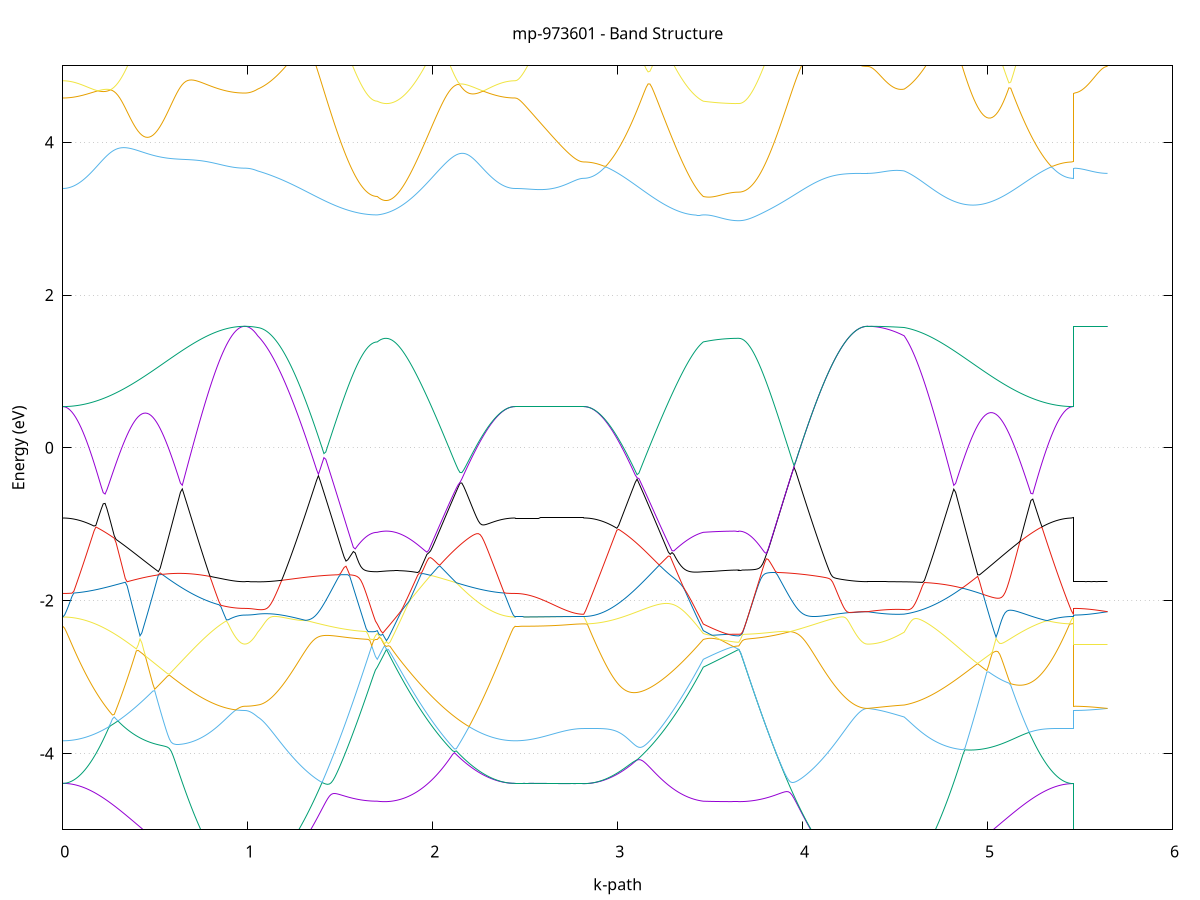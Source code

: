set title 'mp-973601 - Band Structure'
set xlabel 'k-path'
set ylabel 'Energy (eV)'
set grid y
set yrange [-5:5]
set terminal png size 800,600
set output 'mp-973601_bands_gnuplot.png'
plot '-' using 1:2 with lines notitle, '-' using 1:2 with lines notitle, '-' using 1:2 with lines notitle, '-' using 1:2 with lines notitle, '-' using 1:2 with lines notitle, '-' using 1:2 with lines notitle, '-' using 1:2 with lines notitle, '-' using 1:2 with lines notitle, '-' using 1:2 with lines notitle, '-' using 1:2 with lines notitle, '-' using 1:2 with lines notitle, '-' using 1:2 with lines notitle, '-' using 1:2 with lines notitle, '-' using 1:2 with lines notitle, '-' using 1:2 with lines notitle, '-' using 1:2 with lines notitle, '-' using 1:2 with lines notitle, '-' using 1:2 with lines notitle, '-' using 1:2 with lines notitle, '-' using 1:2 with lines notitle, '-' using 1:2 with lines notitle, '-' using 1:2 with lines notitle, '-' using 1:2 with lines notitle, '-' using 1:2 with lines notitle, '-' using 1:2 with lines notitle, '-' using 1:2 with lines notitle, '-' using 1:2 with lines notitle, '-' using 1:2 with lines notitle, '-' using 1:2 with lines notitle, '-' using 1:2 with lines notitle, '-' using 1:2 with lines notitle, '-' using 1:2 with lines notitle, '-' using 1:2 with lines notitle, '-' using 1:2 with lines notitle, '-' using 1:2 with lines notitle, '-' using 1:2 with lines notitle, '-' using 1:2 with lines notitle, '-' using 1:2 with lines notitle, '-' using 1:2 with lines notitle, '-' using 1:2 with lines notitle, '-' using 1:2 with lines notitle, '-' using 1:2 with lines notitle, '-' using 1:2 with lines notitle, '-' using 1:2 with lines notitle, '-' using 1:2 with lines notitle, '-' using 1:2 with lines notitle, '-' using 1:2 with lines notitle, '-' using 1:2 with lines notitle
0.000000 -14.221360
0.009940 -14.221060
0.019879 -14.220260
0.029819 -14.218960
0.039758 -14.217060
0.049698 -14.214660
0.059637 -14.211760
0.069577 -14.208360
0.079516 -14.204360
0.089456 -14.199860
0.099396 -14.194860
0.109335 -14.189260
0.119275 -14.183260
0.129214 -14.176660
0.139154 -14.169560
0.149093 -14.161960
0.159033 -14.153860
0.168972 -14.145260
0.178912 -14.136160
0.188852 -14.126460
0.198791 -14.116360
0.208731 -14.105760
0.218670 -14.094660
0.228610 -14.083160
0.238549 -14.071060
0.248489 -14.058560
0.258428 -14.045560
0.268368 -14.032160
0.278308 -14.018260
0.288247 -14.003960
0.298187 -13.989160
0.308126 -13.973960
0.318066 -13.958260
0.328005 -13.942260
0.337945 -13.925760
0.347884 -13.908960
0.357824 -13.891660
0.367764 -13.874060
0.377703 -13.856060
0.387643 -13.837660
0.397582 -13.818960
0.407522 -13.799860
0.417461 -13.780460
0.427401 -13.760860
0.437340 -13.740860
0.447280 -13.720560
0.457220 -13.699960
0.467159 -13.679160
0.477099 -13.658060
0.487038 -13.636760
0.496978 -13.615260
0.506917 -13.593560
0.516857 -13.571660
0.526796 -13.549660
0.536736 -13.527460
0.546676 -13.505160
0.556615 -13.482760
0.566555 -13.460260
0.576494 -13.437660
0.586434 -13.415060
0.596373 -13.392560
0.606313 -13.369960
0.616252 -13.347360
0.626192 -13.324860
0.636131 -13.302560
0.646071 -13.280260
0.656011 -13.258060
0.665950 -13.236160
0.675890 -13.214360
0.685829 -13.192860
0.695769 -13.171560
0.705708 -13.150660
0.715648 -13.129960
0.725587 -13.109660
0.735527 -13.089760
0.745467 -13.070360
0.755406 -13.051360
0.765346 -13.032760
0.775285 -13.014760
0.785225 -12.997360
0.795164 -12.980460
0.805104 -12.964260
0.815043 -12.948660
0.824983 -12.933760
0.834923 -12.919560
0.844862 -12.906160
0.854802 -12.893560
0.864741 -12.881760
0.874681 -12.870760
0.884620 -12.860560
0.894560 -12.851360
0.904499 -12.843060
0.914439 -12.835560
0.924379 -12.829160
0.934318 -12.823660
0.944258 -12.819160
0.954197 -12.815660
0.964137 -12.813060
0.974076 -12.811560
0.984016 -12.811060
0.984016 -12.811060
0.994013 -12.811560
1.004011 -12.813060
1.014008 -12.815660
1.024006 -12.819160
1.034003 -12.823760
1.044000 -12.829260
1.053998 -12.835760
1.053998 -12.835760
1.063941 -12.840760
1.073885 -12.845960
1.083828 -12.851360
1.093771 -12.856960
1.103715 -12.862760
1.113658 -12.868660
1.123601 -12.874760
1.133545 -12.881060
1.143488 -12.887360
1.153432 -12.893960
1.163375 -12.900560
1.173318 -12.907360
1.183262 -12.914160
1.193205 -12.921160
1.203148 -12.928160
1.213092 -12.935360
1.223035 -12.942460
1.232979 -12.949760
1.242922 -12.956960
1.252865 -12.964260
1.262809 -12.971660
1.272752 -12.978960
1.282695 -12.986260
1.292639 -12.993560
1.302582 -13.000860
1.312526 -13.008160
1.322469 -13.015360
1.332412 -13.022560
1.342356 -13.029660
1.352299 -13.036660
1.362243 -13.043660
1.372186 -13.050460
1.382129 -13.057260
1.392073 -13.063860
1.402016 -13.070360
1.411959 -13.076760
1.421903 -13.083060
1.431846 -13.089160
1.441790 -13.095060
1.451733 -13.100860
1.461676 -13.106560
1.471620 -13.111960
1.481563 -13.117260
1.491506 -13.122360
1.501450 -13.127260
1.511393 -13.131860
1.521337 -13.136360
1.531280 -13.140660
1.541223 -13.144760
1.551167 -13.148560
1.561110 -13.152160
1.571053 -13.155560
1.580997 -13.158660
1.590940 -13.161560
1.600884 -13.164260
1.610827 -13.166660
1.620770 -13.168860
1.630714 -13.170760
1.640657 -13.172460
1.650601 -13.173860
1.660544 -13.175060
1.670487 -13.175960
1.680431 -13.176560
1.690374 -13.176960
1.700317 -13.177060
1.700317 -13.177060
1.710255 -13.147660
1.720192 -13.117960
1.730129 -13.087960
1.740066 -13.057760
1.750003 -13.030060
1.759941 -13.060460
1.769878 -13.090660
1.779815 -13.120560
1.789752 -13.150260
1.799689 -13.179660
1.809626 -13.208860
1.819564 -13.237760
1.829501 -13.266360
1.839438 -13.294660
1.849375 -13.322760
1.859312 -13.350460
1.869250 -13.377760
1.879187 -13.404860
1.889124 -13.431560
1.899061 -13.457960
1.908998 -13.483960
1.918936 -13.509660
1.928873 -13.534860
1.938810 -13.559860
1.948747 -13.584360
1.958684 -13.608460
1.968621 -13.632260
1.978559 -13.655560
1.988496 -13.678460
1.998433 -13.701060
2.008370 -13.723160
2.018307 -13.744760
2.028245 -13.766060
2.038182 -13.786860
2.048119 -13.807260
2.058056 -13.827160
2.067993 -13.846660
2.077931 -13.865660
2.087868 -13.884160
2.097805 -13.902260
2.107742 -13.919960
2.117679 -13.937060
2.127616 -13.953760
2.137554 -13.969960
2.147491 -13.985660
2.157428 -14.000960
2.167365 -14.015660
2.177302 -14.029960
2.187240 -14.043660
2.197177 -14.056960
2.207114 -14.069760
2.217051 -14.081960
2.226988 -14.093760
2.236925 -14.105060
2.246863 -14.115760
2.256800 -14.125960
2.266737 -14.135760
2.276674 -14.144960
2.286611 -14.153660
2.296549 -14.161760
2.306486 -14.169460
2.316423 -14.176560
2.326360 -14.183160
2.336297 -14.189260
2.346235 -14.194860
2.356172 -14.199860
2.366109 -14.204360
2.376046 -14.208360
2.385983 -14.211760
2.395920 -14.214660
2.405858 -14.217060
2.415795 -14.218960
2.425732 -14.220260
2.435669 -14.221060
2.445606 -14.221360
2.445606 -14.221360
2.455373 -14.221360
2.465139 -14.221360
2.474905 -14.221260
2.484671 -14.221260
2.494437 -14.221260
2.504204 -14.221260
2.513970 -14.221260
2.523736 -14.221160
2.533502 -14.221160
2.543268 -14.221060
2.553034 -14.221060
2.562801 -14.220960
2.572567 -14.220960
2.582333 -14.220860
2.592099 -14.220860
2.601865 -14.220760
2.611632 -14.220760
2.621398 -14.220660
2.631164 -14.220560
2.640930 -14.220560
2.650696 -14.220460
2.660463 -14.220460
2.670229 -14.220360
2.679995 -14.220260
2.689761 -14.220260
2.699527 -14.220160
2.709294 -14.220160
2.719060 -14.220060
2.728826 -14.220060
2.738592 -14.220060
2.748358 -14.219960
2.758124 -14.219960
2.767891 -14.219960
2.777657 -14.219860
2.787423 -14.219860
2.797189 -14.219860
2.806955 -14.219860
2.816722 -14.219860
2.816722 -14.219860
2.826665 -14.219560
2.836608 -14.218760
2.846552 -14.217460
2.856495 -14.215660
2.866439 -14.213260
2.876382 -14.210260
2.886325 -14.206860
2.896269 -14.202860
2.906212 -14.198360
2.916155 -14.193360
2.926099 -14.187760
2.936042 -14.181660
2.945986 -14.175060
2.955929 -14.167960
2.965872 -14.160260
2.975816 -14.152060
2.985759 -14.143360
2.995702 -14.134160
3.005646 -14.124460
3.015589 -14.114160
3.025533 -14.103460
3.035476 -14.092160
3.045419 -14.080360
3.055363 -14.068160
3.065306 -14.055360
3.075250 -14.042060
3.085193 -14.028260
3.095136 -14.013960
3.105080 -13.999260
3.115023 -13.983960
3.124966 -13.968260
3.134910 -13.951960
3.144853 -13.935260
3.154797 -13.918160
3.164740 -13.900460
3.174683 -13.882360
3.184627 -13.863760
3.194570 -13.844760
3.204513 -13.825260
3.214457 -13.805360
3.224400 -13.784960
3.234344 -13.764060
3.244287 -13.742860
3.254230 -13.721160
3.264174 -13.698960
3.274117 -13.676460
3.284060 -13.653460
3.294004 -13.630160
3.303947 -13.606360
3.313891 -13.582160
3.323834 -13.557660
3.333777 -13.532660
3.343721 -13.507360
3.353664 -13.481660
3.363608 -13.455660
3.373551 -13.429260
3.383494 -13.402560
3.393438 -13.375460
3.403381 -13.348060
3.413324 -13.320260
3.423268 -13.292260
3.433211 -13.263860
3.443155 -13.235260
3.453098 -13.206260
3.463041 -13.177060
3.463041 -13.177060
3.472643 -13.169760
3.482246 -13.162460
3.491848 -13.155160
3.501450 -13.147760
3.511052 -13.140460
3.520654 -13.133060
3.530256 -13.125660
3.539858 -13.118260
3.549460 -13.110860
3.559063 -13.103460
3.568665 -13.096060
3.578267 -13.088660
3.587869 -13.081160
3.597471 -13.073760
3.607073 -13.066260
3.616675 -13.058760
3.626278 -13.051260
3.635880 -13.043760
3.645482 -13.036260
3.655084 -13.029360
3.655084 -13.029360
3.665024 -13.029260
3.674964 -13.028960
3.684904 -13.028460
3.694844 -13.027760
3.704784 -13.026860
3.714724 -13.025760
3.724664 -13.024460
3.734604 -13.022860
3.744544 -13.021160
3.754485 -13.019360
3.764425 -13.017260
3.774365 -13.014960
3.784305 -13.012560
3.794245 -13.009960
3.804185 -13.007160
3.814125 -13.004160
3.824065 -13.001060
3.834005 -12.997760
3.843945 -12.994360
3.853885 -12.990760
3.863825 -12.987060
3.873765 -12.983260
3.883705 -12.979260
3.893645 -12.975160
3.903585 -12.970960
3.913525 -12.966660
3.923466 -12.962260
3.933406 -12.957760
3.943346 -12.953160
3.953286 -12.948560
3.963226 -12.943860
3.973166 -12.939060
3.983106 -12.934260
3.993046 -12.929360
4.002986 -12.924560
4.012926 -12.919660
4.022866 -12.914760
4.032806 -12.909860
4.042746 -12.904960
4.052686 -12.900060
4.062626 -12.895260
4.072566 -12.890460
4.082507 -12.885760
4.092447 -12.881060
4.102387 -12.876460
4.112327 -12.871960
4.122267 -12.867560
4.132207 -12.863160
4.142147 -12.858960
4.152087 -12.854860
4.162027 -12.850960
4.171967 -12.847160
4.181907 -12.843460
4.191847 -12.839960
4.201787 -12.836660
4.211727 -12.833460
4.221667 -12.830460
4.231607 -12.827760
4.241548 -12.825160
4.251488 -12.822760
4.261428 -12.820560
4.271368 -12.818560
4.281308 -12.816860
4.291248 -12.815360
4.301188 -12.814060
4.311128 -12.812960
4.321068 -12.812160
4.331008 -12.811560
4.340948 -12.811160
4.350888 -12.811060
4.350888 -12.811060
4.360804 -12.811160
4.370720 -12.811260
4.380636 -12.811660
4.390551 -12.812060
4.400467 -12.812660
4.410383 -12.813260
4.420299 -12.814060
4.430214 -12.815060
4.440130 -12.816060
4.450046 -12.817260
4.459962 -12.818560
4.469878 -12.819960
4.479793 -12.821560
4.489709 -12.823260
4.499625 -12.824960
4.509541 -12.826960
4.519457 -12.828960
4.529372 -12.831060
4.539288 -12.833360
4.549204 -12.835760
4.549204 -12.835760
4.559139 -12.843160
4.569074 -12.851460
4.579009 -12.860760
4.588944 -12.870860
4.598880 -12.881860
4.608815 -12.893660
4.618750 -12.906260
4.628685 -12.919660
4.638620 -12.933860
4.648555 -12.948660
4.658491 -12.964260
4.668426 -12.980460
4.678361 -12.997260
4.688296 -13.014660
4.698231 -13.032660
4.708166 -13.051160
4.718101 -13.070160
4.728037 -13.089660
4.737972 -13.109460
4.747907 -13.129760
4.757842 -13.150360
4.767777 -13.171260
4.777712 -13.192560
4.787648 -13.214060
4.797583 -13.235760
4.807518 -13.257660
4.817453 -13.279760
4.827388 -13.302060
4.837323 -13.324460
4.847258 -13.346860
4.857194 -13.369360
4.867129 -13.391960
4.877064 -13.414460
4.886999 -13.437060
4.896934 -13.459560
4.906869 -13.482060
4.916805 -13.504460
4.926740 -13.526760
4.936675 -13.548860
4.946610 -13.570860
4.956545 -13.592760
4.966480 -13.614460
4.976415 -13.635960
4.986351 -13.657160
4.996286 -13.678260
5.006221 -13.699060
5.016156 -13.719560
5.026091 -13.739860
5.036026 -13.759860
5.045961 -13.779460
5.055897 -13.798860
5.065832 -13.817860
5.075767 -13.836560
5.085702 -13.854960
5.095637 -13.872960
5.105572 -13.890560
5.115508 -13.907760
5.125443 -13.924660
5.135378 -13.941060
5.145313 -13.957160
5.155248 -13.972760
5.165183 -13.987960
5.175118 -14.002660
5.185054 -14.017060
5.194989 -14.030860
5.204924 -14.044360
5.214859 -14.057260
5.224794 -14.069760
5.234729 -14.081860
5.244665 -14.093360
5.254600 -14.104460
5.264535 -14.115060
5.274470 -14.125160
5.284405 -14.134760
5.294340 -14.143860
5.304275 -14.152460
5.314211 -14.160560
5.324146 -14.168160
5.334081 -14.175260
5.344016 -14.181860
5.353951 -14.187860
5.363886 -14.193360
5.373822 -14.198460
5.383757 -14.202960
5.393692 -14.206860
5.403627 -14.210360
5.413562 -14.213260
5.423497 -14.215660
5.433432 -14.217460
5.443368 -14.218760
5.453303 -14.219560
5.463238 -14.219860
5.463238 -12.811060
5.473004 -12.811060
5.482770 -12.811060
5.492536 -12.811060
5.502303 -12.811060
5.512069 -12.811060
5.521835 -12.811060
5.531601 -12.811060
5.541367 -12.811060
5.551134 -12.811060
5.560900 -12.811060
5.570666 -12.811060
5.580432 -12.811060
5.590198 -12.811060
5.599965 -12.811060
5.609731 -12.811060
5.619497 -12.811060
5.629263 -12.811060
5.639029 -12.811060
5.648796 -12.811060
e
0.000000 -12.573160
0.009940 -12.573060
0.019879 -12.572760
0.029819 -12.572160
0.039758 -12.571460
0.049698 -12.570460
0.059637 -12.569260
0.069577 -12.567860
0.079516 -12.566260
0.089456 -12.564460
0.099396 -12.562460
0.109335 -12.560260
0.119275 -12.557960
0.129214 -12.555360
0.139154 -12.552560
0.149093 -12.549660
0.159033 -12.546560
0.168972 -12.543260
0.178912 -12.539860
0.188852 -12.536260
0.198791 -12.532460
0.208731 -12.528660
0.218670 -12.524660
0.228610 -12.520460
0.238549 -12.516260
0.248489 -12.511860
0.258428 -12.507460
0.268368 -12.502860
0.278308 -12.498260
0.288247 -12.493560
0.298187 -12.488760
0.308126 -12.483960
0.318066 -12.479060
0.328005 -12.474160
0.337945 -12.469160
0.347884 -12.464160
0.357824 -12.459160
0.367764 -12.454260
0.377703 -12.449260
0.387643 -12.444260
0.397582 -12.439360
0.407522 -12.434360
0.417461 -12.429560
0.427401 -12.424660
0.437340 -12.419860
0.447280 -12.415160
0.457220 -12.410560
0.467159 -12.405960
0.477099 -12.401460
0.487038 -12.397060
0.496978 -12.392760
0.506917 -12.388560
0.516857 -12.384460
0.526796 -12.380460
0.536736 -12.376560
0.546676 -12.372760
0.556615 -12.369160
0.566555 -12.366360
0.576494 -12.385960
0.586434 -12.405160
0.596373 -12.424160
0.606313 -12.442660
0.616252 -12.460860
0.626192 -12.478660
0.636131 -12.496060
0.646071 -12.513060
0.656011 -12.529760
0.665950 -12.545960
0.675890 -12.561660
0.685829 -12.577060
0.695769 -12.591960
0.705708 -12.606360
0.715648 -12.620460
0.725587 -12.633960
0.735527 -12.647060
0.745467 -12.659660
0.755406 -12.671860
0.765346 -12.683460
0.775285 -12.694660
0.785225 -12.705360
0.795164 -12.715560
0.805104 -12.725260
0.815043 -12.734360
0.824983 -12.743060
0.834923 -12.751260
0.844862 -12.758960
0.854802 -12.766060
0.864741 -12.772660
0.874681 -12.778760
0.884620 -12.784360
0.894560 -12.789460
0.904499 -12.793960
0.914439 -12.797960
0.924379 -12.801460
0.934318 -12.804360
0.944258 -12.806760
0.954197 -12.808660
0.964137 -12.809960
0.974076 -12.810760
0.984016 -12.811060
0.984016 -12.811060
0.994013 -12.810760
1.004011 -12.809960
1.014008 -12.808660
1.024006 -12.806760
1.034003 -12.804360
1.044000 -12.801360
1.053998 -12.797860
1.053998 -12.797860
1.063941 -12.795260
1.073885 -12.792960
1.083828 -12.790960
1.093771 -12.789160
1.103715 -12.787560
1.113658 -12.786260
1.123601 -12.785160
1.133545 -12.784260
1.143488 -12.783560
1.153432 -12.783160
1.163375 -12.782960
1.173318 -12.782960
1.183262 -12.783160
1.193205 -12.783560
1.203148 -12.784160
1.213092 -12.784960
1.223035 -12.785960
1.232979 -12.787060
1.242922 -12.788360
1.252865 -12.789860
1.262809 -12.791460
1.272752 -12.793160
1.282695 -12.795060
1.292639 -12.797060
1.302582 -12.799160
1.312526 -12.801260
1.322469 -12.803560
1.332412 -12.805960
1.342356 -12.808360
1.352299 -12.810860
1.362243 -12.813460
1.372186 -12.816060
1.382129 -12.818660
1.392073 -12.821360
1.402016 -12.823960
1.411959 -12.826660
1.421903 -12.829360
1.431846 -12.832060
1.441790 -12.834660
1.451733 -12.837260
1.461676 -12.839860
1.471620 -12.842460
1.481563 -12.844860
1.491506 -12.847360
1.501450 -12.849660
1.511393 -12.851960
1.521337 -12.854260
1.531280 -12.856360
1.541223 -12.858360
1.551167 -12.860360
1.561110 -12.862160
1.571053 -12.863960
1.580997 -12.865560
1.590940 -12.867060
1.600884 -12.868460
1.610827 -12.869760
1.620770 -12.870960
1.630714 -12.871960
1.640657 -12.872860
1.650601 -12.873560
1.660544 -12.874260
1.670487 -12.874660
1.680431 -12.875060
1.690374 -12.875260
1.700317 -12.875360
1.700317 -12.875360
1.710255 -12.906660
1.720192 -12.937760
1.730129 -12.968760
1.740066 -12.999460
1.750003 -13.027360
1.759941 -12.996760
1.769878 -12.965960
1.779815 -12.934960
1.789752 -12.903760
1.799689 -12.872460
1.809626 -12.840960
1.819564 -12.809360
1.829501 -12.777660
1.839438 -12.745760
1.849375 -12.713860
1.859312 -12.681860
1.869250 -12.649860
1.879187 -12.617760
1.889124 -12.585560
1.899061 -12.553460
1.908998 -12.521360
1.918936 -12.489260
1.928873 -12.457160
1.938810 -12.425160
1.948747 -12.393260
1.958684 -12.392160
1.968621 -12.396560
1.978559 -12.401160
1.988496 -12.405860
1.998433 -12.410660
2.008370 -12.415560
2.018307 -12.420560
2.028245 -12.425560
2.038182 -12.430660
2.048119 -12.435760
2.058056 -12.440960
2.067993 -12.446160
2.077931 -12.451360
2.087868 -12.456560
2.097805 -12.461760
2.107742 -12.466960
2.117679 -12.472060
2.127616 -12.477160
2.137554 -12.482260
2.147491 -12.487260
2.157428 -12.492160
2.167365 -12.497060
2.177302 -12.501860
2.187240 -12.506560
2.197177 -12.511060
2.207114 -12.515560
2.217051 -12.519960
2.226988 -12.524160
2.236925 -12.528260
2.246863 -12.532160
2.256800 -12.535960
2.266737 -12.539560
2.276674 -12.543060
2.286611 -12.546360
2.296549 -12.549560
2.306486 -12.552460
2.316423 -12.555260
2.326360 -12.557860
2.336297 -12.560260
2.346235 -12.562460
2.356172 -12.564460
2.366109 -12.566260
2.376046 -12.567860
2.385983 -12.569260
2.395920 -12.570460
2.405858 -12.571460
2.415795 -12.572160
2.425732 -12.572760
2.435669 -12.573060
2.445606 -12.573160
2.445606 -12.573160
2.455373 -12.573160
2.465139 -12.573160
2.474905 -12.573160
2.484671 -12.573260
2.494437 -12.573260
2.504204 -12.573360
2.513970 -12.573460
2.523736 -12.573560
2.533502 -12.573660
2.543268 -12.573760
2.553034 -12.573860
2.562801 -12.573960
2.572567 -12.574060
2.582333 -12.574260
2.592099 -12.574360
2.601865 -12.574460
2.611632 -12.574660
2.621398 -12.574760
2.631164 -12.574960
2.640930 -12.575060
2.650696 -12.575260
2.660463 -12.575360
2.670229 -12.575460
2.679995 -12.575660
2.689761 -12.575760
2.699527 -12.575860
2.709294 -12.575960
2.719060 -12.576160
2.728826 -12.576260
2.738592 -12.576360
2.748358 -12.576360
2.758124 -12.576460
2.767891 -12.576560
2.777657 -12.576560
2.787423 -12.576660
2.797189 -12.576660
2.806955 -12.576660
2.816722 -12.576660
2.816722 -12.576660
2.826665 -12.576560
2.836608 -12.576260
2.846552 -12.575760
2.856495 -12.574960
2.866439 -12.573960
2.876382 -12.572760
2.886325 -12.571360
2.896269 -12.569760
2.906212 -12.567960
2.916155 -12.565960
2.926099 -12.563760
2.936042 -12.561360
2.945986 -12.558760
2.955929 -12.555960
2.965872 -12.552960
2.975816 -12.549760
2.985759 -12.546460
2.995702 -12.542960
3.005646 -12.539360
3.015589 -12.535460
3.025533 -12.531560
3.035476 -12.527460
3.045419 -12.523160
3.055363 -12.518860
3.065306 -12.514360
3.075250 -12.509760
3.085193 -12.505060
3.095136 -12.500260
3.105080 -12.495360
3.115023 -12.490360
3.124966 -12.485360
3.134910 -12.480260
3.144853 -12.475160
3.154797 -12.470060
3.164740 -12.464860
3.174683 -12.459660
3.184627 -12.454460
3.194570 -12.449260
3.204513 -12.444160
3.214457 -12.438960
3.224400 -12.433960
3.234344 -12.428960
3.244287 -12.424060
3.254230 -12.419360
3.264174 -12.414760
3.274117 -12.410460
3.284060 -12.406660
3.294004 -12.403860
3.303947 -12.403660
3.313891 -12.412460
3.323834 -12.434960
3.333777 -12.463760
3.343721 -12.494460
3.353664 -12.525760
3.363608 -12.557460
3.373551 -12.589260
3.383494 -12.621160
3.393438 -12.653160
3.403381 -12.685060
3.413324 -12.716960
3.423268 -12.748860
3.433211 -12.780660
3.443155 -12.812260
3.453098 -12.843860
3.463041 -12.875360
3.463041 -12.875360
3.472643 -12.883160
3.482246 -12.890960
3.491848 -12.898660
3.501450 -12.906460
3.511052 -12.914160
3.520654 -12.921960
3.530256 -12.929660
3.539858 -12.937360
3.549460 -12.945060
3.559063 -12.952760
3.568665 -12.960360
3.578267 -12.968060
3.587869 -12.975660
3.597471 -12.983260
3.607073 -12.990860
3.616675 -12.998460
3.626278 -13.006060
3.635880 -13.013660
3.645482 -13.021160
3.655084 -13.028060
3.655084 -13.028060
3.665024 -13.027960
3.674964 -13.027660
3.684904 -13.027160
3.694844 -13.026460
3.704784 -13.025560
3.714724 -13.024460
3.724664 -13.023160
3.734604 -13.021660
3.744544 -13.019960
3.754485 -13.018060
3.764425 -13.016060
3.774365 -13.013760
3.784305 -13.011360
3.794245 -13.008760
3.804185 -13.005960
3.814125 -13.003060
3.824065 -12.999960
3.834005 -12.996660
3.843945 -12.993260
3.853885 -12.989660
3.863825 -12.985960
3.873765 -12.982160
3.883705 -12.978160
3.893645 -12.974160
3.903585 -12.969960
3.913525 -12.965660
3.923466 -12.961260
3.933406 -12.956760
3.943346 -12.952260
3.953286 -12.947660
3.963226 -12.942960
3.973166 -12.938160
3.983106 -12.933360
3.993046 -12.928560
4.002986 -12.923760
4.012926 -12.918860
4.022866 -12.913960
4.032806 -12.909160
4.042746 -12.904260
4.052686 -12.899460
4.062626 -12.894660
4.072566 -12.889860
4.082507 -12.885160
4.092447 -12.880560
4.102387 -12.875960
4.112327 -12.871460
4.122267 -12.867060
4.132207 -12.862760
4.142147 -12.858560
4.152087 -12.854560
4.162027 -12.850660
4.171967 -12.846860
4.181907 -12.843260
4.191847 -12.839760
4.201787 -12.836460
4.211727 -12.833260
4.221667 -12.830360
4.231607 -12.827560
4.241548 -12.824960
4.251488 -12.822660
4.261428 -12.820460
4.271368 -12.818560
4.281308 -12.816760
4.291248 -12.815260
4.301188 -12.813960
4.311128 -12.812960
4.321068 -12.812160
4.331008 -12.811560
4.340948 -12.811160
4.350888 -12.811060
4.350888 -12.811060
4.360804 -12.811060
4.370720 -12.810960
4.380636 -12.810760
4.390551 -12.810560
4.400467 -12.810260
4.410383 -12.809860
4.420299 -12.809460
4.430214 -12.808960
4.440130 -12.808360
4.450046 -12.807760
4.459962 -12.807060
4.469878 -12.806260
4.479793 -12.805460
4.489709 -12.804560
4.499625 -12.803660
4.509541 -12.802560
4.519457 -12.801460
4.529372 -12.800360
4.539288 -12.799160
4.549204 -12.797860
4.549204 -12.797860
4.559139 -12.793860
4.569074 -12.789260
4.579009 -12.784160
4.588944 -12.778560
4.598880 -12.772460
4.608815 -12.765860
4.618750 -12.758660
4.628685 -12.750960
4.638620 -12.742860
4.648555 -12.734160
4.658491 -12.724960
4.668426 -12.715160
4.678361 -12.704960
4.688296 -12.694260
4.698231 -12.683160
4.708166 -12.671460
4.718101 -12.659260
4.728037 -12.646660
4.737972 -12.633560
4.747907 -12.620060
4.757842 -12.605960
4.767777 -12.591560
4.777712 -12.576560
4.787648 -12.561260
4.797583 -12.545460
4.807518 -12.529260
4.817453 -12.512660
4.827388 -12.495660
4.837323 -12.478160
4.847258 -12.460360
4.857194 -12.442160
4.867129 -12.423660
4.877064 -12.404760
4.886999 -12.385460
4.896934 -12.367860
4.906869 -12.371460
4.916805 -12.375160
4.926740 -12.378960
4.936675 -12.382860
4.946610 -12.386960
4.956545 -12.391060
4.966480 -12.395360
4.976415 -12.399660
4.986351 -12.404160
4.996286 -12.408660
5.006221 -12.413260
5.016156 -12.417960
5.026091 -12.422660
5.036026 -12.427560
5.045961 -12.432360
5.055897 -12.437260
5.065832 -12.442260
5.075767 -12.447260
5.085702 -12.452260
5.095637 -12.457260
5.105572 -12.462260
5.115508 -12.467260
5.125443 -12.472260
5.135378 -12.477260
5.145313 -12.482160
5.155248 -12.487160
5.165183 -12.491960
5.175118 -12.496760
5.185054 -12.501460
5.194989 -12.506160
5.204924 -12.510760
5.214859 -12.515160
5.224794 -12.519560
5.234729 -12.523860
5.244665 -12.527960
5.254600 -12.532060
5.264535 -12.535960
5.274470 -12.539660
5.284405 -12.543260
5.294340 -12.546660
5.304275 -12.549960
5.314211 -12.553160
5.324146 -12.556060
5.334081 -12.558860
5.344016 -12.561360
5.353951 -12.563760
5.363886 -12.565960
5.373822 -12.567960
5.383757 -12.569860
5.393692 -12.571460
5.403627 -12.572760
5.413562 -12.573960
5.423497 -12.574960
5.433432 -12.575760
5.443368 -12.576260
5.453303 -12.576560
5.463238 -12.576660
5.463238 -12.811060
5.473004 -12.811060
5.482770 -12.811060
5.492536 -12.811060
5.502303 -12.811060
5.512069 -12.811060
5.521835 -12.811060
5.531601 -12.811060
5.541367 -12.811060
5.551134 -12.811060
5.560900 -12.811060
5.570666 -12.811060
5.580432 -12.811060
5.590198 -12.811060
5.599965 -12.811060
5.609731 -12.811060
5.619497 -12.811060
5.629263 -12.811060
5.639029 -12.811060
5.648796 -12.811060
e
0.000000 -11.381360
0.009940 -11.381960
0.019879 -11.383460
0.029819 -11.386060
0.039758 -11.389660
0.049698 -11.394260
0.059637 -11.399860
0.069577 -11.406460
0.079516 -11.413960
0.089456 -11.422560
0.099396 -11.431960
0.109335 -11.442260
0.119275 -11.453560
0.129214 -11.465560
0.139154 -11.478460
0.149093 -11.492160
0.159033 -11.506660
0.168972 -11.521860
0.178912 -11.537760
0.188852 -11.554260
0.198791 -11.571460
0.208731 -11.589260
0.218670 -11.607560
0.228610 -11.626460
0.238549 -11.645860
0.248489 -11.665660
0.258428 -11.685960
0.268368 -11.706560
0.278308 -11.727660
0.288247 -11.748960
0.298187 -11.770560
0.308126 -11.792460
0.318066 -11.814560
0.328005 -11.836960
0.337945 -11.859460
0.347884 -11.882060
0.357824 -11.904760
0.367764 -11.927660
0.377703 -11.950560
0.387643 -11.973460
0.397582 -11.996360
0.407522 -12.019260
0.417461 -12.042160
0.427401 -12.064960
0.437340 -12.087660
0.447280 -12.110260
0.457220 -12.132760
0.467159 -12.155060
0.477099 -12.177260
0.487038 -12.199260
0.496978 -12.220960
0.506917 -12.242560
0.516857 -12.263860
0.526796 -12.284960
0.536736 -12.305760
0.546676 -12.326260
0.556615 -12.346460
0.566555 -12.365660
0.576494 -12.362260
0.586434 -12.358960
0.596373 -12.355760
0.606313 -12.352760
0.616252 -12.349860
0.626192 -12.347160
0.636131 -12.344460
0.646071 -12.341960
0.656011 -12.339560
0.665950 -12.337360
0.675890 -12.335160
0.685829 -12.333160
0.695769 -12.331260
0.705708 -12.329460
0.715648 -12.327860
0.725587 -12.326260
0.735527 -12.324860
0.745467 -12.323460
0.755406 -12.322260
0.765346 -12.321060
0.775285 -12.319960
0.785225 -12.319060
0.795164 -12.318160
0.805104 -12.317260
0.815043 -12.316560
0.824983 -12.315860
0.834923 -12.315260
0.844862 -12.314660
0.854802 -12.314260
0.864741 -12.313760
0.874681 -12.313360
0.884620 -12.313060
0.894560 -12.312760
0.904499 -12.312460
0.914439 -12.312260
0.924379 -12.312060
0.934318 -12.311960
0.944258 -12.311760
0.954197 -12.311760
0.964137 -12.311660
0.974076 -12.311560
0.984016 -12.311560
0.984016 -12.311560
0.994013 -12.311560
1.004011 -12.311660
1.014008 -12.311760
1.024006 -12.311860
1.034003 -12.311960
1.044000 -12.312160
1.053998 -12.312460
1.053998 -12.312460
1.063941 -12.312560
1.073885 -12.312860
1.083828 -12.313060
1.093771 -12.313360
1.103715 -12.313660
1.113658 -12.313960
1.123601 -12.314360
1.133545 -12.314760
1.143488 -12.315160
1.153432 -12.315560
1.163375 -12.316060
1.173318 -12.316560
1.183262 -12.317060
1.193205 -12.317660
1.203148 -12.318160
1.213092 -12.318760
1.223035 -12.319360
1.232979 -12.319960
1.242922 -12.320560
1.252865 -12.321260
1.262809 -12.321860
1.272752 -12.322560
1.282695 -12.323260
1.292639 -12.323960
1.302582 -12.324660
1.312526 -12.325360
1.322469 -12.326060
1.332412 -12.326760
1.342356 -12.327460
1.352299 -12.328260
1.362243 -12.328960
1.372186 -12.329660
1.382129 -12.330360
1.392073 -12.331160
1.402016 -12.331860
1.411959 -12.332560
1.421903 -12.333260
1.431846 -12.333960
1.441790 -12.334560
1.451733 -12.335260
1.461676 -12.335960
1.471620 -12.336560
1.481563 -12.337160
1.491506 -12.337760
1.501450 -12.338360
1.511393 -12.338960
1.521337 -12.339460
1.531280 -12.339960
1.541223 -12.340460
1.551167 -12.340960
1.561110 -12.341360
1.571053 -12.341860
1.580997 -12.342160
1.590940 -12.342560
1.600884 -12.342860
1.610827 -12.343160
1.620770 -12.343460
1.630714 -12.343760
1.640657 -12.343960
1.650601 -12.344160
1.660544 -12.344260
1.670487 -12.344360
1.680431 -12.344460
1.690374 -12.344460
1.700317 -12.344560
1.700317 -12.344560
1.710255 -12.343360
1.720192 -12.342560
1.730129 -12.341860
1.740066 -12.341560
1.750003 -12.341360
1.759941 -12.341460
1.769878 -12.341860
1.779815 -12.342460
1.789752 -12.343360
1.799689 -12.344460
1.809626 -12.345860
1.819564 -12.347460
1.829501 -12.349360
1.839438 -12.351360
1.849375 -12.353660
1.859312 -12.356260
1.869250 -12.358960
1.879187 -12.361960
1.889124 -12.365060
1.899061 -12.368460
1.908998 -12.371960
1.918936 -12.375660
1.928873 -12.379560
1.938810 -12.383560
1.948747 -12.387760
1.958684 -12.361460
1.968621 -12.329760
1.978559 -12.298160
1.988496 -12.266760
1.998433 -12.235560
2.008370 -12.204460
2.018307 -12.173660
2.028245 -12.143160
2.038182 -12.112760
2.048119 -12.082760
2.058056 -12.053060
2.067993 -12.023660
2.077931 -11.994660
2.087868 -11.966060
2.097805 -11.937760
2.107742 -11.909960
2.117679 -11.882660
2.127616 -11.855760
2.137554 -11.829360
2.147491 -11.803460
2.157428 -11.778160
2.167365 -11.753460
2.177302 -11.729260
2.187240 -11.705760
2.197177 -11.682860
2.207114 -11.660660
2.217051 -11.639160
2.226988 -11.618360
2.236925 -11.598360
2.246863 -11.579060
2.256800 -11.560460
2.266737 -11.542760
2.276674 -11.525860
2.286611 -11.509860
2.296549 -11.494660
2.306486 -11.480460
2.316423 -11.467060
2.326360 -11.454560
2.336297 -11.443060
2.346235 -11.432460
2.356172 -11.422860
2.366109 -11.414260
2.376046 -11.406560
2.385983 -11.399960
2.395920 -11.394260
2.405858 -11.389660
2.415795 -11.386060
2.425732 -11.383460
2.435669 -11.381960
2.445606 -11.381360
2.445606 -11.381360
2.455373 -11.381360
2.465139 -11.381360
2.474905 -11.381360
2.484671 -11.381360
2.494437 -11.381360
2.504204 -11.381360
2.513970 -11.381360
2.523736 -11.381360
2.533502 -11.381360
2.543268 -11.381360
2.553034 -11.381360
2.562801 -11.381360
2.572567 -11.381360
2.582333 -11.381360
2.592099 -11.381360
2.601865 -11.381460
2.611632 -11.381460
2.621398 -11.381460
2.631164 -11.381460
2.640930 -11.381460
2.650696 -11.381460
2.660463 -11.381460
2.670229 -11.381460
2.679995 -11.381460
2.689761 -11.381460
2.699527 -11.381460
2.709294 -11.381460
2.719060 -11.381460
2.728826 -11.381460
2.738592 -11.381460
2.748358 -11.381460
2.758124 -11.381460
2.767891 -11.381460
2.777657 -11.381460
2.787423 -11.381460
2.797189 -11.381460
2.806955 -11.381460
2.816722 -11.381460
2.816722 -11.381460
2.826665 -11.381960
2.836608 -11.383460
2.846552 -11.386060
2.856495 -11.389660
2.866439 -11.394360
2.876382 -11.399960
2.886325 -11.406660
2.896269 -11.414260
2.906212 -11.422960
2.916155 -11.432560
2.926099 -11.443160
2.936042 -11.454660
2.945986 -11.467160
2.955929 -11.480560
2.965872 -11.494860
2.975816 -11.510060
2.985759 -11.526060
2.995702 -11.542960
3.005646 -11.560760
3.015589 -11.579260
3.025533 -11.598560
3.035476 -11.618660
3.045419 -11.639460
3.055363 -11.660960
3.065306 -11.683260
3.075250 -11.706160
3.085193 -11.729660
3.095136 -11.753860
3.105080 -11.778560
3.115023 -11.803860
3.124966 -11.829760
3.134910 -11.856160
3.144853 -11.883060
3.154797 -11.910360
3.164740 -11.938160
3.174683 -11.966460
3.184627 -11.995060
3.194570 -12.024060
3.204513 -12.053360
3.214457 -12.082960
3.224400 -12.112960
3.234344 -12.143160
3.244287 -12.173560
3.254230 -12.204060
3.264174 -12.234760
3.274117 -12.265460
3.284060 -12.295960
3.294004 -12.325760
3.303947 -12.353160
3.313891 -12.371960
3.323834 -12.377060
3.333777 -12.376160
3.343721 -12.373660
3.353664 -12.370660
3.363608 -12.367560
3.373551 -12.364560
3.383494 -12.361560
3.393438 -12.358760
3.403381 -12.356060
3.413324 -12.353660
3.423268 -12.351360
3.433211 -12.349260
3.443155 -12.347460
3.453098 -12.345860
3.463041 -12.344560
3.463041 -12.344560
3.472643 -12.344260
3.482246 -12.343960
3.491848 -12.343660
3.501450 -12.343360
3.511052 -12.343160
3.520654 -12.342960
3.530256 -12.342760
3.539858 -12.342560
3.549460 -12.342360
3.559063 -12.342160
3.568665 -12.342060
3.578267 -12.341860
3.587869 -12.341760
3.597471 -12.341660
3.607073 -12.341560
3.616675 -12.341560
3.626278 -12.341460
3.635880 -12.341460
3.645482 -12.341360
3.655084 -12.341360
3.655084 -12.341360
3.665024 -12.341360
3.674964 -12.341360
3.684904 -12.341260
3.694844 -12.341160
3.704784 -12.340960
3.714724 -12.340860
3.724664 -12.340660
3.734604 -12.340460
3.744544 -12.340160
3.754485 -12.339860
3.764425 -12.339560
3.774365 -12.339260
3.784305 -12.338860
3.794245 -12.338460
3.804185 -12.338060
3.814125 -12.337660
3.824065 -12.337160
3.834005 -12.336660
3.843945 -12.336160
3.853885 -12.335660
3.863825 -12.335160
3.873765 -12.334560
3.883705 -12.333960
3.893645 -12.333460
3.903585 -12.332860
3.913525 -12.332160
3.923466 -12.331560
3.933406 -12.330960
3.943346 -12.330260
3.953286 -12.329660
3.963226 -12.328960
3.973166 -12.328360
3.983106 -12.327660
3.993046 -12.326960
4.002986 -12.326260
4.012926 -12.325660
4.022866 -12.324960
4.032806 -12.324260
4.042746 -12.323660
4.052686 -12.322960
4.062626 -12.322360
4.072566 -12.321660
4.082507 -12.321060
4.092447 -12.320460
4.102387 -12.319860
4.112327 -12.319260
4.122267 -12.318660
4.132207 -12.318160
4.142147 -12.317560
4.152087 -12.317060
4.162027 -12.316560
4.171967 -12.316060
4.181907 -12.315660
4.191847 -12.315160
4.201787 -12.314760
4.211727 -12.314360
4.221667 -12.313960
4.231607 -12.313660
4.241548 -12.313360
4.251488 -12.313060
4.261428 -12.312760
4.271368 -12.312560
4.281308 -12.312260
4.291248 -12.312160
4.301188 -12.311960
4.311128 -12.311860
4.321068 -12.311760
4.331008 -12.311660
4.340948 -12.311560
4.350888 -12.311560
4.350888 -12.311560
4.360804 -12.311560
4.370720 -12.311560
4.380636 -12.311660
4.390551 -12.311660
4.400467 -12.311660
4.410383 -12.311660
4.420299 -12.311660
4.430214 -12.311760
4.440130 -12.311760
4.450046 -12.311760
4.459962 -12.311860
4.469878 -12.311860
4.479793 -12.311960
4.489709 -12.311960
4.499625 -12.312060
4.509541 -12.312160
4.519457 -12.312160
4.529372 -12.312260
4.539288 -12.312360
4.549204 -12.312460
4.549204 -12.312460
4.559139 -12.312660
4.569074 -12.312960
4.579009 -12.313360
4.588944 -12.313760
4.598880 -12.314160
4.608815 -12.314660
4.618750 -12.315260
4.628685 -12.315860
4.638620 -12.316560
4.648555 -12.317260
4.658491 -12.318060
4.668426 -12.318960
4.678361 -12.319960
4.688296 -12.320960
4.698231 -12.322160
4.708166 -12.323360
4.718101 -12.324660
4.728037 -12.326060
4.737972 -12.327560
4.747907 -12.329260
4.757842 -12.330960
4.767777 -12.332760
4.777712 -12.334760
4.787648 -12.336860
4.797583 -12.339060
4.807518 -12.341360
4.817453 -12.343760
4.827388 -12.346360
4.837323 -12.349060
4.847258 -12.351860
4.857194 -12.354760
4.867129 -12.357860
4.877064 -12.361060
4.886999 -12.364360
4.896934 -12.365860
4.906869 -12.345960
4.916805 -12.325760
4.926740 -12.305260
4.936675 -12.284460
4.946610 -12.263360
4.956545 -12.242060
4.966480 -12.220560
4.976415 -12.198760
4.986351 -12.176760
4.996286 -12.154660
5.006221 -12.132360
5.016156 -12.109860
5.026091 -12.087260
5.036026 -12.064560
5.045961 -12.041760
5.055897 -12.018860
5.065832 -11.995960
5.075767 -11.973060
5.085702 -11.950160
5.095637 -11.927260
5.105572 -11.904460
5.115508 -11.881760
5.125443 -11.859160
5.135378 -11.836660
5.145313 -11.814360
5.155248 -11.792260
5.165183 -11.770360
5.175118 -11.748760
5.185054 -11.727360
5.194989 -11.706360
5.204924 -11.685760
5.214859 -11.665460
5.224794 -11.645660
5.234729 -11.626360
5.244665 -11.607460
5.254600 -11.589160
5.264535 -11.571360
5.274470 -11.554160
5.284405 -11.537660
5.294340 -11.521760
5.304275 -11.506560
5.314211 -11.492160
5.324146 -11.478460
5.334081 -11.465560
5.344016 -11.453460
5.353951 -11.442260
5.363886 -11.431960
5.373822 -11.422560
5.383757 -11.414060
5.393692 -11.406460
5.403627 -11.399860
5.413562 -11.394260
5.423497 -11.389660
5.433432 -11.386060
5.443368 -11.383460
5.453303 -11.381960
5.463238 -11.381460
5.463238 -12.311560
5.473004 -12.311560
5.482770 -12.311560
5.492536 -12.311560
5.502303 -12.311560
5.512069 -12.311560
5.521835 -12.311560
5.531601 -12.311560
5.541367 -12.311560
5.551134 -12.311560
5.560900 -12.311560
5.570666 -12.311560
5.580432 -12.311560
5.590198 -12.311560
5.599965 -12.311560
5.609731 -12.311560
5.619497 -12.311560
5.629263 -12.311560
5.639029 -12.311560
5.648796 -12.311560
e
0.000000 -6.144060
0.009940 -6.144060
0.019879 -6.143960
0.029819 -6.143860
0.039758 -6.143660
0.049698 -6.143460
0.059637 -6.143160
0.069577 -6.142860
0.079516 -6.142560
0.089456 -6.142160
0.099396 -6.141660
0.109335 -6.141160
0.119275 -6.140860
0.129214 -6.145460
0.139154 -6.150360
0.149093 -6.155760
0.159033 -6.161460
0.168972 -6.167460
0.178912 -6.173860
0.188852 -6.180460
0.198791 -6.187460
0.208731 -6.194660
0.218670 -6.202060
0.228610 -6.209760
0.238549 -6.217560
0.248489 -6.225460
0.258428 -6.233460
0.268368 -6.241460
0.278308 -6.249560
0.288247 -6.257560
0.298187 -6.265460
0.308126 -6.273360
0.318066 -6.281060
0.328005 -6.288460
0.337945 -6.295760
0.347884 -6.302760
0.357824 -6.309360
0.367764 -6.315660
0.377703 -6.321660
0.387643 -6.327160
0.397582 -6.332260
0.407522 -6.336760
0.417461 -6.340860
0.427401 -6.344360
0.437340 -6.347360
0.447280 -6.349760
0.457220 -6.351460
0.467159 -6.352560
0.477099 -6.353060
0.487038 -6.352860
0.496978 -6.352060
0.506917 -6.350460
0.516857 -6.348160
0.526796 -6.345260
0.536736 -6.341560
0.546676 -6.337160
0.556615 -6.332160
0.566555 -6.326360
0.576494 -6.319960
0.586434 -6.312860
0.596373 -6.305060
0.606313 -6.296660
0.616252 -6.287760
0.626192 -6.278160
0.636131 -6.268060
0.646071 -6.257460
0.656011 -6.246360
0.665950 -6.234860
0.675890 -6.223060
0.685829 -6.210860
0.695769 -6.198460
0.705708 -6.185860
0.715648 -6.173260
0.725587 -6.160660
0.735527 -6.148060
0.745467 -6.135760
0.755406 -6.123660
0.765346 -6.112060
0.775285 -6.101060
0.785225 -6.090660
0.795164 -6.080960
0.805104 -6.072160
0.815043 -6.064260
0.824983 -6.057260
0.834923 -6.051160
0.844862 -6.045860
0.854802 -6.041260
0.864741 -6.037460
0.874681 -6.036060
0.884620 -6.035760
0.894560 -6.035560
0.904499 -6.035360
0.914439 -6.035260
0.924379 -6.035060
0.934318 -6.034960
0.944258 -6.034860
0.954197 -6.034760
0.964137 -6.034660
0.974076 -6.034660
0.984016 -6.034660
0.984016 -6.034660
0.994013 -6.034660
1.004011 -6.034560
1.014008 -6.034560
1.024006 -6.034460
1.034003 -6.034360
1.044000 -6.034260
1.053998 -6.034160
1.053998 -6.034160
1.063941 -6.034060
1.073885 -6.034060
1.083828 -6.034260
1.093771 -6.034560
1.103715 -6.035260
1.113658 -6.037860
1.123601 -6.040760
1.133545 -6.043960
1.143488 -6.047560
1.153432 -6.051660
1.163375 -6.056060
1.173318 -6.060960
1.183262 -6.066260
1.193205 -6.072060
1.203148 -6.078360
1.213092 -6.084960
1.223035 -6.092160
1.232979 -6.099660
1.242922 -6.107660
1.252865 -6.116060
1.262809 -6.124760
1.272752 -6.133760
1.282695 -6.143060
1.292639 -6.152660
1.302582 -6.162460
1.312526 -6.172360
1.322469 -6.182360
1.332412 -6.192460
1.342356 -6.202660
1.352299 -6.212760
1.362243 -6.222860
1.372186 -6.232760
1.382129 -6.242660
1.392073 -6.252360
1.402016 -6.261860
1.411959 -6.271260
1.421903 -6.280360
1.431846 -6.289160
1.441790 -6.297760
1.451733 -6.306060
1.461676 -6.314160
1.471620 -6.321860
1.481563 -6.329260
1.491506 -6.336360
1.501450 -6.343160
1.511393 -6.349560
1.521337 -6.355660
1.531280 -6.361360
1.541223 -6.366760
1.551167 -6.371760
1.561110 -6.376360
1.571053 -6.380660
1.580997 -6.384660
1.590940 -6.388260
1.600884 -6.391460
1.610827 -6.394360
1.620770 -6.396860
1.630714 -6.399060
1.640657 -6.400960
1.650601 -6.402560
1.660544 -6.403860
1.670487 -6.404860
1.680431 -6.405460
1.690374 -6.405960
1.700317 -6.406060
1.700317 -6.406060
1.710255 -6.407260
1.720192 -6.408060
1.730129 -6.408760
1.740066 -6.409160
1.750003 -6.409260
1.759941 -6.409160
1.769878 -6.408760
1.779815 -6.408060
1.789752 -6.407160
1.799689 -6.405960
1.809626 -6.404560
1.819564 -6.402860
1.829501 -6.400960
1.839438 -6.398760
1.849375 -6.396360
1.859312 -6.393760
1.869250 -6.390860
1.879187 -6.387660
1.889124 -6.384360
1.899061 -6.380760
1.908998 -6.376960
1.918936 -6.372860
1.928873 -6.368660
1.938810 -6.364260
1.948747 -6.359660
1.958684 -6.354760
1.968621 -6.349760
1.978559 -6.344660
1.988496 -6.339260
1.998433 -6.333760
2.008370 -6.328160
2.018307 -6.322360
2.028245 -6.316460
2.038182 -6.310460
2.048119 -6.304260
2.058056 -6.298060
2.067993 -6.291660
2.077931 -6.285260
2.087868 -6.278860
2.097805 -6.272260
2.107742 -6.265760
2.117679 -6.259160
2.127616 -6.252560
2.137554 -6.245960
2.147491 -6.239360
2.157428 -6.232760
2.167365 -6.226260
2.177302 -6.219760
2.187240 -6.213360
2.197177 -6.207060
2.207114 -6.200860
2.217051 -6.194760
2.226988 -6.188760
2.236925 -6.182860
2.246863 -6.177160
2.256800 -6.171660
2.266737 -6.166360
2.276674 -6.161260
2.286611 -6.156260
2.296549 -6.151560
2.306486 -6.147160
2.316423 -6.142960
2.326360 -6.141360
2.336297 -6.141660
2.346235 -6.142060
2.356172 -6.142360
2.366109 -6.142660
2.376046 -6.142960
2.385983 -6.143260
2.395920 -6.143460
2.405858 -6.143660
2.415795 -6.143860
2.425732 -6.143960
2.435669 -6.144060
2.445606 -6.144060
2.445606 -6.144060
2.455373 -6.144060
2.465139 -6.144060
2.474905 -6.144060
2.484671 -6.144060
2.494437 -6.144060
2.504204 -6.144060
2.513970 -6.144060
2.523736 -6.144060
2.533502 -6.144060
2.543268 -6.144060
2.553034 -6.143960
2.562801 -6.143960
2.572567 -6.143960
2.582333 -6.143960
2.592099 -6.143960
2.601865 -6.143960
2.611632 -6.143860
2.621398 -6.143860
2.631164 -6.143860
2.640930 -6.143860
2.650696 -6.143860
2.660463 -6.143860
2.670229 -6.143860
2.679995 -6.143760
2.689761 -6.143760
2.699527 -6.143760
2.709294 -6.143760
2.719060 -6.143760
2.728826 -6.143760
2.738592 -6.143760
2.748358 -6.143660
2.758124 -6.143660
2.767891 -6.143660
2.777657 -6.143660
2.787423 -6.143660
2.797189 -6.143660
2.806955 -6.143660
2.816722 -6.143660
2.816722 -6.143660
2.826665 -6.143660
2.836608 -6.143560
2.846552 -6.143460
2.856495 -6.143260
2.866439 -6.143060
2.876382 -6.142860
2.886325 -6.142560
2.896269 -6.142260
2.906212 -6.141960
2.916155 -6.141660
2.926099 -6.141260
2.936042 -6.140960
2.945986 -6.142960
2.955929 -6.147160
2.965872 -6.151660
2.975816 -6.156360
2.985759 -6.161260
2.995702 -6.166460
3.005646 -6.171760
3.015589 -6.177260
3.025533 -6.182960
3.035476 -6.188860
3.045419 -6.194860
3.055363 -6.200960
3.065306 -6.207160
3.075250 -6.213560
3.085193 -6.219960
3.095136 -6.226360
3.105080 -6.232960
3.115023 -6.239460
3.124966 -6.246060
3.134910 -6.252660
3.144853 -6.259360
3.154797 -6.265860
3.164740 -6.272460
3.174683 -6.278960
3.184627 -6.285460
3.194570 -6.291860
3.204513 -6.298260
3.214457 -6.304460
3.224400 -6.310560
3.234344 -6.316660
3.244287 -6.322560
3.254230 -6.328360
3.264174 -6.333960
3.274117 -6.339460
3.284060 -6.344860
3.294004 -6.349960
3.303947 -6.354960
3.313891 -6.359760
3.323834 -6.364460
3.333777 -6.368860
3.343721 -6.373060
3.353664 -6.377060
3.363608 -6.380860
3.373551 -6.384460
3.383494 -6.387860
3.393438 -6.390960
3.403381 -6.393860
3.413324 -6.396460
3.423268 -6.398860
3.433211 -6.401060
3.443155 -6.402960
3.453098 -6.404660
3.463041 -6.406060
3.463041 -6.406060
3.472643 -6.406360
3.482246 -6.406660
3.491848 -6.406960
3.501450 -6.407160
3.511052 -6.407460
3.520654 -6.407660
3.530256 -6.407860
3.539858 -6.408060
3.549460 -6.408260
3.559063 -6.408460
3.568665 -6.408560
3.578267 -6.408760
3.587869 -6.408860
3.597471 -6.408960
3.607073 -6.409060
3.616675 -6.409160
3.626278 -6.409160
3.635880 -6.409260
3.645482 -6.409260
3.655084 -6.409260
3.655084 -6.409260
3.665024 -6.409060
3.674964 -6.408460
3.684904 -6.407460
3.694844 -6.405960
3.704784 -6.404160
3.714724 -6.401860
3.724664 -6.399260
3.734604 -6.396160
3.744544 -6.392660
3.754485 -6.388860
3.764425 -6.384560
3.774365 -6.379960
3.784305 -6.374860
3.794245 -6.369360
3.804185 -6.363560
3.814125 -6.357360
3.824065 -6.350760
3.834005 -6.343760
3.843945 -6.336460
3.853885 -6.328660
3.863825 -6.320660
3.873765 -6.312160
3.883705 -6.303460
3.893645 -6.294260
3.903585 -6.284860
3.913525 -6.275060
3.923466 -6.264960
3.933406 -6.254560
3.943346 -6.243860
3.953286 -6.232860
3.963226 -6.221660
3.973166 -6.210160
3.983106 -6.198360
3.993046 -6.186360
4.002986 -6.177560
4.012926 -6.168960
4.022866 -6.160560
4.032806 -6.152160
4.042746 -6.143960
4.052686 -6.135860
4.062626 -6.127860
4.072566 -6.120160
4.082507 -6.112560
4.092447 -6.105260
4.102387 -6.098260
4.112327 -6.091460
4.122267 -6.084960
4.132207 -6.078760
4.142147 -6.072860
4.152087 -6.067360
4.162027 -6.062160
4.171967 -6.057360
4.181907 -6.052860
4.191847 -6.048760
4.201787 -6.044960
4.211727 -6.041560
4.221667 -6.038460
4.231607 -6.036660
4.241548 -6.036060
4.251488 -6.035660
4.261428 -6.035160
4.271368 -6.034760
4.281308 -6.034460
4.291248 -6.034160
4.301188 -6.033960
4.311128 -6.033760
4.321068 -6.033560
4.331008 -6.033460
4.340948 -6.033360
4.350888 -6.033360
4.350888 -6.033360
4.360804 -6.033460
4.370720 -6.033560
4.380636 -6.033660
4.390551 -6.033760
4.400467 -6.033860
4.410383 -6.033860
4.420299 -6.033960
4.430214 -6.034060
4.440130 -6.034060
4.450046 -6.034160
4.459962 -6.034160
4.469878 -6.034160
4.479793 -6.034260
4.489709 -6.034260
4.499625 -6.034260
4.509541 -6.034260
4.519457 -6.034260
4.529372 -6.034160
4.539288 -6.034160
4.549204 -6.034160
4.549204 -6.034160
4.559139 -6.033960
4.569074 -6.033760
4.579009 -6.033560
4.588944 -6.035760
4.598880 -6.039060
4.608815 -6.042960
4.618750 -6.047560
4.628685 -6.052860
4.638620 -6.058860
4.648555 -6.065860
4.658491 -6.073660
4.668426 -6.082360
4.678361 -6.091860
4.688296 -6.102160
4.698231 -6.113160
4.708166 -6.124660
4.718101 -6.136560
4.728037 -6.148860
4.737972 -6.161360
4.747907 -6.173960
4.757842 -6.186560
4.767777 -6.199060
4.777712 -6.211460
4.787648 -6.223560
4.797583 -6.235360
4.807518 -6.246860
4.817453 -6.257960
4.827388 -6.268560
4.837323 -6.278560
4.847258 -6.288160
4.857194 -6.297060
4.867129 -6.305460
4.877064 -6.313160
4.886999 -6.320260
4.896934 -6.326660
4.906869 -6.332460
4.916805 -6.337460
4.926740 -6.341860
4.936675 -6.345460
4.946610 -6.348360
4.956545 -6.350660
4.966480 -6.352160
4.976415 -6.352960
4.986351 -6.353160
4.996286 -6.352660
5.006221 -6.351560
5.016156 -6.349760
5.026091 -6.347360
5.036026 -6.344360
5.045961 -6.340860
5.055897 -6.336760
5.065832 -6.332160
5.075767 -6.327060
5.085702 -6.321560
5.095637 -6.315660
5.105572 -6.309260
5.115508 -6.302660
5.125443 -6.295660
5.135378 -6.288360
5.145313 -6.280860
5.155248 -6.273260
5.165183 -6.265360
5.175118 -6.257460
5.185054 -6.249460
5.194989 -6.241460
5.204924 -6.233360
5.214859 -6.225360
5.224794 -6.217460
5.234729 -6.209760
5.244665 -6.202060
5.254600 -6.194660
5.264535 -6.187460
5.274470 -6.180560
5.284405 -6.173860
5.294340 -6.167460
5.304275 -6.161460
5.314211 -6.155760
5.324146 -6.150460
5.334081 -6.145460
5.344016 -6.140860
5.353951 -6.140760
5.363886 -6.141260
5.373822 -6.141660
5.383757 -6.142160
5.393692 -6.142460
5.403627 -6.142760
5.413562 -6.143060
5.423497 -6.143260
5.433432 -6.143460
5.443368 -6.143560
5.453303 -6.143660
5.463238 -6.143660
5.463238 -6.034660
5.473004 -6.034660
5.482770 -6.034660
5.492536 -6.034560
5.502303 -6.034560
5.512069 -6.034560
5.521835 -6.034460
5.531601 -6.034460
5.541367 -6.034360
5.551134 -6.034260
5.560900 -6.034260
5.570666 -6.034160
5.580432 -6.034060
5.590198 -6.033960
5.599965 -6.033860
5.609731 -6.033760
5.619497 -6.033660
5.629263 -6.033560
5.639029 -6.033460
5.648796 -6.033360
e
0.000000 -6.115260
0.009940 -6.115360
0.019879 -6.115960
0.029819 -6.116760
0.039758 -6.117960
0.049698 -6.119560
0.059637 -6.121460
0.069577 -6.123760
0.079516 -6.126460
0.089456 -6.129460
0.099396 -6.132860
0.109335 -6.136660
0.119275 -6.140560
0.129214 -6.139960
0.139154 -6.139260
0.149093 -6.138560
0.159033 -6.137760
0.168972 -6.136860
0.178912 -6.135960
0.188852 -6.134960
0.198791 -6.133960
0.208731 -6.132860
0.218670 -6.131760
0.228610 -6.130560
0.238549 -6.129260
0.248489 -6.127860
0.258428 -6.126460
0.268368 -6.125060
0.278308 -6.123460
0.288247 -6.121860
0.298187 -6.120160
0.308126 -6.118360
0.318066 -6.116560
0.328005 -6.114660
0.337945 -6.112660
0.347884 -6.110660
0.357824 -6.108560
0.367764 -6.106360
0.377703 -6.104060
0.387643 -6.101660
0.397582 -6.099260
0.407522 -6.096760
0.417461 -6.094160
0.427401 -6.091560
0.437340 -6.088860
0.447280 -6.086060
0.457220 -6.083260
0.467159 -6.080260
0.477099 -6.077260
0.487038 -6.074260
0.496978 -6.071160
0.506917 -6.067960
0.516857 -6.064660
0.526796 -6.061360
0.536736 -6.058060
0.546676 -6.054660
0.556615 -6.051260
0.566555 -6.047760
0.576494 -6.044160
0.586434 -6.040660
0.596373 -6.040460
0.606313 -6.040660
0.616252 -6.040760
0.626192 -6.040860
0.636131 -6.040860
0.646071 -6.040860
0.656011 -6.040860
0.665950 -6.040860
0.675890 -6.040760
0.685829 -6.040660
0.695769 -6.040460
0.705708 -6.040360
0.715648 -6.040160
0.725587 -6.039960
0.735527 -6.039760
0.745467 -6.039460
0.755406 -6.039260
0.765346 -6.038960
0.775285 -6.038660
0.785225 -6.038460
0.795164 -6.038160
0.805104 -6.037860
0.815043 -6.037560
0.824983 -6.037260
0.834923 -6.037060
0.844862 -6.036760
0.854802 -6.036460
0.864741 -6.036260
0.874681 -6.034260
0.884620 -6.031560
0.894560 -6.031160
0.904499 -6.031360
0.914439 -6.031560
0.924379 -6.031660
0.934318 -6.031760
0.944258 -6.031860
0.954197 -6.031960
0.964137 -6.031960
0.974076 -6.031960
0.984016 -6.032060
0.984016 -6.032060
0.994013 -6.032060
1.004011 -6.032060
1.014008 -6.032160
1.024006 -6.032160
1.034003 -6.032260
1.044000 -6.032360
1.053998 -6.032460
1.053998 -6.032460
1.063941 -6.032560
1.073885 -6.032460
1.083828 -6.032260
1.093771 -6.033060
1.103715 -6.034960
1.113658 -6.035360
1.123601 -6.035860
1.133545 -6.036460
1.143488 -6.036960
1.153432 -6.037560
1.163375 -6.038260
1.173318 -6.038860
1.183262 -6.039660
1.193205 -6.040360
1.203148 -6.041160
1.213092 -6.041860
1.223035 -6.042760
1.232979 -6.043560
1.242922 -6.044460
1.252865 -6.045360
1.262809 -6.046260
1.272752 -6.055860
1.282695 -6.066660
1.292639 -6.077460
1.302582 -6.088160
1.312526 -6.098760
1.322469 -6.109360
1.332412 -6.119760
1.342356 -6.130160
1.352299 -6.140460
1.362243 -6.150660
1.372186 -6.160760
1.382129 -6.170760
1.392073 -6.180660
1.402016 -6.190460
1.411959 -6.200060
1.421903 -6.209660
1.431846 -6.219060
1.441790 -6.228360
1.451733 -6.237360
1.461676 -6.246360
1.471620 -6.255060
1.481563 -6.263560
1.491506 -6.271860
1.501450 -6.279960
1.511393 -6.287760
1.521337 -6.295360
1.531280 -6.302560
1.541223 -6.309560
1.551167 -6.316260
1.561110 -6.322660
1.571053 -6.328660
1.580997 -6.334360
1.590940 -6.339660
1.600884 -6.344560
1.610827 -6.349060
1.620770 -6.353160
1.630714 -6.356860
1.640657 -6.360160
1.650601 -6.362860
1.660544 -6.365160
1.670487 -6.366960
1.680431 -6.368260
1.690374 -6.369060
1.700317 -6.369360
1.700317 -6.369360
1.710255 -6.371560
1.720192 -6.373360
1.730129 -6.374660
1.740066 -6.375360
1.750003 -6.375660
1.759941 -6.375360
1.769878 -6.374660
1.779815 -6.373360
1.789752 -6.371660
1.799689 -6.369360
1.809626 -6.366660
1.819564 -6.363460
1.829501 -6.359760
1.839438 -6.355660
1.849375 -6.351160
1.859312 -6.346260
1.869250 -6.340960
1.879187 -6.335260
1.889124 -6.329260
1.899061 -6.322960
1.908998 -6.316360
1.918936 -6.309560
1.928873 -6.302560
1.938810 -6.295260
1.948747 -6.287860
1.958684 -6.280360
1.968621 -6.272760
1.978559 -6.265160
1.988496 -6.257460
1.998433 -6.249760
2.008370 -6.242160
2.018307 -6.234660
2.028245 -6.227160
2.038182 -6.219860
2.048119 -6.212760
2.058056 -6.205860
2.067993 -6.199260
2.077931 -6.192860
2.087868 -6.186860
2.097805 -6.181060
2.107742 -6.175760
2.117679 -6.170760
2.127616 -6.166160
2.137554 -6.161960
2.147491 -6.158260
2.157428 -6.154860
2.167365 -6.151960
2.177302 -6.149460
2.187240 -6.147260
2.197177 -6.145460
2.207114 -6.143960
2.217051 -6.142760
2.226988 -6.141860
2.236925 -6.141160
2.246863 -6.140760
2.256800 -6.140460
2.266737 -6.140260
2.276674 -6.140260
2.286611 -6.140360
2.296549 -6.140560
2.306486 -6.140760
2.316423 -6.141060
2.326360 -6.138960
2.336297 -6.135260
2.346235 -6.131860
2.356172 -6.128760
2.366109 -6.125960
2.376046 -6.123460
2.385983 -6.121360
2.395920 -6.119460
2.405858 -6.117960
2.415795 -6.116760
2.425732 -6.115860
2.435669 -6.115360
2.445606 -6.115260
2.445606 -6.115260
2.455373 -6.115260
2.465139 -6.115260
2.474905 -6.115260
2.484671 -6.115260
2.494437 -6.115260
2.504204 -6.115260
2.513970 -6.115260
2.523736 -6.115260
2.533502 -6.115260
2.543268 -6.115260
2.553034 -6.115260
2.562801 -6.115260
2.572567 -6.115260
2.582333 -6.115260
2.592099 -6.115260
2.601865 -6.115260
2.611632 -6.115260
2.621398 -6.115260
2.631164 -6.115260
2.640930 -6.115260
2.650696 -6.115260
2.660463 -6.115260
2.670229 -6.115260
2.679995 -6.115260
2.689761 -6.115260
2.699527 -6.115260
2.709294 -6.115260
2.719060 -6.115260
2.728826 -6.115260
2.738592 -6.115260
2.748358 -6.115260
2.758124 -6.115260
2.767891 -6.115260
2.777657 -6.115260
2.787423 -6.115260
2.797189 -6.115260
2.806955 -6.115260
2.816722 -6.115260
2.816722 -6.115260
2.826665 -6.115360
2.836608 -6.115960
2.846552 -6.116760
2.856495 -6.117960
2.866439 -6.119460
2.876382 -6.121360
2.886325 -6.123560
2.896269 -6.126060
2.906212 -6.128860
2.916155 -6.131960
2.926099 -6.135360
2.936042 -6.139060
2.945986 -6.140660
2.955929 -6.140360
2.965872 -6.140160
2.975816 -6.139960
2.985759 -6.139860
2.995702 -6.139860
3.005646 -6.140060
3.015589 -6.140360
3.025533 -6.140860
3.035476 -6.141560
3.045419 -6.142460
3.055363 -6.143660
3.065306 -6.145260
3.075250 -6.147060
3.085193 -6.149260
3.095136 -6.151860
3.105080 -6.154760
3.115023 -6.158160
3.124966 -6.161960
3.134910 -6.166160
3.144853 -6.170760
3.154797 -6.175760
3.164740 -6.181060
3.174683 -6.186860
3.184627 -6.192860
3.194570 -6.199260
3.204513 -6.205860
3.214457 -6.212760
3.224400 -6.219860
3.234344 -6.227160
3.244287 -6.234560
3.254230 -6.242060
3.264174 -6.249660
3.274117 -6.257360
3.284060 -6.265060
3.294004 -6.272660
3.303947 -6.280260
3.313891 -6.287760
3.323834 -6.295160
3.333777 -6.302360
3.343721 -6.309460
3.353664 -6.316260
3.363608 -6.322860
3.373551 -6.329160
3.383494 -6.335160
3.393438 -6.340760
3.403381 -6.346060
3.413324 -6.351060
3.423268 -6.355560
3.433211 -6.359660
3.443155 -6.363360
3.453098 -6.366560
3.463041 -6.369360
3.463041 -6.369360
3.472643 -6.369960
3.482246 -6.370460
3.491848 -6.371060
3.501450 -6.371560
3.511052 -6.372060
3.520654 -6.372560
3.530256 -6.372960
3.539858 -6.373360
3.549460 -6.373760
3.559063 -6.374060
3.568665 -6.374360
3.578267 -6.374660
3.587869 -6.374860
3.597471 -6.375060
3.607073 -6.375260
3.616675 -6.375360
3.626278 -6.375560
3.635880 -6.375560
3.645482 -6.375660
3.655084 -6.375660
3.655084 -6.375660
3.665024 -6.375460
3.674964 -6.374860
3.684904 -6.373860
3.694844 -6.372460
3.704784 -6.370660
3.714724 -6.368460
3.724664 -6.365860
3.734604 -6.362860
3.744544 -6.359460
3.754485 -6.355760
3.764425 -6.351660
3.774365 -6.347160
3.784305 -6.342360
3.794245 -6.337260
3.804185 -6.331860
3.814125 -6.326060
3.824065 -6.319960
3.834005 -6.313560
3.843945 -6.306960
3.853885 -6.300060
3.863825 -6.292960
3.873765 -6.285560
3.883705 -6.277960
3.893645 -6.270260
3.903585 -6.262260
3.913525 -6.254160
3.923466 -6.245960
3.933406 -6.237560
3.943346 -6.229160
3.953286 -6.220560
3.963226 -6.212060
3.973166 -6.203360
3.983106 -6.194760
3.993046 -6.186160
4.002986 -6.174160
4.012926 -6.161760
4.022866 -6.149160
4.032806 -6.136360
4.042746 -6.123460
4.052686 -6.110460
4.062626 -6.097360
4.072566 -6.084160
4.082507 -6.070960
4.092447 -6.057660
4.102387 -6.046160
4.112327 -6.045260
4.122267 -6.044360
4.132207 -6.043460
4.142147 -6.042660
4.152087 -6.041860
4.162027 -6.041060
4.171967 -6.040360
4.181907 -6.039660
4.191847 -6.038960
4.201787 -6.038260
4.211727 -6.037660
4.221667 -6.037060
4.231607 -6.035660
4.241548 -6.033260
4.251488 -6.031160
4.261428 -6.031560
4.271368 -6.031960
4.281308 -6.032260
4.291248 -6.032560
4.301188 -6.032760
4.311128 -6.032960
4.321068 -6.033160
4.331008 -6.033260
4.340948 -6.033360
4.350888 -6.033360
4.350888 -6.033360
4.360804 -6.033260
4.370720 -6.033160
4.380636 -6.033060
4.390551 -6.032960
4.400467 -6.032860
4.410383 -6.032760
4.420299 -6.032760
4.430214 -6.032660
4.440130 -6.032560
4.450046 -6.032560
4.459962 -6.032460
4.469878 -6.032460
4.479793 -6.032460
4.489709 -6.032460
4.499625 -6.032360
4.509541 -6.032360
4.519457 -6.032460
4.529372 -6.032460
4.539288 -6.032460
4.549204 -6.032460
4.549204 -6.032460
4.559139 -6.032660
4.569074 -6.032760
4.579009 -6.032960
4.588944 -6.033360
4.598880 -6.033360
4.608815 -6.033560
4.618750 -6.033760
4.628685 -6.033960
4.638620 -6.034260
4.648555 -6.034460
4.658491 -6.034660
4.668426 -6.034960
4.678361 -6.035160
4.688296 -6.035360
4.698231 -6.035660
4.708166 -6.035860
4.718101 -6.036060
4.728037 -6.036260
4.737972 -6.036460
4.747907 -6.036560
4.757842 -6.036760
4.767777 -6.036860
4.777712 -6.036960
4.787648 -6.037060
4.797583 -6.037160
4.807518 -6.037160
4.817453 -6.037160
4.827388 -6.037160
4.837323 -6.037060
4.847258 -6.036960
4.857194 -6.036860
4.867129 -6.036760
4.877064 -6.040360
4.886999 -6.043860
4.896934 -6.047360
4.906869 -6.050860
4.916805 -6.054360
4.926740 -6.057660
4.936675 -6.061060
4.946610 -6.064360
4.956545 -6.067560
4.966480 -6.070760
4.976415 -6.073860
4.986351 -6.076860
4.996286 -6.079860
5.006221 -6.082860
5.016156 -6.085660
5.026091 -6.088460
5.036026 -6.091160
5.045961 -6.093760
5.055897 -6.096360
5.065832 -6.098860
5.075767 -6.101260
5.085702 -6.103660
5.095637 -6.105960
5.105572 -6.108160
5.115508 -6.110260
5.125443 -6.112260
5.135378 -6.114260
5.145313 -6.116160
5.155248 -6.117960
5.165183 -6.119760
5.175118 -6.121460
5.185054 -6.123060
5.194989 -6.124560
5.204924 -6.126060
5.214859 -6.127460
5.224794 -6.128860
5.234729 -6.130160
5.244665 -6.131360
5.254600 -6.132460
5.264535 -6.133560
5.274470 -6.134560
5.284405 -6.135560
5.294340 -6.136460
5.304275 -6.137260
5.314211 -6.138060
5.324146 -6.138860
5.334081 -6.139460
5.344016 -6.140160
5.353951 -6.136660
5.363886 -6.132860
5.373822 -6.129460
5.383757 -6.126460
5.393692 -6.123760
5.403627 -6.121460
5.413562 -6.119560
5.423497 -6.117960
5.433432 -6.116760
5.443368 -6.115960
5.453303 -6.115360
5.463238 -6.115260
5.463238 -6.032060
5.473004 -6.032060
5.482770 -6.032060
5.492536 -6.032060
5.502303 -6.032060
5.512069 -6.032160
5.521835 -6.032160
5.531601 -6.032260
5.541367 -6.032260
5.551134 -6.032360
5.560900 -6.032460
5.570666 -6.032560
5.580432 -6.032660
5.590198 -6.032760
5.599965 -6.032860
5.609731 -6.032960
5.619497 -6.033060
5.629263 -6.033160
5.639029 -6.033260
5.648796 -6.033360
e
0.000000 -5.992960
0.009940 -5.993060
0.019879 -5.993160
0.029819 -5.993360
0.039758 -5.993560
0.049698 -5.993860
0.059637 -5.994260
0.069577 -5.994660
0.079516 -5.995160
0.089456 -5.995760
0.099396 -5.996360
0.109335 -5.997060
0.119275 -5.997760
0.129214 -5.998560
0.139154 -5.999460
0.149093 -6.000260
0.159033 -6.001260
0.168972 -6.002160
0.178912 -6.003260
0.188852 -6.004260
0.198791 -6.005360
0.208731 -6.006460
0.218670 -6.007560
0.228610 -6.008760
0.238549 -6.009860
0.248489 -6.011060
0.258428 -6.012260
0.268368 -6.013460
0.278308 -6.014660
0.288247 -6.015860
0.298187 -6.017060
0.308126 -6.018260
0.318066 -6.019460
0.328005 -6.020660
0.337945 -6.021860
0.347884 -6.022960
0.357824 -6.024160
0.367764 -6.025260
0.377703 -6.026260
0.387643 -6.027360
0.397582 -6.028360
0.407522 -6.029360
0.417461 -6.030360
0.427401 -6.031260
0.437340 -6.032160
0.447280 -6.032960
0.457220 -6.033760
0.467159 -6.034560
0.477099 -6.035260
0.487038 -6.035960
0.496978 -6.036560
0.506917 -6.037160
0.516857 -6.037660
0.526796 -6.038160
0.536736 -6.038660
0.546676 -6.039060
0.556615 -6.039460
0.566555 -6.039760
0.576494 -6.040060
0.586434 -6.040260
0.596373 -6.037060
0.606313 -6.033460
0.616252 -6.029760
0.626192 -6.026160
0.636131 -6.022460
0.646071 -6.021460
0.656011 -6.022060
0.665950 -6.022560
0.675890 -6.023060
0.685829 -6.023660
0.695769 -6.024160
0.705708 -6.024660
0.715648 -6.025060
0.725587 -6.025560
0.735527 -6.026060
0.745467 -6.026460
0.755406 -6.026960
0.765346 -6.027360
0.775285 -6.027760
0.785225 -6.028160
0.795164 -6.028460
0.805104 -6.028860
0.815043 -6.029160
0.824983 -6.029460
0.834923 -6.029760
0.844862 -6.030060
0.854802 -6.030360
0.864741 -6.030560
0.874681 -6.030760
0.884620 -6.031060
0.894560 -6.029360
0.904499 -6.027560
0.914439 -6.026060
0.924379 -6.024860
0.934318 -6.023960
0.944258 -6.023260
0.954197 -6.022660
0.964137 -6.022360
0.974076 -6.022160
0.984016 -6.022060
0.984016 -6.022060
0.994013 -6.022160
1.004011 -6.022460
1.014008 -6.022860
1.024006 -6.023560
1.034003 -6.024460
1.044000 -6.025560
1.053998 -6.026960
1.053998 -6.026960
1.063941 -6.028060
1.073885 -6.029460
1.083828 -6.031160
1.093771 -6.031960
1.103715 -6.031560
1.113658 -6.031160
1.123601 -6.030660
1.133545 -6.030060
1.143488 -6.029460
1.153432 -6.028860
1.163375 -6.028160
1.173318 -6.027560
1.183262 -6.026760
1.193205 -6.025960
1.203148 -6.025160
1.213092 -6.024360
1.223035 -6.023560
1.232979 -6.022660
1.242922 -6.022960
1.252865 -6.033960
1.262809 -6.044860
1.272752 -6.047160
1.282695 -6.048060
1.292639 -6.049060
1.302582 -6.049960
1.312526 -6.050960
1.322469 -6.051960
1.332412 -6.052960
1.342356 -6.053960
1.352299 -6.054960
1.362243 -6.055860
1.372186 -6.056860
1.382129 -6.057860
1.392073 -6.058860
1.402016 -6.059860
1.411959 -6.060760
1.421903 -6.061760
1.431846 -6.062660
1.441790 -6.063560
1.451733 -6.064460
1.461676 -6.065360
1.471620 -6.066160
1.481563 -6.067060
1.491506 -6.067860
1.501450 -6.068660
1.511393 -6.069360
1.521337 -6.070160
1.531280 -6.070860
1.541223 -6.071460
1.551167 -6.072060
1.561110 -6.072660
1.571053 -6.073260
1.580997 -6.073760
1.590940 -6.074260
1.600884 -6.074760
1.610827 -6.075160
1.620770 -6.075460
1.630714 -6.075760
1.640657 -6.076060
1.650601 -6.076360
1.660544 -6.076560
1.670487 -6.076660
1.680431 -6.076760
1.690374 -6.076860
1.700317 -6.076860
1.700317 -6.076860
1.710255 -6.077260
1.720192 -6.077560
1.730129 -6.077860
1.740066 -6.077960
1.750003 -6.078060
1.759941 -6.078060
1.769878 -6.077960
1.779815 -6.077760
1.789752 -6.077560
1.799689 -6.077260
1.809626 -6.076860
1.819564 -6.076360
1.829501 -6.075760
1.839438 -6.075160
1.849375 -6.074460
1.859312 -6.073660
1.869250 -6.072760
1.879187 -6.071760
1.889124 -6.070760
1.899061 -6.069760
1.908998 -6.068560
1.918936 -6.067360
1.928873 -6.066060
1.938810 -6.064760
1.948747 -6.063360
1.958684 -6.061860
1.968621 -6.060360
1.978559 -6.058860
1.988496 -6.057260
1.998433 -6.055560
2.008370 -6.053960
2.018307 -6.052160
2.028245 -6.050460
2.038182 -6.048660
2.048119 -6.046760
2.058056 -6.044960
2.067993 -6.043060
2.077931 -6.041160
2.087868 -6.039260
2.097805 -6.037360
2.107742 -6.035460
2.117679 -6.033560
2.127616 -6.031660
2.137554 -6.029660
2.147491 -6.027760
2.157428 -6.025860
2.167365 -6.024060
2.177302 -6.022160
2.187240 -6.020360
2.197177 -6.018560
2.207114 -6.016760
2.217051 -6.015060
2.226988 -6.013360
2.236925 -6.011760
2.246863 -6.010160
2.256800 -6.008560
2.266737 -6.007060
2.276674 -6.005660
2.286611 -6.004260
2.296549 -6.002960
2.306486 -6.001760
2.316423 -6.000560
2.326360 -5.999460
2.336297 -5.998460
2.346235 -5.997560
2.356172 -5.996760
2.366109 -5.995960
2.376046 -5.995260
2.385983 -5.994660
2.395920 -5.994160
2.405858 -5.993760
2.415795 -5.993460
2.425732 -5.993160
2.435669 -5.993060
2.445606 -5.992960
2.445606 -5.992960
2.455373 -5.992960
2.465139 -5.992960
2.474905 -5.992960
2.484671 -5.992960
2.494437 -5.992960
2.504204 -5.992960
2.513970 -5.992960
2.523736 -5.992960
2.533502 -5.992960
2.543268 -5.992860
2.553034 -5.992860
2.562801 -5.992860
2.572567 -5.992860
2.582333 -5.992760
2.592099 -5.992760
2.601865 -5.992760
2.611632 -5.992760
2.621398 -5.992660
2.631164 -5.992660
2.640930 -5.992660
2.650696 -5.992660
2.660463 -5.992560
2.670229 -5.992560
2.679995 -5.992560
2.689761 -5.992460
2.699527 -5.992460
2.709294 -5.992460
2.719060 -5.992460
2.728826 -5.992460
2.738592 -5.992360
2.748358 -5.992360
2.758124 -5.992360
2.767891 -5.992360
2.777657 -5.992360
2.787423 -5.992360
2.797189 -5.992360
2.806955 -5.992360
2.816722 -5.992360
2.816722 -5.992360
2.826665 -5.992360
2.836608 -5.992560
2.846552 -5.992760
2.856495 -5.993060
2.866439 -5.993460
2.876382 -5.993960
2.886325 -5.994560
2.896269 -5.995160
2.906212 -5.995960
2.916155 -5.996760
2.926099 -5.997660
2.936042 -5.998660
2.945986 -5.999660
2.955929 -6.000860
2.965872 -6.002060
2.975816 -6.003260
2.985759 -6.004660
2.995702 -6.006060
3.005646 -6.007460
3.015589 -6.008960
3.025533 -6.010560
3.035476 -6.012160
3.045419 -6.013760
3.055363 -6.015460
3.065306 -6.017260
3.075250 -6.019060
3.085193 -6.020860
3.095136 -6.022660
3.105080 -6.024460
3.115023 -6.026360
3.124966 -6.028260
3.134910 -6.030160
3.144853 -6.032060
3.154797 -6.033960
3.164740 -6.035860
3.174683 -6.037760
3.184627 -6.039660
3.194570 -6.041560
3.204513 -6.043460
3.214457 -6.045260
3.224400 -6.047160
3.234344 -6.048960
3.244287 -6.050760
3.254230 -6.052460
3.264174 -6.054160
3.274117 -6.055860
3.284060 -6.057460
3.294004 -6.059060
3.303947 -6.060660
3.313891 -6.062160
3.323834 -6.063560
3.333777 -6.064960
3.343721 -6.066260
3.353664 -6.067560
3.363608 -6.068760
3.373551 -6.069860
3.383494 -6.070960
3.393438 -6.071960
3.403381 -6.072860
3.413324 -6.073760
3.423268 -6.074460
3.433211 -6.075160
3.443155 -6.075860
3.453098 -6.076360
3.463041 -6.076860
3.463041 -6.076860
3.472643 -6.076960
3.482246 -6.077060
3.491848 -6.077160
3.501450 -6.077260
3.511052 -6.077360
3.520654 -6.077460
3.530256 -6.077560
3.539858 -6.077660
3.549460 -6.077660
3.559063 -6.077760
3.568665 -6.077860
3.578267 -6.077860
3.587869 -6.077960
3.597471 -6.077960
3.607073 -6.077960
3.616675 -6.078060
3.626278 -6.078060
3.635880 -6.078060
3.645482 -6.078060
3.655084 -6.078060
3.655084 -6.078060
3.665024 -6.078060
3.674964 -6.077960
3.684904 -6.077860
3.694844 -6.077760
3.704784 -6.077560
3.714724 -6.077260
3.724664 -6.076960
3.734604 -6.076660
3.744544 -6.076260
3.754485 -6.075860
3.764425 -6.075460
3.774365 -6.074960
3.784305 -6.074460
3.794245 -6.073860
3.804185 -6.073260
3.814125 -6.072660
3.824065 -6.071960
3.834005 -6.071260
3.843945 -6.070460
3.853885 -6.069760
3.863825 -6.068960
3.873765 -6.068160
3.883705 -6.067260
3.893645 -6.066360
3.903585 -6.065560
3.913525 -6.064560
3.923466 -6.063660
3.933406 -6.062760
3.943346 -6.061760
3.953286 -6.060760
3.963226 -6.059860
3.973166 -6.058860
3.983106 -6.057860
3.993046 -6.056860
4.002986 -6.055860
4.012926 -6.054860
4.022866 -6.053860
4.032806 -6.052860
4.042746 -6.051860
4.052686 -6.050860
4.062626 -6.049860
4.072566 -6.048960
4.082507 -6.047960
4.092447 -6.047060
4.102387 -6.044460
4.112327 -6.031260
4.122267 -6.022360
4.132207 -6.023160
4.142147 -6.024060
4.152087 -6.024860
4.162027 -6.025660
4.171967 -6.026360
4.181907 -6.027060
4.191847 -6.027760
4.201787 -6.028460
4.211727 -6.029060
4.221667 -6.029660
4.231607 -6.030160
4.241548 -6.030660
4.251488 -6.031060
4.261428 -6.029260
4.271368 -6.027660
4.281308 -6.026260
4.291248 -6.025060
4.301188 -6.024160
4.311128 -6.023460
4.321068 -6.022860
4.331008 -6.022460
4.340948 -6.022260
4.350888 -6.022160
4.350888 -6.022160
4.360804 -6.022160
4.370720 -6.022160
4.380636 -6.022260
4.390551 -6.022260
4.400467 -6.022360
4.410383 -6.022460
4.420299 -6.022660
4.430214 -6.022760
4.440130 -6.022960
4.450046 -6.023160
4.459962 -6.023460
4.469878 -6.023660
4.479793 -6.023960
4.489709 -6.024360
4.499625 -6.024660
4.509541 -6.025060
4.519457 -6.025460
4.529372 -6.025960
4.539288 -6.026360
4.549204 -6.026960
4.549204 -6.026960
4.559139 -6.028560
4.569074 -6.030560
4.579009 -6.032960
4.588944 -6.033160
4.598880 -6.033060
4.608815 -6.032860
4.618750 -6.032560
4.628685 -6.032260
4.638620 -6.031960
4.648555 -6.031560
4.658491 -6.031260
4.668426 -6.030860
4.678361 -6.030460
4.688296 -6.030060
4.698231 -6.029560
4.708166 -6.029160
4.718101 -6.028660
4.728037 -6.028260
4.737972 -6.027760
4.747907 -6.027260
4.757842 -6.026660
4.767777 -6.026160
4.777712 -6.025660
4.787648 -6.025060
4.797583 -6.024460
4.807518 -6.023860
4.817453 -6.023360
4.827388 -6.022760
4.837323 -6.025860
4.847258 -6.029460
4.857194 -6.033160
4.867129 -6.036660
4.877064 -6.036460
4.886999 -6.036260
4.896934 -6.035960
4.906869 -6.035660
4.916805 -6.035260
4.926740 -6.034860
4.936675 -6.034460
4.946610 -6.033960
4.956545 -6.033460
4.966480 -6.032860
4.976415 -6.032260
4.986351 -6.031660
4.996286 -6.030960
5.006221 -6.030260
5.016156 -6.029460
5.026091 -6.028660
5.036026 -6.027860
5.045961 -6.026960
5.055897 -6.026060
5.065832 -6.025160
5.075767 -6.024160
5.085702 -6.023160
5.095637 -6.022160
5.105572 -6.021160
5.115508 -6.020060
5.125443 -6.018960
5.135378 -6.017860
5.145313 -6.016860
5.155248 -6.015660
5.165183 -6.014560
5.175118 -6.013460
5.185054 -6.012360
5.194989 -6.011260
5.204924 -6.010060
5.214859 -6.008960
5.224794 -6.007860
5.234729 -6.006760
5.244665 -6.005760
5.254600 -6.004660
5.264535 -6.003660
5.274470 -6.002660
5.284405 -6.001660
5.294340 -6.000760
5.304275 -5.999860
5.314211 -5.999060
5.324146 -5.998160
5.334081 -5.997460
5.344016 -5.996660
5.353951 -5.996060
5.363886 -5.995460
5.373822 -5.994860
5.383757 -5.994360
5.393692 -5.993860
5.403627 -5.993460
5.413562 -5.993160
5.423497 -5.992860
5.433432 -5.992660
5.443368 -5.992460
5.453303 -5.992360
5.463238 -5.992360
5.463238 -6.022060
5.473004 -6.022060
5.482770 -6.022060
5.492536 -6.022060
5.502303 -6.022060
5.512069 -6.022060
5.521835 -6.022060
5.531601 -6.022060
5.541367 -6.022060
5.551134 -6.022060
5.560900 -6.022060
5.570666 -6.022160
5.580432 -6.022160
5.590198 -6.022160
5.599965 -6.022160
5.609731 -6.022160
5.619497 -6.022160
5.629263 -6.022160
5.639029 -6.022160
5.648796 -6.022160
e
0.000000 -5.992960
0.009940 -5.993060
0.019879 -5.993060
0.029819 -5.993060
0.039758 -5.993160
0.049698 -5.993260
0.059637 -5.993360
0.069577 -5.993460
0.079516 -5.993560
0.089456 -5.993760
0.099396 -5.993860
0.109335 -5.994060
0.119275 -5.994260
0.129214 -5.994460
0.139154 -5.994760
0.149093 -5.994960
0.159033 -5.995260
0.168972 -5.995560
0.178912 -5.995860
0.188852 -5.996160
0.198791 -5.996560
0.208731 -5.996860
0.218670 -5.997260
0.228610 -5.997660
0.238549 -5.998060
0.248489 -5.998460
0.258428 -5.998860
0.268368 -5.999360
0.278308 -5.999860
0.288247 -6.000260
0.298187 -6.000760
0.308126 -6.001260
0.318066 -6.001760
0.328005 -6.002360
0.337945 -6.002860
0.347884 -6.003360
0.357824 -6.003960
0.367764 -6.004560
0.377703 -6.005060
0.387643 -6.005660
0.397582 -6.006260
0.407522 -6.006860
0.417461 -6.007460
0.427401 -6.008060
0.437340 -6.008660
0.447280 -6.009260
0.457220 -6.009860
0.467159 -6.010560
0.477099 -6.011160
0.487038 -6.011760
0.496978 -6.012360
0.506917 -6.013060
0.516857 -6.013660
0.526796 -6.014260
0.536736 -6.014860
0.546676 -6.015560
0.556615 -6.016160
0.566555 -6.016760
0.576494 -6.017360
0.586434 -6.017960
0.596373 -6.018560
0.606313 -6.019160
0.616252 -6.019760
0.626192 -6.020360
0.636131 -6.020860
0.646071 -6.018760
0.656011 -6.015060
0.665950 -6.011360
0.675890 -6.007760
0.685829 -6.004060
0.695769 -6.000460
0.705708 -5.996860
0.715648 -5.993360
0.725587 -5.989860
0.735527 -5.986360
0.745467 -5.982960
0.755406 -5.979660
0.765346 -5.976460
0.775285 -5.973260
0.785225 -5.970160
0.795164 -5.967160
0.805104 -5.964260
0.815043 -5.961460
0.824983 -5.958860
0.834923 -5.956260
0.844862 -5.953860
0.854802 -5.951660
0.864741 -5.949460
0.874681 -5.947460
0.884620 -5.945660
0.894560 -5.943960
0.904499 -5.942460
0.914439 -5.941160
0.924379 -5.939960
0.934318 -5.938960
0.944258 -5.938160
0.954197 -5.937460
0.964137 -5.937060
0.974076 -5.936760
0.984016 -5.936660
0.984016 -5.936660
0.994013 -5.936760
1.004011 -5.937060
1.014008 -5.937460
1.024006 -5.938160
1.034003 -5.938960
1.044000 -5.939960
1.053998 -5.941160
1.053998 -5.941160
1.063941 -5.942160
1.073885 -5.943260
1.083828 -5.944460
1.093771 -5.945860
1.103715 -5.947360
1.113658 -5.948960
1.123601 -5.950560
1.133545 -5.952360
1.143488 -5.954160
1.153432 -5.956060
1.163375 -5.958160
1.173318 -5.960760
1.183262 -5.964560
1.193205 -5.971160
1.203148 -5.980160
1.213092 -5.990360
1.223035 -6.001060
1.232979 -6.011960
1.242922 -6.021760
1.252865 -6.020760
1.262809 -6.019860
1.272752 -6.018860
1.282695 -6.017860
1.292639 -6.016860
1.302582 -6.015860
1.312526 -6.014860
1.322469 -6.013760
1.332412 -6.012760
1.342356 -6.011760
1.352299 -6.010660
1.362243 -6.009560
1.372186 -6.008560
1.382129 -6.007560
1.392073 -6.006460
1.402016 -6.005460
1.411959 -6.004460
1.421903 -6.003460
1.431846 -6.002460
1.441790 -6.001460
1.451733 -6.000460
1.461676 -5.999560
1.471620 -5.998560
1.481563 -5.997660
1.491506 -5.996860
1.501450 -5.995960
1.511393 -5.995160
1.521337 -5.994360
1.531280 -5.993660
1.541223 -5.992860
1.551167 -5.992260
1.561110 -5.991560
1.571053 -5.990960
1.580997 -5.990360
1.590940 -5.989860
1.600884 -5.989360
1.610827 -5.989360
1.620770 -5.989560
1.630714 -5.989760
1.640657 -5.989860
1.650601 -5.989960
1.660544 -5.990060
1.670487 -5.990160
1.680431 -5.990260
1.690374 -5.990260
1.700317 -5.990260
1.700317 -5.990260
1.710255 -5.989860
1.720192 -5.989560
1.730129 -5.989260
1.740066 -5.989160
1.750003 -5.989060
1.759941 -5.989060
1.769878 -5.989160
1.779815 -5.989360
1.789752 -5.989660
1.799689 -5.990060
1.809626 -5.990560
1.819564 -5.991060
1.829501 -5.991760
1.839438 -5.992460
1.849375 -5.993160
1.859312 -5.994060
1.869250 -5.994960
1.879187 -5.995960
1.889124 -5.997060
1.899061 -5.998160
1.908998 -5.999260
1.918936 -6.000460
1.928873 -6.001760
1.938810 -6.002960
1.948747 -6.004260
1.958684 -6.005560
1.968621 -6.006860
1.978559 -6.008160
1.988496 -6.009460
1.998433 -6.010760
2.008370 -6.011960
2.018307 -6.013160
2.028245 -6.014160
2.038182 -6.015260
2.048119 -6.016160
2.058056 -6.016960
2.067993 -6.017560
2.077931 -6.018060
2.087868 -6.018460
2.097805 -6.018660
2.107742 -6.018560
2.117679 -6.018360
2.127616 -6.017860
2.137554 -6.017160
2.147491 -6.016260
2.157428 -6.015060
2.167365 -6.013760
2.177302 -6.012160
2.187240 -6.010360
2.197177 -6.008460
2.207114 -6.006460
2.217051 -6.004260
2.226988 -6.002060
2.236925 -5.999760
2.246863 -5.997460
2.256800 -5.995160
2.266737 -5.992760
2.276674 -5.992160
2.286611 -5.992260
2.296549 -5.992360
2.306486 -5.992460
2.316423 -5.992460
2.326360 -5.992560
2.336297 -5.992660
2.346235 -5.992760
2.356172 -5.992760
2.366109 -5.992860
2.376046 -5.992860
2.385983 -5.992860
2.395920 -5.992960
2.405858 -5.992960
2.415795 -5.992960
2.425732 -5.992960
2.435669 -5.992960
2.445606 -5.992960
2.445606 -5.992960
2.455373 -5.992960
2.465139 -5.992960
2.474905 -5.992960
2.484671 -5.992960
2.494437 -5.992960
2.504204 -5.992960
2.513970 -5.992960
2.523736 -5.992960
2.533502 -5.992960
2.543268 -5.992860
2.553034 -5.992860
2.562801 -5.992860
2.572567 -5.992860
2.582333 -5.992760
2.592099 -5.992760
2.601865 -5.992760
2.611632 -5.992760
2.621398 -5.992660
2.631164 -5.992660
2.640930 -5.992660
2.650696 -5.992660
2.660463 -5.992560
2.670229 -5.992560
2.679995 -5.992560
2.689761 -5.992460
2.699527 -5.992460
2.709294 -5.992460
2.719060 -5.992460
2.728826 -5.992460
2.738592 -5.992360
2.748358 -5.992360
2.758124 -5.992360
2.767891 -5.992360
2.777657 -5.992360
2.787423 -5.992360
2.797189 -5.992360
2.806955 -5.992360
2.816722 -5.992360
2.816722 -5.992360
2.826665 -5.992360
2.836608 -5.992360
2.846552 -5.992260
2.856495 -5.992260
2.866439 -5.992260
2.876382 -5.992260
2.886325 -5.992160
2.896269 -5.992160
2.906212 -5.992160
2.916155 -5.992060
2.926099 -5.992060
2.936042 -5.991960
2.945986 -5.991860
2.955929 -5.991860
2.965872 -5.993360
2.975816 -5.995260
2.985759 -5.997260
2.995702 -5.999360
3.005646 -6.001460
3.015589 -6.003560
3.025533 -6.005660
3.035476 -6.007660
3.045419 -6.009660
3.055363 -6.011660
3.065306 -6.013460
3.075250 -6.015060
3.085193 -6.016560
3.095136 -6.017960
3.105080 -6.019060
3.115023 -6.019960
3.124966 -6.020660
3.134910 -6.021160
3.144853 -6.021360
3.154797 -6.021460
3.164740 -6.021260
3.174683 -6.020960
3.184627 -6.020460
3.194570 -6.019760
3.204513 -6.018960
3.214457 -6.018060
3.224400 -6.016960
3.234344 -6.015860
3.244287 -6.014660
3.254230 -6.013460
3.264174 -6.012060
3.274117 -6.010760
3.284060 -6.009360
3.294004 -6.008060
3.303947 -6.006660
3.313891 -6.005260
3.323834 -6.003960
3.333777 -6.002560
3.343721 -6.001360
3.353664 -6.000060
3.363608 -5.998860
3.373551 -5.997660
3.383494 -5.996560
3.393438 -5.995560
3.403381 -5.994560
3.413324 -5.993660
3.423268 -5.992860
3.433211 -5.992060
3.443155 -5.991360
3.453098 -5.990760
3.463041 -5.990260
3.463041 -5.990260
3.472643 -5.990160
3.482246 -5.990060
3.491848 -5.989960
3.501450 -5.989860
3.511052 -5.989760
3.520654 -5.989660
3.530256 -5.989560
3.539858 -5.989560
3.549460 -5.989460
3.559063 -5.989360
3.568665 -5.989260
3.578267 -5.989260
3.587869 -5.989160
3.597471 -5.989160
3.607073 -5.989160
3.616675 -5.989060
3.626278 -5.989060
3.635880 -5.989060
3.645482 -5.989060
3.655084 -5.989060
3.655084 -5.989060
3.665024 -5.989060
3.674964 -5.988960
3.684904 -5.988960
3.694844 -5.988860
3.704784 -5.988760
3.714724 -5.988660
3.724664 -5.988460
3.734604 -5.988460
3.744544 -5.988860
3.754485 -5.989360
3.764425 -5.989760
3.774365 -5.990360
3.784305 -5.990860
3.794245 -5.991460
3.804185 -5.992160
3.814125 -5.992860
3.824065 -5.993560
3.834005 -5.994260
3.843945 -5.995060
3.853885 -5.995860
3.863825 -5.996760
3.873765 -5.997560
3.883705 -5.998460
3.893645 -5.999360
3.903585 -6.000360
3.913525 -6.001260
3.923466 -6.002260
3.933406 -6.003260
3.943346 -6.004260
3.953286 -6.005260
3.963226 -6.006260
3.973166 -6.007360
3.983106 -6.008360
3.993046 -6.009460
4.002986 -6.010460
4.012926 -6.011460
4.022866 -6.012560
4.032806 -6.013560
4.042746 -6.014560
4.052686 -6.015660
4.062626 -6.016660
4.072566 -6.017560
4.082507 -6.018560
4.092447 -6.019560
4.102387 -6.020460
4.112327 -6.021360
4.122267 -6.018060
4.132207 -6.005060
4.142147 -5.992160
4.152087 -5.979560
4.162027 -5.967060
4.171967 -5.957660
4.181907 -5.956060
4.191847 -5.954460
4.201787 -5.952860
4.211727 -5.951260
4.221667 -5.949660
4.231607 -5.948060
4.241548 -5.946460
4.251488 -5.944960
4.261428 -5.943560
4.271368 -5.942160
4.281308 -5.940960
4.291248 -5.939860
4.301188 -5.938960
4.311128 -5.938160
4.321068 -5.937460
4.331008 -5.937060
4.340948 -5.936760
4.350888 -5.936660
4.350888 -5.936660
4.360804 -5.936660
4.370720 -5.936760
4.380636 -5.936760
4.390551 -5.936860
4.400467 -5.936960
4.410383 -5.937060
4.420299 -5.937260
4.430214 -5.937360
4.440130 -5.937560
4.450046 -5.937760
4.459962 -5.938060
4.469878 -5.938260
4.479793 -5.938560
4.489709 -5.938860
4.499625 -5.939260
4.509541 -5.939560
4.519457 -5.939960
4.529372 -5.940360
4.539288 -5.940760
4.549204 -5.941160
4.549204 -5.941160
4.559139 -5.942460
4.569074 -5.943960
4.579009 -5.945660
4.588944 -5.947460
4.598880 -5.949460
4.608815 -5.951660
4.618750 -5.953860
4.628685 -5.956260
4.638620 -5.958860
4.648555 -5.961460
4.658491 -5.964260
4.668426 -5.967060
4.678361 -5.970060
4.688296 -5.973160
4.698231 -5.976360
4.708166 -5.979560
4.718101 -5.982860
4.728037 -5.986260
4.737972 -5.989660
4.747907 -5.993160
4.757842 -5.996760
4.767777 -6.000260
4.777712 -6.003960
4.787648 -6.007560
4.797583 -6.011160
4.807518 -6.014860
4.817453 -6.018560
4.827388 -6.022160
4.837323 -6.022060
4.847258 -6.021460
4.857194 -6.020860
4.867129 -6.020260
4.877064 -6.019560
4.886999 -6.018960
4.896934 -6.018260
4.906869 -6.017660
4.916805 -6.016960
4.926740 -6.016260
4.936675 -6.015660
4.946610 -6.014960
4.956545 -6.014260
4.966480 -6.013660
4.976415 -6.012960
4.986351 -6.012260
4.996286 -6.011660
5.006221 -6.010960
5.016156 -6.010260
5.026091 -6.009660
5.036026 -6.008960
5.045961 -6.008360
5.055897 -6.007660
5.065832 -6.007060
5.075767 -6.006360
5.085702 -6.005760
5.095637 -6.005160
5.105572 -6.004560
5.115508 -6.003960
5.125443 -6.003360
5.135378 -6.002760
5.145313 -6.002160
5.155248 -6.001660
5.165183 -6.001060
5.175118 -6.000560
5.185054 -6.000060
5.194989 -5.999560
5.204924 -5.999060
5.214859 -5.998560
5.224794 -5.998060
5.234729 -5.997660
5.244665 -5.997160
5.254600 -5.996760
5.264535 -5.996360
5.274470 -5.995960
5.284405 -5.995660
5.294340 -5.995260
5.304275 -5.994960
5.314211 -5.994660
5.324146 -5.994360
5.334081 -5.994060
5.344016 -5.993860
5.353951 -5.993560
5.363886 -5.993360
5.373822 -5.993160
5.383757 -5.992960
5.393692 -5.992860
5.403627 -5.992760
5.413562 -5.992560
5.423497 -5.992460
5.433432 -5.992460
5.443368 -5.992360
5.453303 -5.992360
5.463238 -5.992360
5.463238 -5.936660
5.473004 -5.936660
5.482770 -5.936660
5.492536 -5.936660
5.502303 -5.936660
5.512069 -5.936660
5.521835 -5.936660
5.531601 -5.936660
5.541367 -5.936660
5.551134 -5.936660
5.560900 -5.936660
5.570666 -5.936660
5.580432 -5.936660
5.590198 -5.936660
5.599965 -5.936660
5.609731 -5.936660
5.619497 -5.936660
5.629263 -5.936660
5.639029 -5.936660
5.648796 -5.936660
e
0.000000 -5.969360
0.009940 -5.969360
0.019879 -5.969660
0.029819 -5.970060
0.039758 -5.970560
0.049698 -5.971260
0.059637 -5.972060
0.069577 -5.972960
0.079516 -5.973860
0.089456 -5.974960
0.099396 -5.976060
0.109335 -5.977260
0.119275 -5.978460
0.129214 -5.979560
0.139154 -5.980760
0.149093 -5.981960
0.159033 -5.983060
0.168972 -5.984060
0.178912 -5.985060
0.188852 -5.985960
0.198791 -5.986860
0.208731 -5.987660
0.218670 -5.988360
0.228610 -5.989060
0.238549 -5.989660
0.248489 -5.990160
0.258428 -5.990560
0.268368 -5.990960
0.278308 -5.991260
0.288247 -5.991460
0.298187 -5.991660
0.308126 -5.991760
0.318066 -5.991860
0.328005 -5.991860
0.337945 -5.991860
0.347884 -5.991760
0.357824 -5.991660
0.367764 -5.991560
0.377703 -5.991360
0.387643 -5.991060
0.397582 -5.990860
0.407522 -5.990560
0.417461 -5.990160
0.427401 -5.989860
0.437340 -5.989460
0.447280 -5.989060
0.457220 -5.988560
0.467159 -5.988060
0.477099 -5.987560
0.487038 -5.987060
0.496978 -5.986560
0.506917 -5.985960
0.516857 -5.985360
0.526796 -5.984760
0.536736 -5.984060
0.546676 -5.983360
0.556615 -5.982660
0.566555 -5.981960
0.576494 -5.981160
0.586434 -5.980360
0.596373 -5.979560
0.606313 -5.978660
0.616252 -5.977660
0.626192 -5.976760
0.636131 -5.975660
0.646071 -5.974560
0.656011 -5.973360
0.665950 -5.972060
0.675890 -5.970660
0.685829 -5.969160
0.695769 -5.967460
0.705708 -5.965660
0.715648 -5.963560
0.725587 -5.961260
0.735527 -5.958760
0.745467 -5.955860
0.755406 -5.952660
0.765346 -5.948960
0.775285 -5.944860
0.785225 -5.940160
0.795164 -5.934860
0.805104 -5.929060
0.815043 -5.922760
0.824983 -5.915860
0.834923 -5.908560
0.844862 -5.900960
0.854802 -5.893260
0.864741 -5.885460
0.874681 -5.877760
0.884620 -5.870360
0.894560 -5.863260
0.904499 -5.856660
0.914439 -5.850560
0.924379 -5.845160
0.934318 -5.840460
0.944258 -5.836560
0.954197 -5.833460
0.964137 -5.831260
0.974076 -5.829860
0.984016 -5.829460
0.984016 -5.829460
0.994013 -5.829860
1.004011 -5.831260
1.014008 -5.833460
1.024006 -5.836560
1.034003 -5.840460
1.044000 -5.845160
1.053998 -5.850560
1.053998 -5.850560
1.063941 -5.854960
1.073885 -5.860160
1.083828 -5.866060
1.093771 -5.872660
1.103715 -5.879860
1.113658 -5.887660
1.123601 -5.895960
1.133545 -5.904660
1.143488 -5.913860
1.153432 -5.923260
1.163375 -5.932860
1.173318 -5.942160
1.183262 -5.950460
1.193205 -5.956160
1.203148 -5.959560
1.213092 -5.961760
1.223035 -5.963460
1.232979 -5.965060
1.242922 -5.966360
1.252865 -5.967660
1.262809 -5.968760
1.272752 -5.969860
1.282695 -5.970960
1.292639 -5.971960
1.302582 -5.972860
1.312526 -5.973760
1.322469 -5.974660
1.332412 -5.975460
1.342356 -5.976260
1.352299 -5.977060
1.362243 -5.977760
1.372186 -5.978460
1.382129 -5.979160
1.392073 -5.979860
1.402016 -5.980460
1.411959 -5.981060
1.421903 -5.981660
1.431846 -5.982260
1.441790 -5.982860
1.451733 -5.983360
1.461676 -5.983860
1.471620 -5.984360
1.481563 -5.984860
1.491506 -5.985360
1.501450 -5.985760
1.511393 -5.986260
1.521337 -5.986660
1.531280 -5.987060
1.541223 -5.987360
1.551167 -5.987760
1.561110 -5.988060
1.571053 -5.988360
1.580997 -5.988660
1.590940 -5.988860
1.600884 -5.989160
1.610827 -5.988960
1.620770 -5.988560
1.630714 -5.988160
1.640657 -5.987860
1.650601 -5.987660
1.660544 -5.987360
1.670487 -5.987260
1.680431 -5.987160
1.690374 -5.987060
1.700317 -5.987060
1.700317 -5.987060
1.710255 -5.986960
1.720192 -5.986960
1.730129 -5.986960
1.740066 -5.986960
1.750003 -5.986960
1.759941 -5.986960
1.769878 -5.986960
1.779815 -5.987060
1.789752 -5.987060
1.799689 -5.987060
1.809626 -5.987160
1.819564 -5.987160
1.829501 -5.987160
1.839438 -5.987260
1.849375 -5.987360
1.859312 -5.987360
1.869250 -5.987460
1.879187 -5.987560
1.889124 -5.987560
1.899061 -5.987660
1.908998 -5.987760
1.918936 -5.987860
1.928873 -5.987960
1.938810 -5.988060
1.948747 -5.988160
1.958684 -5.988260
1.968621 -5.988360
1.978559 -5.988460
1.988496 -5.988560
1.998433 -5.988760
2.008370 -5.988860
2.018307 -5.988960
2.028245 -5.989060
2.038182 -5.989260
2.048119 -5.989360
2.058056 -5.989460
2.067993 -5.989660
2.077931 -5.989760
2.087868 -5.989860
2.097805 -5.989960
2.107742 -5.990160
2.117679 -5.990260
2.127616 -5.990460
2.137554 -5.990560
2.147491 -5.990660
2.157428 -5.990760
2.167365 -5.990960
2.177302 -5.991060
2.187240 -5.991160
2.197177 -5.991260
2.207114 -5.991460
2.217051 -5.991560
2.226988 -5.991660
2.236925 -5.991760
2.246863 -5.991860
2.256800 -5.991960
2.266737 -5.992060
2.276674 -5.990560
2.286611 -5.988360
2.296549 -5.986160
2.306486 -5.984160
2.316423 -5.982260
2.326360 -5.980360
2.336297 -5.978660
2.346235 -5.977060
2.356172 -5.975660
2.366109 -5.974360
2.376046 -5.973160
2.385983 -5.972160
2.395920 -5.971260
2.405858 -5.970560
2.415795 -5.970060
2.425732 -5.969660
2.435669 -5.969360
2.445606 -5.969360
2.445606 -5.969360
2.455373 -5.969360
2.465139 -5.969360
2.474905 -5.969460
2.484671 -5.969560
2.494437 -5.969660
2.504204 -5.969860
2.513970 -5.970060
2.523736 -5.970260
2.533502 -5.970460
2.543268 -5.970760
2.553034 -5.970960
2.562801 -5.971260
2.572567 -5.971560
2.582333 -5.971960
2.592099 -5.972260
2.601865 -5.972560
2.611632 -5.972960
2.621398 -5.973260
2.631164 -5.973660
2.640930 -5.973960
2.650696 -5.974360
2.660463 -5.974660
2.670229 -5.975060
2.679995 -5.975360
2.689761 -5.975660
2.699527 -5.975960
2.709294 -5.976260
2.719060 -5.976460
2.728826 -5.976760
2.738592 -5.976960
2.748358 -5.977160
2.758124 -5.977360
2.767891 -5.977560
2.777657 -5.977660
2.787423 -5.977760
2.797189 -5.977860
2.806955 -5.977860
2.816722 -5.977860
2.816722 -5.977860
2.826665 -5.977960
2.836608 -5.978160
2.846552 -5.978560
2.856495 -5.979060
2.866439 -5.979660
2.876382 -5.980460
2.886325 -5.981360
2.896269 -5.982460
2.906212 -5.983660
2.916155 -5.984960
2.926099 -5.986460
2.936042 -5.987960
2.945986 -5.989660
2.955929 -5.991460
2.965872 -5.991760
2.975816 -5.991660
2.985759 -5.991560
2.995702 -5.991460
3.005646 -5.991360
3.015589 -5.991260
3.025533 -5.991160
3.035476 -5.991060
3.045419 -5.990960
3.055363 -5.990860
3.065306 -5.990760
3.075250 -5.990660
3.085193 -5.990560
3.095136 -5.990460
3.105080 -5.990360
3.115023 -5.990260
3.124966 -5.990060
3.134910 -5.989960
3.144853 -5.989860
3.154797 -5.989760
3.164740 -5.989660
3.174683 -5.989460
3.184627 -5.989360
3.194570 -5.989260
3.204513 -5.989160
3.214457 -5.989060
3.224400 -5.988860
3.234344 -5.988760
3.244287 -5.988660
3.254230 -5.988560
3.264174 -5.988460
3.274117 -5.988360
3.284060 -5.988260
3.294004 -5.988160
3.303947 -5.988060
3.313891 -5.987960
3.323834 -5.987860
3.333777 -5.987760
3.343721 -5.987660
3.353664 -5.987560
3.363608 -5.987560
3.373551 -5.987460
3.383494 -5.987360
3.393438 -5.987360
3.403381 -5.987260
3.413324 -5.987160
3.423268 -5.987160
3.433211 -5.987160
3.443155 -5.987060
3.453098 -5.987060
3.463041 -5.987060
3.463041 -5.987060
3.472643 -5.987060
3.482246 -5.987060
3.491848 -5.986960
3.501450 -5.986960
3.511052 -5.986960
3.520654 -5.986960
3.530256 -5.986960
3.539858 -5.986960
3.549460 -5.986960
3.559063 -5.986960
3.568665 -5.986960
3.578267 -5.986960
3.587869 -5.986960
3.597471 -5.986960
3.607073 -5.986960
3.616675 -5.986960
3.626278 -5.986960
3.635880 -5.986960
3.645482 -5.986960
3.655084 -5.986960
3.655084 -5.986960
3.665024 -5.986960
3.674964 -5.987060
3.684904 -5.987160
3.694844 -5.987360
3.704784 -5.987560
3.714724 -5.987860
3.724664 -5.988160
3.734604 -5.988360
3.744544 -5.988160
3.754485 -5.987960
3.764425 -5.987660
3.774365 -5.987460
3.784305 -5.987160
3.794245 -5.986860
3.804185 -5.986560
3.814125 -5.986260
3.824065 -5.985860
3.834005 -5.985460
3.843945 -5.985060
3.853885 -5.984660
3.863825 -5.984260
3.873765 -5.983760
3.883705 -5.983260
3.893645 -5.982760
3.903585 -5.982260
3.913525 -5.981760
3.923466 -5.981160
3.933406 -5.980660
3.943346 -5.980060
3.953286 -5.979460
3.963226 -5.978760
3.973166 -5.978160
3.983106 -5.977460
3.993046 -5.976760
4.002986 -5.976060
4.012926 -5.975260
4.022866 -5.974460
4.032806 -5.973660
4.042746 -5.972860
4.052686 -5.971960
4.062626 -5.971060
4.072566 -5.970060
4.082507 -5.969060
4.092447 -5.968060
4.102387 -5.966960
4.112327 -5.965760
4.122267 -5.964560
4.132207 -5.963260
4.142147 -5.961960
4.152087 -5.960560
4.162027 -5.959160
4.171967 -5.954860
4.181907 -5.943060
4.191847 -5.931460
4.201787 -5.920360
4.211727 -5.909660
4.221667 -5.899460
4.231607 -5.889760
4.241548 -5.880660
4.251488 -5.872260
4.261428 -5.864360
4.271368 -5.857260
4.281308 -5.850960
4.291248 -5.845360
4.301188 -5.840560
4.311128 -5.836560
4.321068 -5.833460
4.331008 -5.831260
4.340948 -5.829960
4.350888 -5.829460
4.350888 -5.829460
4.360804 -5.829560
4.370720 -5.829660
4.380636 -5.829960
4.390551 -5.830360
4.400467 -5.830860
4.410383 -5.831460
4.420299 -5.832160
4.430214 -5.832960
4.440130 -5.833860
4.450046 -5.834960
4.459962 -5.836060
4.469878 -5.837260
4.479793 -5.838560
4.489709 -5.840060
4.499625 -5.841560
4.509541 -5.843160
4.519457 -5.844860
4.529372 -5.846660
4.539288 -5.848560
4.549204 -5.850560
4.549204 -5.850560
4.559139 -5.856560
4.569074 -5.863260
4.579009 -5.870360
4.588944 -5.877860
4.598880 -5.885560
4.608815 -5.893460
4.618750 -5.901360
4.628685 -5.909060
4.638620 -5.916560
4.648555 -5.923560
4.658491 -5.930160
4.668426 -5.936160
4.678361 -5.941660
4.688296 -5.946560
4.698231 -5.950860
4.708166 -5.954760
4.718101 -5.958060
4.728037 -5.961160
4.737972 -5.963760
4.747907 -5.966160
4.757842 -5.968260
4.767777 -5.970160
4.777712 -5.971960
4.787648 -5.973460
4.797583 -5.974960
4.807518 -5.976260
4.817453 -5.977560
4.827388 -5.978660
4.837323 -5.979760
4.847258 -5.980760
4.857194 -5.981760
4.867129 -5.982660
4.877064 -5.983560
4.886999 -5.984360
4.896934 -5.985160
4.906869 -5.985960
4.916805 -5.986760
4.926740 -5.987460
4.936675 -5.988160
4.946610 -5.988760
4.956545 -5.989460
4.966480 -5.990060
4.976415 -5.990660
4.986351 -5.991260
4.996286 -5.991760
5.006221 -5.992260
5.016156 -5.992860
5.026091 -5.993260
5.036026 -5.993760
5.045961 -5.994160
5.055897 -5.994560
5.065832 -5.994960
5.075767 -5.995260
5.085702 -5.995660
5.095637 -5.995860
5.105572 -5.996160
5.115508 -5.996360
5.125443 -5.996560
5.135378 -5.996660
5.145313 -5.996760
5.155248 -5.996760
5.165183 -5.996760
5.175118 -5.996660
5.185054 -5.996560
5.194989 -5.996360
5.204924 -5.996160
5.214859 -5.995860
5.224794 -5.995460
5.234729 -5.995060
5.244665 -5.994560
5.254600 -5.993960
5.264535 -5.993260
5.274470 -5.992560
5.284405 -5.991760
5.294340 -5.990960
5.304275 -5.990060
5.314211 -5.989160
5.324146 -5.988160
5.334081 -5.987060
5.344016 -5.986060
5.353951 -5.985060
5.363886 -5.983960
5.373822 -5.982960
5.383757 -5.982060
5.393692 -5.981160
5.403627 -5.980360
5.413562 -5.979660
5.423497 -5.978960
5.433432 -5.978560
5.443368 -5.978160
5.453303 -5.977960
5.463238 -5.977860
5.463238 -5.829460
5.473004 -5.829460
5.482770 -5.829460
5.492536 -5.829460
5.502303 -5.829460
5.512069 -5.829460
5.521835 -5.829460
5.531601 -5.829460
5.541367 -5.829460
5.551134 -5.829460
5.560900 -5.829460
5.570666 -5.829460
5.580432 -5.829460
5.590198 -5.829460
5.599965 -5.829460
5.609731 -5.829460
5.619497 -5.829460
5.629263 -5.829460
5.639029 -5.829460
5.648796 -5.829460
e
0.000000 -4.392360
0.009940 -4.392760
0.019879 -4.394060
0.029819 -4.396160
0.039758 -4.399160
0.049698 -4.402960
0.059637 -4.407660
0.069577 -4.413160
0.079516 -4.419460
0.089456 -4.426560
0.099396 -4.434460
0.109335 -4.443060
0.119275 -4.452460
0.129214 -4.462560
0.139154 -4.473460
0.149093 -4.484960
0.159033 -4.497160
0.168972 -4.509960
0.178912 -4.523360
0.188852 -4.537460
0.198791 -4.552060
0.208731 -4.567160
0.218670 -4.582860
0.228610 -4.598960
0.238549 -4.615560
0.248489 -4.632660
0.258428 -4.650060
0.268368 -4.667960
0.278308 -4.686060
0.288247 -4.704560
0.298187 -4.723360
0.308126 -4.742460
0.318066 -4.761760
0.328005 -4.781360
0.337945 -4.801060
0.347884 -4.820960
0.357824 -4.840960
0.367764 -4.861160
0.377703 -4.881460
0.387643 -4.901760
0.397582 -4.922160
0.407522 -4.942560
0.417461 -4.962960
0.427401 -4.983360
0.437340 -5.003760
0.447280 -5.024060
0.457220 -5.044360
0.467159 -5.064460
0.477099 -5.084460
0.487038 -5.104360
0.496978 -5.124160
0.506917 -5.143760
0.516857 -5.163160
0.526796 -5.182360
0.536736 -5.201360
0.546676 -5.220160
0.556615 -5.238660
0.566555 -5.256960
0.576494 -5.274960
0.586434 -5.292760
0.596373 -5.310160
0.606313 -5.327260
0.616252 -5.344160
0.626192 -5.360660
0.636131 -5.376760
0.646071 -5.392560
0.656011 -5.408060
0.665950 -5.423160
0.675890 -5.437860
0.685829 -5.452160
0.695769 -5.466160
0.705708 -5.479660
0.715648 -5.492860
0.725587 -5.505560
0.735527 -5.517860
0.745467 -5.529660
0.755406 -5.541160
0.765346 -5.552060
0.775285 -5.562660
0.785225 -5.572760
0.795164 -5.582360
0.805104 -5.591560
0.815043 -5.600260
0.824983 -5.608460
0.834923 -5.616160
0.844862 -5.623460
0.854802 -5.630260
0.864741 -5.636560
0.874681 -5.642360
0.884620 -5.647660
0.894560 -5.652460
0.904499 -5.656760
0.914439 -5.660660
0.924379 -5.663960
0.934318 -5.666760
0.944258 -5.669060
0.954197 -5.670760
0.964137 -5.672060
0.974076 -5.672860
0.984016 -5.673060
0.984016 -5.673060
0.994013 -5.671860
1.004011 -5.668160
1.014008 -5.661960
1.024006 -5.658360
1.034003 -5.656260
1.044000 -5.653760
1.053998 -5.650660
1.053998 -5.650660
1.063941 -5.647660
1.073885 -5.643160
1.083828 -5.637260
1.093771 -5.629860
1.103715 -5.620960
1.113658 -5.610760
1.123601 -5.598960
1.133545 -5.585760
1.143488 -5.571160
1.153432 -5.555160
1.163375 -5.537660
1.173318 -5.518660
1.183262 -5.498360
1.193205 -5.476560
1.203148 -5.453460
1.213092 -5.428960
1.223035 -5.403060
1.232979 -5.375760
1.242922 -5.347160
1.252865 -5.317160
1.262809 -5.285860
1.272752 -5.253360
1.282695 -5.219460
1.292639 -5.184360
1.302582 -5.148060
1.312526 -5.110460
1.322469 -5.071760
1.332412 -5.031860
1.342356 -4.990860
1.352299 -4.948760
1.362243 -4.905660
1.372186 -4.861660
1.382129 -4.816860
1.392073 -4.771360
1.402016 -4.725560
1.411959 -4.679960
1.421903 -4.635360
1.431846 -4.593860
1.441790 -4.559160
1.451733 -4.536160
1.461676 -4.526160
1.471620 -4.525260
1.481563 -4.529060
1.491506 -4.534960
1.501450 -4.541960
1.511393 -4.549260
1.521337 -4.556560
1.531280 -4.563660
1.541223 -4.570560
1.551167 -4.577160
1.561110 -4.583360
1.571053 -4.589160
1.580997 -4.594560
1.590940 -4.599560
1.600884 -4.604160
1.610827 -4.608260
1.620770 -4.611960
1.630714 -4.615160
1.640657 -4.618060
1.650601 -4.620360
1.660544 -4.622360
1.670487 -4.623860
1.680431 -4.624960
1.690374 -4.625560
1.700317 -4.625860
1.700317 -4.625860
1.710255 -4.628560
1.720192 -4.630460
1.730129 -4.631560
1.740066 -4.631860
1.750003 -4.631460
1.759941 -4.630160
1.769878 -4.628160
1.779815 -4.625260
1.789752 -4.621560
1.799689 -4.617060
1.809626 -4.611760
1.819564 -4.605660
1.829501 -4.598760
1.839438 -4.590960
1.849375 -4.582260
1.859312 -4.572760
1.869250 -4.562260
1.879187 -4.550960
1.889124 -4.538760
1.899061 -4.525660
1.908998 -4.511560
1.918936 -4.496560
1.928873 -4.480560
1.938810 -4.463560
1.948747 -4.445560
1.958684 -4.426560
1.968621 -4.406560
1.978559 -4.385460
1.988496 -4.363360
1.998433 -4.340160
2.008370 -4.315960
2.018307 -4.290560
2.028245 -4.264160
2.038182 -4.236660
2.048119 -4.208060
2.058056 -4.178260
2.067993 -4.147460
2.077931 -4.115460
2.087868 -4.082460
2.097805 -4.048260
2.107742 -4.012960
2.117679 -3.990660
2.127616 -4.014460
2.137554 -4.037560
2.147491 -4.059960
2.157428 -4.081660
2.167365 -4.102560
2.177302 -4.122860
2.187240 -4.142360
2.197177 -4.161060
2.207114 -4.179160
2.217051 -4.196460
2.226988 -4.213060
2.236925 -4.228960
2.246863 -4.244160
2.256800 -4.258560
2.266737 -4.272260
2.276674 -4.285160
2.286611 -4.297360
2.296549 -4.308860
2.306486 -4.319560
2.316423 -4.329660
2.326360 -4.338860
2.336297 -4.347360
2.346235 -4.355160
2.356172 -4.362260
2.366109 -4.368560
2.376046 -4.374160
2.385983 -4.378960
2.395920 -4.383060
2.405858 -4.386360
2.415795 -4.388960
2.425732 -4.390860
2.435669 -4.391960
2.445606 -4.392360
2.445606 -4.392360
2.455373 -4.392360
2.465139 -4.392360
2.474905 -4.392360
2.484671 -4.392360
2.494437 -4.392460
2.504204 -4.392560
2.513970 -4.392560
2.523736 -4.392660
2.533502 -4.392760
2.543268 -4.392860
2.553034 -4.392960
2.562801 -4.393060
2.572567 -4.393160
2.582333 -4.393360
2.592099 -4.393460
2.601865 -4.393560
2.611632 -4.393760
2.621398 -4.393860
2.631164 -4.394060
2.640930 -4.394160
2.650696 -4.394260
2.660463 -4.394460
2.670229 -4.394560
2.679995 -4.394660
2.689761 -4.394860
2.699527 -4.394960
2.709294 -4.395060
2.719060 -4.395160
2.728826 -4.395260
2.738592 -4.395360
2.748358 -4.395460
2.758124 -4.395460
2.767891 -4.395560
2.777657 -4.395660
2.787423 -4.395660
2.797189 -4.395660
2.806955 -4.395660
2.816722 -4.395760
2.816722 -4.395760
2.826665 -4.395360
2.836608 -4.394260
2.846552 -4.392360
2.856495 -4.389760
2.866439 -4.386360
2.876382 -4.382260
2.886325 -4.377460
2.896269 -4.371860
2.906212 -4.365560
2.916155 -4.358460
2.926099 -4.350660
2.936042 -4.342060
2.945986 -4.332760
2.955929 -4.322760
2.965872 -4.311960
2.975816 -4.300460
2.985759 -4.288160
2.995702 -4.275160
3.005646 -4.261460
3.015589 -4.246960
3.025533 -4.231760
3.035476 -4.215860
3.045419 -4.199160
3.055363 -4.181760
3.065306 -4.163660
3.075250 -4.144860
3.085193 -4.125260
3.095136 -4.104960
3.105080 -4.086360
3.115023 -4.081760
3.124966 -4.085460
3.134910 -4.097260
3.144853 -4.115260
3.154797 -4.136760
3.164740 -4.160460
3.174683 -4.184960
3.184627 -4.209960
3.194570 -4.234960
3.204513 -4.259560
3.214457 -4.283860
3.224400 -4.307460
3.234344 -4.330460
3.244287 -4.352760
3.254230 -4.374260
3.264174 -4.394860
3.274117 -4.414760
3.284060 -4.433660
3.294004 -4.451760
3.303947 -4.468960
3.313891 -4.485260
3.323834 -4.500760
3.333777 -4.515260
3.343721 -4.528860
3.353664 -4.541660
3.363608 -4.553560
3.373551 -4.564560
3.383494 -4.574760
3.393438 -4.584060
3.403381 -4.592460
3.413324 -4.600060
3.423268 -4.606860
3.433211 -4.612860
3.443155 -4.617960
3.453098 -4.622260
3.463041 -4.625860
3.463041 -4.625860
3.472643 -4.626560
3.482246 -4.627260
3.491848 -4.627860
3.501450 -4.628360
3.511052 -4.628860
3.520654 -4.629260
3.530256 -4.629660
3.539858 -4.629960
3.549460 -4.630260
3.559063 -4.630560
3.568665 -4.630760
3.578267 -4.630960
3.587869 -4.631060
3.597471 -4.631160
3.607073 -4.631260
3.616675 -4.631360
3.626278 -4.631460
3.635880 -4.631460
3.645482 -4.631460
3.655084 -4.631560
3.655084 -4.631560
3.665024 -4.631260
3.674964 -4.630660
3.684904 -4.629560
3.694844 -4.628060
3.704784 -4.626160
3.714724 -4.623760
3.724664 -4.620960
3.734604 -4.617760
3.744544 -4.614060
3.754485 -4.609960
3.764425 -4.605360
3.774365 -4.600360
3.784305 -4.594960
3.794245 -4.589060
3.804185 -4.582760
3.814125 -4.575960
3.824065 -4.568760
3.834005 -4.561160
3.843945 -4.553160
3.853885 -4.544860
3.863825 -4.536160
3.873765 -4.527460
3.883705 -4.518760
3.893645 -4.510660
3.903585 -4.503760
3.913525 -4.499960
3.923466 -4.502760
3.933406 -4.517960
3.943346 -4.547660
3.953286 -4.587460
3.963226 -4.631860
3.973166 -4.678160
3.983106 -4.724960
3.993046 -4.771560
4.002986 -4.817560
4.012926 -4.862860
4.022866 -4.907260
4.032806 -4.950760
4.042746 -4.993160
4.052686 -5.034460
4.062626 -5.074660
4.072566 -5.113760
4.082507 -5.151560
4.092447 -5.188260
4.102387 -5.223660
4.112327 -5.257860
4.122267 -5.290760
4.132207 -5.322360
4.142147 -5.352660
4.152087 -5.381560
4.162027 -5.409260
4.171967 -5.435460
4.181907 -5.460460
4.191847 -5.483960
4.201787 -5.506060
4.211727 -5.526860
4.221667 -5.546160
4.231607 -5.564160
4.241548 -5.580660
4.251488 -5.595660
4.261428 -5.609360
4.271368 -5.621560
4.281308 -5.632260
4.291248 -5.641660
4.301188 -5.649560
4.311128 -5.655960
4.321068 -5.660960
4.331008 -5.664660
4.340948 -5.666860
4.350888 -5.667560
4.350888 -5.667560
4.360804 -5.667860
4.370720 -5.667760
4.380636 -5.667460
4.390551 -5.666860
4.400467 -5.665860
4.410383 -5.664560
4.420299 -5.663260
4.430214 -5.662460
4.440130 -5.661660
4.450046 -5.660760
4.459962 -5.659860
4.469878 -5.658960
4.479793 -5.658060
4.489709 -5.657060
4.499625 -5.656060
4.509541 -5.655060
4.519457 -5.653960
4.529372 -5.652960
4.539288 -5.651760
4.549204 -5.650660
4.549204 -5.650660
4.559139 -5.647160
4.569074 -5.643160
4.579009 -5.638660
4.588944 -5.633660
4.598880 -5.628260
4.608815 -5.622360
4.618750 -5.615860
4.628685 -5.608960
4.638620 -5.601560
4.648555 -5.593760
4.658491 -5.585360
4.668426 -5.576560
4.678361 -5.567260
4.688296 -5.557560
4.698231 -5.547360
4.708166 -5.536660
4.718101 -5.525560
4.728037 -5.514060
4.737972 -5.502060
4.747907 -5.489660
4.757842 -5.476860
4.767777 -5.463660
4.777712 -5.449960
4.787648 -5.435960
4.797583 -5.421560
4.807518 -5.406760
4.817453 -5.391560
4.827388 -5.376060
4.837323 -5.360160
4.847258 -5.343960
4.857194 -5.327360
4.867129 -5.310460
4.877064 -5.293260
4.886999 -5.275860
4.896934 -5.258060
4.906869 -5.240060
4.916805 -5.221760
4.926740 -5.203160
4.936675 -5.184360
4.946610 -5.165360
4.956545 -5.146160
4.966480 -5.126860
4.976415 -5.107260
4.986351 -5.087560
4.996286 -5.067760
5.006221 -5.047760
5.016156 -5.027660
5.026091 -5.007560
5.036026 -4.987360
5.045961 -4.967060
5.055897 -4.946760
5.065832 -4.926460
5.075767 -4.906260
5.085702 -4.885960
5.095637 -4.865860
5.105572 -4.845760
5.115508 -4.825760
5.125443 -4.805960
5.135378 -4.786260
5.145313 -4.766760
5.155248 -4.747460
5.165183 -4.728360
5.175118 -4.709560
5.185054 -4.691060
5.194989 -4.672860
5.204924 -4.654960
5.214859 -4.637460
5.224794 -4.620360
5.234729 -4.603760
5.244665 -4.587560
5.254600 -4.571760
5.264535 -4.556560
5.274470 -4.541860
5.284405 -4.527760
5.294340 -4.514260
5.304275 -4.501360
5.314211 -4.489060
5.324146 -4.477460
5.334081 -4.466560
5.344016 -4.456360
5.353951 -4.446860
5.363886 -4.438160
5.373822 -4.430260
5.383757 -4.423060
5.393692 -4.416660
5.403627 -4.411160
5.413562 -4.406460
5.423497 -4.402660
5.433432 -4.399560
5.443368 -4.397460
5.453303 -4.396160
5.463238 -4.395760
5.463238 -5.673060
5.473004 -5.673060
5.482770 -5.673060
5.492536 -5.672960
5.502303 -5.672760
5.512069 -5.672660
5.521835 -5.672460
5.531601 -5.672160
5.541367 -5.671960
5.551134 -5.671660
5.560900 -5.671260
5.570666 -5.670960
5.580432 -5.670560
5.590198 -5.670160
5.599965 -5.669760
5.609731 -5.669360
5.619497 -5.668860
5.629263 -5.668460
5.639029 -5.667960
5.648796 -5.667560
e
0.000000 -4.392360
0.009940 -4.391060
0.019879 -4.387360
0.029819 -4.381260
0.039758 -4.372560
0.049698 -4.361560
0.059637 -4.348060
0.069577 -4.332060
0.079516 -4.313760
0.089456 -4.293060
0.099396 -4.270060
0.109335 -4.244660
0.119275 -4.216960
0.129214 -4.187060
0.139154 -4.154860
0.149093 -4.120460
0.159033 -4.083960
0.168972 -4.045260
0.178912 -4.004460
0.188852 -3.961560
0.198791 -3.916660
0.208731 -3.869860
0.218670 -3.821060
0.228610 -3.770360
0.238549 -3.717760
0.248489 -3.663360
0.258428 -3.637760
0.268368 -3.622760
0.278308 -3.607260
0.288247 -3.591260
0.298187 -3.575860
0.308126 -3.599760
0.318066 -3.622660
0.328005 -3.644460
0.337945 -3.665260
0.347884 -3.685060
0.357824 -3.703760
0.367764 -3.721560
0.377703 -3.738360
0.387643 -3.754260
0.397582 -3.769260
0.407522 -3.783360
0.417461 -3.796660
0.427401 -3.809060
0.437340 -3.820660
0.447280 -3.831460
0.457220 -3.841560
0.467159 -3.850760
0.477099 -3.859360
0.487038 -3.867260
0.496978 -3.874460
0.506917 -3.881160
0.516857 -3.887260
0.526796 -3.892860
0.536736 -3.898260
0.546676 -3.903760
0.556615 -3.910060
0.566555 -3.919060
0.576494 -3.936460
0.586434 -3.973360
0.596373 -4.031360
0.606313 -4.098960
0.616252 -4.169360
0.626192 -4.240160
0.636131 -4.310460
0.646071 -4.379860
0.656011 -4.448160
0.665950 -4.515160
0.675890 -4.580760
0.685829 -4.644860
0.695769 -4.707460
0.705708 -4.768460
0.715648 -4.827860
0.725587 -4.885460
0.735527 -4.941360
0.745467 -4.995560
0.755406 -5.047760
0.765346 -5.098260
0.775285 -5.146760
0.785225 -5.193260
0.795164 -5.237860
0.805104 -5.280360
0.815043 -5.320760
0.824983 -5.359060
0.834923 -5.395260
0.844862 -5.429160
0.854802 -5.460960
0.864741 -5.490460
0.874681 -5.517660
0.884620 -5.542660
0.894560 -5.565260
0.904499 -5.585560
0.914439 -5.603460
0.924379 -5.618960
0.934318 -5.632160
0.944258 -5.642860
0.954197 -5.651260
0.964137 -5.657260
0.974076 -5.660860
0.984016 -5.662060
0.984016 -5.662060
0.994013 -5.661860
1.004011 -5.661160
1.014008 -5.659960
1.024006 -5.653260
1.034003 -5.642160
1.044000 -5.628560
1.053998 -5.612460
1.053998 -5.612460
1.063941 -5.599660
1.073885 -5.585360
1.083828 -5.569660
1.093771 -5.552560
1.103715 -5.533960
1.113658 -5.513960
1.123601 -5.492660
1.133545 -5.469860
1.143488 -5.445760
1.153432 -5.420260
1.163375 -5.393360
1.173318 -5.365160
1.183262 -5.335660
1.193205 -5.304860
1.203148 -5.272660
1.213092 -5.239260
1.223035 -5.204560
1.232979 -5.168660
1.242922 -5.131460
1.252865 -5.092960
1.262809 -5.053360
1.272752 -5.012560
1.282695 -4.970460
1.292639 -4.927360
1.302582 -4.882960
1.312526 -4.837460
1.322469 -4.790860
1.332412 -4.743160
1.342356 -4.694360
1.352299 -4.644560
1.362243 -4.593560
1.372186 -4.541660
1.382129 -4.488660
1.392073 -4.434660
1.402016 -4.380460
1.411959 -4.392060
1.421903 -4.400860
1.431846 -4.404960
1.441790 -4.400560
1.451733 -4.382760
1.461676 -4.350360
1.471620 -4.307260
1.481563 -4.257960
1.491506 -4.204860
1.501450 -4.149360
1.511393 -4.092060
1.521337 -4.033260
1.531280 -3.973160
1.541223 -3.911960
1.551167 -3.849760
1.561110 -3.786660
1.571053 -3.722560
1.580997 -3.657660
1.590940 -3.591960
1.600884 -3.525460
1.610827 -3.458260
1.620770 -3.390460
1.630714 -3.321860
1.640657 -3.252860
1.650601 -3.183260
1.660544 -3.113360
1.670487 -3.043360
1.680431 -2.974160
1.690374 -2.909060
1.700317 -2.871160
1.700317 -2.871160
1.710255 -2.825760
1.720192 -2.779760
1.730129 -2.733260
1.740066 -2.686160
1.750003 -2.638660
1.759941 -2.686260
1.769878 -2.733260
1.779815 -2.779760
1.789752 -2.825760
1.799689 -2.871160
1.809626 -2.915960
1.819564 -2.960160
1.829501 -3.003760
1.839438 -3.046860
1.849375 -3.089260
1.859312 -3.131160
1.869250 -3.172360
1.879187 -3.212960
1.889124 -3.252960
1.899061 -3.292360
1.908998 -3.331060
1.918936 -3.369160
1.928873 -3.406660
1.938810 -3.443460
1.948747 -3.479560
1.958684 -3.515060
1.968621 -3.549860
1.978559 -3.584060
1.988496 -3.617560
1.998433 -3.650360
2.008370 -3.682560
2.018307 -3.714060
2.028245 -3.744760
2.038182 -3.774860
2.048119 -3.804360
2.058056 -3.833060
2.067993 -3.861060
2.077931 -3.888360
2.087868 -3.915060
2.097805 -3.940960
2.107742 -3.966160
2.117679 -3.976660
2.127616 -3.967660
2.137554 -3.992760
2.147491 -4.017260
2.157428 -4.040960
2.167365 -4.064060
2.177302 -4.086360
2.187240 -4.107960
2.197177 -4.128860
2.207114 -4.149060
2.217051 -4.168360
2.226988 -4.187060
2.236925 -4.204860
2.246863 -4.222060
2.256800 -4.238360
2.266737 -4.253860
2.276674 -4.268660
2.286611 -4.282560
2.296549 -4.295760
2.306486 -4.308060
2.316423 -4.319560
2.326360 -4.330260
2.336297 -4.340060
2.346235 -4.349160
2.356172 -4.357260
2.366109 -4.364660
2.376046 -4.371060
2.385983 -4.376760
2.395920 -4.381460
2.405858 -4.385360
2.415795 -4.388460
2.425732 -4.390560
2.435669 -4.391860
2.445606 -4.392360
2.445606 -4.392360
2.455373 -4.392360
2.465139 -4.392360
2.474905 -4.392360
2.484671 -4.392360
2.494437 -4.392460
2.504204 -4.392560
2.513970 -4.392560
2.523736 -4.392660
2.533502 -4.392760
2.543268 -4.392860
2.553034 -4.392960
2.562801 -4.393060
2.572567 -4.393160
2.582333 -4.393360
2.592099 -4.393460
2.601865 -4.393560
2.611632 -4.393760
2.621398 -4.393860
2.631164 -4.394060
2.640930 -4.394160
2.650696 -4.394260
2.660463 -4.394460
2.670229 -4.394560
2.679995 -4.394660
2.689761 -4.394860
2.699527 -4.394960
2.709294 -4.395060
2.719060 -4.395160
2.728826 -4.395260
2.738592 -4.395360
2.748358 -4.395460
2.758124 -4.395460
2.767891 -4.395560
2.777657 -4.395660
2.787423 -4.395660
2.797189 -4.395660
2.806955 -4.395660
2.816722 -4.395760
2.816722 -4.395760
2.826665 -4.395260
2.836608 -4.393960
2.846552 -4.391860
2.856495 -4.388860
2.866439 -4.384960
2.876382 -4.380260
2.886325 -4.374760
2.896269 -4.368360
2.906212 -4.361160
2.916155 -4.353060
2.926099 -4.344160
2.936042 -4.334560
2.945986 -4.324060
2.955929 -4.312760
2.965872 -4.300760
2.975816 -4.287960
2.985759 -4.274460
2.995702 -4.260160
3.005646 -4.245260
3.015589 -4.229760
3.025533 -4.213560
3.035476 -4.196860
3.045419 -4.179760
3.055363 -4.162360
3.065306 -4.144960
3.075250 -4.127760
3.085193 -4.111460
3.095136 -4.097060
3.105080 -4.083960
3.115023 -4.062260
3.124966 -4.039860
3.134910 -4.016660
3.144853 -3.992760
3.154797 -3.968260
3.164740 -3.942960
3.174683 -3.916960
3.184627 -3.890260
3.194570 -3.862860
3.204513 -3.834760
3.214457 -3.805960
3.224400 -3.776460
3.234344 -3.746360
3.244287 -3.715460
3.254230 -3.683960
3.264174 -3.651760
3.274117 -3.618860
3.284060 -3.585260
3.294004 -3.551060
3.303947 -3.516160
3.313891 -3.480560
3.323834 -3.444360
3.333777 -3.407460
3.343721 -3.369960
3.353664 -3.331760
3.363608 -3.293060
3.373551 -3.253560
3.383494 -3.213560
3.393438 -3.172860
3.403381 -3.131560
3.413324 -3.089660
3.423268 -3.047160
3.433211 -3.004060
3.443155 -2.960360
3.453098 -2.916060
3.463041 -2.871160
3.463041 -2.871160
3.472643 -2.859860
3.482246 -2.848560
3.491848 -2.837260
3.501450 -2.825860
3.511052 -2.814460
3.520654 -2.803060
3.530256 -2.791560
3.539858 -2.779960
3.549460 -2.768360
3.559063 -2.756760
3.568665 -2.745160
3.578267 -2.733460
3.587869 -2.721760
3.597471 -2.709960
3.607073 -2.698160
3.616675 -2.686360
3.626278 -2.674460
3.635880 -2.662560
3.645482 -2.650560
3.655084 -2.638760
3.655084 -2.638760
3.665024 -2.687360
3.674964 -2.756160
3.684904 -2.827260
3.694844 -2.898760
3.704784 -2.970360
3.714724 -3.041660
3.724664 -3.112660
3.734604 -3.183160
3.744544 -3.253060
3.754485 -3.322460
3.764425 -3.391160
3.774365 -3.459160
3.784305 -3.526560
3.794245 -3.593160
3.804185 -3.658960
3.814125 -3.724560
3.824065 -3.789460
3.834005 -3.853560
3.843945 -3.916860
3.853885 -3.979360
3.863825 -4.040860
3.873765 -4.101660
3.883705 -4.161460
3.893645 -4.220360
3.903585 -4.278360
3.913525 -4.335360
3.923466 -4.391460
3.933406 -4.446560
3.943346 -4.500660
3.953286 -4.553760
3.963226 -4.605860
3.973166 -4.656860
3.983106 -4.706760
3.993046 -4.755660
4.002986 -4.803360
4.012926 -4.849960
4.022866 -4.895460
4.032806 -4.939860
4.042746 -4.983060
4.052686 -5.025060
4.062626 -5.065860
4.072566 -5.105360
4.082507 -5.143760
4.092447 -5.180860
4.102387 -5.216660
4.112327 -5.251260
4.122267 -5.284560
4.132207 -5.316560
4.142147 -5.347160
4.152087 -5.376560
4.162027 -5.404560
4.171967 -5.431160
4.181907 -5.456460
4.191847 -5.480360
4.201787 -5.502760
4.211727 -5.523860
4.221667 -5.543560
4.231607 -5.561860
4.241548 -5.578660
4.251488 -5.594060
4.261428 -5.607960
4.271368 -5.620460
4.281308 -5.631560
4.291248 -5.641060
4.301188 -5.649160
4.311128 -5.655860
4.321068 -5.660960
4.331008 -5.664560
4.340948 -5.666760
4.350888 -5.667460
4.350888 -5.667460
4.360804 -5.667060
4.370720 -5.666560
4.380636 -5.665960
4.390551 -5.665360
4.400467 -5.664660
4.410383 -5.663960
4.420299 -5.663060
4.430214 -5.661060
4.440130 -5.658860
4.450046 -5.656360
4.459962 -5.653460
4.469878 -5.650160
4.479793 -5.646660
4.489709 -5.642760
4.499625 -5.638560
4.509541 -5.633960
4.519457 -5.629160
4.529372 -5.623960
4.539288 -5.618360
4.549204 -5.612460
4.549204 -5.612460
4.559139 -5.594160
4.569074 -5.573560
4.579009 -5.550460
4.588944 -5.525160
4.598880 -5.497560
4.608815 -5.467660
4.618750 -5.435460
4.628685 -5.401160
4.638620 -5.364660
4.648555 -5.326060
4.658491 -5.285260
4.668426 -5.242460
4.678361 -5.197660
4.688296 -5.150860
4.698231 -5.102060
4.708166 -5.051360
4.718101 -4.998860
4.728037 -4.944460
4.737972 -4.888360
4.747907 -4.830360
4.757842 -4.770760
4.767777 -4.709460
4.777712 -4.646560
4.787648 -4.582060
4.797583 -4.515960
4.807518 -4.448360
4.817453 -4.379360
4.827388 -4.308860
4.837323 -4.237060
4.847258 -4.163860
4.857194 -4.089360
4.867129 -4.013560
4.877064 -3.953660
4.886999 -3.955060
4.896934 -3.955860
4.906869 -3.956060
4.916805 -3.955660
4.926740 -3.954760
4.936675 -3.953260
4.946610 -3.951160
4.956545 -3.948560
4.966480 -3.945460
4.976415 -3.941760
4.986351 -3.937460
4.996286 -3.932660
5.006221 -3.927360
5.016156 -3.921460
5.026091 -3.915060
5.036026 -3.908160
5.045961 -3.900760
5.055897 -3.892860
5.065832 -3.884560
5.075767 -3.875760
5.085702 -3.866560
5.095637 -3.856960
5.105572 -3.847060
5.115508 -3.836760
5.125443 -3.826260
5.135378 -3.815660
5.145313 -3.804860
5.155248 -3.794060
5.165183 -3.783260
5.175118 -3.772560
5.185054 -3.762160
5.194989 -3.752060
5.204924 -3.742460
5.214859 -3.733360
5.224794 -3.724760
5.234729 -3.774760
5.244665 -3.825360
5.254600 -3.874060
5.264535 -3.920760
5.274470 -3.965560
5.284405 -4.008360
5.294340 -4.049060
5.304275 -4.087660
5.314211 -4.124260
5.324146 -4.158560
5.334081 -4.190660
5.344016 -4.220560
5.353951 -4.248260
5.363886 -4.273560
5.373822 -4.296560
5.383757 -4.317260
5.393692 -4.335560
5.403627 -4.351460
5.413562 -4.364960
5.423497 -4.375960
5.433432 -4.384660
5.443368 -4.390760
5.453303 -4.394460
5.463238 -4.395760
5.463238 -5.662060
5.473004 -5.662060
5.482770 -5.662160
5.492536 -5.662260
5.502303 -5.662360
5.512069 -5.662560
5.521835 -5.662760
5.531601 -5.662960
5.541367 -5.663260
5.551134 -5.663460
5.560900 -5.663860
5.570666 -5.664160
5.580432 -5.664560
5.590198 -5.664960
5.599965 -5.665360
5.609731 -5.665760
5.619497 -5.666160
5.629263 -5.666660
5.639029 -5.667060
5.648796 -5.667460
e
0.000000 -3.834960
0.009940 -3.834660
0.019879 -3.833760
0.029819 -3.832260
0.039758 -3.830160
0.049698 -3.827460
0.059637 -3.824160
0.069577 -3.820360
0.079516 -3.815860
0.089456 -3.810760
0.099396 -3.805060
0.109335 -3.798860
0.119275 -3.792060
0.129214 -3.784560
0.139154 -3.776660
0.149093 -3.768060
0.159033 -3.758960
0.168972 -3.749260
0.178912 -3.739060
0.188852 -3.728260
0.198791 -3.716860
0.208731 -3.705060
0.218670 -3.692660
0.228610 -3.679660
0.238549 -3.666160
0.248489 -3.652260
0.258428 -3.607260
0.268368 -3.549360
0.278308 -3.524460
0.288247 -3.550760
0.298187 -3.574860
0.308126 -3.557960
0.318066 -3.540560
0.328005 -3.522660
0.337945 -3.504460
0.347884 -3.485760
0.357824 -3.466560
0.367764 -3.447060
0.377703 -3.427060
0.387643 -3.406760
0.397582 -3.385960
0.407522 -3.364860
0.417461 -3.343460
0.427401 -3.321660
0.437340 -3.299460
0.447280 -3.276960
0.457220 -3.254260
0.467159 -3.231160
0.477099 -3.207860
0.487038 -3.184160
0.496978 -3.179460
0.506917 -3.265560
0.516857 -3.350660
0.526796 -3.434460
0.536736 -3.516860
0.546676 -3.597360
0.556615 -3.675360
0.566555 -3.748860
0.576494 -3.812160
0.586434 -3.853960
0.596373 -3.872860
0.606313 -3.880160
0.616252 -3.882760
0.626192 -3.882760
0.636131 -3.881160
0.646071 -3.878360
0.656011 -3.874560
0.665950 -3.869760
0.675890 -3.864060
0.685829 -3.857460
0.695769 -3.849960
0.705708 -3.841660
0.715648 -3.832460
0.725587 -3.822360
0.735527 -3.811360
0.745467 -3.799460
0.755406 -3.786560
0.765346 -3.772860
0.775285 -3.758160
0.785225 -3.742560
0.795164 -3.726060
0.805104 -3.708660
0.815043 -3.690360
0.824983 -3.671060
0.834923 -3.651060
0.844862 -3.630260
0.854802 -3.608760
0.864741 -3.586660
0.874681 -3.564160
0.884620 -3.541360
0.894560 -3.518560
0.904499 -3.495960
0.914439 -3.474060
0.924379 -3.453160
0.934318 -3.433960
0.944258 -3.433060
0.954197 -3.435360
0.964137 -3.437060
0.974076 -3.438060
0.984016 -3.438360
0.984016 -3.438360
0.994013 -3.440460
1.004011 -3.446660
1.014008 -3.456560
1.024006 -3.469760
1.034003 -3.485760
1.044000 -3.503860
1.053998 -3.523560
1.053998 -3.523560
1.063941 -3.539660
1.073885 -3.559160
1.083828 -3.581660
1.093771 -3.606660
1.103715 -3.633560
1.113658 -3.661860
1.123601 -3.691260
1.133545 -3.721360
1.143488 -3.751960
1.153432 -3.782660
1.163375 -3.813360
1.173318 -3.844060
1.183262 -3.874360
1.193205 -3.904460
1.203148 -3.934060
1.213092 -3.963160
1.223035 -3.991760
1.232979 -4.019760
1.242922 -4.047160
1.252865 -4.073860
1.262809 -4.099860
1.272752 -4.125160
1.282695 -4.149760
1.292639 -4.173660
1.302582 -4.196760
1.312526 -4.219060
1.322469 -4.240560
1.332412 -4.261260
1.342356 -4.281160
1.352299 -4.300260
1.362243 -4.318460
1.372186 -4.335660
1.382129 -4.351860
1.392073 -4.366860
1.402016 -4.379660
1.411959 -4.323760
1.421903 -4.266860
1.431846 -4.208960
1.441790 -4.150260
1.451733 -4.090560
1.461676 -4.030060
1.471620 -3.968660
1.481563 -3.906360
1.491506 -3.843260
1.501450 -3.779360
1.511393 -3.714660
1.521337 -3.649260
1.531280 -3.583060
1.541223 -3.516060
1.551167 -3.448460
1.561110 -3.380060
1.571053 -3.311060
1.580997 -3.241460
1.590940 -3.171160
1.600884 -3.100360
1.610827 -3.028960
1.620770 -2.957160
1.630714 -2.884760
1.640657 -2.812160
1.650601 -2.739160
1.660544 -2.666160
1.670487 -2.593560
1.680431 -2.663760
1.690374 -2.730260
1.700317 -2.768760
1.700317 -2.768760
1.710255 -2.723260
1.720192 -2.677360
1.730129 -2.630860
1.740066 -2.590560
1.750003 -2.638560
1.759941 -2.638360
1.769878 -2.677760
1.779815 -2.718460
1.789752 -2.759960
1.799689 -2.801960
1.809626 -2.844160
1.819564 -2.886460
1.829501 -2.928660
1.839438 -2.970560
1.849375 -3.012260
1.859312 -3.053560
1.869250 -3.094460
1.879187 -3.134860
1.889124 -3.174960
1.899061 -3.214460
1.908998 -3.253560
1.918936 -3.292060
1.928873 -3.330060
1.938810 -3.367560
1.948747 -3.404560
1.958684 -3.440960
1.968621 -3.476760
1.978559 -3.512060
1.988496 -3.546760
1.998433 -3.580860
2.008370 -3.614360
2.018307 -3.647260
2.028245 -3.679560
2.038182 -3.711260
2.048119 -3.742360
2.058056 -3.772760
2.067993 -3.802560
2.077931 -3.831760
2.087868 -3.860260
2.097805 -3.888060
2.107742 -3.915260
2.117679 -3.941760
2.127616 -3.939260
2.137554 -3.900760
2.147491 -3.861160
2.157428 -3.820560
2.167365 -3.778860
2.177302 -3.736160
2.187240 -3.692460
2.197177 -3.650760
2.207114 -3.664960
2.217051 -3.678660
2.226988 -3.691760
2.236925 -3.704360
2.246863 -3.716360
2.256800 -3.727760
2.266737 -3.738660
2.276674 -3.748960
2.286611 -3.758760
2.296549 -3.767860
2.306486 -3.776460
2.316423 -3.784560
2.326360 -3.791960
2.336297 -3.798760
2.346235 -3.805060
2.356172 -3.810760
2.366109 -3.815860
2.376046 -3.820360
2.385983 -3.824160
2.395920 -3.827460
2.405858 -3.830160
2.415795 -3.832260
2.425732 -3.833760
2.435669 -3.834660
2.445606 -3.834960
2.445606 -3.834960
2.455373 -3.834760
2.465139 -3.834060
2.474905 -3.832760
2.484671 -3.831060
2.494437 -3.828960
2.504204 -3.826260
2.513970 -3.823260
2.523736 -3.819760
2.533502 -3.815760
2.543268 -3.811460
2.553034 -3.806760
2.562801 -3.801760
2.572567 -3.796460
2.582333 -3.790760
2.592099 -3.784860
2.601865 -3.778760
2.611632 -3.772460
2.621398 -3.766060
2.631164 -3.759460
2.640930 -3.752860
2.650696 -3.746260
2.660463 -3.739660
2.670229 -3.733160
2.679995 -3.726760
2.689761 -3.720460
2.699527 -3.714460
2.709294 -3.708660
2.719060 -3.703260
2.728826 -3.698160
2.738592 -3.693460
2.748358 -3.689260
2.758124 -3.685460
2.767891 -3.682260
2.777657 -3.679560
2.787423 -3.677360
2.797189 -3.675860
2.806955 -3.674960
2.816722 -3.674660
2.816722 -3.674660
2.826665 -3.674560
2.836608 -3.674560
2.846552 -3.674460
2.856495 -3.674360
2.866439 -3.674260
2.876382 -3.674260
2.886325 -3.674360
2.896269 -3.674660
2.906212 -3.675160
2.916155 -3.675960
2.926099 -3.677260
2.936042 -3.679160
2.945986 -3.681860
2.955929 -3.685360
2.965872 -3.689960
2.975816 -3.695960
2.985759 -3.703360
2.995702 -3.712560
3.005646 -3.723560
3.015589 -3.736660
3.025533 -3.751760
3.035476 -3.768960
3.045419 -3.787960
3.055363 -3.808460
3.065306 -3.830060
3.075250 -3.852160
3.085193 -3.873860
3.095136 -3.893860
3.105080 -3.910260
3.115023 -3.920260
3.124966 -3.921460
3.134910 -3.913760
3.144853 -3.899260
3.154797 -3.880060
3.164740 -3.857860
3.174683 -3.833360
3.184627 -3.807360
3.194570 -3.780060
3.204513 -3.751560
3.214457 -3.722160
3.224400 -3.691860
3.234344 -3.660760
3.244287 -3.628960
3.254230 -3.596360
3.264174 -3.563060
3.274117 -3.529060
3.284060 -3.494360
3.294004 -3.459060
3.303947 -3.423160
3.313891 -3.386560
3.323834 -3.349360
3.333777 -3.311660
3.343721 -3.273260
3.353664 -3.234260
3.363608 -3.194660
3.373551 -3.154560
3.383494 -3.113860
3.393438 -3.072660
3.403381 -3.030760
3.413324 -2.988460
3.423268 -2.945560
3.433211 -2.902160
3.443155 -2.858160
3.453098 -2.813660
3.463041 -2.768760
3.463041 -2.768760
3.472643 -2.757460
3.482246 -2.746360
3.491848 -2.735360
3.501450 -2.724360
3.511052 -2.713560
3.520654 -2.702960
3.530256 -2.692360
3.539858 -2.682060
3.549460 -2.671860
3.559063 -2.661960
3.568665 -2.652260
3.578267 -2.642860
3.587869 -2.633860
3.597471 -2.625260
3.607073 -2.617160
3.616675 -2.609860
3.626278 -2.603460
3.635880 -2.614560
3.645482 -2.626660
3.655084 -2.638460
3.655084 -2.638460
3.665024 -2.680160
3.674964 -2.748460
3.684904 -2.820160
3.694844 -2.892460
3.704784 -2.964860
3.714724 -3.036760
3.724664 -3.108360
3.734604 -3.179360
3.744544 -3.249860
3.754485 -3.319660
3.764425 -3.388960
3.774365 -3.457460
3.784305 -3.525360
3.794245 -3.592560
3.804185 -3.658960
3.814125 -3.723960
3.824065 -3.788160
3.834005 -3.851460
3.843945 -3.913760
3.853885 -3.974960
3.863825 -4.035160
3.873765 -4.093960
3.883705 -4.151260
3.893645 -4.206560
3.903585 -4.258960
3.913525 -4.306860
3.923466 -4.346460
3.933406 -4.372160
3.943346 -4.381560
3.953286 -4.379260
3.963226 -4.370560
3.973166 -4.358360
3.983106 -4.343860
3.993046 -4.327760
4.002986 -4.310360
4.012926 -4.291860
4.022866 -4.272260
4.032806 -4.251860
4.042746 -4.230560
4.052686 -4.208360
4.062626 -4.185360
4.072566 -4.161460
4.082507 -4.136860
4.092447 -4.111360
4.102387 -4.085160
4.112327 -4.058060
4.122267 -4.030360
4.132207 -4.001860
4.142147 -3.972660
4.152087 -3.942760
4.162027 -3.912260
4.171967 -3.881160
4.181907 -3.849560
4.191847 -3.817460
4.201787 -3.784960
4.211727 -3.752160
4.221667 -3.719260
4.231607 -3.686260
4.241548 -3.653460
4.251488 -3.620960
4.261428 -3.589260
4.271368 -3.558460
4.281308 -3.528960
4.291248 -3.501460
4.301188 -3.476460
4.311128 -3.454460
4.321068 -3.436360
4.331008 -3.422760
4.340948 -3.414260
4.350888 -3.411460
4.350888 -3.411460
4.360804 -3.413860
4.370720 -3.416860
4.380636 -3.420260
4.390551 -3.424160
4.400467 -3.428460
4.410383 -3.433160
4.420299 -3.438260
4.430214 -3.443660
4.440130 -3.449360
4.450046 -3.455360
4.459962 -3.461560
4.469878 -3.468060
4.479793 -3.474660
4.489709 -3.481360
4.499625 -3.488260
4.509541 -3.495160
4.519457 -3.502260
4.529372 -3.509360
4.539288 -3.516460
4.549204 -3.523560
4.549204 -3.523560
4.559139 -3.544360
4.569074 -3.565760
4.579009 -3.587560
4.588944 -3.609460
4.598880 -3.631260
4.608815 -3.652660
4.618750 -3.673560
4.628685 -3.693960
4.638620 -3.713660
4.648555 -3.732660
4.658491 -3.750760
4.668426 -3.768160
4.678361 -3.784760
4.688296 -3.800460
4.698231 -3.815360
4.708166 -3.829460
4.718101 -3.842660
4.728037 -3.855060
4.737972 -3.866660
4.747907 -3.877460
4.757842 -3.887560
4.767777 -3.896860
4.777712 -3.905360
4.787648 -3.913160
4.797583 -3.920360
4.807518 -3.926760
4.817453 -3.932560
4.827388 -3.937660
4.837323 -3.942060
4.847258 -3.945860
4.857194 -3.949060
4.867129 -3.951660
4.877064 -3.936560
4.886999 -3.858460
4.896934 -3.779160
4.906869 -3.698760
4.916805 -3.617360
4.926740 -3.534960
4.936675 -3.451560
4.946610 -3.367360
4.956545 -3.282260
4.966480 -3.196460
4.976415 -3.109860
4.986351 -3.022760
4.996286 -2.935160
5.006221 -2.934160
5.016156 -2.950760
5.026091 -2.966760
5.036026 -2.982260
5.045961 -2.997160
5.055897 -3.011460
5.065832 -3.024960
5.075767 -3.037760
5.085702 -3.049660
5.095637 -3.060760
5.105572 -3.070860
5.115508 -3.079960
5.125443 -3.107860
5.135378 -3.175760
5.145313 -3.242560
5.155248 -3.307960
5.165183 -3.371860
5.175118 -3.434360
5.185054 -3.495260
5.194989 -3.554560
5.204924 -3.612260
5.214859 -3.668160
5.224794 -3.722360
5.234729 -3.716860
5.244665 -3.709760
5.254600 -3.703260
5.264535 -3.697660
5.274470 -3.692760
5.284405 -3.688560
5.294340 -3.684960
5.304275 -3.682060
5.314211 -3.679760
5.324146 -3.677960
5.334081 -3.676560
5.344016 -3.675560
5.353951 -3.674760
5.363886 -3.674360
5.373822 -3.674060
5.383757 -3.673960
5.393692 -3.673960
5.403627 -3.674060
5.413562 -3.674160
5.423497 -3.674360
5.433432 -3.674460
5.443368 -3.674560
5.453303 -3.674560
5.463238 -3.674660
5.463238 -3.438360
5.473004 -3.438260
5.482770 -3.437960
5.492536 -3.437560
5.502303 -3.436960
5.512069 -3.436160
5.521835 -3.435160
5.531601 -3.434060
5.541367 -3.432760
5.551134 -3.431360
5.560900 -3.429860
5.570666 -3.428160
5.580432 -3.426360
5.590198 -3.424460
5.599965 -3.422460
5.609731 -3.420360
5.619497 -3.418160
5.629263 -3.415960
5.639029 -3.413760
5.648796 -3.411460
e
0.000000 -2.336060
0.009940 -2.361660
0.019879 -2.411360
0.029819 -2.466260
0.039758 -2.522060
0.049698 -2.577460
0.059637 -2.632160
0.069577 -2.685860
0.079516 -2.738460
0.089456 -2.789860
0.099396 -2.840060
0.109335 -2.888960
0.119275 -2.936660
0.129214 -2.983060
0.139154 -3.028160
0.149093 -3.071960
0.159033 -3.114460
0.168972 -3.155660
0.178912 -3.195560
0.188852 -3.234160
0.198791 -3.271360
0.208731 -3.307360
0.218670 -3.342160
0.228610 -3.375560
0.238549 -3.407760
0.248489 -3.438760
0.258428 -3.468560
0.268368 -3.497160
0.278308 -3.489760
0.288247 -3.428560
0.298187 -3.365760
0.308126 -3.301360
0.318066 -3.235460
0.328005 -3.168060
0.337945 -3.099160
0.347884 -3.028960
0.357824 -2.957360
0.367764 -2.884460
0.377703 -2.810260
0.387643 -2.734960
0.397582 -2.658360
0.407522 -2.651260
0.417461 -2.669760
0.427401 -2.688460
0.437340 -2.707260
0.447280 -2.735660
0.457220 -2.825960
0.467159 -2.915560
0.477099 -3.004460
0.487038 -3.092360
0.496978 -3.160360
0.506917 -3.136260
0.516857 -3.111960
0.526796 -3.087360
0.536736 -3.062660
0.546676 -3.037860
0.556615 -3.012760
0.566555 -2.987660
0.576494 -2.975660
0.586434 -2.994460
0.596373 -3.013060
0.606313 -3.031460
0.616252 -3.049660
0.626192 -3.067660
0.636131 -3.085460
0.646071 -3.103060
0.656011 -3.120260
0.665950 -3.137260
0.675890 -3.153960
0.685829 -3.170360
0.695769 -3.186360
0.705708 -3.202060
0.715648 -3.217360
0.725587 -3.232260
0.735527 -3.246760
0.745467 -3.260860
0.755406 -3.274560
0.765346 -3.287760
0.775285 -3.300460
0.785225 -3.312760
0.795164 -3.324560
0.805104 -3.335760
0.815043 -3.346460
0.824983 -3.356660
0.834923 -3.366360
0.844862 -3.375460
0.854802 -3.383960
0.864741 -3.391860
0.874681 -3.399160
0.884620 -3.405860
0.894560 -3.411960
0.904499 -3.417460
0.914439 -3.422360
0.924379 -3.426560
0.934318 -3.430160
0.944258 -3.416860
0.954197 -3.402560
0.964137 -3.391860
0.974076 -3.385160
0.984016 -3.382860
0.984016 -3.382860
0.994013 -3.382560
1.004011 -3.381560
1.014008 -3.379960
1.024006 -3.377660
1.034003 -3.374660
1.044000 -3.371160
1.053998 -3.366960
1.053998 -3.366960
1.063941 -3.362560
1.073885 -3.355360
1.083828 -3.345360
1.093771 -3.332560
1.103715 -3.317360
1.113658 -3.299660
1.123601 -3.279860
1.133545 -3.258060
1.143488 -3.234360
1.153432 -3.208860
1.163375 -3.181760
1.173318 -3.153160
1.183262 -3.123160
1.193205 -3.091660
1.203148 -3.059060
1.213092 -3.025260
1.223035 -2.990360
1.232979 -2.954560
1.242922 -2.917860
1.252865 -2.880460
1.262809 -2.842560
1.272752 -2.804260
1.282695 -2.765760
1.292639 -2.727360
1.302582 -2.689460
1.312526 -2.652360
1.322469 -2.616760
1.332412 -2.583360
1.342356 -2.553060
1.352299 -2.526560
1.362243 -2.504560
1.372186 -2.487360
1.382129 -2.474760
1.392073 -2.466060
1.402016 -2.460460
1.411959 -2.457260
1.421903 -2.455860
1.431846 -2.455760
1.441790 -2.456660
1.451733 -2.458360
1.461676 -2.460460
1.471620 -2.462960
1.481563 -2.465760
1.491506 -2.468660
1.501450 -2.471660
1.511393 -2.474760
1.521337 -2.477760
1.531280 -2.480760
1.541223 -2.483760
1.551167 -2.486560
1.561110 -2.489360
1.571053 -2.491960
1.580997 -2.494460
1.590940 -2.496760
1.600884 -2.498860
1.610827 -2.500860
1.620770 -2.502660
1.630714 -2.504360
1.640657 -2.505860
1.650601 -2.507560
1.660544 -2.522460
1.670487 -2.592460
1.680431 -2.522560
1.690374 -2.508760
1.700317 -2.508960
1.700317 -2.508960
1.710255 -2.481360
1.720192 -2.495460
1.730129 -2.541860
1.740066 -2.583960
1.750003 -2.600360
1.759941 -2.590460
1.769878 -2.599960
1.779815 -2.635160
1.789752 -2.668960
1.799689 -2.701760
1.809626 -2.733660
1.819564 -2.764960
1.829501 -2.795760
1.839438 -2.826060
1.849375 -2.855960
1.859312 -2.885460
1.869250 -2.914660
1.879187 -2.943460
1.889124 -2.971860
1.899061 -2.999960
1.908998 -3.027760
1.918936 -3.055160
1.928873 -3.082160
1.938810 -3.108860
1.948747 -3.135160
1.958684 -3.161060
1.968621 -3.186660
1.978559 -3.211760
1.988496 -3.236460
1.998433 -3.260860
2.008370 -3.284760
2.018307 -3.308160
2.028245 -3.331260
2.038182 -3.353860
2.048119 -3.376060
2.058056 -3.397760
2.067993 -3.418960
2.077931 -3.439760
2.087868 -3.460160
2.097805 -3.479960
2.107742 -3.499360
2.117679 -3.518160
2.127616 -3.536560
2.137554 -3.554460
2.147491 -3.571760
2.157428 -3.588660
2.167365 -3.604960
2.177302 -3.620760
2.187240 -3.636060
2.197177 -3.647860
2.207114 -3.602160
2.217051 -3.555660
2.226988 -3.508160
2.236925 -3.459660
2.246863 -3.410460
2.256800 -3.360260
2.266737 -3.309360
2.276674 -3.257560
2.286611 -3.205060
2.296549 -3.151760
2.306486 -3.097760
2.316423 -3.043060
2.326360 -2.987660
2.336297 -2.931660
2.346235 -2.875160
2.356172 -2.817960
2.366109 -2.760360
2.376046 -2.702360
2.385983 -2.643960
2.395920 -2.585460
2.405858 -2.526860
2.415795 -2.468760
2.425732 -2.412260
2.435669 -2.361760
2.445606 -2.336060
2.445606 -2.336060
2.455373 -2.336060
2.465139 -2.336060
2.474905 -2.335960
2.484671 -2.335860
2.494437 -2.335760
2.504204 -2.335560
2.513970 -2.335360
2.523736 -2.335160
2.533502 -2.334860
2.543268 -2.334560
2.553034 -2.334260
2.562801 -2.333860
2.572567 -2.333360
2.582333 -2.332860
2.592099 -2.332260
2.601865 -2.331660
2.611632 -2.330960
2.621398 -2.330160
2.631164 -2.329360
2.640930 -2.328460
2.650696 -2.327360
2.660463 -2.326260
2.670229 -2.325060
2.679995 -2.323760
2.689761 -2.322360
2.699527 -2.320960
2.709294 -2.319360
2.719060 -2.317760
2.728826 -2.316060
2.738592 -2.314260
2.748358 -2.312560
2.758124 -2.310960
2.767891 -2.309360
2.777657 -2.307860
2.787423 -2.306660
2.797189 -2.305760
2.806955 -2.305160
2.816722 -2.304960
2.816722 -2.304960
2.826665 -2.304760
2.836608 -2.310960
2.846552 -2.367960
2.856495 -2.424360
2.866439 -2.479860
2.876382 -2.534560
2.886325 -2.588260
2.896269 -2.640760
2.906212 -2.692060
2.916155 -2.742060
2.926099 -2.790460
2.936042 -2.837260
2.945986 -2.882060
2.955929 -2.924860
2.965872 -2.965360
2.975816 -3.003260
2.985759 -3.038360
2.995702 -3.070360
3.005646 -3.099060
3.015589 -3.124360
3.025533 -3.145960
3.035476 -3.164060
3.045419 -3.178560
3.055363 -3.189660
3.065306 -3.197560
3.075250 -3.202560
3.085193 -3.204760
3.095136 -3.204560
3.105080 -3.202160
3.115023 -3.197760
3.124966 -3.191660
3.134910 -3.183960
3.144853 -3.174960
3.154797 -3.164560
3.164740 -3.153060
3.174683 -3.140560
3.184627 -3.126960
3.194570 -3.112560
3.204513 -3.097360
3.214457 -3.081260
3.224400 -3.064460
3.234344 -3.046960
3.244287 -3.028860
3.254230 -3.010160
3.264174 -2.990760
3.274117 -2.970860
3.284060 -2.950360
3.294004 -2.929360
3.303947 -2.907860
3.313891 -2.885960
3.323834 -2.863460
3.333777 -2.840560
3.343721 -2.817260
3.353664 -2.793560
3.363608 -2.769360
3.373551 -2.744860
3.383494 -2.719960
3.393438 -2.694660
3.403381 -2.669060
3.413324 -2.643160
3.423268 -2.616860
3.433211 -2.590260
3.443155 -2.563460
3.453098 -2.536360
3.463041 -2.508960
3.463041 -2.508960
3.472643 -2.502660
3.482246 -2.497760
3.491848 -2.494460
3.501450 -2.493160
3.511052 -2.494060
3.520654 -2.496560
3.530256 -2.500060
3.539858 -2.504160
3.549460 -2.508460
3.559063 -2.517160
3.568665 -2.529460
3.578267 -2.541660
3.587869 -2.553960
3.597471 -2.566160
3.607073 -2.578260
3.616675 -2.590360
3.626278 -2.602460
3.635880 -2.598260
3.645482 -2.594860
3.655084 -2.593660
3.655084 -2.593660
3.665024 -2.555060
3.674964 -2.523260
3.684904 -2.510760
3.694844 -2.505260
3.704784 -2.502060
3.714724 -2.499460
3.724664 -2.497060
3.734604 -2.494760
3.744544 -2.492260
3.754485 -2.489560
3.764425 -2.486660
3.774365 -2.483660
3.784305 -2.480360
3.794245 -2.476860
3.804185 -2.473160
3.814125 -2.469160
3.824065 -2.464960
3.834005 -2.460560
3.843945 -2.455960
3.853885 -2.451160
3.863825 -2.446160
3.873765 -2.440860
3.883705 -2.435460
3.893645 -2.429860
3.903585 -2.423960
3.913525 -2.417960
3.923466 -2.411860
3.933406 -2.405460
3.943346 -2.409260
3.953286 -2.415360
3.963226 -2.424160
3.973166 -2.436460
3.983106 -2.452860
3.993046 -2.473660
4.002986 -2.498660
4.012926 -2.527660
4.022866 -2.559860
4.032806 -2.594460
4.042746 -2.630860
4.052686 -2.668460
4.062626 -2.706860
4.072566 -2.745460
4.082507 -2.784160
4.092447 -2.822660
4.102387 -2.860860
4.112327 -2.898360
4.122267 -2.935360
4.132207 -2.971460
4.142147 -3.006660
4.152087 -3.040960
4.162027 -3.074060
4.171967 -3.106160
4.181907 -3.136860
4.191847 -3.166360
4.201787 -3.194460
4.211727 -3.221160
4.221667 -3.246260
4.231607 -3.269860
4.241548 -3.291760
4.251488 -3.312060
4.261428 -3.330560
4.271368 -3.347260
4.281308 -3.362060
4.291248 -3.375060
4.301188 -3.386060
4.311128 -3.395160
4.321068 -3.402260
4.331008 -3.407360
4.340948 -3.410460
4.350888 -3.411460
4.350888 -3.411460
4.360804 -3.409260
4.370720 -3.406960
4.380636 -3.404560
4.390551 -3.402160
4.400467 -3.399660
4.410383 -3.397260
4.420299 -3.394760
4.430214 -3.392260
4.440130 -3.389860
4.450046 -3.387360
4.459962 -3.385060
4.469878 -3.382660
4.479793 -3.380460
4.489709 -3.378260
4.499625 -3.376160
4.509541 -3.374060
4.519457 -3.372160
4.529372 -3.370260
4.539288 -3.368560
4.549204 -3.366960
4.549204 -3.366960
4.559139 -3.362160
4.569074 -3.356760
4.579009 -3.350660
4.588944 -3.344060
4.598880 -3.336860
4.608815 -3.329060
4.618750 -3.320660
4.628685 -3.311760
4.638620 -3.302260
4.648555 -3.292260
4.658491 -3.281760
4.668426 -3.270660
4.678361 -3.259160
4.688296 -3.247160
4.698231 -3.234660
4.708166 -3.221760
4.718101 -3.208360
4.728037 -3.194660
4.737972 -3.180460
4.747907 -3.165860
4.757842 -3.150960
4.767777 -3.135760
4.777712 -3.120160
4.787648 -3.104160
4.797583 -3.087960
4.807518 -3.071560
4.817453 -3.054760
4.827388 -3.037860
4.837323 -3.020660
4.847258 -3.003260
4.857194 -2.985660
4.867129 -2.967960
4.877064 -2.950060
4.886999 -2.932060
4.896934 -2.913960
4.906869 -2.895760
4.916805 -2.877560
4.926740 -2.859360
4.936675 -2.841060
4.946610 -2.825560
4.956545 -2.844560
4.966480 -2.863260
4.976415 -2.881560
4.986351 -2.899460
4.996286 -2.917060
5.006221 -2.847160
5.016156 -2.758960
5.026091 -2.684560
5.036026 -2.671160
5.045961 -2.662660
5.055897 -2.667660
5.065832 -2.701560
5.075767 -2.760360
5.085702 -2.828060
5.095637 -2.898260
5.105572 -2.968760
5.115508 -3.038760
5.125443 -3.087960
5.135378 -3.094760
5.145313 -3.100260
5.155248 -3.104260
5.165183 -3.106760
5.175118 -3.107660
5.185054 -3.106760
5.194989 -3.103960
5.204924 -3.099160
5.214859 -3.092160
5.224794 -3.083060
5.234729 -3.071460
5.244665 -3.057560
5.254600 -3.041260
5.264535 -3.022460
5.274470 -3.001160
5.284405 -2.977360
5.294340 -2.951160
5.304275 -2.922660
5.314211 -2.891760
5.324146 -2.858560
5.334081 -2.823260
5.344016 -2.785760
5.353951 -2.746260
5.363886 -2.704760
5.373822 -2.661260
5.383757 -2.616060
5.393692 -2.568960
5.403627 -2.520160
5.413562 -2.469660
5.423497 -2.417660
5.433432 -2.364060
5.443368 -2.309160
5.453303 -2.304760
5.463238 -2.304960
5.463238 -3.382860
5.473004 -3.382960
5.482770 -3.383260
5.492536 -3.383760
5.502303 -3.384460
5.512069 -3.385360
5.521835 -3.386360
5.531601 -3.387660
5.541367 -3.389060
5.551134 -3.390560
5.560900 -3.392260
5.570666 -3.394060
5.580432 -3.396060
5.590198 -3.398060
5.599965 -3.400160
5.609731 -3.402360
5.619497 -3.404560
5.629263 -3.406860
5.639029 -3.409160
5.648796 -3.411460
e
0.000000 -2.214460
0.009940 -2.214760
0.019879 -2.215660
0.029819 -2.217160
0.039758 -2.219160
0.049698 -2.221860
0.059637 -2.225060
0.069577 -2.228860
0.079516 -2.233260
0.089456 -2.238260
0.099396 -2.243760
0.109335 -2.249860
0.119275 -2.256560
0.129214 -2.263760
0.139154 -2.271560
0.149093 -2.279860
0.159033 -2.288660
0.168972 -2.298060
0.178912 -2.307860
0.188852 -2.318260
0.198791 -2.329160
0.208731 -2.340560
0.218670 -2.352460
0.228610 -2.364760
0.238549 -2.377560
0.248489 -2.390760
0.258428 -2.404360
0.268368 -2.418460
0.278308 -2.432960
0.288247 -2.447860
0.298187 -2.463060
0.308126 -2.478660
0.318066 -2.494660
0.328005 -2.510960
0.337945 -2.527560
0.347884 -2.544460
0.357824 -2.561660
0.367764 -2.579060
0.377703 -2.596760
0.387643 -2.614760
0.397582 -2.632860
0.407522 -2.580560
0.417461 -2.501760
0.427401 -2.553160
0.437340 -2.644760
0.447280 -2.726260
0.457220 -2.745360
0.467159 -2.764460
0.477099 -2.783760
0.487038 -2.802960
0.496978 -2.822360
0.506917 -2.841660
0.516857 -2.860960
0.526796 -2.880260
0.536736 -2.899460
0.546676 -2.918660
0.556615 -2.937760
0.566555 -2.956760
0.576494 -2.962360
0.586434 -2.937060
0.596373 -2.911560
0.606313 -2.886160
0.616252 -2.860660
0.626192 -2.835160
0.636131 -2.809660
0.646071 -2.784260
0.656011 -2.758860
0.665950 -2.733560
0.675890 -2.708460
0.685829 -2.683360
0.695769 -2.658560
0.705708 -2.633960
0.715648 -2.609560
0.725587 -2.585360
0.735527 -2.561560
0.745467 -2.538060
0.755406 -2.514860
0.765346 -2.492060
0.775285 -2.469760
0.785225 -2.447860
0.795164 -2.426560
0.805104 -2.405760
0.815043 -2.385560
0.824983 -2.365960
0.834923 -2.347060
0.844862 -2.328960
0.854802 -2.311560
0.864741 -2.295060
0.874681 -2.279560
0.884620 -2.264960
0.894560 -2.304460
0.904499 -2.353760
0.914439 -2.399460
0.924379 -2.441060
0.934318 -2.477960
0.944258 -2.509460
0.954197 -2.534960
0.964137 -2.553860
0.974076 -2.565360
0.984016 -2.569260
0.984016 -2.569260
0.994013 -2.565660
1.004011 -2.554960
1.014008 -2.537660
1.024006 -2.514060
1.034003 -2.485060
1.044000 -2.451360
1.053998 -2.413960
1.053998 -2.413960
1.063941 -2.384660
1.073885 -2.352260
1.083828 -2.318160
1.093771 -2.284360
1.103715 -2.254060
1.113658 -2.230760
1.123601 -2.216460
1.133545 -2.209560
1.143488 -2.207260
1.153432 -2.207860
1.163375 -2.209960
1.173318 -2.213160
1.183262 -2.217060
1.193205 -2.221260
1.203148 -2.225760
1.213092 -2.230460
1.223035 -2.235060
1.232979 -2.239660
1.242922 -2.244060
1.252865 -2.248260
1.262809 -2.251960
1.272752 -2.255260
1.282695 -2.257860
1.292639 -2.259560
1.302582 -2.259960
1.312526 -2.258860
1.322469 -2.264460
1.332412 -2.270560
1.342356 -2.276660
1.352299 -2.282760
1.362243 -2.288860
1.372186 -2.294860
1.382129 -2.300760
1.392073 -2.306660
1.402016 -2.312460
1.411959 -2.318160
1.421903 -2.323760
1.431846 -2.329260
1.441790 -2.334660
1.451733 -2.339860
1.461676 -2.344960
1.471620 -2.349860
1.481563 -2.354660
1.491506 -2.359260
1.501450 -2.363760
1.511393 -2.367960
1.521337 -2.372060
1.531280 -2.375960
1.541223 -2.379660
1.551167 -2.383160
1.561110 -2.386460
1.571053 -2.389560
1.580997 -2.392460
1.590940 -2.395060
1.600884 -2.397460
1.610827 -2.399660
1.620770 -2.401660
1.630714 -2.403360
1.640657 -2.404860
1.650601 -2.442660
1.660544 -2.503260
1.670487 -2.507560
1.680431 -2.508360
1.690374 -2.458860
1.700317 -2.430860
1.700317 -2.430860
1.710255 -2.462760
1.720192 -2.492760
1.730129 -2.529160
1.740066 -2.564060
1.750003 -2.536560
1.759941 -2.563060
1.769878 -2.541760
1.779815 -2.492660
1.789752 -2.442960
1.799689 -2.392860
1.809626 -2.342160
1.819564 -2.291160
1.829501 -2.239560
1.839438 -2.187660
1.849375 -2.135260
1.859312 -2.082460
1.869250 -2.029260
1.879187 -1.989360
1.889124 -1.959860
1.899061 -1.930460
1.908998 -1.901060
1.918936 -1.871860
1.928873 -1.842760
1.938810 -1.813860
1.948747 -1.785060
1.958684 -1.756360
1.968621 -1.727960
1.978559 -1.699760
1.988496 -1.671760
1.998433 -1.675260
2.008370 -1.681560
2.018307 -1.688160
2.028245 -1.694860
2.038182 -1.701660
2.048119 -1.708560
2.058056 -1.715660
2.067993 -1.722760
2.077931 -1.729960
2.087868 -1.737260
2.097805 -1.744460
2.107742 -1.751760
2.117679 -1.759060
2.127616 -1.766360
2.137554 -1.790160
2.147491 -1.813660
2.157428 -1.836860
2.167365 -1.859660
2.177302 -1.882060
2.187240 -1.903960
2.197177 -1.925360
2.207114 -1.946160
2.217051 -1.966460
2.226988 -1.986160
2.236925 -2.005260
2.246863 -2.023560
2.256800 -2.041260
2.266737 -2.058260
2.276674 -2.074460
2.286611 -2.089860
2.296549 -2.104460
2.306486 -2.118260
2.316423 -2.131260
2.326360 -2.143260
2.336297 -2.154460
2.346235 -2.164760
2.356172 -2.174060
2.366109 -2.182460
2.376046 -2.189960
2.385983 -2.196460
2.395920 -2.201960
2.405858 -2.206460
2.415795 -2.209960
2.425732 -2.212460
2.435669 -2.213960
2.445606 -2.214460
2.445606 -2.214460
2.455373 -2.214460
2.465139 -2.214460
2.474905 -2.214360
2.484671 -2.214360
2.494437 -2.214260
2.504204 -2.214060
2.513970 -2.213960
2.523736 -2.213760
2.533502 -2.213660
2.543268 -2.213460
2.553034 -2.213260
2.562801 -2.213060
2.572567 -2.212760
2.582333 -2.212560
2.592099 -2.212260
2.601865 -2.212060
2.611632 -2.211760
2.621398 -2.211560
2.631164 -2.211260
2.640930 -2.210960
2.650696 -2.210760
2.660463 -2.210460
2.670229 -2.210160
2.679995 -2.209960
2.689761 -2.209760
2.699527 -2.209460
2.709294 -2.209260
2.719060 -2.209060
2.728826 -2.208860
2.738592 -2.208660
2.748358 -2.208560
2.758124 -2.208360
2.767891 -2.208260
2.777657 -2.208160
2.787423 -2.208160
2.797189 -2.208060
2.806955 -2.208060
2.816722 -2.208060
2.816722 -2.208060
2.826665 -2.253860
2.836608 -2.304160
2.846552 -2.303060
2.856495 -2.301560
2.866439 -2.299660
2.876382 -2.297260
2.886325 -2.294460
2.896269 -2.291360
2.906212 -2.287760
2.916155 -2.283760
2.926099 -2.279360
2.936042 -2.274560
2.945986 -2.269460
2.955929 -2.263960
2.965872 -2.258060
2.975816 -2.251860
2.985759 -2.245260
2.995702 -2.238360
3.005646 -2.231160
3.015589 -2.223760
3.025533 -2.215960
3.035476 -2.207960
3.045419 -2.199760
3.055363 -2.191260
3.065306 -2.182660
3.075250 -2.173860
3.085193 -2.164860
3.095136 -2.155760
3.105080 -2.146660
3.115023 -2.137460
3.124966 -2.128260
3.134910 -2.119060
3.144853 -2.109960
3.154797 -2.101060
3.164740 -2.092260
3.174683 -2.083760
3.184627 -2.075660
3.194570 -2.067860
3.204513 -2.060760
3.214457 -2.054160
3.224400 -2.048460
3.234344 -2.043660
3.244287 -2.040060
3.254230 -2.037760
3.264174 -2.037060
3.274117 -2.038160
3.284060 -2.041360
3.294004 -2.046760
3.303947 -2.054560
3.313891 -2.064960
3.323834 -2.077860
3.333777 -2.093260
3.343721 -2.110860
3.353664 -2.130660
3.363608 -2.152260
3.373551 -2.175560
3.383494 -2.200260
3.393438 -2.226160
3.403381 -2.253160
3.413324 -2.281060
3.423268 -2.309660
3.433211 -2.339060
3.443155 -2.369060
3.453098 -2.399660
3.463041 -2.430860
3.463041 -2.430860
3.472643 -2.438260
3.482246 -2.444560
3.491848 -2.449360
3.501450 -2.452360
3.511052 -2.455360
3.520654 -2.467760
3.530256 -2.480160
3.539858 -2.492560
3.549460 -2.504860
3.559063 -2.512760
3.568665 -2.517060
3.578267 -2.521160
3.587869 -2.525160
3.597471 -2.528960
3.607073 -2.532760
3.616675 -2.536360
3.626278 -2.539660
3.635880 -2.542460
3.645482 -2.544460
3.655084 -2.545160
3.655084 -2.545160
3.665024 -2.503760
3.674964 -2.447160
3.684904 -2.441460
3.694844 -2.440260
3.704784 -2.439260
3.714724 -2.438160
3.724664 -2.436860
3.734604 -2.435460
3.744544 -2.433960
3.754485 -2.432260
3.764425 -2.430360
3.774365 -2.428460
3.784305 -2.426360
3.794245 -2.424160
3.804185 -2.421860
3.814125 -2.419560
3.824065 -2.417160
3.834005 -2.414760
3.843945 -2.412460
3.853885 -2.410160
3.863825 -2.407960
3.873765 -2.406060
3.883705 -2.404360
3.893645 -2.403060
3.903585 -2.402360
3.913525 -2.402260
3.923466 -2.403160
3.933406 -2.405360
3.943346 -2.398960
3.953286 -2.392360
3.963226 -2.385560
3.973166 -2.378560
3.983106 -2.371560
3.993046 -2.364360
4.002986 -2.357060
4.012926 -2.349660
4.022866 -2.342260
4.032806 -2.334760
4.042746 -2.327160
4.052686 -2.319460
4.062626 -2.311860
4.072566 -2.304160
4.082507 -2.296460
4.092447 -2.288860
4.102387 -2.281260
4.112327 -2.273660
4.122267 -2.266160
4.132207 -2.258860
4.142147 -2.251660
4.152087 -2.244660
4.162027 -2.237960
4.171967 -2.231460
4.181907 -2.225560
4.191847 -2.220160
4.201787 -2.215860
4.211727 -2.213260
4.221667 -2.214360
4.231607 -2.223860
4.241548 -2.248460
4.251488 -2.286160
4.261428 -2.328460
4.271368 -2.371060
4.281308 -2.411860
4.291248 -2.449760
4.301188 -2.483860
4.311128 -2.513260
4.321068 -2.537260
4.331008 -2.555060
4.340948 -2.566060
4.350888 -2.569760
4.350888 -2.569760
4.360804 -2.569260
4.370720 -2.567960
4.380636 -2.565660
4.390551 -2.562460
4.400467 -2.558460
4.410383 -2.553560
4.420299 -2.547860
4.430214 -2.541460
4.440130 -2.534260
4.450046 -2.526260
4.459962 -2.517660
4.469878 -2.508360
4.479793 -2.498460
4.489709 -2.487960
4.499625 -2.476860
4.509541 -2.465160
4.519457 -2.453060
4.529372 -2.440460
4.539288 -2.427360
4.549204 -2.413960
4.549204 -2.413960
4.559139 -2.374160
4.569074 -2.333460
4.579009 -2.294760
4.588944 -2.262760
4.598880 -2.242560
4.608815 -2.234760
4.618750 -2.235660
4.628685 -2.241560
4.638620 -2.250660
4.648555 -2.261760
4.658491 -2.274360
4.668426 -2.288060
4.678361 -2.302760
4.688296 -2.318260
4.698231 -2.334460
4.708166 -2.351360
4.718101 -2.368660
4.728037 -2.386560
4.737972 -2.404860
4.747907 -2.423660
4.757842 -2.442660
4.767777 -2.462060
4.777712 -2.481760
4.787648 -2.501660
4.797583 -2.521760
4.807518 -2.542060
4.817453 -2.562460
4.827388 -2.582960
4.837323 -2.603560
4.847258 -2.624160
4.857194 -2.644760
4.867129 -2.665360
4.877064 -2.685860
4.886999 -2.706360
4.896934 -2.726660
4.906869 -2.746860
4.916805 -2.766860
4.926740 -2.786660
4.936675 -2.806260
4.946610 -2.822860
4.956545 -2.804660
4.966480 -2.786560
4.976415 -2.768660
4.986351 -2.750860
4.996286 -2.733460
5.006221 -2.716360
5.016156 -2.699860
5.026091 -2.670860
5.036026 -2.583160
5.045961 -2.496460
5.055897 -2.534260
5.065832 -2.560560
5.075767 -2.561160
5.085702 -2.551860
5.095637 -2.539060
5.105572 -2.524960
5.115508 -2.510360
5.125443 -2.495460
5.135378 -2.480660
5.145313 -2.465960
5.155248 -2.451460
5.165183 -2.437260
5.175118 -2.423260
5.185054 -2.409660
5.194989 -2.396360
5.204924 -2.383360
5.214859 -2.370760
5.224794 -2.358560
5.234729 -2.346760
5.244665 -2.335360
5.254600 -2.324460
5.264535 -2.313960
5.274470 -2.303860
5.284405 -2.294260
5.294340 -2.285160
5.304275 -2.276460
5.314211 -2.268360
5.324146 -2.264260
5.334081 -2.269660
5.344016 -2.274760
5.353951 -2.279460
5.363886 -2.283860
5.373822 -2.287760
5.383757 -2.291360
5.393692 -2.294560
5.403627 -2.297260
5.413562 -2.299660
5.423497 -2.301560
5.433432 -2.303060
5.443368 -2.304160
5.453303 -2.253360
5.463238 -2.208060
5.463238 -2.569260
5.473004 -2.569260
5.482770 -2.569260
5.492536 -2.569360
5.502303 -2.569360
5.512069 -2.569360
5.521835 -2.569360
5.531601 -2.569460
5.541367 -2.569460
5.551134 -2.569460
5.560900 -2.569560
5.570666 -2.569560
5.580432 -2.569660
5.590198 -2.569660
5.599965 -2.569660
5.609731 -2.569760
5.619497 -2.569760
5.629263 -2.569760
5.639029 -2.569760
5.648796 -2.569760
e
0.000000 -2.214460
0.009940 -2.187760
0.019879 -2.134660
0.029819 -2.074260
0.039758 -2.010760
0.049698 -1.945260
0.059637 -1.900860
0.069577 -1.898760
0.079516 -1.896360
0.089456 -1.893760
0.099396 -1.890760
0.109335 -1.887560
0.119275 -1.884060
0.129214 -1.880260
0.139154 -1.876160
0.149093 -1.871860
0.159033 -1.867360
0.168972 -1.862560
0.178912 -1.857660
0.188852 -1.852460
0.198791 -1.847060
0.208731 -1.841460
0.218670 -1.835760
0.228610 -1.829860
0.238549 -1.823860
0.248489 -1.817760
0.258428 -1.811560
0.268368 -1.805160
0.278308 -1.798760
0.288247 -1.792260
0.298187 -1.785760
0.308126 -1.779260
0.318066 -1.772660
0.328005 -1.766160
0.337945 -1.759660
0.347884 -1.806160
0.357824 -1.900360
0.367764 -1.994460
0.377703 -2.088360
0.387643 -2.182060
0.397582 -2.275460
0.407522 -2.368460
0.417461 -2.461060
0.427401 -2.421860
0.437340 -2.340960
0.447280 -2.259060
0.457220 -2.176260
0.467159 -2.092560
0.477099 -2.007960
0.487038 -1.922660
0.496978 -1.836560
0.506917 -1.749760
0.516857 -1.663560
0.526796 -1.660260
0.536736 -1.657160
0.546676 -1.673160
0.556615 -1.690460
0.566555 -1.707560
0.576494 -1.724460
0.586434 -1.741060
0.596373 -1.757460
0.606313 -1.773560
0.616252 -1.789360
0.626192 -1.804860
0.636131 -1.820160
0.646071 -1.835060
0.656011 -1.849660
0.665950 -1.863960
0.675890 -1.877860
0.685829 -1.891460
0.695769 -1.904660
0.705708 -1.917460
0.715648 -1.929960
0.725587 -1.942060
0.735527 -1.953760
0.745467 -1.965060
0.755406 -1.975960
0.765346 -1.986360
0.775285 -1.996460
0.785225 -2.006060
0.795164 -2.015260
0.805104 -2.024060
0.815043 -2.032360
0.824983 -2.040160
0.834923 -2.047660
0.844862 -2.054560
0.854802 -2.078060
0.864741 -2.138360
0.874681 -2.196360
0.884620 -2.251860
0.894560 -2.251460
0.904499 -2.239060
0.914439 -2.227860
0.924379 -2.217960
0.934318 -2.209460
0.944258 -2.202360
0.954197 -2.196760
0.964137 -2.192660
0.974076 -2.190260
0.984016 -2.189460
0.984016 -2.189460
0.994013 -2.189160
1.004011 -2.188360
1.014008 -2.187160
1.024006 -2.185360
1.034003 -2.183060
1.044000 -2.180260
1.053998 -2.176960
1.053998 -2.176960
1.063941 -2.174760
1.073885 -2.173060
1.083828 -2.171960
1.093771 -2.171460
1.103715 -2.171560
1.113658 -2.172160
1.123601 -2.173260
1.133545 -2.174860
1.143488 -2.176860
1.153432 -2.179460
1.163375 -2.182360
1.173318 -2.185660
1.183262 -2.189360
1.193205 -2.193460
1.203148 -2.197760
1.213092 -2.202360
1.223035 -2.207260
1.232979 -2.212360
1.242922 -2.217660
1.252865 -2.223160
1.262809 -2.228760
1.272752 -2.234560
1.282695 -2.240360
1.292639 -2.246360
1.302582 -2.252360
1.312526 -2.258360
1.322469 -2.255460
1.332412 -2.249260
1.342356 -2.239460
1.352299 -2.225260
1.362243 -2.205960
1.372186 -2.181460
1.382129 -2.152060
1.392073 -2.118460
1.402016 -2.081360
1.411959 -2.041660
1.421903 -2.000060
1.431846 -1.957060
1.441790 -1.913060
1.451733 -1.868460
1.461676 -1.823560
1.471620 -1.778660
1.481563 -1.733960
1.491506 -1.689660
1.501450 -1.660960
1.511393 -1.660560
1.521337 -1.660460
1.531280 -1.660760
1.541223 -1.661360
1.551167 -1.678760
1.561110 -1.755260
1.571053 -1.832360
1.580997 -1.909460
1.590940 -1.986560
1.600884 -2.063460
1.610827 -2.140160
1.620770 -2.216560
1.630714 -2.292560
1.640657 -2.368060
1.650601 -2.406060
1.660544 -2.407060
1.670487 -2.407560
1.680431 -2.407360
1.690374 -2.404060
1.700317 -2.392960
1.700317 -2.392960
1.710255 -2.443060
1.720192 -2.453460
1.730129 -2.441160
1.740066 -2.483660
1.750003 -2.524360
1.759941 -2.488760
1.769878 -2.440460
1.779815 -2.391760
1.789752 -2.342660
1.799689 -2.293160
1.809626 -2.243360
1.819564 -2.193560
1.829501 -2.145860
1.839438 -2.109260
1.849375 -2.078560
1.859312 -2.048660
1.869250 -2.018960
1.879187 -1.975760
1.889124 -1.921860
1.899061 -1.867660
1.908998 -1.813160
1.918936 -1.758460
1.928873 -1.703460
1.938810 -1.648460
1.948747 -1.646660
1.958684 -1.651960
1.968621 -1.657360
1.978559 -1.663160
1.988496 -1.669060
1.998433 -1.644060
2.008370 -1.616560
2.018307 -1.589460
2.028245 -1.562560
2.038182 -1.545260
2.048119 -1.569760
2.058056 -1.594360
2.067993 -1.619060
2.077931 -1.643860
2.087868 -1.668560
2.097805 -1.693260
2.107742 -1.717760
2.117679 -1.742160
2.127616 -1.766260
2.137554 -1.773560
2.147491 -1.780660
2.157428 -1.787760
2.167365 -1.794760
2.177302 -1.801660
2.187240 -1.808460
2.197177 -1.815160
2.207114 -1.821660
2.217051 -1.827960
2.226988 -1.834160
2.236925 -1.840160
2.246863 -1.845960
2.256800 -1.851460
2.266737 -1.856860
2.276674 -1.861960
2.286611 -1.866860
2.296549 -1.871560
2.306486 -1.875860
2.316423 -1.880060
2.326360 -1.883860
2.336297 -1.887460
2.346235 -1.890660
2.356172 -1.893660
2.366109 -1.896360
2.376046 -1.898760
2.385983 -1.900760
2.395920 -1.957260
2.405858 -2.018660
2.415795 -2.079060
2.425732 -2.137060
2.435669 -2.188460
2.445606 -2.214460
2.445606 -2.214460
2.455373 -2.214460
2.465139 -2.214460
2.474905 -2.214360
2.484671 -2.214360
2.494437 -2.214260
2.504204 -2.214060
2.513970 -2.213960
2.523736 -2.213760
2.533502 -2.213660
2.543268 -2.213460
2.553034 -2.213260
2.562801 -2.213060
2.572567 -2.212760
2.582333 -2.212560
2.592099 -2.212260
2.601865 -2.212060
2.611632 -2.211760
2.621398 -2.211560
2.631164 -2.211260
2.640930 -2.210960
2.650696 -2.210760
2.660463 -2.210460
2.670229 -2.210160
2.679995 -2.209960
2.689761 -2.209760
2.699527 -2.209460
2.709294 -2.209260
2.719060 -2.209060
2.728826 -2.208860
2.738592 -2.208660
2.748358 -2.208560
2.758124 -2.208360
2.767891 -2.208260
2.777657 -2.208160
2.787423 -2.208160
2.797189 -2.208060
2.806955 -2.208060
2.816722 -2.208060
2.816722 -2.208060
2.826665 -2.207560
2.836608 -2.205960
2.846552 -2.203460
2.856495 -2.199960
2.866439 -2.195460
2.876382 -2.189960
2.886325 -2.183460
2.896269 -2.176060
2.906212 -2.167660
2.916155 -2.158260
2.926099 -2.148060
2.936042 -2.136860
2.945986 -2.124760
2.955929 -2.111860
2.965872 -2.098060
2.975816 -2.083460
2.985759 -2.067960
2.995702 -2.051760
3.005646 -2.034860
3.015589 -2.017160
3.025533 -1.998760
3.035476 -1.979760
3.045419 -1.960060
3.055363 -1.939760
3.065306 -1.918860
3.075250 -1.897460
3.085193 -1.875560
3.095136 -1.853160
3.105080 -1.830360
3.115023 -1.807160
3.124966 -1.783660
3.134910 -1.759760
3.144853 -1.735660
3.154797 -1.711260
3.164740 -1.686660
3.174683 -1.661960
3.184627 -1.637160
3.194570 -1.612260
3.204513 -1.587360
3.214457 -1.562560
3.224400 -1.537760
3.234344 -1.556160
3.244287 -1.579160
3.254230 -1.601660
3.264174 -1.623460
3.274117 -1.644560
3.284060 -1.664860
3.294004 -1.684660
3.303947 -1.703960
3.313891 -1.723560
3.323834 -1.744160
3.333777 -1.766960
3.343721 -1.793060
3.353664 -1.823260
3.363608 -1.866860
3.373551 -1.921260
3.383494 -1.975360
3.393438 -2.028960
3.403381 -2.082260
3.413324 -2.135160
3.423268 -2.187560
3.433211 -2.239560
3.443155 -2.291160
3.453098 -2.342260
3.463041 -2.392960
3.463041 -2.392960
3.472643 -2.405460
3.482246 -2.417960
3.491848 -2.430460
3.501450 -2.442960
3.511052 -2.453460
3.520654 -2.452960
3.530256 -2.451660
3.539858 -2.449960
3.549460 -2.448260
3.559063 -2.446560
3.568665 -2.445160
3.578267 -2.443860
3.587869 -2.442860
3.597471 -2.442160
3.607073 -2.446660
3.616675 -2.451860
3.626278 -2.456060
3.635880 -2.459160
3.645482 -2.461060
3.655084 -2.461760
3.655084 -2.461760
3.665024 -2.450960
3.674964 -2.426160
3.684904 -2.357460
3.694844 -2.282460
3.704784 -2.208860
3.714724 -2.134760
3.724664 -2.060160
3.734604 -1.985560
3.744544 -1.911860
3.754485 -1.839860
3.764425 -1.772360
3.774365 -1.714460
3.784305 -1.674160
3.794245 -1.652460
3.804185 -1.641760
3.814125 -1.636360
3.824065 -1.633560
3.834005 -1.632160
3.843945 -1.631560
3.853885 -1.631560
3.863825 -1.663560
3.873765 -1.707260
3.883705 -1.751260
3.893645 -1.795260
3.903585 -1.839160
3.913525 -1.882560
3.923466 -1.925160
3.933406 -1.966560
3.943346 -2.006260
3.953286 -2.043660
3.963226 -2.078160
3.973166 -2.108960
3.983106 -2.135460
3.993046 -2.157260
4.002986 -2.174260
4.012926 -2.187060
4.022866 -2.196160
4.032806 -2.202160
4.042746 -2.205960
4.052686 -2.207860
4.062626 -2.208360
4.072566 -2.207860
4.082507 -2.206560
4.092447 -2.204560
4.102387 -2.202260
4.112327 -2.199460
4.122267 -2.196560
4.132207 -2.193360
4.142147 -2.190160
4.152087 -2.186760
4.162027 -2.183460
4.171967 -2.180060
4.181907 -2.176760
4.191847 -2.173560
4.201787 -2.170460
4.211727 -2.167460
4.221667 -2.164560
4.231607 -2.161860
4.241548 -2.159260
4.251488 -2.156860
4.261428 -2.157360
4.271368 -2.156460
4.281308 -2.154560
4.291248 -2.152460
4.301188 -2.150360
4.311128 -2.148560
4.321068 -2.147060
4.331008 -2.145960
4.340948 -2.145260
4.350888 -2.145060
4.350888 -2.145060
4.360804 -2.148460
4.370720 -2.151760
4.380636 -2.154960
4.390551 -2.158060
4.400467 -2.161060
4.410383 -2.163860
4.420299 -2.166560
4.430214 -2.168960
4.440130 -2.171160
4.450046 -2.173160
4.459962 -2.174860
4.469878 -2.176360
4.479793 -2.177560
4.489709 -2.178360
4.499625 -2.178960
4.509541 -2.179260
4.519457 -2.179160
4.529372 -2.178760
4.539288 -2.177960
4.549204 -2.176960
4.549204 -2.176960
4.559139 -2.173160
4.569074 -2.168860
4.579009 -2.164060
4.588944 -2.158760
4.598880 -2.153060
4.608815 -2.146760
4.618750 -2.140060
4.628685 -2.132860
4.638620 -2.125160
4.648555 -2.116960
4.658491 -2.108360
4.668426 -2.099260
4.678361 -2.089660
4.688296 -2.079660
4.698231 -2.069160
4.708166 -2.058260
4.718101 -2.046860
4.728037 -2.035060
4.737972 -2.022860
4.747907 -2.010160
4.757842 -1.997160
4.767777 -1.983660
4.777712 -1.969860
4.787648 -1.955560
4.797583 -1.940960
4.807518 -1.925960
4.817453 -1.910560
4.827388 -1.894860
4.837323 -1.878760
4.847258 -1.862360
4.857194 -1.845560
4.867129 -1.838660
4.877064 -1.844960
4.886999 -1.851460
4.896934 -1.858260
4.906869 -1.865260
4.916805 -1.872460
4.926740 -1.879860
4.936675 -1.887360
4.946610 -1.895060
4.956545 -1.902960
4.966480 -1.910860
4.976415 -1.920160
4.986351 -2.004860
4.996286 -2.088460
5.006221 -2.170860
5.016156 -2.251960
5.026091 -2.331160
5.036026 -2.407360
5.045961 -2.477960
5.055897 -2.411860
5.065832 -2.331060
5.075767 -2.257860
5.085702 -2.197960
5.095637 -2.157360
5.105572 -2.135560
5.115508 -2.126760
5.125443 -2.125260
5.135378 -2.127760
5.145313 -2.132660
5.155248 -2.138860
5.165183 -2.145960
5.175118 -2.153560
5.185054 -2.161460
5.194989 -2.169560
5.204924 -2.177760
5.214859 -2.185860
5.224794 -2.193960
5.234729 -2.201960
5.244665 -2.209860
5.254600 -2.217560
5.264535 -2.224960
5.274470 -2.232260
5.284405 -2.239260
5.294340 -2.245960
5.304275 -2.252360
5.314211 -2.258460
5.324146 -2.260660
5.334081 -2.253460
5.344016 -2.246860
5.353951 -2.240660
5.363886 -2.235060
5.373822 -2.229960
5.383757 -2.225360
5.393692 -2.221360
5.403627 -2.217760
5.413562 -2.214760
5.423497 -2.212360
5.433432 -2.210460
5.443368 -2.209060
5.453303 -2.208260
5.463238 -2.208060
5.463238 -2.189460
5.473004 -2.189260
5.482770 -2.188760
5.492536 -2.188060
5.502303 -2.186960
5.512069 -2.185660
5.521835 -2.183960
5.531601 -2.182060
5.541367 -2.179960
5.551134 -2.177560
5.560900 -2.174960
5.570666 -2.172160
5.580432 -2.169160
5.590198 -2.165960
5.599965 -2.162660
5.609731 -2.159260
5.619497 -2.155760
5.629263 -2.152260
5.639029 -2.148660
5.648796 -2.145060
e
0.000000 -1.906560
0.009940 -1.906460
0.019879 -1.905960
0.029819 -1.905160
0.039758 -1.903960
0.049698 -1.902560
0.059637 -1.878460
0.069577 -1.810460
0.079516 -1.741460
0.089456 -1.671460
0.099396 -1.600760
0.109335 -1.529160
0.119275 -1.456960
0.129214 -1.384160
0.139154 -1.310760
0.149093 -1.237060
0.159033 -1.162960
0.168972 -1.088660
0.178912 -1.036160
0.188852 -1.048760
0.198791 -1.061960
0.208731 -1.075560
0.218670 -1.089660
0.228610 -1.104160
0.238549 -1.119160
0.248489 -1.134560
0.258428 -1.150260
0.268368 -1.166360
0.278308 -1.182860
0.288247 -1.243860
0.298187 -1.336760
0.308126 -1.430060
0.318066 -1.523760
0.328005 -1.617760
0.337945 -1.711960
0.347884 -1.753160
0.357824 -1.746660
0.367764 -1.740360
0.377703 -1.734060
0.387643 -1.727860
0.397582 -1.721860
0.407522 -1.715960
0.417461 -1.710160
0.427401 -1.704560
0.437340 -1.699060
0.447280 -1.693860
0.457220 -1.688860
0.467159 -1.683960
0.477099 -1.679460
0.487038 -1.675060
0.496978 -1.670960
0.506917 -1.667060
0.516857 -1.662260
0.526796 -1.637960
0.536736 -1.655660
0.546676 -1.654460
0.556615 -1.652060
0.566555 -1.649860
0.576494 -1.648060
0.586434 -1.646560
0.596373 -1.645360
0.606313 -1.644460
0.616252 -1.643860
0.626192 -1.643560
0.636131 -1.643660
0.646071 -1.643960
0.656011 -1.644660
0.665950 -1.645560
0.675890 -1.646860
0.685829 -1.648460
0.695769 -1.650260
0.705708 -1.652360
0.715648 -1.654860
0.725587 -1.657460
0.735527 -1.660460
0.745467 -1.663660
0.755406 -1.667060
0.765346 -1.670760
0.775285 -1.674660
0.785225 -1.678660
0.795164 -1.682960
0.805104 -1.748360
0.815043 -1.817560
0.824983 -1.885260
0.834923 -1.951260
0.844862 -2.015660
0.854802 -2.061060
0.864741 -2.067060
0.874681 -2.072660
0.884620 -2.077760
0.894560 -2.082360
0.904499 -2.086460
0.914439 -2.090060
0.924379 -2.093260
0.934318 -2.095960
0.944258 -2.098160
0.954197 -2.099860
0.964137 -2.101060
0.974076 -2.101860
0.984016 -2.102060
0.984016 -2.102060
0.994013 -2.102460
1.004011 -2.103560
1.014008 -2.105260
1.024006 -2.107660
1.034003 -2.110560
1.044000 -2.113660
1.053998 -2.116760
1.053998 -2.116760
1.063941 -2.118460
1.073885 -2.118960
1.083828 -2.117560
1.093771 -2.112660
1.103715 -2.101460
1.113658 -2.080760
1.123601 -2.049060
1.133545 -2.007960
1.143488 -1.960360
1.153432 -1.908360
1.163375 -1.853360
1.173318 -1.795960
1.183262 -1.736560
1.193205 -1.731360
1.203148 -1.728360
1.213092 -1.725360
1.223035 -1.722260
1.232979 -1.719160
1.242922 -1.716060
1.252865 -1.712860
1.262809 -1.709760
1.272752 -1.706760
1.282695 -1.703660
1.292639 -1.700760
1.302582 -1.697760
1.312526 -1.694960
1.322469 -1.692160
1.332412 -1.689560
1.342356 -1.686960
1.352299 -1.684460
1.362243 -1.682060
1.372186 -1.679760
1.382129 -1.677560
1.392073 -1.675460
1.402016 -1.673560
1.411959 -1.671660
1.421903 -1.669960
1.431846 -1.668360
1.441790 -1.666860
1.451733 -1.665560
1.461676 -1.664260
1.471620 -1.663160
1.481563 -1.662260
1.491506 -1.661560
1.501450 -1.646160
1.511393 -1.604060
1.521337 -1.565460
1.531280 -1.549960
1.541223 -1.604760
1.551167 -1.662660
1.561110 -1.664760
1.571053 -1.668160
1.580997 -1.673960
1.590940 -1.683760
1.600884 -1.701460
1.610827 -1.732660
1.620770 -1.780560
1.630714 -1.841360
1.640657 -1.909360
1.650601 -1.980760
1.660544 -2.053760
1.670487 -2.127060
1.680431 -2.199460
1.690374 -2.267060
1.700317 -2.306560
1.700317 -2.306560
1.710255 -2.352360
1.720192 -2.397360
1.730129 -2.425360
1.740066 -2.397060
1.750003 -2.368660
1.759941 -2.339960
1.769878 -2.311160
1.779815 -2.282160
1.789752 -2.252960
1.799689 -2.223660
1.809626 -2.194160
1.819564 -2.164060
1.829501 -2.131560
1.839438 -2.087460
1.849375 -2.037160
1.859312 -1.985560
1.869250 -1.933460
1.879187 -1.880860
1.889124 -1.828060
1.899061 -1.774860
1.908998 -1.721360
1.918936 -1.667560
1.928873 -1.637160
1.938810 -1.641760
1.948747 -1.593560
1.958684 -1.539160
1.968621 -1.486860
1.978559 -1.444360
1.988496 -1.436860
1.998433 -1.452960
2.008370 -1.474360
2.018307 -1.497260
2.028245 -1.521060
2.038182 -1.536060
2.048119 -1.509960
2.058056 -1.484160
2.067993 -1.458760
2.077931 -1.433860
2.087868 -1.409260
2.097805 -1.385260
2.107742 -1.361660
2.117679 -1.338660
2.127616 -1.316160
2.137554 -1.294260
2.147491 -1.272860
2.157428 -1.252260
2.167365 -1.232260
2.177302 -1.212960
2.187240 -1.194560
2.197177 -1.177060
2.207114 -1.160760
2.217051 -1.146060
2.226988 -1.133460
2.236925 -1.124760
2.246863 -1.123460
2.256800 -1.136860
2.266737 -1.170360
2.276674 -1.218860
2.286611 -1.274660
2.296549 -1.333860
2.306486 -1.394760
2.316423 -1.456560
2.326360 -1.518960
2.336297 -1.581660
2.346235 -1.644460
2.356172 -1.707360
2.366109 -1.770160
2.376046 -1.832760
2.385983 -1.895260
2.395920 -1.902560
2.405858 -1.903960
2.415795 -1.905160
2.425732 -1.905960
2.435669 -1.906460
2.445606 -1.906560
2.445606 -1.906560
2.455373 -1.906960
2.465139 -1.908160
2.474905 -1.910160
2.484671 -1.912960
2.494437 -1.916460
2.504204 -1.920760
2.513970 -1.925760
2.523736 -1.931460
2.533502 -1.937860
2.543268 -1.944860
2.553034 -1.952460
2.562801 -1.960660
2.572567 -1.969360
2.582333 -1.978460
2.592099 -1.988060
2.601865 -1.998060
2.611632 -2.008360
2.621398 -2.018860
2.631164 -2.029560
2.640930 -2.040460
2.650696 -2.051460
2.660463 -2.062360
2.670229 -2.073260
2.679995 -2.084060
2.689761 -2.094760
2.699527 -2.105060
2.709294 -2.115060
2.719060 -2.124660
2.728826 -2.133760
2.738592 -2.142360
2.748358 -2.150260
2.758124 -2.157360
2.767891 -2.163660
2.777657 -2.168960
2.787423 -2.173160
2.797189 -2.176360
2.806955 -2.178260
2.816722 -2.178860
2.816722 -2.178860
2.826665 -2.132460
2.836608 -2.073560
2.846552 -2.013660
2.856495 -1.953060
2.866439 -1.892060
2.876382 -1.830660
2.886325 -1.768960
2.896269 -1.706960
2.906212 -1.644660
2.916155 -1.582260
2.926099 -1.519560
2.936042 -1.456760
2.945986 -1.393860
2.955929 -1.330860
2.965872 -1.267760
2.975816 -1.204660
2.985759 -1.141560
2.995702 -1.078460
3.005646 -1.067560
3.015589 -1.083160
3.025533 -1.099560
3.035476 -1.116560
3.045419 -1.134260
3.055363 -1.152660
3.065306 -1.171560
3.075250 -1.191160
3.085193 -1.211260
3.095136 -1.231960
3.105080 -1.253260
3.115023 -1.274960
3.124966 -1.297060
3.134910 -1.319660
3.144853 -1.342560
3.154797 -1.365860
3.164740 -1.389360
3.174683 -1.413160
3.184627 -1.437060
3.194570 -1.461060
3.204513 -1.485060
3.214457 -1.509060
3.224400 -1.532760
3.234344 -1.513160
3.244287 -1.488760
3.254230 -1.464560
3.264174 -1.440760
3.274117 -1.417160
3.284060 -1.421260
3.294004 -1.477860
3.303947 -1.534160
3.313891 -1.590260
3.323834 -1.646160
3.333777 -1.701760
3.343721 -1.757160
3.353664 -1.812160
3.363608 -1.857860
3.373551 -1.896260
3.383494 -1.937660
3.393438 -1.981360
3.403381 -2.026460
3.413324 -2.072660
3.423268 -2.119360
3.433211 -2.166260
3.443155 -2.213260
3.453098 -2.260060
3.463041 -2.306560
3.463041 -2.306560
3.472643 -2.317960
3.482246 -2.329160
3.491848 -2.340060
3.501450 -2.350860
3.511052 -2.361360
3.520654 -2.371660
3.530256 -2.381660
3.539858 -2.391260
3.549460 -2.400660
3.559063 -2.409560
3.568665 -2.418160
3.578267 -2.426160
3.587869 -2.433660
3.597471 -2.440260
3.607073 -2.441260
3.616675 -2.440760
3.626278 -2.440460
3.635880 -2.440160
3.645482 -2.440060
3.655084 -2.439960
3.655084 -2.439960
3.665024 -2.439360
3.674964 -2.412360
3.684904 -2.351260
3.694844 -2.281660
3.704784 -2.206260
3.714724 -2.129560
3.724664 -2.052260
3.734604 -1.974660
3.744544 -1.896860
3.754485 -1.818860
3.764425 -1.740760
3.774365 -1.662760
3.784305 -1.585360
3.794245 -1.510260
3.804185 -1.452260
3.814125 -1.461760
3.824065 -1.497060
3.834005 -1.536560
3.843945 -1.577960
3.853885 -1.620360
3.863825 -1.631860
3.873765 -1.632560
3.883705 -1.633560
3.893645 -1.634660
3.903585 -1.635960
3.913525 -1.637460
3.923466 -1.639160
3.933406 -1.640860
3.943346 -1.642760
3.953286 -1.644760
3.963226 -1.646960
3.973166 -1.649260
3.983106 -1.651660
3.993046 -1.654160
4.002986 -1.656760
4.012926 -1.659460
4.022866 -1.662260
4.032806 -1.665260
4.042746 -1.668360
4.052686 -1.671460
4.062626 -1.674760
4.072566 -1.678260
4.082507 -1.681760
4.092447 -1.685460
4.102387 -1.689360
4.112327 -1.693460
4.122267 -1.697960
4.132207 -1.703160
4.142147 -1.710260
4.152087 -1.723560
4.162027 -1.756260
4.171967 -1.808660
4.181907 -1.866460
4.191847 -1.924460
4.201787 -1.981160
4.211727 -2.035360
4.221667 -2.084760
4.231607 -2.124460
4.241548 -2.147460
4.251488 -2.155760
4.261428 -2.154760
4.271368 -2.152760
4.281308 -2.150960
4.291248 -2.149360
4.301188 -2.148060
4.311128 -2.146960
4.321068 -2.146160
4.331008 -2.145560
4.340948 -2.145160
4.350888 -2.145060
4.350888 -2.145060
4.360804 -2.141660
4.370720 -2.138460
4.380636 -2.135460
4.390551 -2.132660
4.400467 -2.130060
4.410383 -2.127560
4.420299 -2.125260
4.430214 -2.123260
4.440130 -2.121360
4.450046 -2.119760
4.459962 -2.118360
4.469878 -2.117160
4.479793 -2.116260
4.489709 -2.115460
4.499625 -2.115060
4.509541 -2.114860
4.519457 -2.114960
4.529372 -2.115260
4.539288 -2.115860
4.549204 -2.116760
4.549204 -2.116760
4.559139 -2.119160
4.569074 -2.119560
4.579009 -2.115660
4.588944 -2.102860
4.598880 -2.076460
4.608815 -2.036060
4.618750 -1.985660
4.628685 -1.928860
4.638620 -1.867860
4.648555 -1.803860
4.658491 -1.762960
4.668426 -1.764560
4.678361 -1.766160
4.688296 -1.768060
4.698231 -1.770060
4.708166 -1.772260
4.718101 -1.774660
4.728037 -1.777260
4.737972 -1.780060
4.747907 -1.783160
4.757842 -1.786360
4.767777 -1.789860
4.777712 -1.793660
4.787648 -1.797660
4.797583 -1.801860
4.807518 -1.806360
4.817453 -1.811060
4.827388 -1.816060
4.837323 -1.821360
4.847258 -1.826860
4.857194 -1.832660
4.867129 -1.828560
4.877064 -1.811160
4.886999 -1.793560
4.896934 -1.775660
4.906869 -1.757460
4.916805 -1.738960
4.926740 -1.720360
4.936675 -1.701460
4.946610 -1.682360
4.956545 -1.748360
4.966480 -1.834660
4.976415 -1.918860
4.986351 -1.926860
4.996286 -1.934760
5.006221 -1.942460
5.016156 -1.949860
5.026091 -1.956760
5.036026 -1.962760
5.045961 -1.967260
5.055897 -1.969360
5.065832 -1.967260
5.075767 -1.957360
5.085702 -1.933760
5.095637 -1.890760
5.105572 -1.828760
5.115508 -1.753660
5.125443 -1.671260
5.135378 -1.584760
5.145313 -1.495960
5.155248 -1.405960
5.165183 -1.315360
5.175118 -1.227060
5.185054 -1.208760
5.194989 -1.190760
5.204924 -1.173060
5.214859 -1.155860
5.224794 -1.138960
5.234729 -1.122560
5.244665 -1.106560
5.254600 -1.091060
5.264535 -1.076060
5.274470 -1.061660
5.284405 -1.047760
5.294340 -1.041160
5.304275 -1.114760
5.314211 -1.187960
5.324146 -1.260760
5.334081 -1.332960
5.344016 -1.404660
5.353951 -1.475560
5.363886 -1.545760
5.373822 -1.615160
5.383757 -1.683560
5.393692 -1.751160
5.403627 -1.817660
5.413562 -1.883160
5.423497 -1.947460
5.433432 -2.010560
5.443368 -2.072260
5.453303 -2.132160
5.463238 -2.178860
5.463238 -2.102060
5.473004 -2.102260
5.482770 -2.102660
5.492536 -2.103360
5.502303 -2.104360
5.512069 -2.105660
5.521835 -2.107160
5.531601 -2.108960
5.541367 -2.111060
5.551134 -2.113260
5.560900 -2.115760
5.570666 -2.118460
5.580432 -2.121360
5.590198 -2.124460
5.599965 -2.127660
5.609731 -2.130960
5.619497 -2.134360
5.629263 -2.137860
5.639029 -2.141460
5.648796 -2.145060
e
0.000000 -0.918760
0.009940 -0.919160
0.019879 -0.920260
0.029819 -0.922160
0.039758 -0.924860
0.049698 -0.928260
0.059637 -0.932460
0.069577 -0.937360
0.079516 -0.942960
0.089456 -0.949360
0.099396 -0.956360
0.109335 -0.964160
0.119275 -0.972560
0.129214 -0.981660
0.139154 -0.991360
0.149093 -1.001660
0.159033 -1.012560
0.168972 -1.024060
0.178912 -1.014260
0.188852 -0.940160
0.198791 -0.866760
0.208731 -0.795460
0.218670 -0.732960
0.228610 -0.727560
0.238549 -0.797160
0.248489 -0.881860
0.258428 -0.970160
0.268368 -1.060360
0.278308 -1.151660
0.288247 -1.199560
0.298187 -1.216660
0.308126 -1.233960
0.318066 -1.251460
0.328005 -1.269160
0.337945 -1.287160
0.347884 -1.305260
0.357824 -1.323560
0.367764 -1.341960
0.377703 -1.360460
0.387643 -1.379060
0.397582 -1.397660
0.407522 -1.416460
0.417461 -1.435160
0.427401 -1.453860
0.437340 -1.472660
0.447280 -1.491360
0.457220 -1.509960
0.467159 -1.528560
0.477099 -1.547160
0.487038 -1.565560
0.496978 -1.583860
0.506917 -1.602060
0.516857 -1.620060
0.526796 -1.574160
0.536736 -1.485560
0.546676 -1.396460
0.556615 -1.306860
0.566555 -1.216860
0.576494 -1.126560
0.586434 -1.035960
0.596373 -0.945160
0.606313 -0.854260
0.616252 -0.763260
0.626192 -0.672160
0.636131 -0.581260
0.646071 -0.537860
0.656011 -0.614460
0.665950 -0.691560
0.675890 -0.769060
0.685829 -0.846760
0.695769 -0.924460
0.705708 -1.002160
0.715648 -1.079660
0.725587 -1.156760
0.735527 -1.233460
0.745467 -1.309560
0.755406 -1.385060
0.765346 -1.459660
0.775285 -1.533460
0.785225 -1.606260
0.795164 -1.677960
0.805104 -1.687360
0.815043 -1.691960
0.824983 -1.696660
0.834923 -1.701460
0.844862 -1.706260
0.854802 -1.711160
0.864741 -1.715960
0.874681 -1.720760
0.884620 -1.725360
0.894560 -1.729860
0.904499 -1.734160
0.914439 -1.738160
0.924379 -1.741760
0.934318 -1.744960
0.944258 -1.747660
0.954197 -1.749860
0.964137 -1.751460
0.974076 -1.752460
0.984016 -1.752760
0.984016 -1.752760
0.994013 -1.752860
1.004011 -1.752860
1.014008 -1.752960
1.024006 -1.753160
1.034003 -1.753360
1.044000 -1.753660
1.053998 -1.753960
1.053998 -1.753960
1.063941 -1.754060
1.073885 -1.753860
1.083828 -1.753360
1.093771 -1.752560
1.103715 -1.751360
1.113658 -1.750060
1.123601 -1.748360
1.133545 -1.746460
1.143488 -1.744360
1.153432 -1.742060
1.163375 -1.739660
1.173318 -1.736960
1.183262 -1.734260
1.193205 -1.675560
1.203148 -1.613260
1.213092 -1.549560
1.223035 -1.484860
1.232979 -1.419060
1.242922 -1.352360
1.252865 -1.284760
1.262809 -1.216360
1.272752 -1.147160
1.282695 -1.077360
1.292639 -1.006860
1.302582 -0.935760
1.312526 -0.864160
1.322469 -0.791960
1.332412 -0.719460
1.342356 -0.646460
1.352299 -0.573160
1.362243 -0.499660
1.372186 -0.425960
1.382129 -0.364460
1.392073 -0.434960
1.402016 -0.510160
1.411959 -0.585960
1.421903 -0.662160
1.431846 -0.738760
1.441790 -0.815660
1.451733 -0.892760
1.461676 -0.970160
1.471620 -1.047660
1.481563 -1.125260
1.491506 -1.202860
1.501450 -1.280160
1.511393 -1.356860
1.521337 -1.430660
1.531280 -1.482560
1.541223 -1.465160
1.551167 -1.429760
1.561110 -1.393260
1.571053 -1.357660
1.580997 -1.375260
1.590940 -1.443860
1.600884 -1.504560
1.610827 -1.551660
1.620770 -1.581860
1.630714 -1.598960
1.640657 -1.608560
1.650601 -1.614160
1.660544 -1.617660
1.670487 -1.619860
1.680431 -1.621160
1.690374 -1.621960
1.700317 -1.622160
1.700317 -1.622160
1.710255 -1.620160
1.720192 -1.618060
1.730129 -1.616060
1.740066 -1.614260
1.750003 -1.612460
1.759941 -1.611060
1.769878 -1.609760
1.779815 -1.608860
1.789752 -1.608260
1.799689 -1.607960
1.809626 -1.607960
1.819564 -1.608460
1.829501 -1.609160
1.839438 -1.610360
1.849375 -1.611860
1.859312 -1.613760
1.869250 -1.616060
1.879187 -1.618660
1.889124 -1.621660
1.899061 -1.625060
1.908998 -1.628760
1.918936 -1.632760
1.928873 -1.613560
1.938810 -1.559360
1.948747 -1.504860
1.958684 -1.450260
1.968621 -1.395460
1.978559 -1.374660
1.988496 -1.348760
1.998433 -1.299460
2.008370 -1.245160
2.018307 -1.189460
2.028245 -1.133160
2.038182 -1.076660
2.048119 -1.019960
2.058056 -0.963260
2.067993 -0.906660
2.077931 -0.850160
2.087868 -0.793760
2.097805 -0.737560
2.107742 -0.681660
2.117679 -0.626060
2.127616 -0.570760
2.137554 -0.515960
2.147491 -0.461660
2.157428 -0.460760
2.167365 -0.504260
2.177302 -0.558860
2.187240 -0.616960
2.197177 -0.676160
2.207114 -0.735760
2.217051 -0.795060
2.226988 -0.853160
2.236925 -0.908460
2.246863 -0.957260
2.256800 -0.992260
2.266737 -1.007860
2.276674 -1.009460
2.286611 -1.004560
2.296549 -0.997060
2.306486 -0.988660
2.316423 -0.980060
2.326360 -0.971660
2.336297 -0.963560
2.346235 -0.956060
2.356172 -0.949160
2.366109 -0.942860
2.376046 -0.937260
2.385983 -0.932460
2.395920 -0.928260
2.405858 -0.924860
2.415795 -0.922160
2.425732 -0.920260
2.435669 -0.919160
2.445606 -0.918760
2.445606 -0.918760
2.455373 -0.918760
2.465139 -0.918760
2.474905 -0.918760
2.484671 -0.918760
2.494437 -0.918760
2.504204 -0.918760
2.513970 -0.918660
2.523736 -0.918660
2.533502 -0.918660
2.543268 -0.918660
2.553034 -0.918660
2.562801 -0.918660
2.572567 -0.918660
2.582333 -0.918560
2.592099 -0.918560
2.601865 -0.918560
2.611632 -0.918560
2.621398 -0.918560
2.631164 -0.918460
2.640930 -0.918460
2.650696 -0.918460
2.660463 -0.918460
2.670229 -0.918460
2.679995 -0.918460
2.689761 -0.918360
2.699527 -0.918360
2.709294 -0.918360
2.719060 -0.918360
2.728826 -0.918360
2.738592 -0.918360
2.748358 -0.918360
2.758124 -0.918260
2.767891 -0.918260
2.777657 -0.918260
2.787423 -0.918260
2.797189 -0.918260
2.806955 -0.918260
2.816722 -0.918260
2.816722 -0.918260
2.826665 -0.918660
2.836608 -0.919960
2.846552 -0.922060
2.856495 -0.925060
2.866439 -0.928860
2.876382 -0.933460
2.886325 -0.938960
2.896269 -0.945260
2.906212 -0.952460
2.916155 -0.960360
2.926099 -0.969160
2.936042 -0.978760
2.945986 -0.989060
2.955929 -1.000260
2.965872 -1.012160
2.975816 -1.024860
2.985759 -1.038360
2.995702 -1.052560
3.005646 -1.015360
3.015589 -0.952360
3.025533 -0.889560
3.035476 -0.826760
3.045419 -0.764060
3.055363 -0.701560
3.065306 -0.639260
3.075250 -0.577160
3.085193 -0.515260
3.095136 -0.453560
3.105080 -0.409060
3.115023 -0.462860
3.124966 -0.517260
3.134910 -0.572160
3.144853 -0.627460
3.154797 -0.683260
3.164740 -0.739260
3.174683 -0.795560
3.184627 -0.852160
3.194570 -0.908860
3.204513 -0.965760
3.214457 -1.022760
3.224400 -1.079760
3.234344 -1.136760
3.244287 -1.193860
3.254230 -1.250860
3.264174 -1.307760
3.274117 -1.364560
3.284060 -1.394060
3.294004 -1.371360
3.303947 -1.393860
3.313891 -1.438460
3.323834 -1.479660
3.333777 -1.516360
3.343721 -1.547760
3.353664 -1.572960
3.363608 -1.592160
3.373551 -1.605960
3.383494 -1.615360
3.393438 -1.621460
3.403381 -1.625060
3.413324 -1.626860
3.423268 -1.627260
3.433211 -1.626760
3.443155 -1.625660
3.453098 -1.624060
3.463041 -1.622160
3.463041 -1.622160
3.472643 -1.621560
3.482246 -1.620760
3.491848 -1.619860
3.501450 -1.618660
3.511052 -1.617360
3.520654 -1.615960
3.530256 -1.614460
3.539858 -1.612860
3.549460 -1.611260
3.559063 -1.609660
3.568665 -1.608060
3.578267 -1.606560
3.587869 -1.605160
3.597471 -1.603860
3.607073 -1.602660
3.616675 -1.601660
3.626278 -1.600860
3.635880 -1.600360
3.645482 -1.599960
3.655084 -1.599860
3.655084 -1.599860
3.665024 -1.599860
3.674964 -1.599660
3.684904 -1.599460
3.694844 -1.599160
3.704784 -1.598560
3.714724 -1.597760
3.724664 -1.596560
3.734604 -1.594660
3.744544 -1.591560
3.754485 -1.586260
3.764425 -1.576460
3.774365 -1.556760
3.784305 -1.519260
3.794245 -1.463160
3.804185 -1.395960
3.814125 -1.333560
3.824065 -1.259260
3.834005 -1.181860
3.843945 -1.103660
3.853885 -1.025260
3.863825 -0.946760
3.873765 -0.868460
3.883705 -0.790260
3.893645 -0.712260
3.903585 -0.634660
3.913525 -0.557260
3.923466 -0.480360
3.933406 -0.403860
3.943346 -0.327860
3.953286 -0.254060
3.963226 -0.311060
3.973166 -0.386260
3.983106 -0.461560
3.993046 -0.536660
4.002986 -0.611460
4.012926 -0.685960
4.022866 -0.760060
4.032806 -0.833660
4.042746 -0.906860
4.052686 -0.979560
4.062626 -1.051660
4.072566 -1.123060
4.082507 -1.193860
4.092447 -1.263860
4.102387 -1.333060
4.112327 -1.401260
4.122267 -1.468360
4.132207 -1.533760
4.142147 -1.596560
4.152087 -1.652160
4.162027 -1.687160
4.171967 -1.701160
4.181907 -1.708460
4.191847 -1.713760
4.201787 -1.718260
4.211727 -1.722360
4.221667 -1.726060
4.231607 -1.729660
4.241548 -1.732960
4.251488 -1.735960
4.261428 -1.738860
4.271368 -1.741460
4.281308 -1.743860
4.291248 -1.745960
4.301188 -1.747760
4.311128 -1.749260
4.321068 -1.750460
4.331008 -1.751260
4.340948 -1.751760
4.350888 -1.751960
4.350888 -1.751960
4.360804 -1.751960
4.370720 -1.751860
4.380636 -1.751860
4.390551 -1.751760
4.400467 -1.751760
4.410383 -1.751760
4.420299 -1.751760
4.430214 -1.751760
4.440130 -1.751860
4.450046 -1.751860
4.459962 -1.752060
4.469878 -1.752160
4.479793 -1.752360
4.489709 -1.752660
4.499625 -1.752860
4.509541 -1.753160
4.519457 -1.753360
4.529372 -1.753660
4.539288 -1.753860
4.549204 -1.753960
4.549204 -1.753960
4.559139 -1.754360
4.569074 -1.754760
4.579009 -1.755360
4.588944 -1.755960
4.598880 -1.756560
4.608815 -1.757360
4.618750 -1.758260
4.628685 -1.759260
4.638620 -1.760360
4.648555 -1.761660
4.658491 -1.737460
4.668426 -1.669160
4.678361 -1.599260
4.688296 -1.527960
4.698231 -1.455460
4.708166 -1.381860
4.718101 -1.307360
4.728037 -1.232060
4.737972 -1.156060
4.747907 -1.079660
4.757842 -1.002760
4.767777 -0.925660
4.777712 -0.848360
4.787648 -0.771160
4.797583 -0.694060
4.807518 -0.617360
4.817453 -0.541060
4.827388 -0.582560
4.837323 -0.673460
4.847258 -0.764360
4.857194 -0.855260
4.867129 -0.946060
4.877064 -1.036660
4.886999 -1.127060
4.896934 -1.217260
4.906869 -1.306960
4.916805 -1.396360
4.926740 -1.485260
4.936675 -1.573560
4.946610 -1.661260
4.956545 -1.663060
4.966480 -1.643560
4.976415 -1.623960
4.986351 -1.604160
4.996286 -1.584260
5.006221 -1.564260
5.016156 -1.544060
5.026091 -1.523960
5.036026 -1.503660
5.045961 -1.483460
5.055897 -1.463160
5.065832 -1.442860
5.075767 -1.422660
5.085702 -1.402460
5.095637 -1.382360
5.105572 -1.362360
5.115508 -1.342460
5.125443 -1.322760
5.135378 -1.303160
5.145313 -1.283760
5.155248 -1.264660
5.165183 -1.245760
5.175118 -1.224560
5.185054 -1.133760
5.194989 -1.043260
5.204924 -0.953260
5.214859 -0.863960
5.224794 -0.775560
5.234729 -0.688160
5.244665 -0.671260
5.254600 -0.745160
5.264535 -0.819160
5.274470 -0.893260
5.284405 -0.967360
5.294340 -1.034460
5.304275 -1.021760
5.314211 -1.009760
5.324146 -0.998360
5.334081 -0.987660
5.344016 -0.977660
5.353951 -0.968360
5.363886 -0.959860
5.373822 -0.952060
5.383757 -0.945060
5.393692 -0.938860
5.403627 -0.933360
5.413562 -0.928760
5.423497 -0.925060
5.433432 -0.922060
5.443368 -0.919960
5.453303 -0.918660
5.463238 -0.918260
5.463238 -1.752760
5.473004 -1.752760
5.482770 -1.752760
5.492536 -1.752760
5.502303 -1.752760
5.512069 -1.752660
5.521835 -1.752660
5.531601 -1.752560
5.541367 -1.752460
5.551134 -1.752460
5.560900 -1.752360
5.570666 -1.752260
5.580432 -1.752260
5.590198 -1.752160
5.599965 -1.752060
5.609731 -1.752060
5.619497 -1.751960
5.629263 -1.751960
5.639029 -1.751960
5.648796 -1.751960
e
0.000000 0.540040
0.009940 0.537040
0.019879 0.528240
0.029819 0.513540
0.039758 0.493240
0.049698 0.467240
0.059637 0.435940
0.069577 0.399340
0.079516 0.357840
0.089456 0.311540
0.099396 0.260740
0.109335 0.205640
0.119275 0.146640
0.129214 0.084040
0.139154 0.017940
0.149093 -0.051360
0.159033 -0.123460
0.168972 -0.198160
0.178912 -0.275160
0.188852 -0.354060
0.198791 -0.434260
0.208731 -0.514260
0.218670 -0.587160
0.228610 -0.604960
0.238549 -0.549460
0.248489 -0.480760
0.258428 -0.410160
0.268368 -0.339660
0.278308 -0.269860
0.288247 -0.201160
0.298187 -0.134060
0.308126 -0.068860
0.318066 -0.005760
0.328005 0.054940
0.337945 0.112740
0.347884 0.167440
0.357824 0.218540
0.367764 0.265640
0.377703 0.308440
0.387643 0.346440
0.397582 0.379340
0.407522 0.406640
0.417461 0.428140
0.427401 0.443540
0.437340 0.452540
0.447280 0.455140
0.457220 0.451040
0.467159 0.440440
0.477099 0.423440
0.487038 0.400140
0.496978 0.370940
0.506917 0.335940
0.516857 0.295740
0.526796 0.250540
0.536736 0.200740
0.546676 0.146940
0.556615 0.089340
0.566555 0.028440
0.576494 -0.035360
0.586434 -0.101760
0.596373 -0.170460
0.606313 -0.241160
0.616252 -0.313460
0.626192 -0.387160
0.636131 -0.462060
0.646071 -0.490460
0.656011 -0.399860
0.665950 -0.309560
0.675890 -0.219760
0.685829 -0.130360
0.695769 -0.041660
0.705708 0.046340
0.715648 0.133540
0.725587 0.219740
0.735527 0.304940
0.745467 0.388840
0.755406 0.471440
0.765346 0.552440
0.775285 0.631940
0.785225 0.709540
0.795164 0.785140
0.805104 0.858540
0.815043 0.929640
0.824983 0.998240
0.834923 1.064040
0.844862 1.126940
0.854802 1.186640
0.864741 1.243040
0.874681 1.295840
0.884620 1.344940
0.894560 1.390040
0.904499 1.431040
0.914439 1.467740
0.924379 1.499840
0.934318 1.527340
0.944258 1.549940
0.954197 1.567740
0.964137 1.580540
0.974076 1.588140
0.984016 1.590740
0.984016 1.590740
0.994013 1.588140
1.004011 1.580440
1.014008 1.567540
1.024006 1.549540
1.034003 1.526640
1.044000 1.498840
1.053998 1.466340
1.053998 1.466340
1.063941 1.440640
1.073885 1.412340
1.083828 1.381640
1.093771 1.348540
1.103715 1.313040
1.113658 1.275340
1.123601 1.235340
1.133545 1.193240
1.143488 1.149040
1.153432 1.102840
1.163375 1.054740
1.173318 1.004740
1.183262 0.952940
1.193205 0.899440
1.203148 0.844240
1.213092 0.787540
1.223035 0.729240
1.232979 0.669540
1.242922 0.608340
1.252865 0.545940
1.262809 0.482140
1.272752 0.417240
1.282695 0.351140
1.292639 0.284040
1.302582 0.215840
1.312526 0.146740
1.322469 0.076740
1.332412 0.005840
1.342356 -0.065860
1.352299 -0.138260
1.362243 -0.211260
1.372186 -0.284860
1.382129 -0.346660
1.392073 -0.276860
1.402016 -0.202860
1.411959 -0.128660
1.421903 -0.149760
1.431846 -0.224760
1.441790 -0.300360
1.451733 -0.376460
1.461676 -0.453060
1.471620 -0.530060
1.481563 -0.607360
1.491506 -0.684960
1.501450 -0.762660
1.511393 -0.840560
1.521337 -0.918460
1.531280 -0.996260
1.541223 -1.073860
1.551167 -1.150960
1.561110 -1.227360
1.571053 -1.302460
1.580997 -1.323560
1.590940 -1.291260
1.600884 -1.260960
1.610827 -1.232960
1.620770 -1.207360
1.630714 -1.184360
1.640657 -1.164060
1.650601 -1.146660
1.660544 -1.132260
1.670487 -1.120960
1.680431 -1.112760
1.690374 -1.107860
1.700317 -1.106260
1.700317 -1.106260
1.710255 -1.100360
1.720192 -1.095860
1.730129 -1.092660
1.740066 -1.090760
1.750003 -1.090160
1.759941 -1.090860
1.769878 -1.092960
1.779815 -1.096360
1.789752 -1.101160
1.799689 -1.107160
1.809626 -1.114460
1.819564 -1.122960
1.829501 -1.132660
1.839438 -1.143660
1.849375 -1.155660
1.859312 -1.168860
1.869250 -1.183060
1.879187 -1.198360
1.889124 -1.214560
1.899061 -1.231560
1.908998 -1.249560
1.918936 -1.268160
1.928873 -1.287560
1.938810 -1.307360
1.948747 -1.327560
1.958684 -1.347560
1.968621 -1.365860
1.978559 -1.340560
1.988496 -1.285560
1.998433 -1.230460
2.008370 -1.175360
2.018307 -1.120160
2.028245 -1.065060
2.038182 -1.009960
2.048119 -0.955060
2.058056 -0.900260
2.067993 -0.845660
2.077931 -0.791460
2.087868 -0.737560
2.097805 -0.684160
2.107742 -0.631460
2.117679 -0.579860
2.127616 -0.530060
2.137554 -0.484760
2.147491 -0.453060
2.157428 -0.407960
2.167365 -0.354760
2.177302 -0.302360
2.187240 -0.250660
2.197177 -0.199860
2.207114 -0.149860
2.217051 -0.100960
2.226988 -0.053060
2.236925 -0.006360
2.246863 0.039040
2.256800 0.083140
2.266737 0.125840
2.276674 0.166940
2.286611 0.206440
2.296549 0.244240
2.306486 0.280140
2.316423 0.314140
2.326360 0.346040
2.336297 0.375840
2.346235 0.403440
2.356172 0.428740
2.366109 0.451640
2.376046 0.471940
2.385983 0.489840
2.395920 0.505040
2.405858 0.517540
2.415795 0.527340
2.425732 0.534340
2.435669 0.538640
2.445606 0.540040
2.445606 0.540040
2.455373 0.540040
2.465139 0.540040
2.474905 0.540040
2.484671 0.540040
2.494437 0.540040
2.504204 0.540040
2.513970 0.540040
2.523736 0.540040
2.533502 0.540040
2.543268 0.540040
2.553034 0.540040
2.562801 0.540040
2.572567 0.540040
2.582333 0.540040
2.592099 0.540040
2.601865 0.540040
2.611632 0.540040
2.621398 0.540040
2.631164 0.540040
2.640930 0.540040
2.650696 0.540040
2.660463 0.540040
2.670229 0.540040
2.679995 0.540040
2.689761 0.540040
2.699527 0.540040
2.709294 0.540040
2.719060 0.540040
2.728826 0.540040
2.738592 0.540040
2.748358 0.540040
2.758124 0.540040
2.767891 0.540040
2.777657 0.540040
2.787423 0.540040
2.797189 0.540040
2.806955 0.540040
2.816722 0.540040
2.816722 0.540040
2.826665 0.538640
2.836608 0.534440
2.846552 0.527440
2.856495 0.517640
2.866439 0.505040
2.876382 0.489840
2.886325 0.471940
2.896269 0.451540
2.906212 0.428640
2.916155 0.403340
2.926099 0.375740
2.936042 0.345840
2.945986 0.313840
2.955929 0.279840
2.965872 0.243940
2.975816 0.206140
2.985759 0.166540
2.995702 0.125440
3.005646 0.082640
3.015589 0.038540
3.025533 -0.006960
3.035476 -0.053760
3.045419 -0.101660
3.055363 -0.150660
3.065306 -0.200660
3.075250 -0.251560
3.085193 -0.303360
3.095136 -0.355860
3.105080 -0.392160
3.115023 -0.402360
3.124966 -0.453960
3.134910 -0.505960
3.144853 -0.558460
3.154797 -0.611260
3.164740 -0.664360
3.174683 -0.717660
3.184627 -0.771160
3.194570 -0.824760
3.204513 -0.878360
3.214457 -0.931960
3.224400 -0.985460
3.234344 -1.038760
3.244287 -1.091760
3.254230 -1.144360
3.264174 -1.196360
3.274117 -1.247560
3.284060 -1.297860
3.294004 -1.346760
3.303947 -1.349160
3.313891 -1.327560
3.323834 -1.306560
3.333777 -1.286260
3.343721 -1.266660
3.353664 -1.247760
3.363608 -1.229860
3.373551 -1.212660
3.383494 -1.196560
3.393438 -1.181360
3.403381 -1.167160
3.413324 -1.154160
3.423268 -1.142160
3.433211 -1.131360
3.443155 -1.121760
3.453098 -1.113360
3.463041 -1.106260
3.463041 -1.106260
3.472643 -1.104660
3.482246 -1.103160
3.491848 -1.101760
3.501450 -1.100460
3.511052 -1.099160
3.520654 -1.098060
3.530256 -1.096960
3.539858 -1.095960
3.549460 -1.094960
3.559063 -1.094160
3.568665 -1.093360
3.578267 -1.092660
3.587869 -1.092060
3.597471 -1.091560
3.607073 -1.091160
3.616675 -1.090760
3.626278 -1.090460
3.635880 -1.090260
3.645482 -1.090160
3.655084 -1.090160
3.655084 -1.090160
3.665024 -1.091760
3.674964 -1.096560
3.684904 -1.104560
3.694844 -1.115660
3.704784 -1.129760
3.714724 -1.146860
3.724664 -1.166760
3.734604 -1.189260
3.744544 -1.214360
3.754485 -1.241760
3.764425 -1.271260
3.774365 -1.302560
3.784305 -1.335160
3.794245 -1.367060
3.804185 -1.383360
3.814125 -1.323560
3.824065 -1.248560
3.834005 -1.172260
3.843945 -1.095260
3.853885 -1.017860
3.863825 -0.940360
3.873765 -0.862660
3.883705 -0.785160
3.893645 -0.707760
3.903585 -0.630560
3.913525 -0.553660
3.923466 -0.477160
3.933406 -0.401060
3.943346 -0.325560
3.953286 -0.252360
3.963226 -0.177560
3.973166 -0.103360
3.983106 -0.029760
3.993046 0.042940
4.002986 0.114840
4.012926 0.185840
4.022866 0.255940
4.032806 0.325040
4.042746 0.393040
4.052686 0.459840
4.062626 0.525540
4.072566 0.589940
4.082507 0.652940
4.092447 0.714640
4.102387 0.774740
4.112327 0.833340
4.122267 0.890240
4.132207 0.945540
4.142147 0.999040
4.152087 1.050640
4.162027 1.100340
4.171967 1.148040
4.181907 1.193640
4.191847 1.237040
4.201787 1.278340
4.211727 1.317240
4.221667 1.353840
4.231607 1.388040
4.241548 1.419740
4.251488 1.448940
4.261428 1.475540
4.271368 1.499440
4.281308 1.520640
4.291248 1.539140
4.301188 1.554840
4.311128 1.567740
4.321068 1.577740
4.331008 1.584940
4.340948 1.589340
4.350888 1.590740
4.350888 1.590740
4.360804 1.590440
4.370720 1.589440
4.380636 1.587940
4.390551 1.585640
4.400467 1.582840
4.410383 1.579340
4.420299 1.575240
4.430214 1.570440
4.440130 1.565140
4.450046 1.559140
4.459962 1.552540
4.469878 1.545340
4.479793 1.537540
4.489709 1.529140
4.499625 1.520140
4.509541 1.510540
4.519457 1.500340
4.529372 1.489640
4.539288 1.478240
4.549204 1.466340
4.549204 1.466340
4.559139 1.429640
4.569074 1.388540
4.579009 1.343240
4.588944 1.294040
4.598880 1.241140
4.608815 1.184740
4.618750 1.124940
4.628685 1.061940
4.638620 0.996140
4.648555 0.927540
4.658491 0.856440
4.668426 0.782940
4.678361 0.707340
4.688296 0.629740
4.698231 0.550340
4.708166 0.469240
4.718101 0.386740
4.728037 0.302840
4.737972 0.217740
4.747907 0.131540
4.757842 0.044440
4.767777 -0.043560
4.777712 -0.132260
4.787648 -0.221460
4.797583 -0.311260
4.807518 -0.401460
4.817453 -0.491860
4.827388 -0.465560
4.837323 -0.390960
4.847258 -0.317460
4.857194 -0.245260
4.867129 -0.174760
4.877064 -0.106060
4.886999 -0.039660
4.896934 0.024240
4.906869 0.085340
4.916805 0.143140
4.926740 0.197340
4.936675 0.247540
4.946610 0.293340
4.956545 0.334340
4.966480 0.370140
4.976415 0.400340
4.986351 0.424840
4.996286 0.443140
5.006221 0.455140
5.016156 0.460640
5.026091 0.459740
5.036026 0.452440
5.045961 0.438740
5.055897 0.419040
5.065832 0.393340
5.075767 0.362240
5.085702 0.325840
5.095637 0.284640
5.105572 0.239040
5.115508 0.189440
5.125443 0.136140
5.135378 0.079540
5.145313 0.020140
5.155248 -0.041960
5.165183 -0.106260
5.175118 -0.172560
5.185054 -0.240560
5.194989 -0.309960
5.204924 -0.380560
5.214859 -0.452260
5.224794 -0.524660
5.234729 -0.597760
5.244665 -0.601960
5.254600 -0.517160
5.264535 -0.434060
5.274470 -0.352660
5.284405 -0.273260
5.294340 -0.196060
5.304275 -0.121360
5.314211 -0.049360
5.324146 0.019740
5.334081 0.085740
5.344016 0.148240
5.353951 0.207040
5.363886 0.261840
5.373822 0.312440
5.383757 0.358640
5.393692 0.400040
5.403627 0.436440
5.413562 0.467640
5.423497 0.493440
5.433432 0.513740
5.443368 0.528340
5.453303 0.537140
5.463238 0.540040
5.463238 1.590740
5.473004 1.590740
5.482770 1.590740
5.492536 1.590740
5.502303 1.590740
5.512069 1.590740
5.521835 1.590740
5.531601 1.590740
5.541367 1.590740
5.551134 1.590740
5.560900 1.590740
5.570666 1.590740
5.580432 1.590740
5.590198 1.590740
5.599965 1.590740
5.609731 1.590740
5.619497 1.590740
5.629263 1.590740
5.639029 1.590740
5.648796 1.590740
e
0.000000 0.540040
0.009940 0.540240
0.019879 0.540940
0.029819 0.542040
0.039758 0.543540
0.049698 0.545540
0.059637 0.548040
0.069577 0.550940
0.079516 0.554240
0.089456 0.558040
0.099396 0.562240
0.109335 0.566840
0.119275 0.571840
0.129214 0.577340
0.139154 0.583240
0.149093 0.589640
0.159033 0.596340
0.168972 0.603540
0.178912 0.611140
0.188852 0.619040
0.198791 0.627440
0.208731 0.636240
0.218670 0.645340
0.228610 0.654840
0.238549 0.664740
0.248489 0.675040
0.258428 0.685640
0.268368 0.696640
0.278308 0.708040
0.288247 0.719740
0.298187 0.731740
0.308126 0.744040
0.318066 0.756740
0.328005 0.769640
0.337945 0.782940
0.347884 0.796440
0.357824 0.810240
0.367764 0.824340
0.377703 0.838640
0.387643 0.853240
0.397582 0.868040
0.407522 0.883140
0.417461 0.898340
0.427401 0.913840
0.437340 0.929440
0.447280 0.945240
0.457220 0.961240
0.467159 0.977340
0.477099 0.993540
0.487038 1.009840
0.496978 1.026340
0.506917 1.042840
0.516857 1.059440
0.526796 1.076140
0.536736 1.092840
0.546676 1.109540
0.556615 1.126240
0.566555 1.142940
0.576494 1.159640
0.586434 1.176240
0.596373 1.192740
0.606313 1.209240
0.616252 1.225640
0.626192 1.241840
0.636131 1.257940
0.646071 1.273940
0.656011 1.289640
0.665950 1.305240
0.675890 1.320640
0.685829 1.335740
0.695769 1.350540
0.705708 1.365140
0.715648 1.379440
0.725587 1.393340
0.735527 1.407040
0.745467 1.420340
0.755406 1.433240
0.765346 1.445740
0.775285 1.457840
0.785225 1.469440
0.795164 1.480740
0.805104 1.491440
0.815043 1.501740
0.824983 1.511540
0.834923 1.520840
0.844862 1.529640
0.854802 1.537840
0.864741 1.545540
0.874681 1.552640
0.884620 1.559140
0.894560 1.565040
0.904499 1.570440
0.914439 1.575140
0.924379 1.579240
0.934318 1.582740
0.944258 1.585640
0.954197 1.587840
0.964137 1.589440
0.974076 1.590440
0.984016 1.590740
0.984016 1.590740
0.994013 1.590440
1.004011 1.589440
1.014008 1.587840
1.024006 1.585540
1.034003 1.582640
1.044000 1.579140
1.053998 1.574940
1.053998 1.574940
1.063941 1.570340
1.073885 1.562940
1.083828 1.552540
1.093771 1.539340
1.103715 1.523240
1.113658 1.504440
1.123601 1.482740
1.133545 1.458340
1.143488 1.431240
1.153432 1.401440
1.163375 1.369140
1.173318 1.334240
1.183262 1.296840
1.193205 1.257040
1.203148 1.214940
1.213092 1.170540
1.223035 1.123940
1.232979 1.075240
1.242922 1.024440
1.252865 0.971740
1.262809 0.917140
1.272752 0.860640
1.282695 0.802540
1.292639 0.742740
1.302582 0.681440
1.312526 0.618540
1.322469 0.554240
1.332412 0.488740
1.342356 0.421840
1.352299 0.353840
1.362243 0.284640
1.372186 0.214440
1.382129 0.143340
1.392073 0.071240
1.402016 -0.001660
1.411959 -0.075360
1.421903 -0.054560
1.431846 0.019440
1.441790 0.093140
1.451733 0.166540
1.461676 0.239540
1.471620 0.311940
1.481563 0.383640
1.491506 0.454640
1.501450 0.524640
1.511393 0.593540
1.521337 0.661140
1.531280 0.727340
1.541223 0.791840
1.551167 0.854440
1.561110 0.914940
1.571053 0.973040
1.580997 1.028540
1.590940 1.081140
1.600884 1.130540
1.610827 1.176440
1.620770 1.218440
1.630714 1.256440
1.640657 1.289940
1.650601 1.318840
1.660544 1.342840
1.670487 1.361740
1.680431 1.375340
1.690374 1.383640
1.700317 1.386340
1.700317 1.386340
1.710255 1.404040
1.720192 1.417640
1.730129 1.427240
1.740066 1.432440
1.750003 1.433240
1.759941 1.429740
1.769878 1.421840
1.779815 1.409740
1.789752 1.393640
1.799689 1.373740
1.809626 1.350140
1.819564 1.323240
1.829501 1.293340
1.839438 1.260640
1.849375 1.225340
1.859312 1.187740
1.869250 1.148140
1.879187 1.106640
1.889124 1.063440
1.899061 1.018640
1.908998 0.972540
1.918936 0.925140
1.928873 0.876640
1.938810 0.827040
1.948747 0.776540
1.958684 0.725140
1.968621 0.672940
1.978559 0.620040
1.988496 0.566440
1.998433 0.512140
2.008370 0.457340
2.018307 0.401940
2.028245 0.345940
2.038182 0.289540
2.048119 0.232640
2.058056 0.175440
2.067993 0.117740
2.077931 0.059840
2.087868 0.001640
2.097805 -0.056660
2.107742 -0.114960
2.117679 -0.172860
2.127616 -0.229560
2.137554 -0.282760
2.147491 -0.322960
2.157428 -0.324560
2.167365 -0.291260
2.177302 -0.247560
2.187240 -0.201360
2.197177 -0.154560
2.207114 -0.108160
2.217051 -0.062260
2.226988 -0.017360
2.236925 0.026640
2.246863 0.069440
2.256800 0.111040
2.266737 0.151240
2.276674 0.190040
2.286611 0.227140
2.296549 0.262740
2.306486 0.296540
2.316423 0.328440
2.326360 0.358440
2.336297 0.386440
2.346235 0.412240
2.356172 0.435940
2.366109 0.457340
2.376046 0.476440
2.385983 0.493140
2.395920 0.507340
2.405858 0.519040
2.415795 0.528240
2.425732 0.534740
2.435669 0.538740
2.445606 0.540040
2.445606 0.540040
2.455373 0.540040
2.465139 0.540040
2.474905 0.540040
2.484671 0.540040
2.494437 0.540040
2.504204 0.540040
2.513970 0.540040
2.523736 0.540040
2.533502 0.540040
2.543268 0.540040
2.553034 0.540040
2.562801 0.540040
2.572567 0.540040
2.582333 0.540040
2.592099 0.540040
2.601865 0.540040
2.611632 0.540040
2.621398 0.540040
2.631164 0.540040
2.640930 0.540040
2.650696 0.540040
2.660463 0.540040
2.670229 0.540040
2.679995 0.540040
2.689761 0.540040
2.699527 0.540040
2.709294 0.540040
2.719060 0.540040
2.728826 0.540040
2.738592 0.540040
2.748358 0.540040
2.758124 0.540040
2.767891 0.540040
2.777657 0.540040
2.787423 0.540040
2.797189 0.540040
2.806955 0.540040
2.816722 0.540040
2.816722 0.540040
2.826665 0.538740
2.836608 0.534840
2.846552 0.528340
2.856495 0.519240
2.866439 0.507640
2.876382 0.493540
2.886325 0.476940
2.896269 0.457940
2.906212 0.436640
2.916155 0.413140
2.926099 0.387440
2.936042 0.359540
2.945986 0.329740
2.955929 0.297940
2.965872 0.264240
2.975816 0.228940
2.985759 0.191840
2.995702 0.153140
3.005646 0.113040
3.015589 0.071540
3.025533 0.028640
3.035476 -0.015360
3.045419 -0.060560
3.055363 -0.106860
3.065306 -0.154060
3.075250 -0.202260
3.085193 -0.251260
3.095136 -0.300960
3.105080 -0.351360
3.115023 -0.330960
3.124966 -0.270060
3.134910 -0.209560
3.144853 -0.149260
3.154797 -0.089360
3.164740 -0.029760
3.174683 0.029440
3.184627 0.088240
3.194570 0.146540
3.204513 0.204540
3.214457 0.262040
3.224400 0.319040
3.234344 0.375640
3.244287 0.431540
3.254230 0.487040
3.264174 0.541840
3.274117 0.596040
3.284060 0.649540
3.294004 0.702340
3.303947 0.754240
3.313891 0.805440
3.323834 0.855540
3.333777 0.904740
3.343721 0.952840
3.353664 0.999640
3.363608 1.045140
3.373551 1.089140
3.383494 1.131540
3.393438 1.172040
3.403381 1.210640
3.413324 1.246940
3.423268 1.280740
3.433211 1.311840
3.443155 1.340040
3.453098 1.364940
3.463041 1.386340
3.463041 1.386340
3.472643 1.391140
3.482246 1.395540
3.491848 1.399740
3.501450 1.403740
3.511052 1.407340
3.520654 1.410840
3.530256 1.413940
3.539858 1.416940
3.549460 1.419540
3.559063 1.422040
3.568665 1.424240
3.578267 1.426140
3.587869 1.427840
3.597471 1.429340
3.607073 1.430640
3.616675 1.431640
3.626278 1.432440
3.635880 1.433040
3.645482 1.433340
3.655084 1.433440
3.655084 1.433440
3.665024 1.430340
3.674964 1.421040
3.684904 1.405640
3.694844 1.384440
3.704784 1.357540
3.714724 1.325340
3.724664 1.288240
3.734604 1.246540
3.744544 1.200540
3.754485 1.150740
3.764425 1.097540
3.774365 1.041140
3.784305 0.981940
3.794245 0.920240
3.804185 0.856340
3.814125 0.790440
3.824065 0.722840
3.834005 0.653840
3.843945 0.583440
3.853885 0.511940
3.863825 0.439540
3.873765 0.366340
3.883705 0.292440
3.893645 0.217940
3.903585 0.143040
3.913525 0.067840
3.923466 -0.007560
3.933406 -0.083160
3.943346 -0.158660
3.953286 -0.230660
3.963226 -0.174660
3.973166 -0.100960
3.983106 -0.027760
3.993046 0.044740
4.002986 0.116440
4.012926 0.187340
4.022866 0.257240
4.032806 0.326140
4.042746 0.394040
4.052686 0.460740
4.062626 0.526340
4.072566 0.590640
4.082507 0.653540
4.092447 0.715140
4.102387 0.775140
4.112327 0.833640
4.122267 0.890540
4.132207 0.945740
4.142147 0.999240
4.152087 1.050740
4.162027 1.100440
4.171967 1.148040
4.181907 1.193640
4.191847 1.237140
4.201787 1.278340
4.211727 1.317340
4.221667 1.353940
4.231607 1.388040
4.241548 1.419740
4.251488 1.448940
4.261428 1.475540
4.271368 1.499440
4.281308 1.520640
4.291248 1.539140
4.301188 1.554840
4.311128 1.567740
4.321068 1.577840
4.331008 1.585040
4.340948 1.589340
4.350888 1.590740
4.350888 1.590740
4.360804 1.590740
4.370720 1.590640
4.380636 1.590440
4.390551 1.590140
4.400467 1.589740
4.410383 1.589340
4.420299 1.588840
4.430214 1.588240
4.440130 1.587540
4.450046 1.586740
4.459962 1.585940
4.469878 1.585040
4.479793 1.584040
4.489709 1.583040
4.499625 1.581840
4.509541 1.580640
4.519457 1.579340
4.529372 1.577940
4.539288 1.576540
4.549204 1.574940
4.549204 1.574940
4.559139 1.570240
4.569074 1.564840
4.579009 1.558940
4.588944 1.552340
4.598880 1.545240
4.608815 1.537540
4.618750 1.529340
4.628685 1.520540
4.638620 1.511240
4.648555 1.501440
4.658491 1.491140
4.668426 1.480340
4.678361 1.469140
4.688296 1.457440
4.698231 1.445340
4.708166 1.432840
4.718101 1.419940
4.728037 1.406640
4.737972 1.393040
4.747907 1.379040
4.757842 1.364740
4.767777 1.350140
4.777712 1.335340
4.787648 1.320240
4.797583 1.304840
4.807518 1.289340
4.817453 1.273540
4.827388 1.257640
4.837323 1.241540
4.847258 1.225340
4.857194 1.208940
4.867129 1.192440
4.877064 1.175940
4.886999 1.159340
4.896934 1.142640
4.906869 1.125940
4.916805 1.109240
4.926740 1.092540
4.936675 1.075840
4.946610 1.059240
4.956545 1.042640
4.966480 1.026140
4.976415 1.009640
4.986351 0.993340
4.996286 0.977140
5.006221 0.961040
5.016156 0.945040
5.026091 0.929240
5.036026 0.913640
5.045961 0.898240
5.055897 0.882940
5.065832 0.867940
5.075767 0.853140
5.085702 0.838540
5.095637 0.824240
5.105572 0.810140
5.115508 0.796340
5.125443 0.782840
5.135378 0.769640
5.145313 0.756640
5.155248 0.744040
5.165183 0.731640
5.175118 0.719640
5.185054 0.708040
5.194989 0.696640
5.204924 0.685640
5.214859 0.675040
5.224794 0.664740
5.234729 0.654840
5.244665 0.645340
5.254600 0.636240
5.264535 0.627440
5.274470 0.619140
5.284405 0.611140
5.294340 0.603540
5.304275 0.596440
5.314211 0.589640
5.324146 0.583340
5.334081 0.577440
5.344016 0.571940
5.353951 0.566840
5.363886 0.562240
5.373822 0.558040
5.383757 0.554340
5.393692 0.550940
5.403627 0.548140
5.413562 0.545640
5.423497 0.543640
5.433432 0.542040
5.443368 0.540940
5.453303 0.540340
5.463238 0.540040
5.463238 1.590740
5.473004 1.590740
5.482770 1.590740
5.492536 1.590740
5.502303 1.590740
5.512069 1.590740
5.521835 1.590740
5.531601 1.590740
5.541367 1.590740
5.551134 1.590740
5.560900 1.590740
5.570666 1.590740
5.580432 1.590740
5.590198 1.590740
5.599965 1.590740
5.609731 1.590740
5.619497 1.590740
5.629263 1.590740
5.639029 1.590740
5.648796 1.590740
e
0.000000 3.394940
0.009940 3.395840
0.019879 3.398740
0.029819 3.403440
0.039758 3.410040
0.049698 3.418440
0.059637 3.428640
0.069577 3.440640
0.079516 3.454440
0.089456 3.469840
0.099396 3.486940
0.109335 3.505540
0.119275 3.525640
0.129214 3.547140
0.139154 3.569840
0.149093 3.593640
0.159033 3.618540
0.168972 3.644140
0.178912 3.670340
0.188852 3.696840
0.198791 3.723540
0.208731 3.749940
0.218670 3.775740
0.228610 3.800540
0.238549 3.824140
0.248489 3.845840
0.258428 3.865540
0.268368 3.882840
0.278308 3.897440
0.288247 3.909240
0.298187 3.918240
0.308126 3.924540
0.318066 3.928240
0.328005 3.929640
0.337945 3.929040
0.347884 3.926640
0.357824 3.922840
0.367764 3.917840
0.377703 3.911840
0.387643 3.905140
0.397582 3.897940
0.407522 3.890340
0.417461 3.882440
0.427401 3.874540
0.437340 3.866740
0.447280 3.858940
0.457220 3.851340
0.467159 3.844040
0.477099 3.837040
0.487038 3.830340
0.496978 3.824040
0.506917 3.818140
0.516857 3.812740
0.526796 3.807740
0.536736 3.803140
0.546676 3.799040
0.556615 3.795240
0.566555 3.791940
0.576494 3.789040
0.586434 3.786440
0.596373 3.784240
0.606313 3.782340
0.616252 3.780640
0.626192 3.779140
0.636131 3.777740
0.646071 3.776540
0.656011 3.775440
0.665950 3.774240
0.675890 3.773040
0.685829 3.771740
0.695769 3.770240
0.705708 3.768540
0.715648 3.766640
0.725587 3.764340
0.735527 3.761840
0.745467 3.758940
0.755406 3.755640
0.765346 3.752040
0.775285 3.748040
0.785225 3.743740
0.795164 3.739040
0.805104 3.734140
0.815043 3.728940
0.824983 3.723440
0.834923 3.717940
0.844862 3.712240
0.854802 3.706540
0.864741 3.700940
0.874681 3.695440
0.884620 3.690140
0.894560 3.685140
0.904499 3.680440
0.914439 3.676140
0.924379 3.672240
0.934318 3.668940
0.944258 3.666140
0.954197 3.663940
0.964137 3.662340
0.974076 3.661340
0.984016 3.661040
0.984016 3.661040
0.994013 3.660240
1.004011 3.657940
1.014008 3.654140
1.024006 3.648840
1.034003 3.642040
1.044000 3.633940
1.053998 3.624540
1.053998 3.624540
1.063941 3.617340
1.073885 3.609940
1.083828 3.602140
1.093771 3.594140
1.103715 3.585840
1.113658 3.577340
1.123601 3.568540
1.133545 3.559440
1.143488 3.550140
1.153432 3.540640
1.163375 3.530940
1.173318 3.520940
1.183262 3.510640
1.193205 3.500240
1.203148 3.489540
1.213092 3.478640
1.223035 3.467540
1.232979 3.456240
1.242922 3.444840
1.252865 3.433140
1.262809 3.421340
1.272752 3.409440
1.282695 3.397440
1.292639 3.385240
1.302582 3.373040
1.312526 3.360740
1.322469 3.348440
1.332412 3.336040
1.342356 3.323740
1.352299 3.311440
1.362243 3.299140
1.372186 3.286940
1.382129 3.274840
1.392073 3.262840
1.402016 3.251040
1.411959 3.239340
1.421903 3.227840
1.431846 3.216540
1.441790 3.205540
1.451733 3.194740
1.461676 3.184240
1.471620 3.173940
1.481563 3.164040
1.491506 3.154440
1.501450 3.145140
1.511393 3.136240
1.521337 3.127640
1.531280 3.119440
1.541223 3.111740
1.551167 3.104340
1.561110 3.097440
1.571053 3.090940
1.580997 3.084840
1.590940 3.079240
1.600884 3.074040
1.610827 3.069340
1.620770 3.065140
1.630714 3.061440
1.640657 3.058240
1.650601 3.055440
1.660544 3.053140
1.670487 3.051440
1.680431 3.050140
1.690374 3.049440
1.700317 3.049140
1.700317 3.049140
1.710255 3.052140
1.720192 3.056140
1.730129 3.061140
1.740066 3.067140
1.750003 3.074140
1.759941 3.082240
1.769878 3.091240
1.779815 3.101340
1.789752 3.112440
1.799689 3.124440
1.809626 3.137540
1.819564 3.151640
1.829501 3.166640
1.839438 3.182640
1.849375 3.199540
1.859312 3.217340
1.869250 3.236040
1.879187 3.255640
1.889124 3.276040
1.899061 3.297240
1.908998 3.319140
1.918936 3.341840
1.928873 3.365140
1.938810 3.389040
1.948747 3.413540
1.958684 3.438540
1.968621 3.463940
1.978559 3.489740
1.988496 3.515840
1.998433 3.542040
2.008370 3.568440
2.018307 3.594740
2.028245 3.620940
2.038182 3.646940
2.048119 3.672440
2.058056 3.697440
2.067993 3.721540
2.077931 3.744740
2.087868 3.766540
2.097805 3.786840
2.107742 3.805240
2.117679 3.821440
2.127616 3.834940
2.137554 3.845340
2.147491 3.852240
2.157428 3.855440
2.167365 3.854440
2.177302 3.849340
2.187240 3.840140
2.197177 3.827040
2.207114 3.810540
2.217051 3.791040
2.226988 3.769240
2.236925 3.745640
2.246863 3.720840
2.256800 3.695240
2.266737 3.669440
2.276674 3.643740
2.286611 3.618340
2.296549 3.593740
2.306486 3.569940
2.316423 3.547240
2.326360 3.525740
2.336297 3.505640
2.346235 3.487040
2.356172 3.469940
2.366109 3.454440
2.376046 3.440640
2.385983 3.428640
2.395920 3.418440
2.405858 3.410040
2.415795 3.403440
2.425732 3.398740
2.435669 3.395840
2.445606 3.394940
2.445606 3.394940
2.455373 3.394740
2.465139 3.394240
2.474905 3.393440
2.484671 3.392340
2.494437 3.391040
2.504204 3.389540
2.513970 3.388040
2.523736 3.386440
2.533502 3.384840
2.543268 3.383440
2.553034 3.382140
2.562801 3.381240
2.572567 3.380640
2.582333 3.380440
2.592099 3.380840
2.601865 3.381740
2.611632 3.383240
2.621398 3.385340
2.631164 3.388140
2.640930 3.391740
2.650696 3.396040
2.660463 3.401040
2.670229 3.406840
2.679995 3.413340
2.689761 3.420640
2.699527 3.428640
2.709294 3.437340
2.719060 3.446540
2.728826 3.456340
2.738592 3.466540
2.748358 3.476940
2.758124 3.487340
2.767891 3.497540
2.777657 3.507140
2.787423 3.515540
2.797189 3.522240
2.806955 3.526640
2.816722 3.528140
2.816722 3.528140
2.826665 3.529240
2.836608 3.532540
2.846552 3.538040
2.856495 3.545740
2.866439 3.555740
2.876382 3.567840
2.886325 3.582140
2.896269 3.598640
2.906212 3.617240
2.916155 3.638140
2.926099 3.661040
2.936042 3.677340
2.945986 3.666540
2.955929 3.655040
2.965872 3.642940
2.975816 3.630140
2.985759 3.616740
2.995702 3.602840
3.005646 3.588340
3.015589 3.573440
3.025533 3.558140
3.035476 3.542440
3.045419 3.526340
3.055363 3.510040
3.065306 3.493440
3.075250 3.476640
3.085193 3.459740
3.095136 3.442640
3.105080 3.425540
3.115023 3.408340
3.124966 3.391140
3.134910 3.373940
3.144853 3.356840
3.154797 3.339940
3.164740 3.323140
3.174683 3.306440
3.184627 3.290040
3.194570 3.273940
3.204513 3.258140
3.214457 3.242640
3.224400 3.227440
3.234344 3.212740
3.244287 3.198340
3.254230 3.184540
3.264174 3.171140
3.274117 3.158240
3.284060 3.145940
3.294004 3.134240
3.303947 3.123040
3.313891 3.112640
3.323834 3.102740
3.333777 3.093640
3.343721 3.085240
3.353664 3.077540
3.363608 3.070640
3.373551 3.064540
3.383494 3.059340
3.393438 3.054840
3.403381 3.051340
3.413324 3.048640
3.423268 3.046840
3.433211 3.046040
3.443155 3.046040
3.453098 3.047140
3.463041 3.049140
3.463041 3.049140
3.472643 3.049240
3.482246 3.048240
3.491848 3.046040
3.501450 3.042740
3.511052 3.038440
3.520654 3.033340
3.530256 3.027740
3.539858 3.021640
3.549460 3.015440
3.559063 3.009140
3.568665 3.003140
3.578267 2.997340
3.587869 2.992040
3.597471 2.987240
3.607073 2.983040
3.616675 2.979540
3.626278 2.976740
3.635880 2.974740
3.645482 2.973540
3.655084 2.973140
3.655084 2.973140
3.665024 2.974040
3.674964 2.976540
3.684904 2.980640
3.694844 2.986240
3.704784 2.993140
3.714724 3.001240
3.724664 3.010240
3.734604 3.019940
3.744544 3.030340
3.754485 3.041140
3.764425 3.052340
3.774365 3.063840
3.784305 3.075640
3.794245 3.087640
3.804185 3.099840
3.814125 3.112240
3.824065 3.124840
3.834005 3.137640
3.843945 3.150640
3.853885 3.163940
3.863825 3.177440
3.873765 3.191140
3.883705 3.205040
3.893645 3.219240
3.903585 3.233540
3.913525 3.248040
3.923466 3.262640
3.933406 3.277440
3.943346 3.292340
3.953286 3.307240
3.963226 3.322240
3.973166 3.337240
3.983106 3.352140
3.993046 3.367040
4.002986 3.381740
4.012926 3.396240
4.022866 3.410540
4.032806 3.424540
4.042746 3.438140
4.052686 3.451440
4.062626 3.464240
4.072566 3.476540
4.082507 3.488240
4.092447 3.499440
4.102387 3.510040
4.112327 3.519940
4.122267 3.529140
4.132207 3.537640
4.142147 3.545440
4.152087 3.552540
4.162027 3.558840
4.171967 3.564540
4.181907 3.569540
4.191847 3.573940
4.201787 3.577640
4.211727 3.580840
4.221667 3.583540
4.231607 3.585740
4.241548 3.587540
4.251488 3.588940
4.261428 3.590040
4.271368 3.590840
4.281308 3.591540
4.291248 3.591940
4.301188 3.592240
4.311128 3.592440
4.321068 3.592640
4.331008 3.592640
4.340948 3.592740
4.350888 3.592740
4.350888 3.592740
4.360804 3.593140
4.370720 3.594140
4.380636 3.595940
4.390551 3.598240
4.400467 3.601040
4.410383 3.604340
4.420299 3.607840
4.430214 3.611640
4.440130 3.615440
4.450046 3.619140
4.459962 3.622640
4.469878 3.625740
4.479793 3.628340
4.489709 3.630340
4.499625 3.631540
4.509541 3.631940
4.519457 3.631440
4.529372 3.629940
4.539288 3.627740
4.549204 3.624540
4.549204 3.624540
4.559139 3.614040
4.569074 3.602440
4.579009 3.589740
4.588944 3.576140
4.598880 3.561740
4.608815 3.546640
4.618750 3.530940
4.628685 3.514740
4.638620 3.498140
4.648555 3.481240
4.658491 3.464140
4.668426 3.446940
4.678361 3.429740
4.688296 3.412640
4.698231 3.395640
4.708166 3.378940
4.718101 3.362540
4.728037 3.346540
4.737972 3.330940
4.747907 3.315840
4.757842 3.301440
4.767777 3.287540
4.777712 3.274340
4.787648 3.261840
4.797583 3.250140
4.807518 3.239140
4.817453 3.229040
4.827388 3.219840
4.837323 3.211440
4.847258 3.203940
4.857194 3.197340
4.867129 3.191640
4.877064 3.186940
4.886999 3.183240
4.896934 3.180440
4.906869 3.178540
4.916805 3.177640
4.926740 3.177740
4.936675 3.178740
4.946610 3.180640
4.956545 3.183540
4.966480 3.187240
4.976415 3.191940
4.986351 3.197540
4.996286 3.203940
5.006221 3.211140
5.016156 3.219240
5.026091 3.228040
5.036026 3.237640
5.045961 3.247940
5.055897 3.258940
5.065832 3.270540
5.075767 3.282840
5.085702 3.295740
5.095637 3.309040
5.105572 3.322940
5.115508 3.337240
5.125443 3.352040
5.135378 3.367140
5.145313 3.382540
5.155248 3.398240
5.165183 3.414140
5.175118 3.430140
5.185054 3.446340
5.194989 3.462540
5.204924 3.478840
5.214859 3.495040
5.224794 3.511140
5.234729 3.527040
5.244665 3.542840
5.254600 3.558240
5.264535 3.573440
5.274470 3.588240
5.284405 3.602540
5.294340 3.616440
5.304275 3.629840
5.314211 3.642640
5.324146 3.654840
5.334081 3.666340
5.344016 3.677240
5.353951 3.660340
5.363886 3.637640
5.373822 3.616940
5.383757 3.598340
5.393692 3.581940
5.403627 3.567740
5.413562 3.555640
5.423497 3.545740
5.433432 3.538040
5.443368 3.532540
5.453303 3.529240
5.463238 3.528140
5.463238 3.661040
5.473004 3.660440
5.482770 3.658840
5.492536 3.656340
5.502303 3.652840
5.512069 3.648640
5.521835 3.643840
5.531601 3.638640
5.541367 3.633140
5.551134 3.627440
5.560900 3.621840
5.570666 3.616440
5.580432 3.611340
5.590198 3.606740
5.599965 3.602640
5.609731 3.599140
5.619497 3.596340
5.629263 3.594340
5.639029 3.593140
5.648796 3.592740
e
0.000000 4.579440
0.009940 4.579740
0.019879 4.580740
0.029819 4.582440
0.039758 4.584740
0.049698 4.587640
0.059637 4.591140
0.069577 4.595140
0.079516 4.599840
0.089456 4.604940
0.099396 4.610540
0.109335 4.616540
0.119275 4.623040
0.129214 4.629740
0.139154 4.636740
0.149093 4.644040
0.159033 4.651340
0.168972 4.658640
0.178912 4.665840
0.188852 4.672840
0.198791 4.668840
0.208731 4.665240
0.218670 4.663640
0.228610 4.664740
0.238549 4.668840
0.248489 4.676340
0.258428 4.686640
0.268368 4.677040
0.278308 4.662040
0.288247 4.640940
0.298187 4.613340
0.308126 4.579440
0.318066 4.539840
0.328005 4.495840
0.337945 4.448740
0.347884 4.400140
0.357824 4.351440
0.367764 4.303840
0.377703 4.258440
0.387643 4.216240
0.397582 4.178040
0.407522 4.144540
0.417461 4.116340
0.427401 4.093940
0.437340 4.077640
0.447280 4.067640
0.457220 4.064140
0.467159 4.067240
0.477099 4.076640
0.487038 4.092240
0.496978 4.113840
0.506917 4.140940
0.516857 4.173140
0.526796 4.209940
0.536736 4.250740
0.546676 4.295040
0.556615 4.342240
0.566555 4.391540
0.576494 4.442240
0.586434 4.493640
0.596373 4.544740
0.606313 4.594540
0.616252 4.641840
0.626192 4.685240
0.636131 4.723440
0.646071 4.755340
0.656011 4.780040
0.665950 4.797740
0.675890 4.808840
0.685829 4.814440
0.695769 4.815640
0.705708 4.813540
0.715648 4.808940
0.725587 4.802540
0.735527 4.794940
0.745467 4.786540
0.755406 4.777540
0.765346 4.768240
0.775285 4.758840
0.785225 4.749440
0.795164 4.740140
0.805104 4.731140
0.815043 4.722340
0.824983 4.713940
0.834923 4.705840
0.844862 4.698140
0.854802 4.690940
0.864741 4.684240
0.874681 4.677940
0.884620 4.672140
0.894560 4.666940
0.904499 4.662140
0.914439 4.657940
0.924379 4.654340
0.934318 4.651240
0.944258 4.648640
0.954197 4.646740
0.964137 4.645340
0.974076 4.644440
0.984016 4.644140
0.984016 4.644140
0.994013 4.645240
1.004011 4.648440
1.014008 4.653740
1.024006 4.661240
1.034003 4.670740
1.044000 4.682440
1.053998 4.696140
1.053998 4.696140
1.063941 4.707240
1.073885 4.719540
1.083828 4.733040
1.093771 4.747940
1.103715 4.763940
1.113658 4.781240
1.123601 4.799740
1.133545 4.819440
1.143488 4.840240
1.153432 4.862140
1.163375 4.885240
1.173318 4.909240
1.183262 4.934340
1.193205 4.960340
1.203148 4.987340
1.213092 5.015040
1.223035 5.043540
1.232979 5.072640
1.242922 5.102140
1.252865 5.131840
1.262809 5.161540
1.272752 5.190440
1.282695 5.218040
1.292639 5.242540
1.302582 5.261440
1.312526 5.270140
1.322469 5.261940
1.332412 5.232340
1.342356 5.183640
1.352299 5.122240
1.362243 5.053340
1.372186 4.980240
1.382129 4.904840
1.392073 4.828040
1.402016 4.750740
1.411959 4.673240
1.421903 4.596040
1.431846 4.519240
1.441790 4.443340
1.451733 4.368340
1.461676 4.294440
1.471620 4.221940
1.481563 4.150940
1.491506 4.081640
1.501450 4.014140
1.511393 3.948740
1.521337 3.885440
1.531280 3.824640
1.541223 3.766340
1.551167 3.710740
1.561110 3.658040
1.571053 3.608340
1.580997 3.561940
1.590940 3.518840
1.600884 3.479340
1.610827 3.443340
1.620770 3.411140
1.630714 3.382640
1.640657 3.358040
1.650601 3.337240
1.660544 3.320240
1.670487 3.307040
1.680431 3.297740
1.690374 3.292140
1.700317 3.290240
1.700317 3.290240
1.710255 3.270640
1.720192 3.255340
1.730129 3.244540
1.740066 3.238540
1.750003 3.237240
1.759941 3.240740
1.769878 3.248940
1.779815 3.261740
1.789752 3.278940
1.799689 3.300340
1.809626 3.325640
1.819564 3.354640
1.829501 3.386940
1.839438 3.422440
1.849375 3.460640
1.859312 3.501440
1.869250 3.544540
1.879187 3.589740
1.889124 3.636740
1.899061 3.685440
1.908998 3.735540
1.918936 3.786940
1.928873 3.839340
1.938810 3.892840
1.948747 3.947040
1.958684 4.001840
1.968621 4.057140
1.978559 4.112640
1.988496 4.168340
1.998433 4.223840
2.008370 4.279040
2.018307 4.333540
2.028245 4.387140
2.038182 4.439440
2.048119 4.489940
2.058056 4.538040
2.067993 4.583040
2.077931 4.624240
2.087868 4.660940
2.097805 4.692240
2.107742 4.717740
2.117679 4.737240
2.127616 4.750840
2.137554 4.759240
2.147491 4.748940
2.157428 4.716340
2.167365 4.689240
2.177302 4.667740
2.187240 4.651640
2.197177 4.640740
2.207114 4.634540
2.217051 4.632540
2.226988 4.634040
2.236925 4.638540
2.246863 4.645240
2.256800 4.653840
2.266737 4.663740
2.276674 4.666540
2.286611 4.657440
2.296549 4.648740
2.306486 4.640340
2.316423 4.632440
2.326360 4.624940
2.336297 4.618040
2.346235 4.611540
2.356172 4.605640
2.366109 4.600240
2.376046 4.595440
2.385983 4.591240
2.395920 4.587640
2.405858 4.584740
2.415795 4.582440
2.425732 4.580740
2.435669 4.579740
2.445606 4.579440
2.445606 4.579440
2.455373 4.574540
2.465139 4.560940
2.474905 4.541540
2.484671 4.518740
2.494437 4.493940
2.504204 4.468140
2.513970 4.441840
2.523736 4.415240
2.533502 4.388540
2.543268 4.361740
2.553034 4.334940
2.562801 4.308140
2.572567 4.281340
2.582333 4.254540
2.592099 4.227840
2.601865 4.201140
2.611632 4.174440
2.621398 4.147840
2.631164 4.121240
2.640930 4.094840
2.650696 4.068640
2.660463 4.042540
2.670229 4.016740
2.679995 3.991240
2.689761 3.966140
2.699527 3.941440
2.709294 3.917240
2.719060 3.893740
2.728826 3.870840
2.738592 3.848940
2.748358 3.828140
2.758124 3.808640
2.767891 3.790640
2.777657 3.774740
2.787423 3.761440
2.797189 3.751140
2.806955 3.744640
2.816722 3.742440
2.816722 3.742440
2.826665 3.741940
2.836608 3.740540
2.846552 3.738240
2.856495 3.734940
2.866439 3.730840
2.876382 3.725740
2.886325 3.719740
2.896269 3.712940
2.906212 3.705240
2.916155 3.696740
2.926099 3.687440
2.936042 3.686140
2.945986 3.713440
2.955929 3.742740
2.965872 3.774240
2.975816 3.807740
2.985759 3.843340
2.995702 3.880940
3.005646 3.920540
3.015589 3.962140
3.025533 4.005740
3.035476 4.051340
3.045419 4.098740
3.055363 4.148040
3.065306 4.199240
3.075250 4.252240
3.085193 4.306940
3.095136 4.363240
3.105080 4.421240
3.115023 4.480640
3.124966 4.541240
3.134910 4.602540
3.144853 4.663640
3.154797 4.721340
3.164740 4.764140
3.174683 4.762440
3.184627 4.720540
3.194570 4.665440
3.204513 4.606240
3.214457 4.545340
3.224400 4.483840
3.234344 4.422040
3.244287 4.360340
3.254230 4.298840
3.264174 4.237640
3.274117 4.176940
3.284060 4.116840
3.294004 4.057540
3.303947 3.998940
3.313891 3.941340
3.323834 3.884740
3.333777 3.829340
3.343721 3.775140
3.353664 3.722440
3.363608 3.671240
3.373551 3.621840
3.383494 3.574340
3.393438 3.528940
3.403381 3.485940
3.413324 3.445440
3.423268 3.407740
3.433211 3.373040
3.443155 3.341740
3.453098 3.314040
3.463041 3.290240
3.463041 3.290240
3.472643 3.285740
3.482246 3.282940
3.491848 3.281840
3.501450 3.282540
3.511052 3.284640
3.520654 3.288040
3.530256 3.292540
3.539858 3.297640
3.549460 3.303340
3.559063 3.309340
3.568665 3.315340
3.578267 3.321140
3.587869 3.326740
3.597471 3.331740
3.607073 3.336340
3.616675 3.340140
3.626278 3.343140
3.635880 3.345440
3.645482 3.346740
3.655084 3.347240
3.655084 3.347240
3.665024 3.348940
3.674964 3.354040
3.684904 3.362640
3.694844 3.374740
3.704784 3.390440
3.714724 3.409840
3.724664 3.433040
3.734604 3.459940
3.744544 3.490640
3.754485 3.525140
3.764425 3.563340
3.774365 3.605040
3.784305 3.650240
3.794245 3.698640
3.804185 3.750140
3.814125 3.804640
3.824065 3.861740
3.834005 3.921340
3.843945 3.983240
3.853885 4.047240
3.863825 4.113040
3.873765 4.180540
3.883705 4.249440
3.893645 4.319440
3.903585 4.390340
3.913525 4.461740
3.923466 4.533540
3.933406 4.605140
3.943346 4.676040
3.953286 4.745840
3.963226 4.813640
3.973166 4.878440
3.983106 4.939240
3.993046 4.994540
4.002986 5.042940
4.012926 5.083340
4.022866 5.115040
4.032806 5.138340
4.042746 5.154440
4.052686 5.164640
4.062626 5.170740
4.072566 5.174140
4.082507 5.175840
4.092447 5.176940
4.102387 5.178040
4.112327 5.179640
4.122267 5.182240
4.132207 5.185940
4.142147 5.191040
4.152087 5.197740
4.162027 5.206140
4.171967 5.197740
4.181907 5.175840
4.191847 5.155140
4.201787 5.135640
4.211727 5.117440
4.221667 5.100440
4.231607 5.084640
4.241548 5.070040
4.251488 5.056740
4.261428 5.044640
4.271368 5.033840
4.281308 5.024340
4.291248 5.016040
4.301188 5.009040
4.311128 5.003340
4.321068 4.998840
4.331008 4.995640
4.340948 4.993740
4.350888 4.993140
4.350888 4.993140
4.360804 4.989740
4.370720 4.980040
4.380636 4.964840
4.390551 4.945340
4.400467 4.922740
4.410383 4.898140
4.420299 4.872640
4.430214 4.847040
4.440130 4.821940
4.450046 4.798040
4.459962 4.775740
4.469878 4.755440
4.479793 4.737640
4.489709 4.722440
4.499625 4.710140
4.509541 4.700940
4.519457 4.694940
4.529372 4.692140
4.539288 4.692540
4.549204 4.696140
4.549204 4.696140
4.559139 4.711840
4.569074 4.729540
4.579009 4.749140
4.588944 4.770740
4.598880 4.794240
4.608815 4.819540
4.618750 4.846740
4.628685 4.875640
4.638620 4.906340
4.648555 4.938640
4.658491 4.972640
4.668426 5.008040
4.678361 5.045040
4.688296 5.083440
4.698231 5.123140
4.708166 5.164040
4.718101 5.206040
4.728037 5.248940
4.737972 5.292640
4.747907 5.336640
4.757842 5.380540
4.767777 5.423140
4.777712 5.461540
4.787648 5.487640
4.797583 5.480640
4.807518 5.430640
4.817453 5.358940
4.827388 5.280240
4.837323 5.199740
4.847258 5.119240
4.857194 5.040040
4.867129 4.962540
4.877064 4.887340
4.886999 4.814940
4.896934 4.745740
4.906869 4.680140
4.916805 4.618640
4.926740 4.561540
4.936675 4.509440
4.946610 4.462640
4.956545 4.421740
4.966480 4.386940
4.976415 4.358740
4.986351 4.337440
4.996286 4.323340
5.006221 4.316640
5.016156 4.317440
5.026091 4.325940
5.036026 4.341940
5.045961 4.365340
5.055897 4.395940
5.065832 4.433640
5.075767 4.477940
5.085702 4.528540
5.095637 4.585040
5.105572 4.646840
5.115508 4.712740
5.125443 4.707740
5.135378 4.644740
5.145313 4.582440
5.155248 4.521440
5.165183 4.461940
5.175118 4.403940
5.185054 4.347540
5.194989 4.292740
5.204924 4.239540
5.214859 4.188040
5.224794 4.138240
5.234729 4.090240
5.244665 4.043940
5.254600 3.999440
5.264535 3.956840
5.274470 3.916040
5.284405 3.877240
5.294340 3.840240
5.304275 3.805240
5.314211 3.772240
5.324146 3.741240
5.334081 3.712240
5.344016 3.685240
5.353951 3.687340
5.363886 3.696640
5.373822 3.705140
5.383757 3.712840
5.393692 3.719740
5.403627 3.725740
5.413562 3.730840
5.423497 3.734940
5.433432 3.738240
5.443368 3.740540
5.453303 3.741940
5.463238 3.742440
5.463238 4.644140
5.473004 4.645940
5.482770 4.651340
5.492536 4.660240
5.502303 4.672540
5.512069 4.687940
5.521835 4.706240
5.531601 4.727240
5.541367 4.750540
5.551134 4.775840
5.560900 4.802740
5.570666 4.830640
5.580432 4.859040
5.590198 4.887240
5.599965 4.914440
5.609731 4.939540
5.619497 4.961340
5.629263 4.978340
5.639029 4.989340
5.648796 4.993140
e
0.000000 4.805140
0.009940 4.804540
0.019879 4.802940
0.029819 4.800240
0.039758 4.796440
0.049698 4.791740
0.059637 4.786040
0.069577 4.779440
0.079516 4.772040
0.089456 4.763940
0.099396 4.755240
0.109335 4.746140
0.119275 4.736540
0.129214 4.726740
0.139154 4.716940
0.149093 4.707240
0.159033 4.697940
0.168972 4.689140
0.178912 4.681140
0.188852 4.674340
0.198791 4.679240
0.208731 4.684940
0.218670 4.689440
0.228610 4.692540
0.238549 4.693540
0.248489 4.691840
0.258428 4.687740
0.268368 4.703240
0.278308 4.723240
0.288247 4.747840
0.298187 4.777040
0.308126 4.810940
0.318066 4.849140
0.328005 4.891640
0.337945 4.938140
0.347884 4.988240
0.357824 5.041740
0.367764 5.098340
0.377703 5.157940
0.387643 5.220140
0.397582 5.284840
0.407522 5.351840
0.417461 5.374740
0.427401 5.394140
0.437340 5.412740
0.447280 5.429340
0.457220 5.442540
0.467159 5.450940
0.477099 5.453240
0.487038 5.449340
0.496978 5.440040
0.506917 5.426540
0.516857 5.410440
0.526796 5.392640
0.536736 5.374140
0.546676 5.355640
0.556615 5.337640
0.566555 5.320640
0.576494 5.305140
0.586434 5.291640
0.596373 5.280840
0.606313 5.273340
0.616252 5.270240
0.626192 5.272440
0.636131 5.281040
0.646071 5.297040
0.656011 5.320840
0.665950 5.352440
0.675890 5.390940
0.685829 5.435240
0.695769 5.484040
0.705708 5.536140
0.715648 5.590640
0.725587 5.646740
0.735527 5.703840
0.745467 5.761540
0.755406 5.806140
0.765346 5.791640
0.775285 5.777840
0.785225 5.764540
0.795164 5.752040
0.805104 5.740040
0.815043 5.728840
0.824983 5.718140
0.834923 5.708140
0.844862 5.698740
0.854802 5.690040
0.864741 5.682040
0.874681 5.674540
0.884620 5.667740
0.894560 5.661640
0.904499 5.656140
0.914439 5.651240
0.924379 5.647040
0.934318 5.643540
0.944258 5.640640
0.954197 5.638340
0.964137 5.636740
0.974076 5.635740
0.984016 5.635440
0.984016 5.635440
0.994013 5.634140
1.004011 5.630440
1.014008 5.624740
1.024006 5.617440
1.034003 5.609140
1.044000 5.600440
1.053998 5.591540
1.053998 5.591540
1.063941 5.585640
1.073885 5.580140
1.083828 5.575240
1.093771 5.571040
1.103715 5.567540
1.113658 5.564740
1.123601 5.562840
1.133545 5.561940
1.143488 5.562040
1.153432 5.563140
1.163375 5.565440
1.173318 5.568840
1.183262 5.573540
1.193205 5.579540
1.203148 5.586840
1.213092 5.595540
1.223035 5.605640
1.232979 5.617240
1.242922 5.630240
1.252865 5.644740
1.262809 5.660840
1.272752 5.678440
1.282695 5.697540
1.292639 5.718140
1.302582 5.668640
1.312526 5.617640
1.322469 5.583140
1.332412 5.569840
1.342356 5.575440
1.352299 5.593640
1.362243 5.618940
1.372186 5.648240
1.382129 5.679040
1.392073 5.709740
1.402016 5.738140
1.411959 5.760740
1.421903 5.770940
1.431846 5.761040
1.441790 5.730840
1.451733 5.687140
1.461676 5.636040
1.471620 5.580740
1.481563 5.522740
1.491506 5.463040
1.501450 5.402140
1.511393 5.340640
1.521337 5.278740
1.531280 5.216940
1.541223 5.155540
1.551167 5.094940
1.561110 5.035440
1.571053 4.977340
1.580997 4.921040
1.590940 4.867040
1.600884 4.815740
1.610827 4.767340
1.620770 4.722540
1.630714 4.681540
1.640657 4.644940
1.650601 4.613140
1.660544 4.586440
1.670487 4.565340
1.680431 4.550040
1.690374 4.540740
1.700317 4.537640
1.700317 4.537640
1.710255 4.526640
1.720192 4.518040
1.730129 4.511840
1.740066 4.508040
1.750003 4.506640
1.759941 4.507740
1.769878 4.511140
1.779815 4.517040
1.789752 4.525240
1.799689 4.535840
1.809626 4.548840
1.819564 4.564140
1.829501 4.581640
1.839438 4.601440
1.849375 4.623540
1.859312 4.647640
1.869250 4.674040
1.879187 4.702340
1.889124 4.732740
1.899061 4.765140
1.908998 4.799340
1.918936 4.835440
1.928873 4.873340
1.938810 4.912940
1.948747 4.954140
1.958684 4.997040
1.968621 5.041340
1.978559 5.087140
1.988496 5.134340
1.998433 5.182740
2.008370 5.232440
2.018307 5.283340
2.028245 5.305640
2.038182 5.290340
2.048119 5.277440
2.058056 5.240140
2.067993 5.171840
2.077931 5.106340
2.087868 5.043940
2.097805 4.984640
2.107742 4.929040
2.117679 4.877240
2.127616 4.829740
2.137554 4.786840
2.147491 4.763140
2.157428 4.763340
2.167365 4.760740
2.177302 4.755840
2.187240 4.749440
2.197177 4.741740
2.207114 4.733140
2.217051 4.724040
2.226988 4.714540
2.236925 4.704840
2.246863 4.695140
2.256800 4.685440
2.266737 4.675840
2.276674 4.674640
2.286611 4.686040
2.296549 4.697740
2.306486 4.709440
2.316423 4.721040
2.326360 4.732240
2.336297 4.742940
2.346235 4.753140
2.356172 4.762540
2.366109 4.771140
2.376046 4.778940
2.385983 4.785740
2.395920 4.791540
2.405858 4.796440
2.415795 4.800240
2.425732 4.802940
2.435669 4.804540
2.445606 4.805140
2.445606 4.805140
2.455373 4.811340
2.465139 4.828740
2.474905 4.854440
2.484671 4.886240
2.494437 4.922340
2.504204 4.961840
2.513970 5.004340
2.523736 5.049440
2.533502 5.096940
2.543268 5.146740
2.553034 5.198640
2.562801 5.252640
2.572567 5.308640
2.582333 5.366640
2.592099 5.426640
2.601865 5.488440
2.611632 5.551940
2.621398 5.617240
2.631164 5.684240
2.640930 5.752840
2.650696 5.822940
2.660463 5.894440
2.670229 5.967240
2.679995 5.980140
2.689761 5.974640
2.699527 5.969340
2.709294 5.964440
2.719060 5.959940
2.728826 5.955640
2.738592 5.951840
2.748358 5.948440
2.758124 5.945440
2.767891 5.942840
2.777657 5.940740
2.787423 5.939040
2.797189 5.937840
2.806955 5.937140
2.816722 5.936940
2.816722 5.936940
2.826665 5.936640
2.836608 5.935840
2.846552 5.934540
2.856495 5.932540
2.866439 5.929740
2.876382 5.926140
2.886325 5.921440
2.896269 5.915640
2.906212 5.908340
2.916155 5.899440
2.926099 5.888640
2.936042 5.875840
2.945986 5.860640
2.955929 5.842840
2.965872 5.822340
2.975816 5.798840
2.985759 5.772440
2.995702 5.742840
3.005646 5.710140
3.015589 5.674340
3.025533 5.635540
3.035476 5.593940
3.045419 5.549640
3.055363 5.502740
3.065306 5.453640
3.075250 5.402440
3.085193 5.349440
3.095136 5.294740
3.105080 5.238840
3.115023 5.181840
3.124966 5.124240
3.134910 5.066440
3.144853 5.009840
3.154797 4.957540
3.164740 4.921140
3.174683 4.930240
3.184627 4.980640
3.194570 5.045540
3.204513 5.115740
3.214457 5.188840
3.224400 5.263840
3.234344 5.340240
3.244287 5.306940
3.254230 5.253940
3.264174 5.202340
3.274117 5.152140
3.284060 5.103340
3.294004 5.056040
3.303947 5.010340
3.313891 4.966240
3.323834 4.923840
3.333777 4.883140
3.343721 4.844340
3.353664 4.807340
3.363608 4.772240
3.373551 4.739140
3.383494 4.708140
3.393438 4.679040
3.403381 4.652140
3.413324 4.627440
3.423268 4.604940
3.433211 4.584640
3.443155 4.566640
3.453098 4.550940
3.463041 4.537640
3.463041 4.537640
3.472643 4.534640
3.482246 4.531840
3.491848 4.529140
3.501450 4.526640
3.511052 4.524240
3.520654 4.521940
3.530256 4.519840
3.539858 4.517940
3.549460 4.516140
3.559063 4.514440
3.568665 4.512940
3.578267 4.511640
3.587869 4.510440
3.597471 4.509340
3.607073 4.508540
3.616675 4.507740
3.626278 4.507240
3.635880 4.506840
3.645482 4.506540
3.655084 4.506540
3.655084 4.506540
3.665024 4.509640
3.674964 4.518940
3.684904 4.534440
3.694844 4.555740
3.704784 4.582640
3.714724 4.614840
3.724664 4.651940
3.734604 4.693640
3.744544 4.739340
3.754485 4.788740
3.764425 4.841340
3.774365 4.896840
3.784305 4.954840
3.794245 5.014940
3.804185 5.076840
3.814125 5.140040
3.824065 5.204340
3.834005 5.269240
3.843945 5.334640
3.853885 5.400140
3.863825 5.465340
3.873765 5.530040
3.883705 5.593740
3.893645 5.656140
3.903585 5.716740
3.913525 5.772740
3.923466 5.749040
3.933406 5.726840
3.943346 5.706640
3.953286 5.688940
3.963226 5.674640
3.973166 5.664540
3.983106 5.659840
3.993046 5.661940
4.002986 5.672240
4.012926 5.691940
4.022866 5.659940
4.032806 5.622140
4.042746 5.585140
4.052686 5.549140
4.062626 5.513940
4.072566 5.479840
4.082507 5.446640
4.092447 5.414540
4.102387 5.383540
4.112327 5.353640
4.122267 5.324740
4.132207 5.297040
4.142147 5.270440
4.152087 5.245040
4.162027 5.220840
4.171967 5.216340
4.181907 5.228240
4.191847 5.242040
4.201787 5.257540
4.211727 5.274940
4.221667 5.293940
4.231607 5.314540
4.241548 5.336740
4.251488 5.360240
4.261428 5.384840
4.271368 5.410440
4.281308 5.436640
4.291248 5.462940
4.301188 5.488840
4.311128 5.513440
4.321068 5.535540
4.331008 5.553440
4.340948 5.565340
4.350888 5.569540
4.350888 5.569540
4.360804 5.573140
4.370720 5.583240
4.380636 5.598540
4.390551 5.616940
4.400467 5.635640
4.410383 5.651040
4.420299 5.660140
4.430214 5.662240
4.440130 5.658940
4.450046 5.652440
4.459962 5.644540
4.469878 5.636240
4.479793 5.628240
4.489709 5.620740
4.499625 5.613940
4.509541 5.608040
4.519457 5.602940
4.529372 5.598540
4.539288 5.594840
4.549204 5.591540
4.549204 5.591540
4.559139 5.583040
4.569074 5.575140
4.579009 5.567840
4.588944 5.561440
4.598880 5.555940
4.608815 5.551440
4.618750 5.547940
4.628685 5.545540
4.638620 5.544140
4.648555 5.543840
4.658491 5.544540
4.668426 5.546140
4.678361 5.548840
4.688296 5.552340
4.698231 5.556840
4.708166 5.562240
4.718101 5.568440
4.728037 5.575440
4.737972 5.583240
4.747907 5.591740
4.757842 5.600940
4.767777 5.610840
4.777712 5.621440
4.787648 5.632540
4.797583 5.644340
4.807518 5.656640
4.817453 5.669540
4.827388 5.682840
4.837323 5.696640
4.847258 5.710940
4.857194 5.725540
4.867129 5.740640
4.877064 5.756040
4.886999 5.771840
4.896934 5.787840
4.906869 5.804240
4.916805 5.820840
4.926740 5.837640
4.936675 5.854640
4.946610 5.871840
4.956545 5.889140
4.966480 5.879640
4.976415 5.803640
4.986351 5.726540
4.996286 5.649040
5.006221 5.571540
5.016156 5.494540
5.026091 5.418140
5.036026 5.342440
5.045961 5.267640
5.055897 5.193840
5.065832 5.121040
5.075767 5.049440
5.085702 4.978940
5.095637 4.909740
5.105572 4.841940
5.115508 4.776540
5.125443 4.788140
5.135378 4.863440
5.145313 4.943440
5.155248 5.027040
5.165183 5.113940
5.175118 5.203740
5.185054 5.296040
5.194989 5.390640
5.204924 5.487140
5.214859 5.585340
5.224794 5.684840
5.234729 5.785340
5.244665 5.886640
5.254600 5.889740
5.264535 5.890140
5.274470 5.891040
5.284405 5.892440
5.294340 5.894340
5.304275 5.896640
5.314211 5.899340
5.324146 5.902340
5.334081 5.905440
5.344016 5.908840
5.353951 5.912240
5.363886 5.915640
5.373822 5.919040
5.383757 5.922340
5.393692 5.925440
5.403627 5.928240
5.413562 5.930840
5.423497 5.932940
5.433432 5.934640
5.443368 5.935940
5.453303 5.936640
5.463238 5.936940
5.463238 5.635440
5.473004 5.636340
5.482770 5.638940
5.492536 5.643340
5.502303 5.649540
5.512069 5.657440
5.521835 5.667140
5.531601 5.678540
5.541367 5.691640
5.551134 5.706440
5.560900 5.722940
5.570666 5.741040
5.580432 5.739540
5.590198 5.702240
5.599965 5.667140
5.609731 5.635340
5.619497 5.608340
5.629263 5.587440
5.639029 5.574140
5.648796 5.569540
e
0.000000 6.093140
0.009940 6.092840
0.019879 6.091840
0.029819 6.090340
0.039758 6.088240
0.049698 6.085740
0.059637 6.082740
0.069577 6.079440
0.079516 6.075840
0.089456 6.072240
0.099396 6.068440
0.109335 6.064740
0.119275 6.061240
0.129214 6.057840
0.139154 6.054740
0.149093 6.052040
0.159033 6.049740
0.168972 6.047940
0.178912 6.046640
0.188852 6.018940
0.198791 5.947440
0.208731 5.874840
0.218670 5.801840
0.228610 5.729540
0.238549 5.658740
0.248489 5.590540
0.258428 5.526240
0.268368 5.467240
0.278308 5.414740
0.288247 5.370040
0.298187 5.333940
0.308126 5.306640
0.318066 5.288040
0.328005 5.277040
0.337945 5.272940
0.347884 5.274440
0.357824 5.280640
0.367764 5.290740
0.377703 5.303740
0.387643 5.319240
0.397582 5.336640
0.407522 5.355340
0.417461 5.420940
0.427401 5.492140
0.437340 5.565140
0.447280 5.640040
0.457220 5.716540
0.467159 5.756940
0.477099 5.758940
0.487038 5.769640
0.496978 5.788240
0.506917 5.813540
0.516857 5.844040
0.526796 5.878840
0.536736 5.917240
0.546676 5.958640
0.556615 6.002640
0.566555 6.049040
0.576494 6.097740
0.586434 6.148640
0.596373 6.125840
0.606313 6.100940
0.616252 6.076840
0.626192 6.053240
0.636131 6.030340
0.646071 6.008140
0.656011 5.986540
0.665950 5.965640
0.675890 5.945340
0.685829 5.925640
0.695769 5.906640
0.705708 5.888340
0.715648 5.870540
0.725587 5.853540
0.735527 5.837040
0.745467 5.821340
0.755406 5.819340
0.765346 5.877040
0.775285 5.906540
0.785225 5.895940
0.795164 5.888340
0.805104 5.883540
0.815043 5.881540
0.824983 5.882140
0.834923 5.885440
0.844862 5.891140
0.854802 5.899040
0.864741 5.909040
0.874681 5.920940
0.884620 5.934540
0.894560 5.949340
0.904499 5.965140
0.914439 5.981440
0.924379 5.997840
0.934318 6.013640
0.944258 6.028240
0.954197 6.040740
0.964137 6.050440
0.974076 6.056640
0.984016 6.058740
0.984016 6.058740
0.994013 6.061940
1.004011 6.071540
1.014008 6.087140
1.024006 6.108040
1.034003 6.133840
1.044000 6.163840
1.053998 6.197640
1.053998 6.197640
1.063941 6.222140
1.073885 6.245340
1.083828 6.267140
1.093771 6.287240
1.103715 6.305740
1.113658 6.322840
1.123601 6.338640
1.133545 6.353740
1.143488 6.368240
1.153432 6.382540
1.163375 6.396940
1.173318 6.411640
1.183262 6.416340
1.193205 6.366140
1.203148 6.312340
1.213092 6.255240
1.223035 6.195140
1.232979 6.132340
1.242922 6.067240
1.252865 6.000340
1.262809 5.932140
1.272752 5.863540
1.282695 5.795440
1.292639 5.729540
1.302582 5.740340
1.312526 5.764040
1.322469 5.789240
1.332412 5.816040
1.342356 5.844240
1.352299 5.873940
1.362243 5.905040
1.372186 5.937540
1.382129 5.971540
1.392073 6.006840
1.402016 6.040240
1.411959 6.002740
1.421903 5.976040
1.431846 5.967740
1.441790 5.977840
1.451733 5.999140
1.461676 6.025540
1.471620 6.053640
1.481563 6.081640
1.491506 6.108540
1.501450 6.133640
1.511393 6.156540
1.521337 6.176740
1.531280 6.194340
1.541223 6.209040
1.551167 6.221040
1.561110 6.230540
1.571053 6.237840
1.580997 6.243240
1.590940 6.246940
1.600884 6.249440
1.610827 6.250940
1.620770 6.251640
1.630714 6.251840
1.640657 6.251640
1.650601 6.251240
1.660544 6.250840
1.670487 6.250340
1.680431 6.250040
1.690374 6.249740
1.700317 6.249740
1.700317 6.249740
1.710255 6.223140
1.720192 6.195140
1.730129 6.165940
1.740066 6.135640
1.750003 6.104740
1.759941 6.073140
1.769878 6.041140
1.779815 6.008840
1.789752 5.976240
1.799689 5.943640
1.809626 5.910940
1.819564 5.878340
1.829501 5.845840
1.839438 5.813540
1.849375 5.781540
1.859312 5.749740
1.869250 5.718340
1.879187 5.687240
1.889124 5.656640
1.899061 5.626540
1.908998 5.596840
1.918936 5.567840
1.928873 5.539440
1.938810 5.511640
1.948747 5.484640
1.958684 5.458440
1.968621 5.433040
1.978559 5.408640
1.988496 5.385340
1.998433 5.363240
2.008370 5.342440
2.018307 5.323140
2.028245 5.335240
2.038182 5.384240
2.048119 5.310940
2.058056 5.267540
2.067993 5.261140
2.077931 5.259040
2.087868 5.261840
2.097805 5.270140
2.107742 5.284440
2.117679 5.304740
2.127616 5.330840
2.137554 5.361940
2.147491 5.397140
2.157428 5.435540
2.167365 5.476240
2.177302 5.518340
2.187240 5.561240
2.197177 5.604240
2.207114 5.646940
2.217051 5.688740
2.226988 5.729440
2.236925 5.768640
2.246863 5.806140
2.256800 5.841440
2.266737 5.874640
2.276674 5.905340
2.286611 5.933440
2.296549 5.958940
2.306486 5.981740
2.316423 6.001940
2.326360 6.019440
2.336297 6.034640
2.346235 6.047440
2.356172 6.058140
2.366109 6.066940
2.376046 6.074140
2.385983 6.079840
2.395920 6.084240
2.405858 6.087640
2.415795 6.090140
2.425732 6.091840
2.435669 6.092840
2.445606 6.093140
2.445606 6.093140
2.455373 6.092840
2.465139 6.091940
2.474905 6.090440
2.484671 6.088440
2.494437 6.085840
2.504204 6.082640
2.513970 6.079040
2.523736 6.074940
2.533502 6.070340
2.543268 6.065440
2.553034 6.060140
2.562801 6.054540
2.572567 6.048640
2.582333 6.042640
2.592099 6.036340
2.601865 6.030040
2.611632 6.023540
2.621398 6.017140
2.631164 6.010640
2.640930 6.004240
2.650696 5.997940
2.660463 5.991840
2.670229 5.985840
2.679995 6.041340
2.689761 6.116440
2.699527 6.192440
2.709294 6.269140
2.719060 6.346340
2.728826 6.423640
2.738592 6.500640
2.748358 6.576740
2.758124 6.651140
2.767891 6.650540
2.777657 6.648740
2.787423 6.647440
2.797189 6.646440
2.806955 6.645840
2.816722 6.645640
2.816722 6.645640
2.826665 6.645140
2.836608 6.643840
2.846552 6.641740
2.856495 6.638840
2.866439 6.635240
2.876382 6.631140
2.886325 6.626540
2.896269 6.621540
2.906212 6.616440
2.916155 6.611240
2.926099 6.606040
2.936042 6.600940
2.945986 6.596140
2.955929 6.591540
2.965872 6.587440
2.975816 6.583740
2.985759 6.580540
2.995702 6.577940
3.005646 6.575940
3.015589 6.574540
3.025533 6.573840
3.035476 6.573740
3.045419 6.545340
3.055363 6.480140
3.065306 6.414640
3.075250 6.349140
3.085193 6.283640
3.095136 6.218240
3.105080 6.153040
3.115023 6.088140
3.124966 6.023740
3.134910 5.959740
3.144853 5.896240
3.154797 5.833440
3.164740 5.771240
3.174683 5.709840
3.184627 5.649340
3.194570 5.589640
3.204513 5.530940
3.214457 5.473240
3.224400 5.416640
3.234344 5.361240
3.244287 5.417740
3.254230 5.496140
3.264174 5.575140
3.274117 5.654440
3.284060 5.733740
3.294004 5.812440
3.303947 5.890040
3.313891 5.965740
3.323834 6.038640
3.333777 6.107340
3.343721 6.170240
3.353664 6.225540
3.363608 6.271240
3.373551 6.306140
3.383494 6.329740
3.393438 6.342540
3.403381 6.346040
3.413324 6.341740
3.423268 6.331140
3.433211 6.315840
3.443155 6.296540
3.453098 6.274340
3.463041 6.249740
3.463041 6.249740
3.472643 6.243340
3.482246 6.237240
3.491848 6.231440
3.501450 6.225940
3.511052 6.221040
3.520654 6.216640
3.530256 6.212840
3.539858 6.209640
3.549460 6.207240
3.559063 6.205340
3.568665 6.204140
3.578267 6.203540
3.587869 6.203440
3.597471 6.203740
3.607073 6.204340
3.616675 6.205140
3.626278 6.205940
3.635880 6.206640
3.645482 6.207040
3.655084 6.207240
3.655084 6.207240
3.665024 6.206540
3.674964 6.204340
3.684904 6.200840
3.694844 6.195840
3.704784 6.189340
3.714724 6.181440
3.724664 6.172140
3.734604 6.161240
3.744544 6.148940
3.754485 6.135140
3.764425 6.119940
3.774365 6.103240
3.784305 6.085140
3.794245 6.065740
3.804185 6.045140
3.814125 6.023340
3.824065 6.000440
3.834005 5.976540
3.843945 5.951940
3.853885 5.926640
3.863825 5.900940
3.873765 5.874940
3.883705 5.848840
3.893645 5.822940
3.903585 5.797440
3.913525 5.774840
3.923466 5.829540
3.933406 5.878640
3.943346 5.915040
3.953286 5.919840
3.963226 5.893440
3.973166 5.856740
3.983106 5.817340
3.993046 5.777540
4.002986 5.737740
4.012926 5.698540
4.022866 5.721540
4.032806 5.760840
4.042746 5.808540
4.052686 5.863140
4.062626 5.922840
4.072566 5.986340
4.082507 6.052040
4.092447 6.119140
4.102387 6.163040
4.112327 6.150940
4.122267 6.138240
4.132207 6.125240
4.142147 6.111940
4.152087 6.098740
4.162027 6.085540
4.171967 6.072540
4.181907 6.059840
4.191847 6.047540
4.201787 6.035640
4.211727 6.024340
4.221667 6.013540
4.231607 6.003440
4.241548 5.993940
4.251488 5.985240
4.261428 5.977140
4.271368 5.969940
4.281308 5.963440
4.291248 5.957840
4.301188 5.953040
4.311128 5.949140
4.321068 5.946040
4.331008 5.943840
4.340948 5.942540
4.350888 5.942040
4.350888 5.942040
4.360804 5.914040
4.370720 5.888940
4.380636 5.867440
4.390551 5.850440
4.400467 5.839640
4.410383 5.837240
4.420299 5.845240
4.430214 5.863740
4.440130 5.890040
4.450046 5.921440
4.459962 5.955340
4.469878 5.990140
4.479793 6.024640
4.489709 6.057840
4.499625 6.089140
4.509541 6.117740
4.519457 6.143240
4.529372 6.165140
4.539288 6.183340
4.549204 6.197640
4.549204 6.197640
4.559139 6.234440
4.569074 6.274240
4.579009 6.316640
4.588944 6.361440
4.598880 6.408340
4.608815 6.457340
4.618750 6.508140
4.628685 6.560540
4.638620 6.614640
4.648555 6.670140
4.658491 6.673440
4.668426 6.664940
4.678361 6.619940
4.688296 6.538540
4.698231 6.455440
4.708166 6.370940
4.718101 6.285340
4.728037 6.198840
4.737972 6.112040
4.747907 6.025140
4.757842 5.938840
4.767777 5.854640
4.777712 5.775240
4.787648 5.709240
4.797583 5.677140
4.807518 5.689140
4.817453 5.724140
4.827388 5.767340
4.837323 5.813840
4.847258 5.861440
4.857194 5.909340
4.867129 5.956540
4.877064 6.002240
4.886999 6.045340
4.896934 6.083540
4.906869 6.113240
4.916805 6.127140
4.926740 6.116440
4.936675 6.078540
4.946610 6.021040
4.956545 5.953040
4.966480 5.906640
4.976415 5.924140
4.986351 5.941840
4.996286 5.959540
5.006221 5.977240
5.016156 5.994940
5.026091 6.012740
5.036026 6.030440
5.045961 6.044040
5.055897 6.029540
5.065832 6.015640
5.075767 6.002440
5.085702 5.989940
5.095637 5.978140
5.105572 5.967040
5.115508 5.956640
5.125443 5.947040
5.135378 5.938140
5.145313 5.930040
5.155248 5.922640
5.165183 5.916040
5.175118 5.910240
5.185054 5.905140
5.194989 5.900840
5.204924 5.897240
5.214859 5.894340
5.224794 5.892240
5.234729 5.890740
5.244665 5.889940
5.254600 5.988440
5.264535 6.090340
5.274470 6.192040
5.284405 6.293240
5.294340 6.393240
5.304275 6.479740
5.314211 6.495340
5.324146 6.510740
5.334081 6.525840
5.344016 6.540540
5.353951 6.554840
5.363886 6.568440
5.373822 6.581540
5.383757 6.593740
5.393692 6.604940
5.403627 6.615140
5.413562 6.624040
5.423497 6.631640
5.433432 6.637640
5.443368 6.642040
5.453303 6.644740
5.463238 6.645640
5.463238 6.058740
5.473004 6.055740
5.482770 6.046740
5.492536 6.032140
5.502303 6.012240
5.512069 5.987640
5.521835 5.958940
5.531601 5.926740
5.541367 5.891940
5.551134 5.854940
5.560900 5.816740
5.570666 5.778040
5.580432 5.760840
5.590198 5.782140
5.599965 5.805140
5.609731 5.829540
5.619497 5.855540
5.629263 5.882940
5.639029 5.911840
5.648796 5.942040
e
0.000000 6.758340
0.009940 6.756040
0.019879 6.749140
0.029819 6.737840
0.039758 6.722240
0.049698 6.702340
0.059637 6.678240
0.069577 6.649940
0.079516 6.617640
0.089456 6.581340
0.099396 6.541040
0.109335 6.496940
0.119275 6.449040
0.129214 6.397440
0.139154 6.342240
0.149093 6.283540
0.159033 6.221540
0.168972 6.156540
0.178912 6.088840
0.188852 6.045940
0.198791 6.045840
0.208731 6.046540
0.218670 6.047840
0.228610 6.049940
0.238549 6.052840
0.248489 6.056540
0.258428 6.061040
0.268368 6.066440
0.278308 6.072640
0.288247 6.079740
0.298187 6.087740
0.308126 6.096640
0.318066 6.106540
0.328005 6.117240
0.337945 6.128940
0.347884 6.096540
0.357824 6.056740
0.367764 6.018240
0.377703 5.980940
0.387643 5.945140
0.397582 5.910940
0.407522 5.878540
0.417461 5.848240
0.427401 5.820740
0.437340 5.796640
0.447280 5.777140
0.457220 5.763340
0.467159 5.794640
0.477099 5.874340
0.487038 5.955340
0.496978 6.037840
0.506917 6.121540
0.516857 6.206440
0.526796 6.292540
0.536736 6.288440
0.546676 6.259640
0.556615 6.231640
0.566555 6.204140
0.576494 6.177440
0.586434 6.151240
0.596373 6.201540
0.606313 6.256440
0.616252 6.313240
0.626192 6.372040
0.636131 6.358440
0.646071 6.308740
0.656011 6.261440
0.665950 6.216540
0.675890 6.174340
0.685829 6.134640
0.695769 6.097740
0.705708 6.063640
0.715648 6.032340
0.725587 6.003940
0.735527 5.978540
0.745467 5.956040
0.755406 5.936540
0.765346 5.920040
0.775285 5.934440
0.785225 5.991340
0.795164 6.047540
0.805104 6.103040
0.815043 6.157540
0.824983 6.210940
0.834923 6.263240
0.844862 6.314140
0.854802 6.363440
0.864741 6.411040
0.874681 6.456640
0.884620 6.500140
0.894560 6.541040
0.904499 6.579240
0.914439 6.614140
0.924379 6.645640
0.934318 6.673140
0.944258 6.696340
0.954197 6.696840
0.964137 6.679040
0.974076 6.667940
0.984016 6.664240
0.984016 6.664240
0.994013 6.664540
1.004011 6.665240
1.014008 6.666540
1.024006 6.668240
1.034003 6.670540
1.044000 6.673240
1.053998 6.676540
1.053998 6.676540
1.063941 6.681240
1.073885 6.690640
1.083828 6.705040
1.093771 6.697440
1.103715 6.680940
1.113658 6.660940
1.123601 6.637340
1.133545 6.610040
1.143488 6.579040
1.153432 6.544140
1.163375 6.505440
1.173318 6.462740
1.183262 6.426840
1.193205 6.442540
1.203148 6.459040
1.213092 6.476240
1.223035 6.494340
1.232979 6.513240
1.242922 6.533040
1.252865 6.553640
1.262809 6.575140
1.272752 6.582140
1.282695 6.543440
1.292639 6.504440
1.302582 6.465040
1.312526 6.425140
1.322469 6.384640
1.332412 6.343440
1.342356 6.301540
1.352299 6.258840
1.362243 6.215340
1.372186 6.171240
1.382129 6.126740
1.392073 6.082640
1.402016 6.043440
1.411959 6.081240
1.421903 6.120340
1.431846 6.160640
1.441790 6.201940
1.451733 6.244340
1.461676 6.287740
1.471620 6.331940
1.481563 6.377040
1.491506 6.422840
1.501450 6.469140
1.511393 6.515840
1.521337 6.562940
1.531280 6.610040
1.541223 6.657040
1.551167 6.703740
1.561110 6.749740
1.571053 6.794740
1.580997 6.838540
1.590940 6.880540
1.600884 6.920440
1.610827 6.957740
1.620770 6.992140
1.630714 7.023140
1.640657 7.050540
1.650601 7.073940
1.660544 7.093240
1.670487 7.108340
1.680431 7.119140
1.690374 7.125540
1.700317 7.127740
1.700317 7.127740
1.710255 7.124140
1.720192 7.105240
1.730129 7.084940
1.740066 7.063740
1.750003 7.042140
1.759941 7.020440
1.769878 6.998840
1.779815 6.977440
1.789752 6.956240
1.799689 6.935540
1.809626 6.915340
1.819564 6.895640
1.829501 6.876440
1.839438 6.857840
1.849375 6.839940
1.859312 6.822640
1.869250 6.806140
1.879187 6.790240
1.889124 6.696340
1.899061 6.599540
1.908998 6.503740
1.918936 6.408840
1.928873 6.315240
1.938810 6.222740
1.948747 6.131640
1.958684 6.041940
1.968621 5.953640
1.978559 5.866940
1.988496 5.781840
1.998433 5.698540
2.008370 5.617040
2.018307 5.537340
2.028245 5.459740
2.038182 5.388040
2.048119 5.441840
2.058056 5.496340
2.067993 5.551640
2.077931 5.607440
2.087868 5.663740
2.097805 5.720440
2.107742 5.777340
2.117679 5.834440
2.127616 5.891340
2.137554 5.948040
2.147491 6.004440
2.157428 6.060140
2.167365 6.115040
2.177302 6.168940
2.187240 6.221440
2.197177 6.272440
2.207114 6.321640
2.217051 6.368640
2.226988 6.413140
2.236925 6.455040
2.246863 6.494040
2.256800 6.530040
2.266737 6.562740
2.276674 6.592140
2.286611 6.618440
2.296549 6.641540
2.306486 6.661740
2.316423 6.679240
2.326360 6.694140
2.336297 6.701540
2.346235 6.708240
2.356172 6.715240
2.366109 6.722440
2.376046 6.729540
2.385983 6.736340
2.395920 6.742540
2.405858 6.747940
2.415795 6.752340
2.425732 6.755640
2.435669 6.757640
2.445606 6.758340
2.445606 6.758340
2.455373 6.758140
2.465139 6.757540
2.474905 6.756640
2.484671 6.755340
2.494437 6.753740
2.504204 6.751740
2.513970 6.749440
2.523736 6.746840
2.533502 6.743940
2.543268 6.740740
2.553034 6.737240
2.562801 6.733540
2.572567 6.729540
2.582333 6.725440
2.592099 6.721140
2.601865 6.716740
2.611632 6.712140
2.621398 6.707540
2.631164 6.702840
2.640930 6.698240
2.650696 6.693540
2.660463 6.688940
2.670229 6.684440
2.679995 6.680040
2.689761 6.675740
2.699527 6.671740
2.709294 6.667840
2.719060 6.664240
2.728826 6.660840
2.738592 6.657840
2.748358 6.655040
2.758124 6.652540
2.767891 6.650540
2.777657 6.648740
2.787423 6.647440
2.797189 6.646440
2.806955 6.645840
2.816722 6.645640
2.816722 6.645640
2.826665 6.645940
2.836608 6.646940
2.846552 6.648540
2.856495 6.650740
2.866439 6.653640
2.876382 6.657140
2.886325 6.661240
2.896269 6.666040
2.906212 6.671440
2.916155 6.677540
2.926099 6.684240
2.936042 6.691540
2.945986 6.699540
2.955929 6.708140
2.965872 6.717340
2.975816 6.727240
2.985759 6.737740
2.995702 6.748940
3.005646 6.760740
3.015589 6.738640
3.025533 6.674740
3.035476 6.610340
3.045419 6.574440
3.055363 6.575840
3.065306 6.577940
3.075250 6.580740
3.085193 6.584240
3.095136 6.588540
3.105080 6.593540
3.115023 6.599140
3.124966 6.605540
3.134910 6.612640
3.144853 6.620340
3.154797 6.628740
3.164740 6.637740
3.174683 6.647440
3.184627 6.657740
3.194570 6.668640
3.204513 6.680140
3.214457 6.692140
3.224400 6.704840
3.234344 6.717940
3.244287 6.731640
3.254230 6.745840
3.264174 6.760540
3.274117 6.775640
3.284060 6.791340
3.294004 6.807340
3.303947 6.823840
3.313891 6.840740
3.323834 6.858040
3.333777 6.875740
3.343721 6.893740
3.353664 6.912040
3.363608 6.930640
3.373551 6.949640
3.383494 6.968740
3.393438 6.988240
3.403381 7.007840
3.413324 7.027640
3.423268 7.047540
3.433211 7.067540
3.443155 7.087640
3.453098 7.107640
3.463041 7.127740
3.463041 7.127740
3.472643 7.107240
3.482246 7.079140
3.491848 7.049640
3.501450 7.019340
3.511052 6.988340
3.520654 6.957140
3.530256 6.926040
3.539858 6.895240
3.549460 6.865240
3.559063 6.836340
3.568665 6.808740
3.578267 6.782940
3.587869 6.759040
3.597471 6.737640
3.607073 6.718740
3.616675 6.702940
3.626278 6.690240
3.635880 6.680940
3.645482 6.675340
3.655084 6.673440
3.655084 6.673440
3.665024 6.673240
3.674964 6.672340
3.684904 6.670840
3.694844 6.668740
3.704784 6.665840
3.714724 6.662140
3.724664 6.657540
3.734604 6.651640
3.744544 6.644440
3.754485 6.635640
3.764425 6.624740
3.774365 6.611640
3.784305 6.595840
3.794245 6.576940
3.804185 6.554740
3.814125 6.529040
3.824065 6.499840
3.834005 6.467240
3.843945 6.431740
3.853885 6.393740
3.863825 6.353740
3.873765 6.312240
3.883705 6.269640
3.893645 6.226440
3.903585 6.183040
3.913525 6.139940
3.923466 6.098040
3.933406 6.059140
3.943346 6.029940
3.953286 6.029240
3.963226 6.056040
3.973166 6.088940
3.983106 6.119940
3.993046 6.146740
4.002986 6.168440
4.012926 6.184940
4.022866 6.196140
4.032806 6.202740
4.042746 6.205040
4.052686 6.203840
4.062626 6.199540
4.072566 6.192940
4.082507 6.184340
4.092447 6.174240
4.102387 6.186440
4.112327 6.253240
4.122267 6.318440
4.132207 6.381040
4.142147 6.439240
4.152087 6.490340
4.162027 6.529940
4.171967 6.551640
4.181907 6.550940
4.191847 6.530240
4.201787 6.496340
4.211727 6.455140
4.221667 6.410240
4.231607 6.363540
4.241548 6.316140
4.251488 6.268940
4.261428 6.222440
4.271368 6.177040
4.281308 6.133240
4.291248 6.091540
4.301188 6.052540
4.311128 6.017240
4.321068 5.986840
4.331008 5.962940
4.340948 5.947440
4.350888 5.942040
4.350888 5.942040
4.360804 5.972040
4.370720 6.003340
4.380636 6.035740
4.390551 6.069240
4.400467 6.103840
4.410383 6.139440
4.420299 6.176040
4.430214 6.213540
4.440130 6.251740
4.450046 6.290740
4.459962 6.330440
4.469878 6.370540
4.479793 6.411240
4.489709 6.452240
4.499625 6.493340
4.509541 6.534540
4.519457 6.575540
4.529372 6.615840
4.539288 6.653640
4.549204 6.676540
4.549204 6.676540
4.559139 6.680240
4.569074 6.684440
4.579009 6.689140
4.588944 6.694340
4.598880 6.699940
4.608815 6.706040
4.618750 6.701240
4.628685 6.695140
4.638620 6.688440
4.648555 6.681240
4.658491 6.727040
4.668426 6.699540
4.678361 6.655940
4.688296 6.646240
4.698231 6.635940
4.708166 6.624940
4.718101 6.613340
4.728037 6.601040
4.737972 6.588140
4.747907 6.574540
4.757842 6.560440
4.767777 6.545640
4.777712 6.530240
4.787648 6.514340
4.797583 6.497940
4.807518 6.480940
4.817453 6.463540
4.827388 6.445740
4.837323 6.427540
4.847258 6.409040
4.857194 6.390240
4.867129 6.371140
4.877064 6.351940
4.886999 6.332540
4.896934 6.313040
4.906869 6.293540
4.916805 6.274140
4.926740 6.254740
4.936675 6.235440
4.946610 6.216240
4.956545 6.197340
4.966480 6.178740
4.976415 6.160340
4.986351 6.142340
4.996286 6.124740
5.006221 6.107640
5.016156 6.090940
5.026091 6.074740
5.036026 6.059040
5.045961 6.048140
5.055897 6.065740
5.065832 6.083240
5.075767 6.100740
5.085702 6.118040
5.095637 6.135340
5.105572 6.152540
5.115508 6.169640
5.125443 6.186540
5.135378 6.203440
5.145313 6.220140
5.155248 6.236840
5.165183 6.253440
5.175118 6.269940
5.185054 6.286340
5.194989 6.302740
5.204924 6.319040
5.214859 6.335340
5.224794 6.351540
5.234729 6.367740
5.244665 6.383940
5.254600 6.400040
5.264535 6.416140
5.274470 6.432140
5.284405 6.448140
5.294340 6.464040
5.304275 6.491540
5.314211 6.587340
5.324146 6.679140
5.334081 6.764140
5.344016 6.752540
5.353951 6.736140
5.363886 6.720940
5.373822 6.706940
5.383757 6.694340
5.393692 6.683140
5.403627 6.673240
5.413562 6.664940
5.423497 6.658040
5.433432 6.652640
5.443368 6.648740
5.453303 6.646440
5.463238 6.645640
5.463238 6.664240
5.473004 6.643840
5.482770 6.605840
5.492536 6.564040
5.502303 6.521340
5.512069 6.478240
5.521835 6.435340
5.531601 6.392640
5.541367 6.350440
5.551134 6.308840
5.560900 6.267840
5.570666 6.227640
5.580432 6.188240
5.590198 6.149740
5.599965 6.112340
5.609731 6.075940
5.619497 6.040640
5.629263 6.006540
5.639029 5.973640
5.648796 5.942040
e
0.000000 6.758340
0.009940 6.759640
0.019879 6.763340
0.029819 6.769640
0.039758 6.778440
0.049698 6.789640
0.059637 6.803140
0.069577 6.818940
0.079516 6.837040
0.089456 6.857240
0.099396 6.879540
0.109335 6.903840
0.119275 6.930140
0.129214 6.958440
0.139154 6.988540
0.149093 7.020440
0.159033 7.054140
0.168972 7.052240
0.178912 6.984940
0.188852 6.918540
0.198791 6.854040
0.208731 6.791740
0.218670 6.731340
0.228610 6.673140
0.238549 6.616740
0.248489 6.562240
0.258428 6.509440
0.268368 6.458240
0.278308 6.408540
0.288247 6.360240
0.298187 6.313240
0.308126 6.267540
0.318066 6.223040
0.328005 6.179640
0.337945 6.137540
0.347884 6.141440
0.357824 6.154940
0.367764 6.169340
0.377703 6.184640
0.387643 6.200840
0.397582 6.217840
0.407522 6.235840
0.417461 6.254640
0.427401 6.274240
0.437340 6.294740
0.447280 6.315940
0.457220 6.338040
0.467159 6.360840
0.477099 6.384340
0.487038 6.408540
0.496978 6.409840
0.506917 6.378440
0.516857 6.347840
0.526796 6.317740
0.536736 6.379540
0.546676 6.467540
0.556615 6.555940
0.566555 6.624540
0.576494 6.653740
0.586434 6.637940
0.596373 6.578840
0.606313 6.520840
0.616252 6.464640
0.626192 6.410440
0.636131 6.432740
0.646071 6.495240
0.656011 6.559440
0.665950 6.625340
0.675890 6.692840
0.685829 6.761740
0.695769 6.832040
0.705708 6.903540
0.715648 6.975940
0.725587 7.049240
0.735527 7.122940
0.745467 7.166940
0.755406 7.195040
0.765346 7.222440
0.775285 7.249240
0.785225 7.275340
0.795164 7.300540
0.805104 7.324940
0.815043 7.320840
0.824983 7.265040
0.834923 7.210040
0.844862 7.155840
0.854802 7.102840
0.864741 7.051140
0.874681 7.000940
0.884620 6.952640
0.894560 6.906340
0.904499 6.862540
0.914439 6.821540
0.924379 6.783840
0.934318 6.750040
0.944258 6.720840
0.954197 6.714840
0.964137 6.728340
0.974076 6.736540
0.984016 6.739340
0.984016 6.739340
0.994013 6.739140
1.004011 6.738640
1.014008 6.737740
1.024006 6.736440
1.034003 6.734840
1.044000 6.732740
1.053998 6.730340
1.053998 6.730340
1.063941 6.726940
1.073885 6.720440
1.083828 6.710640
1.093771 6.724240
1.103715 6.748340
1.113658 6.776940
1.123601 6.809640
1.133545 6.846140
1.143488 6.886040
1.153432 6.928740
1.163375 6.974040
1.173318 6.977940
1.183262 6.936540
1.193205 6.895640
1.203148 6.855140
1.213092 6.815240
1.223035 6.775640
1.232979 6.736540
1.242922 6.697740
1.252865 6.659140
1.262809 6.620640
1.272752 6.597440
1.282695 6.620640
1.292639 6.644540
1.302582 6.669240
1.312526 6.694540
1.322469 6.720640
1.332412 6.747340
1.342356 6.774640
1.352299 6.802440
1.362243 6.830740
1.372186 6.859440
1.382129 6.888540
1.392073 6.918040
1.402016 6.947740
1.411959 6.977740
1.421903 7.007840
1.431846 7.008540
1.441790 6.981440
1.451733 6.957240
1.461676 6.936240
1.471620 6.918640
1.481563 6.904540
1.491506 6.894240
1.501450 6.887840
1.511393 6.885540
1.521337 6.887140
1.531280 6.892640
1.541223 6.901840
1.551167 6.914240
1.561110 6.929640
1.571053 6.947240
1.580997 6.966540
1.590940 6.987040
1.600884 7.008040
1.610827 7.029040
1.620770 7.049440
1.630714 7.068640
1.640657 7.086340
1.650601 7.102140
1.660544 7.115440
1.670487 7.126240
1.680431 7.134040
1.690374 7.138840
1.700317 7.140440
1.700317 7.140440
1.710255 7.147740
1.720192 7.167540
1.730129 7.187140
1.740066 7.206440
1.750003 7.225440
1.759941 7.243840
1.769878 7.261640
1.779815 7.278540
1.789752 7.293940
1.799689 7.306940
1.809626 7.314240
1.819564 7.305840
1.829501 7.259640
1.839438 7.179140
1.849375 7.086140
1.859312 6.989440
1.869250 6.891640
1.879187 6.793740
1.889124 6.775040
1.899061 6.760740
1.908998 6.747040
1.918936 6.734240
1.928873 6.722240
1.938810 6.711040
1.948747 6.700640
1.958684 6.691140
1.968621 6.682440
1.978559 6.674540
1.988496 6.667640
1.998433 6.661440
2.008370 6.656140
2.018307 6.651740
2.028245 6.648140
2.038182 6.645340
2.048119 6.643340
2.058056 6.642040
2.067993 6.641540
2.077931 6.641640
2.087868 6.642440
2.097805 6.643740
2.107742 6.645540
2.117679 6.647740
2.127616 6.650240
2.137554 6.652940
2.147491 6.655740
2.157428 6.658540
2.167365 6.661240
2.177302 6.663740
2.187240 6.665940
2.197177 6.667840
2.207114 6.669340
2.217051 6.670540
2.226988 6.671540
2.236925 6.672240
2.246863 6.673040
2.256800 6.673840
2.266737 6.674940
2.276674 6.676540
2.286611 6.678740
2.296549 6.681640
2.306486 6.685440
2.316423 6.690040
2.326360 6.695440
2.336297 6.706840
2.346235 6.717640
2.356172 6.726640
2.366109 6.734140
2.376046 6.740340
2.385983 6.745340
2.395920 6.749440
2.405858 6.752640
2.415795 6.755140
2.425732 6.756840
2.435669 6.757940
2.445606 6.758340
2.445606 6.758340
2.455373 6.758140
2.465139 6.757540
2.474905 6.756640
2.484671 6.755340
2.494437 6.753740
2.504204 6.751740
2.513970 6.749440
2.523736 6.746840
2.533502 6.743940
2.543268 6.740740
2.553034 6.737240
2.562801 6.733540
2.572567 6.729540
2.582333 6.725440
2.592099 6.721140
2.601865 6.716740
2.611632 6.712140
2.621398 6.707540
2.631164 6.702840
2.640930 6.698240
2.650696 6.693540
2.660463 6.688940
2.670229 6.684440
2.679995 6.680040
2.689761 6.675740
2.699527 6.671740
2.709294 6.667840
2.719060 6.664240
2.728826 6.660840
2.738592 6.657840
2.748358 6.655040
2.758124 6.652540
2.767891 6.722440
2.777657 6.788940
2.787423 6.809240
2.797189 6.809240
2.806955 6.809240
2.816722 6.809240
2.816722 6.809240
2.826665 6.811240
2.836608 6.817240
2.846552 6.827240
2.856495 6.841040
2.866439 6.858840
2.876382 6.880540
2.886325 6.905940
2.896269 6.935040
2.906212 6.935740
2.916155 6.935140
2.926099 6.934540
2.936042 6.933940
2.945986 6.933440
2.955929 6.933140
2.965872 6.933040
2.975816 6.933340
2.985759 6.925140
2.995702 6.864040
3.005646 6.801840
3.015589 6.773140
3.025533 6.786140
3.035476 6.799840
3.045419 6.814140
3.055363 6.829140
3.065306 6.844740
3.075250 6.860940
3.085193 6.877740
3.095136 6.895240
3.105080 6.913240
3.115023 6.931940
3.124966 6.951340
3.134910 6.967240
3.144853 6.967540
3.154797 6.967240
3.164740 6.966340
3.174683 6.964840
3.184627 6.962640
3.194570 6.959840
3.204513 6.956340
3.214457 6.952240
3.224400 6.947540
3.234344 6.942240
3.244287 6.936340
3.254230 6.930040
3.264174 6.923340
3.274117 6.916540
3.284060 6.909840
3.294004 6.903540
3.303947 6.898040
3.313891 6.894140
3.323834 6.892440
3.333777 6.894240
3.343721 6.900740
3.353664 6.913540
3.363608 6.933840
3.373551 6.962240
3.383494 6.997940
3.393438 7.038340
3.403381 7.079440
3.413324 7.115740
3.423268 7.142340
3.433211 7.156640
3.443155 7.159240
3.453098 7.152940
3.463041 7.140440
3.463041 7.140440
3.472643 7.161040
3.482246 7.186640
3.491848 7.211140
3.501450 7.234440
3.511052 7.256540
3.520654 7.277240
3.530256 7.296740
3.539858 7.314940
3.549460 7.331740
3.559063 7.347340
3.568665 7.361640
3.578267 7.374640
3.587869 7.386240
3.597471 7.396340
3.607073 7.405140
3.616675 7.412340
3.626278 7.418040
3.635880 7.422040
3.645482 7.424540
3.655084 7.425340
3.655084 7.425340
3.665024 7.421640
3.674964 7.410540
3.684904 7.392740
3.694844 7.369040
3.704784 7.340340
3.714724 7.307540
3.724664 7.271840
3.734604 7.233840
3.744544 7.194540
3.754485 7.154640
3.764425 7.114940
3.774365 7.076140
3.784305 7.038940
3.794245 7.003840
3.804185 6.971340
3.814125 6.941840
3.824065 6.915440
3.834005 6.892040
3.843945 6.871440
3.853885 6.853340
3.863825 6.837240
3.873765 6.823040
3.883705 6.810240
3.893645 6.798840
3.903585 6.788540
3.913525 6.779340
3.923466 6.771440
3.933406 6.764940
3.943346 6.760040
3.953286 6.756940
3.963226 6.756240
3.973166 6.758240
3.983106 6.763340
3.993046 6.771740
4.002986 6.783640
4.012926 6.798940
4.022866 6.817440
4.032806 6.838740
4.042746 6.862240
4.052686 6.887340
4.062626 6.913640
4.072566 6.940440
4.082507 6.967540
4.092447 6.994640
4.102387 7.021240
4.112327 7.047340
4.122267 7.072840
4.132207 7.021340
4.142147 6.972340
4.152087 6.929640
4.162027 6.897640
4.171967 6.882340
4.181907 6.888240
4.191847 6.912740
4.201787 6.948940
4.211727 6.990740
4.221667 7.034540
4.231607 7.078340
4.241548 7.120740
4.251488 7.161140
4.261428 7.198840
4.271368 7.233540
4.281308 7.264840
4.291248 7.292540
4.301188 7.316340
4.311128 7.336140
4.321068 7.351640
4.331008 7.362840
4.340948 7.369640
4.350888 7.371840
4.350888 7.371840
4.360804 7.350340
4.370720 7.327340
4.380636 7.302740
4.390551 7.276740
4.400467 7.249240
4.410383 7.220240
4.420299 7.189840
4.430214 7.158140
4.440130 7.125240
4.450046 7.091140
4.459962 7.055940
4.469878 7.019740
4.479793 6.982640
4.489709 6.944740
4.499625 6.906340
4.509541 6.867440
4.519457 6.828240
4.529372 6.789440
4.539288 6.752740
4.549204 6.730340
4.549204 6.730340
4.559139 6.727540
4.569074 6.724340
4.579009 6.720640
4.588944 6.716540
4.598880 6.711940
4.608815 6.706840
4.618750 6.712640
4.628685 6.719740
4.638620 6.727240
4.648555 6.735240
4.658491 6.743640
4.668426 6.752540
4.678361 6.761840
4.688296 6.771540
4.698231 6.781740
4.708166 6.792240
4.718101 6.803240
4.728037 6.814540
4.737972 6.826340
4.747907 6.838440
4.757842 6.850840
4.767777 6.863640
4.777712 6.876740
4.787648 6.890040
4.797583 6.903740
4.807518 6.917640
4.817453 6.931840
4.827388 6.946140
4.837323 6.960740
4.847258 6.975440
4.857194 6.893140
4.867129 6.811040
4.877064 6.730140
4.886999 6.651540
4.896934 6.577440
4.906869 6.511440
4.916805 6.460540
4.926740 6.433940
4.936675 6.433840
4.946610 6.452540
4.956545 6.481140
4.966480 6.514140
4.976415 6.548740
4.986351 6.583640
4.996286 6.617740
5.006221 6.650840
5.016156 6.682340
5.026091 6.712140
5.036026 6.740140
5.045961 6.766240
5.055897 6.790340
5.065832 6.812640
5.075767 6.832940
5.085702 6.851340
5.095637 6.868040
5.105572 6.883040
5.115508 6.896340
5.125443 6.908140
5.135378 6.918540
5.145313 6.927740
5.155248 6.935640
5.165183 6.942440
5.175118 6.948240
5.185054 6.953140
5.194989 6.957240
5.204924 6.960640
5.214859 6.963340
5.224794 6.965640
5.234729 6.967340
5.244665 6.962640
5.254600 6.939540
5.264535 6.916540
5.274470 6.893840
5.284405 6.871440
5.294340 6.849640
5.304275 6.828540
5.314211 6.808140
5.324146 6.788640
5.334081 6.770040
5.344016 6.836240
5.353951 6.886140
5.363886 6.912340
5.373822 6.924640
5.383757 6.917140
5.393692 6.895140
5.403627 6.874540
5.413562 6.855940
5.423497 6.839840
5.433432 6.826740
5.443368 6.817140
5.453303 6.811240
5.463238 6.809240
5.463238 6.739340
5.473004 6.759440
5.482770 6.796840
5.492536 6.837540
5.502303 6.878740
5.512069 6.919640
5.521835 6.960040
5.531601 6.999640
5.541367 7.038240
5.551134 7.075740
5.560900 7.112040
5.570666 7.146940
5.580432 7.180440
5.590198 7.212440
5.599965 7.243040
5.609731 7.271940
5.619497 7.299340
5.629263 7.325040
5.639029 7.349240
5.648796 7.371840
e
0.000000 6.808140
0.009940 6.810140
0.019879 6.816140
0.029819 6.825840
0.039758 6.838940
0.049698 6.855140
0.059637 6.873740
0.069577 6.894440
0.079516 6.916640
0.089456 6.939740
0.099396 6.963240
0.109335 6.986740
0.119275 7.009840
0.129214 7.032340
0.139154 7.053940
0.149093 7.074540
0.159033 7.091540
0.168972 7.089640
0.178912 7.126740
0.188852 7.154940
0.198791 7.173240
0.208731 7.191340
0.218670 7.209440
0.228610 7.227440
0.238549 7.245440
0.248489 7.263640
0.258428 7.281840
0.268368 7.300340
0.278308 7.262240
0.288247 7.216840
0.298187 7.172040
0.308126 7.127840
0.318066 7.084240
0.328005 7.041340
0.337945 6.999040
0.347884 6.957440
0.357824 6.916440
0.367764 6.876040
0.377703 6.836240
0.387643 6.797140
0.397582 6.758740
0.407522 6.720940
0.417461 6.683740
0.427401 6.647240
0.437340 6.611340
0.447280 6.576140
0.457220 6.541540
0.467159 6.507640
0.477099 6.474440
0.487038 6.441740
0.496978 6.433540
0.506917 6.459140
0.516857 6.485340
0.526796 6.512140
0.536736 6.539440
0.546676 6.567340
0.556615 6.595740
0.566555 6.643340
0.576494 6.690640
0.586434 6.683340
0.596373 6.713240
0.606313 6.743440
0.616252 6.773840
0.626192 6.804440
0.636131 6.835240
0.646071 6.866040
0.656011 6.896940
0.665950 6.927740
0.675890 6.958540
0.685829 6.989140
0.695769 7.019640
0.705708 7.049840
0.715648 7.079740
0.725587 7.109240
0.735527 7.138340
0.745467 7.196940
0.755406 7.270840
0.765346 7.344440
0.775285 7.417240
0.785225 7.488740
0.795164 7.433440
0.805104 7.377040
0.815043 7.348340
0.824983 7.370840
0.834923 7.392340
0.844862 7.412640
0.854802 7.431840
0.864741 7.449840
0.874681 7.466640
0.884620 7.482040
0.894560 7.496240
0.904499 7.508940
0.914439 7.520340
0.924379 7.530240
0.934318 7.538640
0.944258 7.545540
0.954197 7.550940
0.964137 7.554840
0.974076 7.557140
0.984016 7.557940
0.984016 7.557940
0.994013 7.555140
1.004011 7.546640
1.014008 7.532640
1.024006 7.513240
1.034003 7.488440
1.044000 7.458540
1.053998 7.423740
1.053998 7.423740
1.063941 7.396140
1.073885 7.365940
1.083828 7.333340
1.093771 7.298640
1.103715 7.262040
1.113658 7.223840
1.123601 7.184440
1.133545 7.143940
1.143488 7.102840
1.153432 7.061240
1.163375 7.019540
1.173318 7.021540
1.183262 7.071040
1.193205 7.122140
1.203148 7.174940
1.213092 7.228940
1.223035 7.284240
1.232979 7.340640
1.242922 7.398040
1.252865 7.456340
1.262809 7.515340
1.272752 7.575040
1.282695 7.606740
1.292639 7.564240
1.302582 7.521040
1.312526 7.477440
1.322469 7.433640
1.332412 7.389840
1.342356 7.346440
1.352299 7.303440
1.362243 7.261240
1.372186 7.220040
1.382129 7.180140
1.392073 7.141840
1.402016 7.105240
1.411959 7.070640
1.421903 7.038340
1.431846 7.038140
1.441790 7.068440
1.451733 7.098740
1.461676 7.129140
1.471620 7.159440
1.481563 7.189640
1.491506 7.219740
1.501450 7.249840
1.511393 7.279740
1.521337 7.309740
1.531280 7.339640
1.541223 7.369740
1.551167 7.400040
1.561110 7.430740
1.571053 7.461940
1.580997 7.494040
1.590940 7.527240
1.600884 7.561740
1.610827 7.597840
1.620770 7.635840
1.630714 7.675840
1.640657 7.717940
1.650601 7.762040
1.660544 7.807740
1.670487 7.854040
1.680431 7.864540
1.690374 7.863040
1.700317 7.862540
1.700317 7.862540
1.710255 7.950740
1.720192 8.028440
1.730129 8.066640
1.740066 8.104940
1.750003 8.071040
1.759941 8.001640
1.769878 7.916940
1.779815 7.824340
1.789752 7.728440
1.799689 7.632440
1.809626 7.540340
1.819564 7.462940
1.829501 7.422740
1.839438 7.416540
1.849375 7.422540
1.859312 7.432240
1.869250 7.443040
1.879187 7.454140
1.889124 7.465040
1.899061 7.475540
1.908998 7.485540
1.918936 7.495140
1.928873 7.504240
1.938810 7.512840
1.948747 7.520940
1.958684 7.528640
1.968621 7.536040
1.978559 7.543040
1.988496 7.549840
1.998433 7.556540
2.008370 7.563040
2.018307 7.569540
2.028245 7.576140
2.038182 7.582740
2.048119 7.589640
2.058056 7.596840
2.067993 7.604340
2.077931 7.612240
2.087868 7.613040
2.097805 7.594940
2.107742 7.578040
2.117679 7.562540
2.127616 7.548440
2.137554 7.535840
2.147491 7.524840
2.157428 7.515440
2.167365 7.507940
2.177302 7.502440
2.187240 7.498840
2.197177 7.497440
2.207114 7.498140
2.217051 7.500740
2.226988 7.504340
2.236925 7.505740
2.246863 7.493640
2.256800 7.454340
2.266737 7.400140
2.276674 7.343040
2.286611 7.286740
2.296549 7.232340
2.306486 7.180540
2.316423 7.131540
2.326360 7.085440
2.336297 7.042640
2.346235 7.003040
2.356172 6.966940
2.366109 6.934240
2.376046 6.905240
2.385983 6.879840
2.395920 6.858140
2.405858 6.840340
2.415795 6.826340
2.425732 6.816240
2.435669 6.810140
2.445606 6.808140
2.445606 6.808140
2.455373 6.808140
2.465139 6.808140
2.474905 6.808140
2.484671 6.808140
2.494437 6.808140
2.504204 6.808140
2.513970 6.808240
2.523736 6.808240
2.533502 6.808240
2.543268 6.808340
2.553034 6.808340
2.562801 6.808340
2.572567 6.808440
2.582333 6.808440
2.592099 6.808540
2.601865 6.808540
2.611632 6.808640
2.621398 6.808640
2.631164 6.808640
2.640930 6.808740
2.650696 6.808740
2.660463 6.808840
2.670229 6.808840
2.679995 6.808940
2.689761 6.808940
2.699527 6.809040
2.709294 6.809040
2.719060 6.809040
2.728826 6.809140
2.738592 6.809140
2.748358 6.809140
2.758124 6.809240
2.767891 6.809240
2.777657 6.809240
2.787423 6.848040
2.797189 6.895740
2.806955 6.927440
2.816722 6.938640
2.816722 6.938640
2.826665 6.938640
2.836608 6.938540
2.846552 6.938340
2.856495 6.938140
2.866439 6.937840
2.876382 6.937440
2.886325 6.936940
2.896269 6.936340
2.906212 6.967840
2.916155 7.004140
2.926099 7.044040
2.936042 7.087240
2.945986 7.133740
2.955929 7.099840
2.965872 7.043240
2.975816 6.984940
2.985759 6.933940
2.995702 6.935040
3.005646 6.936540
3.015589 6.938440
3.025533 6.940740
3.035476 6.943440
3.045419 6.946340
3.055363 6.949440
3.065306 6.952540
3.075250 6.955540
3.085193 6.958340
3.095136 6.960940
3.105080 6.963240
3.115023 6.965040
3.124966 6.966340
3.134910 6.971240
3.144853 6.991840
3.154797 7.013040
3.164740 7.034840
3.174683 7.057240
3.184627 7.080240
3.194570 7.103840
3.204513 7.128140
3.214457 7.152940
3.224400 7.178340
3.234344 7.204440
3.244287 7.231040
3.254230 7.258240
3.264174 7.286040
3.274117 7.314440
3.284060 7.343340
3.294004 7.372940
3.303947 7.402940
3.313891 7.433640
3.323834 7.464840
3.333777 7.496540
3.343721 7.528840
3.353664 7.561540
3.363608 7.594840
3.373551 7.616740
3.383494 7.594840
3.393438 7.579740
3.403381 7.574140
3.413324 7.582040
3.423268 7.606740
3.433211 7.649540
3.443155 7.708840
3.453098 7.780940
3.463041 7.862540
3.463041 7.862540
3.472643 7.881740
3.482246 7.897240
3.491848 7.909540
3.501450 7.919940
3.511052 7.929240
3.520654 7.938140
3.530256 7.947340
3.539858 7.956840
3.549460 7.966940
3.559063 7.977440
3.568665 7.988340
3.578267 7.999340
3.587869 8.010340
3.597471 8.021140
3.607073 8.031340
3.616675 8.040740
3.626278 8.048640
3.635880 8.054840
3.645482 8.058740
3.655084 8.060140
3.655084 8.060140
3.665024 8.057640
3.674964 8.050340
3.684904 8.038340
3.694844 8.022140
3.704784 8.002340
3.714724 7.979640
3.724664 7.954940
3.734604 7.928940
3.744544 7.902540
3.754485 7.876240
3.764425 7.850640
3.774365 7.826140
3.784305 7.803140
3.794245 7.781840
3.804185 7.762540
3.814125 7.745340
3.824065 7.730240
3.834005 7.717340
3.843945 7.706640
3.853885 7.698240
3.863825 7.691940
3.873765 7.687740
3.883705 7.685540
3.893645 7.685240
3.903585 7.686640
3.913525 7.689640
3.923466 7.693940
3.933406 7.699340
3.943346 7.705240
3.953286 7.711140
3.963226 7.716040
3.973166 7.718740
3.983106 7.717140
3.993046 7.708740
4.002986 7.691040
4.012926 7.662840
4.022866 7.624840
4.032806 7.579340
4.042746 7.528540
4.052686 7.474340
4.062626 7.417940
4.072566 7.360340
4.082507 7.302240
4.092447 7.244040
4.102387 7.186240
4.112327 7.129440
4.122267 7.074140
4.132207 7.097440
4.142147 7.121140
4.152087 7.143940
4.162027 7.165740
4.171967 7.186540
4.181907 7.206240
4.191847 7.224940
4.201787 7.242540
4.211727 7.259040
4.221667 7.274440
4.231607 7.288740
4.241548 7.301940
4.251488 7.313940
4.261428 7.324940
4.271368 7.334740
4.281308 7.343440
4.291248 7.350940
4.301188 7.357340
4.311128 7.362540
4.321068 7.366640
4.331008 7.369540
4.340948 7.371340
4.350888 7.371840
4.350888 7.371840
4.360804 7.391640
4.370720 7.409440
4.380636 7.425340
4.390551 7.439240
4.400467 7.451240
4.410383 7.461340
4.420299 7.469640
4.430214 7.476040
4.440130 7.480640
4.450046 7.483540
4.459962 7.484640
4.469878 7.484040
4.479793 7.481840
4.489709 7.477940
4.499625 7.472540
4.509541 7.465540
4.519457 7.457140
4.529372 7.447340
4.539288 7.436140
4.549204 7.423740
4.549204 7.423740
4.559139 7.384440
4.569074 7.340540
4.579009 7.292440
4.588944 7.240140
4.598880 7.183940
4.608815 7.124040
4.618750 7.060740
4.628685 6.994140
4.638620 6.924440
4.648555 6.852040
4.658491 6.776940
4.668426 6.785040
4.678361 6.844240
4.688296 6.904540
4.698231 6.965640
4.708166 7.027640
4.718101 7.090240
4.728037 7.153440
4.737972 7.217140
4.747907 7.281040
4.757842 7.345240
4.767777 7.409340
4.777712 7.473340
4.787648 7.450340
4.797583 7.376240
4.807518 7.299440
4.817453 7.220440
4.827388 7.139840
4.837323 7.058140
4.847258 6.975740
4.857194 6.990140
4.867129 7.005040
4.877064 7.019940
4.886999 7.034840
4.896934 7.049640
4.906869 7.064340
4.916805 7.078840
4.926740 7.093140
4.936675 7.107040
4.946610 7.120640
4.956545 7.133740
4.966480 7.146340
4.976415 7.158240
4.986351 7.169340
4.996286 7.179740
5.006221 7.189040
5.016156 7.197340
5.026091 7.204440
5.036026 7.210140
5.045961 7.214540
5.055897 7.217340
5.065832 7.218640
5.075767 7.218040
5.085702 7.215740
5.095637 7.211640
5.105572 7.205640
5.115508 7.197740
5.125443 7.187940
5.135378 7.176340
5.145313 7.163040
5.155248 7.148040
5.165183 7.131440
5.175118 7.113540
5.185054 7.094340
5.194989 7.074040
5.204924 7.052840
5.214859 7.030940
5.224794 7.008540
5.234729 6.985640
5.244665 6.968740
5.254600 6.969940
5.264535 6.970840
5.274470 6.971640
5.284405 6.972540
5.294340 6.973740
5.304275 6.975440
5.314211 6.978240
5.324146 6.983140
5.334081 6.992540
5.344016 7.009240
5.353951 6.986540
5.363886 6.963340
5.373822 6.940040
5.383757 6.930840
5.393692 6.934240
5.403627 6.936140
5.413562 6.937240
5.423497 6.937940
5.433432 6.938340
5.443368 6.938540
5.453303 6.938640
5.463238 6.938640
5.463238 7.557940
5.473004 7.557440
5.482770 7.556140
5.492536 7.553840
5.502303 7.550740
5.512069 7.546640
5.521835 7.541540
5.531601 7.535540
5.541367 7.528440
5.551134 7.520340
5.560900 7.511140
5.570666 7.500840
5.580432 7.489340
5.590198 7.476640
5.599965 7.462640
5.609731 7.447340
5.619497 7.430640
5.629263 7.412540
5.639029 7.392940
5.648796 7.371840
e
0.000000 7.454040
0.009940 7.455840
0.019879 7.461140
0.029819 7.470140
0.039758 7.482840
0.049698 7.499340
0.059637 7.519540
0.069577 7.542840
0.079516 7.566040
0.089456 7.576140
0.099396 7.545740
0.109335 7.485840
0.119275 7.416640
0.129214 7.344440
0.139154 7.271340
0.149093 7.198840
0.159033 7.130340
0.168972 7.118740
0.178912 7.136540
0.188852 7.165540
0.198791 7.205940
0.208731 7.248040
0.218670 7.291540
0.228610 7.336640
0.238549 7.383240
0.248489 7.402140
0.258428 7.354840
0.268368 7.308240
0.278308 7.319040
0.288247 7.338040
0.298187 7.357340
0.308126 7.376940
0.318066 7.396840
0.328005 7.417140
0.337945 7.437840
0.347884 7.458940
0.357824 7.480340
0.367764 7.502240
0.377703 7.524540
0.387643 7.547340
0.397582 7.570440
0.407522 7.594040
0.417461 7.618040
0.427401 7.642440
0.437340 7.667340
0.447280 7.650440
0.457220 7.571240
0.467159 7.492640
0.477099 7.414940
0.487038 7.338140
0.496978 7.262440
0.506917 7.187840
0.516857 7.114540
0.526796 7.042540
0.536736 6.972040
0.546676 6.903240
0.556615 6.836340
0.566555 6.773140
0.576494 6.752440
0.586434 6.834340
0.596373 6.924940
0.606313 7.016940
0.616252 7.109240
0.626192 7.201440
0.636131 7.293040
0.646071 7.383340
0.656011 7.471440
0.665950 7.555640
0.675890 7.633440
0.685829 7.700940
0.695769 7.752540
0.705708 7.782540
0.715648 7.788140
0.725587 7.772340
0.735527 7.740940
0.745467 7.699340
0.755406 7.651340
0.765346 7.599440
0.775285 7.545240
0.785225 7.489640
0.795164 7.558640
0.805104 7.626340
0.815043 7.691340
0.824983 7.752940
0.834923 7.810640
0.844862 7.863540
0.854802 7.911140
0.864741 7.952840
0.874681 7.988240
0.884620 8.016940
0.894560 8.039240
0.904499 8.055340
0.914439 8.066040
0.924379 8.072240
0.934318 8.075040
0.944258 8.075440
0.954197 8.074540
0.964137 8.073240
0.974076 8.072140
0.984016 8.071740
0.984016 8.071740
0.994013 8.071840
1.004011 8.072040
1.014008 8.072340
1.024006 8.072740
1.034003 8.072940
1.044000 8.073040
1.053998 8.072840
1.053998 8.072840
1.063941 8.072440
1.073885 8.071640
1.083828 8.070340
1.093771 8.067940
1.103715 8.064240
1.113658 8.058940
1.123601 8.051540
1.133545 8.042040
1.143488 8.029940
1.153432 8.015240
1.163375 7.997740
1.173318 7.977540
1.183262 7.954540
1.193205 7.928940
1.203148 7.900840
1.213092 7.870340
1.223035 7.837740
1.232979 7.803140
1.242922 7.766640
1.252865 7.728640
1.262809 7.689140
1.272752 7.648440
1.282695 7.635340
1.292639 7.696240
1.302582 7.757440
1.312526 7.818940
1.322469 7.880740
1.332412 7.942540
1.342356 8.004240
1.352299 8.065840
1.362243 8.126840
1.372186 8.187240
1.382129 8.246640
1.392073 8.304640
1.402016 8.346640
1.411959 8.315340
1.421903 8.284840
1.431846 8.255340
1.441790 8.226740
1.451733 8.199140
1.461676 8.172540
1.471620 8.146940
1.481563 8.122440
1.491506 8.099040
1.501450 8.076740
1.511393 8.055440
1.521337 8.035340
1.531280 8.016340
1.541223 7.998440
1.551167 7.981640
1.561110 7.965940
1.571053 7.951440
1.580997 7.937940
1.590940 7.925740
1.600884 7.914540
1.610827 7.904440
1.620770 7.895540
1.630714 7.887640
1.640657 7.880940
1.650601 7.875240
1.660544 7.870640
1.670487 7.867040
1.680431 7.898740
1.690374 7.936240
1.700317 7.952640
1.700317 7.952640
1.710255 7.990440
1.720192 8.043740
1.730129 8.137840
1.740066 8.116540
1.750003 8.143340
1.759941 8.181840
1.769878 8.220240
1.779815 8.258640
1.789752 8.296740
1.799689 8.334440
1.809626 8.371840
1.819564 8.408640
1.829501 8.410840
1.839438 8.370340
1.849375 8.330540
1.859312 8.291540
1.869250 8.253140
1.879187 8.215540
1.889124 8.178740
1.899061 8.142540
1.908998 8.107240
1.918936 8.072540
1.928873 8.038740
1.938810 8.005640
1.948747 7.973340
1.958684 7.941840
1.968621 7.911140
1.978559 7.881340
1.988496 7.852340
1.998433 7.824140
2.008370 7.796840
2.018307 7.770440
2.028245 7.744940
2.038182 7.720440
2.048119 7.696840
2.058056 7.674240
2.067993 7.652740
2.077931 7.632340
2.087868 7.620740
2.097805 7.629840
2.107742 7.639640
2.117679 7.650140
2.127616 7.661540
2.137554 7.673740
2.147491 7.687040
2.157428 7.701340
2.167365 7.716740
2.177302 7.709740
2.187240 7.690140
2.197177 7.674540
2.207114 7.662940
2.217051 7.655440
2.226988 7.651740
2.236925 7.638440
2.246863 7.595240
2.256800 7.584940
2.266737 7.595240
2.276674 7.614140
2.286611 7.637840
2.296549 7.664840
2.306486 7.694440
2.316423 7.691040
2.326360 7.671640
2.336297 7.645640
2.346235 7.617340
2.356172 7.589140
2.366109 7.562440
2.376046 7.538040
2.385983 7.516340
2.395920 7.497640
2.405858 7.482040
2.415795 7.469940
2.425732 7.461140
2.435669 7.455840
2.445606 7.454040
2.445606 7.454040
2.455373 7.454040
2.465139 7.454040
2.474905 7.454140
2.484671 7.454140
2.494437 7.454140
2.504204 7.454240
2.513970 7.454240
2.523736 7.454340
2.533502 7.454340
2.543268 7.454440
2.553034 7.454540
2.562801 7.454540
2.572567 7.454640
2.582333 7.454740
2.592099 7.454740
2.601865 7.454840
2.611632 7.454840
2.621398 7.454940
2.631164 7.454940
2.640930 7.454940
2.650696 7.454940
2.660463 7.454940
2.670229 7.454840
2.679995 7.454740
2.689761 7.454640
2.699527 7.454440
2.709294 7.454140
2.719060 7.453740
2.728826 7.453240
2.738592 7.452440
2.748358 7.451540
2.758124 7.450140
2.767891 7.448340
2.777657 7.445940
2.787423 7.442940
2.797189 7.439540
2.806955 7.436540
2.816722 7.435340
2.816722 7.435340
2.826665 7.437240
2.836608 7.442940
2.846552 7.452440
2.856495 7.465740
2.866439 7.482740
2.876382 7.457040
2.886325 7.424440
2.896269 7.387840
2.906212 7.347440
2.916155 7.303640
2.926099 7.256640
2.936042 7.206840
2.945986 7.154440
2.955929 7.183340
2.965872 7.236140
2.975816 7.291940
2.985759 7.350540
2.995702 7.385740
3.005646 7.387840
3.015589 7.392840
3.025533 7.400940
3.035476 7.412140
3.045419 7.426440
3.055363 7.443940
3.065306 7.464440
3.075250 7.487940
3.085193 7.514340
3.095136 7.543540
3.105080 7.575340
3.115023 7.609540
3.124966 7.645940
3.134910 7.684240
3.144853 7.724140
3.154797 7.765040
3.164740 7.806540
3.174683 7.847840
3.184627 7.887940
3.194570 7.925440
3.204513 7.958740
3.214457 7.985640
3.224400 8.004140
3.234344 8.012340
3.244287 8.009840
3.254230 7.997340
3.264174 7.976540
3.274117 7.949540
3.284060 7.918240
3.294004 7.884240
3.303947 7.848640
3.313891 7.812340
3.323834 7.776140
3.333777 7.740540
3.343721 7.706140
3.353664 7.673540
3.363608 7.643440
3.373551 7.628640
3.383494 7.662940
3.393438 7.697740
3.403381 7.732940
3.413324 7.768540
3.423268 7.804640
3.433211 7.841140
3.443155 7.877940
3.453098 7.915140
3.463041 7.952640
3.463041 7.952640
3.472643 7.962540
3.482246 7.973440
3.491848 7.985240
3.501450 7.998040
3.511052 8.011840
3.520654 8.026440
3.530256 8.041740
3.539858 8.057940
3.549460 8.074640
3.559063 8.091840
3.568665 8.109440
3.578267 8.127140
3.587869 8.144740
3.597471 8.161940
3.607073 8.178240
3.616675 8.193040
3.626278 8.205840
3.635880 8.215740
3.645482 8.222040
3.655084 8.224240
3.655084 8.224240
3.665024 8.223040
3.674964 8.220340
3.684904 8.217340
3.694844 8.214540
3.704784 8.211940
3.714724 8.209440
3.724664 8.206840
3.734604 8.204040
3.744544 8.201040
3.754485 8.197540
3.764425 8.193640
3.774365 8.189240
3.784305 8.184440
3.794245 8.179240
3.804185 8.173640
3.814125 8.167940
3.824065 8.162140
3.834005 8.156640
3.843945 8.151440
3.853885 8.146840
3.863825 8.143040
3.873765 8.140340
3.883705 8.138840
3.893645 8.138740
3.903585 8.140340
3.913525 8.143640
3.923466 8.148840
3.933406 8.156040
3.943346 8.165240
3.953286 8.176640
3.963226 8.182040
3.973166 8.135240
3.983106 8.093140
3.993046 8.058640
4.002986 8.034440
4.012926 8.022040
4.022866 8.020840
4.032806 8.028740
4.042746 8.043640
4.052686 8.063740
4.062626 8.087840
4.072566 8.115140
4.082507 8.145040
4.092447 8.177240
4.102387 8.211340
4.112327 8.247240
4.122267 8.284540
4.132207 8.323240
4.142147 8.363140
4.152087 8.404040
4.162027 8.445640
4.171967 8.487940
4.181907 8.530540
4.191847 8.573240
4.201787 8.615740
4.211727 8.657740
4.221667 8.698840
4.231607 8.738740
4.241548 8.777140
4.251488 8.813440
4.261428 8.847340
4.271368 8.878440
4.281308 8.906540
4.291248 8.931140
4.301188 8.952140
4.311128 8.969440
4.321068 8.982840
4.331008 8.992440
4.340948 8.998140
4.350888 9.000040
4.350888 9.000040
4.360804 8.980340
4.370720 8.931740
4.380636 8.869540
4.390551 8.801840
4.400467 8.732440
4.410383 8.663140
4.420299 8.595040
4.430214 8.528840
4.440130 8.465040
4.450046 8.404340
4.459962 8.347240
4.469878 8.294040
4.479793 8.245440
4.489709 8.201840
4.499625 8.163840
4.509541 8.131940
4.519457 8.106540
4.529372 8.088040
4.539288 8.076740
4.549204 8.072840
4.549204 8.072840
4.559139 8.072140
4.569074 8.071040
4.579009 8.069140
4.588944 8.066540
4.598880 8.062940
4.608815 8.058140
4.618750 8.052140
4.628685 8.044540
4.638620 8.035140
4.648555 8.023640
4.658491 8.009740
4.668426 7.993040
4.678361 7.973140
4.688296 7.949540
4.698231 7.921740
4.708166 7.889440
4.718101 7.852240
4.728037 7.809940
4.737972 7.762240
4.747907 7.709240
4.757842 7.651140
4.767777 7.588340
4.777712 7.521240
4.787648 7.536840
4.797583 7.599740
4.807518 7.661640
4.817453 7.722140
4.827388 7.780940
4.837323 7.837140
4.847258 7.890040
4.857194 7.937940
4.867129 7.977740
4.877064 8.003840
4.886999 8.009940
4.896934 7.998740
4.906869 7.978340
4.916805 7.953840
4.926740 7.927440
4.936675 7.900340
4.946610 7.872840
4.956545 7.845440
4.966480 7.818040
4.976415 7.790940
4.986351 7.764140
4.996286 7.737640
5.006221 7.711540
5.016156 7.685840
5.026091 7.660540
5.036026 7.635640
5.045961 7.611140
5.055897 7.587140
5.065832 7.563540
5.075767 7.540340
5.085702 7.517640
5.095637 7.495340
5.105572 7.473440
5.115508 7.452040
5.125443 7.431040
5.135378 7.410440
5.145313 7.390240
5.155248 7.370340
5.165183 7.350840
5.175118 7.331740
5.185054 7.312940
5.194989 7.294340
5.204924 7.276040
5.214859 7.257940
5.224794 7.239940
5.234729 7.222140
5.244665 7.204340
5.254600 7.186540
5.264535 7.168540
5.274470 7.150440
5.284405 7.131940
5.294340 7.113040
5.304275 7.093640
5.314211 7.073640
5.324146 7.052940
5.334081 7.031440
5.344016 7.012040
5.353951 7.050440
5.363886 7.108740
5.373822 7.176240
5.383757 7.244640
5.393692 7.309840
5.403627 7.369740
5.413562 7.422640
5.423497 7.466640
5.433432 7.452740
5.443368 7.443040
5.453303 7.437240
5.463238 7.435340
5.463238 8.071740
5.473004 8.075940
5.482770 8.088440
5.492536 8.109040
5.502303 8.137240
5.512069 8.172640
5.521835 8.214640
5.531601 8.262540
5.541367 8.315940
5.551134 8.374040
5.560900 8.436240
5.570666 8.502140
5.580432 8.570940
5.590198 8.642040
5.599965 8.714740
5.609731 8.787840
5.619497 8.859540
5.629263 8.925940
5.639029 8.978440
5.648796 9.000040
e
0.000000 8.025840
0.009940 8.020340
0.019879 8.004240
0.029819 7.978040
0.039758 7.942540
0.049698 7.898940
0.059637 7.848740
0.069577 7.794040
0.079516 7.739340
0.089456 7.699340
0.099396 7.702540
0.109335 7.739140
0.119275 7.789840
0.129214 7.849240
0.139154 7.915740
0.149093 7.905040
0.159033 7.852540
0.168972 7.800440
0.178912 7.748740
0.188852 7.697640
0.198791 7.647040
0.208731 7.596940
0.218670 7.547340
0.228610 7.498340
0.238549 7.449940
0.248489 7.431340
0.258428 7.480740
0.268368 7.531640
0.278308 7.583940
0.288247 7.637440
0.298187 7.692340
0.308126 7.748440
0.318066 7.805840
0.328005 7.864340
0.337945 7.924040
0.347884 7.984840
0.357824 8.046740
0.367764 8.109640
0.377703 8.173540
0.387643 8.131740
0.397582 8.051840
0.407522 7.971440
0.417461 7.890940
0.427401 7.810440
0.437340 7.730240
0.447280 7.692540
0.457220 7.718240
0.467159 7.744440
0.477099 7.770940
0.487038 7.797840
0.496978 7.825140
0.506917 7.852840
0.516857 7.880940
0.526796 7.909440
0.536736 7.938240
0.546676 7.967340
0.556615 7.996840
0.566555 8.026640
0.576494 8.056640
0.586434 8.087040
0.596373 8.117640
0.606313 8.148440
0.616252 8.179540
0.626192 8.210740
0.636131 8.242040
0.646071 8.273540
0.656011 8.305140
0.665950 8.336740
0.675890 8.368240
0.685829 8.385740
0.695769 8.369940
0.705708 8.376840
0.715648 8.409140
0.725587 8.463840
0.735527 8.535340
0.745467 8.584140
0.755406 8.613340
0.765346 8.641740
0.775285 8.669340
0.785225 8.695940
0.795164 8.721340
0.805104 8.745440
0.815043 8.768140
0.824983 8.789140
0.834923 8.808440
0.844862 8.826040
0.854802 8.842040
0.864741 8.856640
0.874681 8.870240
0.884620 8.883240
0.894560 8.896040
0.904499 8.908840
0.914439 8.921740
0.924379 8.934340
0.934318 8.946240
0.944258 8.957040
0.954197 8.966040
0.964137 8.972840
0.974076 8.977040
0.984016 8.978440
0.984016 8.978440
0.994013 8.978840
1.004011 8.979940
1.014008 8.981340
1.024006 8.982640
1.034003 8.983240
1.044000 8.982840
1.053998 8.980940
1.053998 8.980940
1.063941 8.978240
1.073885 8.974040
1.083828 8.968640
1.093771 8.962440
1.103715 8.955740
1.113658 8.949040
1.123601 8.942540
1.133545 8.936540
1.143488 8.931040
1.153432 8.926140
1.163375 8.921640
1.173318 8.917340
1.183262 8.912640
1.193205 8.907140
1.203148 8.900140
1.213092 8.891240
1.223035 8.879840
1.232979 8.865540
1.242922 8.848040
1.252865 8.827440
1.262809 8.803740
1.272752 8.777240
1.282695 8.748440
1.292639 8.717640
1.302582 8.685340
1.312526 8.651940
1.322469 8.617740
1.332412 8.583140
1.342356 8.548340
1.352299 8.513640
1.362243 8.479240
1.372186 8.445140
1.382129 8.411640
1.392073 8.378740
1.402016 8.360840
1.411959 8.414640
1.421903 8.465140
1.431846 8.511740
1.441790 8.553440
1.451733 8.589440
1.461676 8.619040
1.471620 8.642240
1.481563 8.659340
1.491506 8.671140
1.501450 8.678540
1.511393 8.682440
1.521337 8.683440
1.531280 8.682340
1.541223 8.679140
1.551167 8.674140
1.561110 8.666940
1.571053 8.657040
1.580997 8.643340
1.590940 8.624240
1.600884 8.597940
1.610827 8.563040
1.620770 8.519740
1.630714 8.469840
1.640657 8.415640
1.650601 8.358940
1.660544 8.301640
1.670487 8.245640
1.680431 8.193640
1.690374 8.151740
1.700317 8.133840
1.700317 8.133840
1.710255 8.140440
1.720192 8.143140
1.730129 8.140240
1.740066 8.239240
1.750003 8.340040
1.759941 8.352340
1.769878 8.352240
1.779815 8.361640
1.789752 8.376640
1.799689 8.395140
1.809626 8.416340
1.819564 8.439440
1.829501 8.444740
1.839438 8.480040
1.849375 8.514240
1.859312 8.547240
1.869250 8.578540
1.879187 8.608940
1.889124 8.637240
1.899061 8.663540
1.908998 8.687740
1.918936 8.709640
1.928873 8.729140
1.938810 8.746240
1.948747 8.760840
1.958684 8.773040
1.968621 8.782840
1.978559 8.742440
1.988496 8.671440
1.998433 8.601540
2.008370 8.532840
2.018307 8.465640
2.028245 8.400040
2.038182 8.336240
2.048119 8.274340
2.058056 8.214440
2.067993 8.156840
2.077931 8.101440
2.087868 8.048640
2.097805 7.998340
2.107742 7.950940
2.117679 7.906340
2.127616 7.864940
2.137554 7.826740
2.147491 7.791940
2.157428 7.760840
2.167365 7.733340
2.177302 7.733340
2.187240 7.751140
2.197177 7.770340
2.207114 7.790840
2.217051 7.770340
2.226988 7.700640
2.236925 7.651840
2.246863 7.655240
2.256800 7.661640
2.266737 7.670440
2.276674 7.680640
2.286611 7.690840
2.296549 7.698540
2.306486 7.700040
2.316423 7.725840
2.326360 7.758440
2.336297 7.791540
2.346235 7.824640
2.356172 7.857140
2.366109 7.888240
2.376046 7.917440
2.385983 7.944240
2.395920 7.967940
2.405858 7.988140
2.415795 8.004340
2.425732 8.016140
2.435669 8.023340
2.445606 8.025840
2.445606 8.025840
2.455373 8.023440
2.465139 8.016640
2.474905 8.005740
2.484671 7.991540
2.494437 7.974640
2.504204 7.955840
2.513970 7.935740
2.523736 7.914740
2.533502 7.893340
2.543268 7.871840
2.553034 7.850340
2.562801 7.829240
2.572567 7.808540
2.582333 7.788440
2.592099 7.769040
2.601865 7.750340
2.611632 7.732340
2.621398 7.715240
2.631164 7.698940
2.640930 7.683440
2.650696 7.668940
2.660463 7.655240
2.670229 7.642340
2.679995 7.630440
2.689761 7.619340
2.699527 7.609140
2.709294 7.599740
2.719060 7.591240
2.728826 7.583640
2.738592 7.576840
2.748358 7.570840
2.758124 7.565640
2.767891 7.561240
2.777657 7.557640
2.787423 7.554940
2.797189 7.552940
2.806955 7.551740
2.816722 7.551340
2.816722 7.551340
2.826665 7.548640
2.836608 7.540540
2.846552 7.527140
2.856495 7.508640
2.866439 7.485140
2.876382 7.503340
2.886325 7.496840
2.896269 7.482840
2.906212 7.468340
2.916155 7.453840
2.926099 7.439840
2.936042 7.426640
2.945986 7.414640
2.955929 7.404340
2.965872 7.396040
2.975816 7.390040
2.985759 7.386540
2.995702 7.411940
3.005646 7.476040
3.015589 7.542740
3.025533 7.611940
3.035476 7.683540
3.045419 7.757340
3.055363 7.833440
3.065306 7.911540
3.075250 7.991740
3.085193 8.073940
3.095136 8.157940
3.105080 8.243640
3.115023 8.274740
3.124966 8.266240
3.134910 8.255340
3.144853 8.242740
3.154797 8.228840
3.164740 8.214240
3.174683 8.199340
3.184627 8.184440
3.194570 8.169740
3.204513 8.155540
3.214457 8.142040
3.224400 8.129240
3.234344 8.117340
3.244287 8.106440
3.254230 8.096540
3.264174 8.087740
3.274117 8.080040
3.284060 8.073540
3.294004 8.068140
3.303947 8.063940
3.313891 8.060840
3.323834 8.058940
3.333777 8.058240
3.343721 8.058640
3.353664 8.060140
3.363608 8.062740
3.373551 8.066440
3.383494 8.071140
3.393438 8.076840
3.403381 8.083340
3.413324 8.090740
3.423268 8.098840
3.433211 8.107540
3.443155 8.116440
3.453098 8.125440
3.463041 8.133840
3.463041 8.133840
3.472643 8.139240
3.482246 8.151440
3.491848 8.169140
3.501450 8.190740
3.511052 8.214440
3.520654 8.238440
3.530256 8.261040
3.539858 8.280840
3.549460 8.296240
3.559063 8.306340
3.568665 8.311040
3.578267 8.310840
3.587869 8.306840
3.597471 8.300240
3.607073 8.292440
3.616675 8.284340
3.626278 8.276840
3.635880 8.270740
3.645482 8.266840
3.655084 8.265440
3.655084 8.265440
3.665024 8.269040
3.674964 8.278640
3.684904 8.292540
3.694844 8.309340
3.704784 8.328240
3.714724 8.348440
3.724664 8.369040
3.734604 8.389640
3.744544 8.409940
3.754485 8.429540
3.764425 8.448340
3.774365 8.465240
3.784305 8.469840
3.794245 8.475540
3.804185 8.481840
3.814125 8.488440
3.824065 8.494940
3.834005 8.500840
3.843945 8.505440
3.853885 8.507840
3.863825 8.506940
3.873765 8.501540
3.883705 8.490240
3.893645 8.471740
3.903585 8.445740
3.913525 8.412340
3.923466 8.372640
3.933406 8.328040
3.943346 8.280340
3.953286 8.231040
3.963226 8.190240
3.973166 8.206040
3.983106 8.223940
3.993046 8.243940
4.002986 8.266040
4.012926 8.290040
4.022866 8.315940
4.032806 8.343640
4.042746 8.372840
4.052686 8.403640
4.062626 8.435640
4.072566 8.468840
4.082507 8.503040
4.092447 8.538040
4.102387 8.573740
4.112327 8.610040
4.122267 8.646640
4.132207 8.683440
4.142147 8.720440
4.152087 8.757440
4.162027 8.794240
4.171967 8.830940
4.181907 8.867340
4.191847 8.903340
4.201787 8.938840
4.211727 8.973940
4.221667 9.008440
4.231607 9.042240
4.241548 9.075140
4.251488 9.107140
4.261428 9.137640
4.271368 9.159540
4.281308 9.154640
4.291248 9.146440
4.301188 9.138840
4.311128 9.132540
4.321068 9.127440
4.331008 9.123840
4.340948 9.121540
4.350888 9.120840
4.350888 9.120840
4.360804 9.117240
4.370720 9.113640
4.380636 9.109840
4.390551 9.105740
4.400467 9.101140
4.410383 9.095640
4.420299 9.089240
4.430214 9.081640
4.440130 9.072840
4.450046 9.062940
4.459962 9.052240
4.469878 9.041040
4.479793 9.029840
4.489709 9.019040
4.499625 9.009040
4.509541 9.000140
4.519457 8.992640
4.529372 8.986840
4.539288 8.982940
4.549204 8.980940
4.549204 8.980940
4.559139 8.977540
4.569074 8.972640
4.579009 8.966340
4.588944 8.958740
4.598880 8.950140
4.608815 8.940540
4.618750 8.930340
4.628685 8.910140
4.638620 8.882140
4.648555 8.853140
4.658491 8.823340
4.668426 8.792840
4.678361 8.761640
4.688296 8.729940
4.698231 8.697840
4.708166 8.665340
4.718101 8.632440
4.728037 8.599440
4.737972 8.566240
4.747907 8.532940
4.757842 8.499640
4.767777 8.466340
4.777712 8.433040
4.787648 8.400040
4.797583 8.367240
4.807518 8.334840
4.817453 8.302940
4.827388 8.271640
4.837323 8.241340
4.847258 8.212640
4.857194 8.186740
4.867129 8.166140
4.877064 8.156240
4.886999 8.162740
4.896934 8.182540
4.906869 8.207440
4.916805 8.232040
4.926740 8.253940
4.936675 8.272540
4.946610 8.287340
4.956545 8.298740
4.966480 8.306940
4.976415 8.312440
4.986351 8.315540
4.996286 8.316740
5.006221 8.316340
5.016156 8.314740
5.026091 8.312340
5.036026 8.309140
5.045961 8.305440
5.055897 8.301340
5.065832 8.297040
5.075767 8.292540
5.085702 8.287840
5.095637 8.283040
5.105572 8.278040
5.115508 8.272840
5.125443 8.267440
5.135378 8.261740
5.145313 8.255540
5.155248 8.248840
5.165183 8.241440
5.175118 8.233340
5.185054 8.224240
5.194989 8.214140
5.204924 8.202940
5.214859 8.190440
5.224794 8.176740
5.234729 8.161540
5.244665 8.145140
5.254600 8.104540
5.264535 8.058040
5.274470 8.013040
5.284405 7.969540
5.294340 7.927840
5.304275 7.887840
5.314211 7.849640
5.324146 7.813440
5.334081 7.779140
5.344016 7.746940
5.353951 7.704140
5.363886 7.653140
5.373822 7.608340
5.383757 7.569340
5.393692 7.535940
5.403627 7.507940
5.413562 7.484940
5.423497 7.467640
5.433432 7.503640
5.443368 7.529940
5.453303 7.545940
5.463238 7.551340
5.463238 8.978440
5.473004 8.979440
5.482770 8.982240
5.492536 8.986840
5.502303 8.993140
5.512069 9.000940
5.521835 9.010040
5.531601 9.020140
5.541367 9.031040
5.551134 9.042240
5.560900 9.053440
5.570666 9.064340
5.580432 9.074540
5.590198 9.083840
5.599965 9.092240
5.609731 9.099640
5.619497 9.106140
5.629263 9.111840
5.639029 9.116640
5.648796 9.120840
e
0.000000 8.025840
0.009940 8.027040
0.019879 8.030940
0.029819 8.037340
0.039758 8.046240
0.049698 8.057640
0.059637 8.071540
0.069577 8.087840
0.079516 8.106540
0.089456 8.127640
0.099396 8.150940
0.109335 8.118240
0.119275 8.064640
0.129214 8.011140
0.139154 7.957940
0.149093 7.988440
0.159033 8.066840
0.168972 8.150540
0.178912 8.239040
0.188852 8.332040
0.198791 8.429140
0.208731 8.529940
0.218670 8.588340
0.228610 8.636040
0.238549 8.685140
0.248489 8.735740
0.258428 8.787540
0.268368 8.840740
0.278308 8.838940
0.288247 8.801240
0.298187 8.755640
0.308126 8.703040
0.318066 8.644140
0.328005 8.580140
0.337945 8.511740
0.347884 8.440040
0.357824 8.365540
0.367764 8.289040
0.377703 8.210940
0.387643 8.238440
0.397582 8.304140
0.407522 8.370740
0.417461 8.438240
0.427401 8.506340
0.437340 8.575240
0.447280 8.644840
0.457220 8.714940
0.467159 8.785540
0.477099 8.856640
0.487038 8.928140
0.496978 8.999940
0.506917 9.071940
0.516857 9.144140
0.526796 9.216340
0.536736 9.280640
0.546676 9.215440
0.556615 9.149740
0.566555 9.083640
0.576494 9.017540
0.586434 8.951440
0.596373 8.885640
0.606313 8.820240
0.616252 8.755640
0.626192 8.692140
0.636131 8.630140
0.646071 8.570440
0.656011 8.514040
0.665950 8.462540
0.675890 8.418440
0.685829 8.399840
0.695769 8.431240
0.705708 8.462440
0.715648 8.493440
0.725587 8.524140
0.735527 8.554340
0.745467 8.618140
0.755406 8.708140
0.765346 8.803140
0.775285 8.901440
0.785225 9.001840
0.795164 9.103840
0.805104 9.206740
0.815043 9.310040
0.824983 9.408640
0.834923 9.372740
0.844862 9.341740
0.854802 9.316140
0.864741 9.295840
0.874681 9.280640
0.884620 9.270140
0.894560 9.263740
0.904499 9.260640
0.914439 9.259940
0.924379 9.254140
0.934318 9.221040
0.944258 9.193840
0.954197 9.172440
0.964137 9.157140
0.974076 9.147940
0.984016 9.144840
0.984016 9.144840
0.994013 9.143640
1.004011 9.140040
1.014008 9.134140
1.024006 9.125940
1.034003 9.115440
1.044000 9.102740
1.053998 9.088040
1.053998 9.088040
1.063941 9.077940
1.073885 9.069940
1.083828 9.063940
1.093771 9.059940
1.103715 9.057940
1.113658 9.057840
1.123601 9.059540
1.133545 9.063040
1.143488 9.068340
1.153432 9.075040
1.163375 9.083340
1.173318 9.092840
1.183262 9.103440
1.193205 9.115040
1.203148 9.127140
1.213092 9.139640
1.223035 9.152040
1.232979 9.164040
1.242922 9.175040
1.252865 9.184540
1.262809 9.192040
1.272752 9.196940
1.282695 9.198940
1.292639 9.197640
1.302582 9.193240
1.312526 9.185940
1.322469 9.176240
1.332412 9.164740
1.342356 9.151940
1.352299 9.138440
1.362243 9.124840
1.372186 9.111640
1.382129 9.099340
1.392073 9.088340
1.402016 9.079340
1.411959 9.072840
1.421903 9.069340
1.431846 9.069740
1.441790 9.074640
1.451733 9.084240
1.461676 9.098640
1.471620 9.116940
1.481563 9.137140
1.491506 9.156340
1.501450 9.170440
1.511393 9.175240
1.521337 9.167740
1.531280 9.147440
1.541223 9.116240
1.551167 9.076840
1.561110 9.032040
1.571053 8.984640
1.580997 8.937140
1.590940 8.892440
1.600884 8.853240
1.610827 8.821640
1.620770 8.798040
1.630714 8.781140
1.640657 8.769340
1.650601 8.761140
1.660544 8.755440
1.670487 8.751540
1.680431 8.749040
1.690374 8.747640
1.700317 8.747140
1.700317 8.747140
1.710255 8.651940
1.720192 8.560540
1.730129 8.477440
1.740066 8.410740
1.750003 8.369040
1.759941 8.442040
1.769878 8.544640
1.779815 8.623840
1.789752 8.579840
1.799689 8.536540
1.809626 8.493940
1.819564 8.452040
1.829501 8.464440
1.839438 8.490840
1.849375 8.518740
1.859312 8.548040
1.869250 8.578940
1.879187 8.610240
1.889124 8.643240
1.899061 8.677340
1.908998 8.712640
1.918936 8.749040
1.928873 8.786440
1.938810 8.825040
1.948747 8.864540
1.958684 8.886740
1.968621 8.814340
1.978559 8.790540
1.988496 8.796040
1.998433 8.799640
2.008370 8.801540
2.018307 8.801840
2.028245 8.800740
2.038182 8.798440
2.048119 8.795040
2.058056 8.790640
2.067993 8.785540
2.077931 8.779740
2.087868 8.773440
2.097805 8.766640
2.107742 8.706040
2.117679 8.611940
2.127616 8.519440
2.137554 8.428540
2.147491 8.339240
2.157428 8.251740
2.167365 8.166040
2.177302 8.082340
2.187240 8.000640
2.197177 7.921140
2.207114 7.844240
2.217051 7.812740
2.226988 7.836040
2.236925 7.860940
2.246863 7.887240
2.256800 7.915140
2.266737 7.944640
2.276674 7.975640
2.286611 7.946640
2.296549 7.907540
2.306486 7.879440
2.316423 7.865740
2.326360 7.866440
2.336297 7.877140
2.346235 7.893240
2.356172 7.911940
2.366109 7.931440
2.376046 7.950640
2.385983 7.968740
2.395920 7.985040
2.405858 7.999140
2.415795 8.010540
2.425732 8.018940
2.435669 8.024040
2.445606 8.025840
2.445606 8.025840
2.455373 8.023440
2.465139 8.016640
2.474905 8.005740
2.484671 7.991540
2.494437 7.974640
2.504204 7.955840
2.513970 7.935740
2.523736 7.914740
2.533502 7.893340
2.543268 7.871840
2.553034 7.850340
2.562801 7.829240
2.572567 7.808540
2.582333 7.788440
2.592099 7.769040
2.601865 7.750340
2.611632 7.732340
2.621398 7.715240
2.631164 7.698940
2.640930 7.683440
2.650696 7.668940
2.660463 7.655240
2.670229 7.642340
2.679995 7.630440
2.689761 7.619340
2.699527 7.609140
2.709294 7.599740
2.719060 7.591240
2.728826 7.583640
2.738592 7.576840
2.748358 7.570840
2.758124 7.565640
2.767891 7.561240
2.777657 7.557640
2.787423 7.554940
2.797189 7.552940
2.806955 7.551740
2.816722 7.551340
2.816722 7.551340
2.826665 7.550140
2.836608 7.546340
2.846552 7.540240
2.856495 7.532040
2.866439 7.521840
2.876382 7.509940
2.886325 7.527440
2.896269 7.555040
2.906212 7.586040
2.916155 7.620340
2.926099 7.657840
2.936042 7.698340
2.945986 7.741840
2.955929 7.788240
2.965872 7.837440
2.975816 7.889240
2.985759 7.943540
2.995702 8.000240
3.005646 8.059240
3.015589 8.120240
3.025533 8.182140
3.035476 8.209440
3.045419 8.230540
3.055363 8.248640
3.065306 8.263140
3.075250 8.273740
3.085193 8.280040
3.095136 8.282140
3.105080 8.280240
3.115023 8.331140
3.124966 8.420240
3.134910 8.510940
3.144853 8.603040
3.154797 8.696540
3.164740 8.791340
3.174683 8.809440
3.184627 8.762840
3.194570 8.722040
3.204513 8.688740
3.214457 8.664940
3.224400 8.652740
3.234344 8.653840
3.244287 8.668640
3.254230 8.696440
3.264174 8.735340
3.274117 8.783240
3.284060 8.838240
3.294004 8.898640
3.303947 8.963040
3.313891 9.030740
3.323834 9.100640
3.333777 9.172140
3.343721 9.244540
3.353664 9.317140
3.363608 9.389340
3.373551 9.460140
3.383494 9.419540
3.393438 9.364940
3.403381 9.304140
3.413324 9.218440
3.423268 9.128440
3.433211 9.035440
3.443155 8.940240
3.453098 8.843740
3.463041 8.747140
3.463041 8.747140
3.472643 8.723640
3.482246 8.701040
3.491848 8.679640
3.501450 8.659740
3.511052 8.641840
3.520654 8.626340
3.530256 8.614040
3.539858 8.605940
3.549460 8.602740
3.559063 8.604840
3.568665 8.612040
3.578267 8.623640
3.587869 8.637940
3.597471 8.653540
3.607073 8.648540
3.616675 8.628240
3.626278 8.611240
3.635880 8.598140
3.645482 8.589940
3.655084 8.587140
3.655084 8.587140
3.665024 8.576440
3.674964 8.553940
3.684904 8.530140
3.694844 8.509040
3.704784 8.491940
3.714724 8.478840
3.724664 8.469540
3.734604 8.463740
3.744544 8.460840
3.754485 8.460340
3.764425 8.461940
3.774365 8.466540
3.784305 8.484040
3.794245 8.501140
3.804185 8.517940
3.814125 8.534740
3.824065 8.551640
3.834005 8.568940
3.843945 8.586540
3.853885 8.604840
3.863825 8.623740
3.873765 8.643340
3.883705 8.663840
3.893645 8.685040
3.903585 8.707140
3.913525 8.729940
3.923466 8.753640
3.933406 8.778140
3.943346 8.803440
3.953286 8.829440
3.963226 8.856040
3.973166 8.883340
3.983106 8.911040
3.993046 8.939240
4.002986 8.967740
4.012926 8.996340
4.022866 9.025040
4.032806 9.053440
4.042746 9.081540
4.052686 9.108940
4.062626 9.135440
4.072566 9.160540
4.082507 9.184140
4.092447 9.205640
4.102387 9.224840
4.112327 9.241240
4.122267 9.254540
4.132207 9.264540
4.142147 9.271040
4.152087 9.274240
4.162027 9.274140
4.171967 9.271040
4.181907 9.265240
4.191847 9.257440
4.201787 9.247840
4.211727 9.236940
4.221667 9.225240
4.231607 9.213240
4.241548 9.201140
4.251488 9.189340
4.261428 9.178640
4.271368 9.175940
4.281308 9.163440
4.291248 9.152340
4.301188 9.142940
4.311128 9.135040
4.321068 9.128840
4.331008 9.124440
4.340948 9.121740
4.350888 9.120840
4.350888 9.120840
4.360804 9.124140
4.370720 9.126740
4.380636 9.128540
4.390551 9.129840
4.400467 9.130440
4.410383 9.130540
4.420299 9.130140
4.430214 9.129340
4.440130 9.127940
4.450046 9.126240
4.459962 9.124040
4.469878 9.121440
4.479793 9.118540
4.489709 9.115240
4.499625 9.111540
4.509541 9.107440
4.519457 9.103140
4.529372 9.098440
4.539288 9.093340
4.549204 9.088040
4.549204 9.088040
4.559139 9.071440
4.569074 9.053040
4.579009 9.032840
4.588944 9.011040
4.598880 8.987740
4.608815 8.963140
4.618750 8.937240
4.628685 8.919540
4.638620 8.908440
4.648555 8.897240
4.658491 8.886040
4.668426 8.875040
4.678361 8.864240
4.688296 8.853940
4.698231 8.844240
4.708166 8.835140
4.718101 8.826840
4.728037 8.819340
4.737972 8.812840
4.747907 8.807340
4.757842 8.802940
4.767777 8.799740
4.777712 8.797640
4.787648 8.796840
4.797583 8.797240
4.807518 8.790840
4.817453 8.778140
4.827388 8.768740
4.837323 8.762340
4.847258 8.758640
4.857194 8.757440
4.867129 8.758740
4.877064 8.762340
4.886999 8.768140
4.896934 8.776240
4.906869 8.786640
4.916805 8.799340
4.926740 8.814340
4.936675 8.831940
4.946610 8.852040
4.956545 8.874940
4.966480 8.900540
4.976415 8.929040
4.986351 8.960540
4.996286 8.995140
5.006221 9.032840
5.016156 9.073740
5.026091 9.117940
5.036026 9.165340
5.045961 9.178540
5.055897 9.175640
5.065832 9.150740
5.075767 9.107740
5.085702 9.054940
5.095637 8.997640
5.105572 8.938340
5.115508 8.878240
5.125443 8.818040
5.135378 8.757940
5.145313 8.698440
5.155248 8.639540
5.165183 8.581340
5.175118 8.524040
5.185054 8.467640
5.194989 8.412240
5.204924 8.357840
5.214859 8.304740
5.224794 8.252740
5.234729 8.201940
5.244665 8.152540
5.254600 8.127240
5.264535 8.108140
5.274470 8.087840
5.284405 8.066440
5.294340 8.043940
5.304275 8.018940
5.314211 7.965440
5.324146 7.892540
5.334081 7.824040
5.344016 7.761040
5.353951 7.716940
5.363886 7.689140
5.373822 7.663640
5.383757 7.640640
5.393692 7.620040
5.403627 7.602040
5.413562 7.586740
5.423497 7.574040
5.433432 7.564140
5.443368 7.557040
5.453303 7.552740
5.463238 7.551340
5.463238 9.144840
5.473004 9.144840
5.482770 9.144740
5.492536 9.144540
5.502303 9.144240
5.512069 9.143840
5.521835 9.143340
5.531601 9.142740
5.541367 9.142040
5.551134 9.141240
5.560900 9.140240
5.570666 9.139140
5.580432 9.137840
5.590198 9.136340
5.599965 9.134540
5.609731 9.132540
5.619497 9.130240
5.629263 9.127540
5.639029 9.124440
5.648796 9.120840
e
0.000000 8.582140
0.009940 8.574240
0.019879 8.551840
0.029819 8.518340
0.039758 8.477340
0.049698 8.431340
0.059637 8.382140
0.069577 8.330940
0.079516 8.278540
0.089456 8.225440
0.099396 8.171940
0.109335 8.176540
0.119275 8.204240
0.129214 8.234140
0.139154 8.266140
0.149093 8.300040
0.159033 8.335940
0.168972 8.373640
0.178912 8.413240
0.188852 8.454540
0.198791 8.497540
0.208731 8.542140
0.218670 8.634140
0.228610 8.741440
0.238549 8.851540
0.248489 8.902240
0.258428 8.889340
0.268368 8.868340
0.278308 8.895140
0.288247 8.950740
0.298187 9.007540
0.308126 9.065340
0.318066 9.124140
0.328005 9.184040
0.337945 9.244840
0.347884 9.306540
0.357824 9.369040
0.367764 9.432340
0.377703 9.496440
0.387643 9.561240
0.397582 9.626640
0.407522 9.692740
0.417461 9.759340
0.427401 9.826440
0.437340 9.857240
0.447280 9.811340
0.457220 9.761240
0.467159 9.707940
0.477099 9.651940
0.487038 9.593640
0.496978 9.533640
0.506917 9.472040
0.516857 9.409140
0.526796 9.345340
0.536736 9.288540
0.546676 9.360540
0.556615 9.432440
0.566555 9.503840
0.576494 9.574840
0.586434 9.645140
0.596373 9.714740
0.606313 9.783440
0.616252 9.851140
0.626192 9.917540
0.636131 9.982740
0.646071 10.046340
0.656011 10.108340
0.665950 10.168540
0.675890 10.226840
0.685829 10.205240
0.695769 10.140340
0.705708 10.075740
0.715648 10.011440
0.725587 9.947740
0.735527 9.885040
0.745467 9.823340
0.755406 9.763040
0.765346 9.704440
0.775285 9.647840
0.785225 9.593640
0.795164 9.542140
0.805104 9.493840
0.815043 9.449140
0.824983 9.413240
0.834923 9.516040
0.844862 9.617940
0.854802 9.630940
0.864741 9.563140
0.874681 9.499540
0.884620 9.440440
0.894560 9.386140
0.904499 9.336840
0.914439 9.292740
0.924379 9.261040
0.934318 9.263040
0.944258 9.265440
0.954197 9.267840
0.964137 9.269840
0.974076 9.271040
0.984016 9.271540
0.984016 9.271540
0.994013 9.273640
1.004011 9.280240
1.014008 9.291440
1.024006 9.307840
1.034003 9.329840
1.044000 9.357840
1.053998 9.392140
1.053998 9.392140
1.063941 9.419640
1.073885 9.449640
1.083828 9.481840
1.093771 9.515940
1.103715 9.551840
1.113658 9.589140
1.123601 9.627240
1.133545 9.665440
1.143488 9.702340
1.153432 9.735840
1.163375 9.761640
1.173318 9.773840
1.183262 9.769040
1.193205 9.750740
1.203148 9.725740
1.213092 9.699240
1.223035 9.674040
1.232979 9.651340
1.242922 9.631840
1.252865 9.615440
1.262809 9.601540
1.272752 9.589640
1.282695 9.578840
1.292639 9.568440
1.302582 9.557840
1.312526 9.546440
1.322469 9.534040
1.332412 9.520440
1.342356 9.505640
1.352299 9.489740
1.362243 9.472840
1.372186 9.455240
1.382129 9.436940
1.392073 9.418240
1.402016 9.399240
1.411959 9.380140
1.421903 9.360940
1.431846 9.341940
1.441790 9.323040
1.451733 9.304340
1.461676 9.286040
1.471620 9.267940
1.481563 9.250240
1.491506 9.232940
1.501450 9.216040
1.511393 9.199440
1.521337 9.183340
1.531280 9.167640
1.541223 9.152340
1.551167 9.137440
1.561110 9.122940
1.571053 9.108940
1.580997 9.095440
1.590940 9.082440
1.600884 9.070040
1.610827 9.058240
1.620770 9.047240
1.630714 9.037140
1.640657 9.027940
1.650601 9.019940
1.660544 9.013140
1.670487 9.007640
1.680431 9.003640
1.690374 9.001240
1.700317 9.000440
1.700317 9.000440
1.710255 8.951040
1.720192 8.902240
1.730129 8.854140
1.740066 8.806740
1.750003 8.760040
1.759941 8.713940
1.769878 8.668540
1.779815 8.647340
1.789752 8.749740
1.799689 8.851140
1.809626 8.950840
1.819564 9.047740
1.829501 9.140540
1.839438 9.226840
1.849375 9.302540
1.859312 9.360340
1.869250 9.389840
1.879187 9.384940
1.889124 9.351540
1.899061 9.300440
1.908998 9.239540
1.918936 9.172940
1.928873 9.103240
1.938810 9.031740
1.948747 8.959340
1.958684 8.905140
1.968621 8.946540
1.978559 8.988940
1.988496 9.032140
1.998433 9.076240
2.008370 9.120940
2.018307 9.166440
2.028245 9.212440
2.038182 9.259040
2.048119 9.299040
2.058056 9.197040
2.067993 9.096240
2.077931 8.996740
2.087868 8.898440
2.097805 8.801540
2.107742 8.759440
2.117679 8.752040
2.127616 8.744340
2.137554 8.736540
2.147491 8.728640
2.157428 8.720740
2.167365 8.704840
2.177302 8.630740
2.187240 8.557940
2.197177 8.486640
2.207114 8.416940
2.217051 8.349040
2.226988 8.283040
2.236925 8.219340
2.246863 8.158040
2.256800 8.099540
2.266737 8.044240
2.276674 7.992840
2.286611 8.008340
2.296549 8.042440
2.306486 8.078140
2.316423 8.115340
2.326360 8.153940
2.336297 8.193940
2.346235 8.235040
2.356172 8.277240
2.366109 8.320040
2.376046 8.363340
2.385983 8.406540
2.395920 8.448740
2.405858 8.488840
2.415795 8.525140
2.425732 8.554940
2.435669 8.575040
2.445606 8.582140
2.445606 8.582140
2.455373 8.585640
2.465139 8.595840
2.474905 8.612340
2.484671 8.634340
2.494437 8.661240
2.504204 8.692240
2.513970 8.726740
2.523736 8.764240
2.533502 8.804240
2.543268 8.846540
2.553034 8.890640
2.562801 8.936540
2.572567 8.983940
2.582333 9.032540
2.592099 9.082340
2.601865 9.133240
2.611632 9.184940
2.621398 9.237440
2.631164 9.290440
2.640930 9.243140
2.650696 9.141040
2.660463 9.038840
2.670229 8.936640
2.679995 8.834840
2.689761 8.733740
2.699527 8.633540
2.709294 8.534440
2.719060 8.436940
2.728826 8.341240
2.738592 8.248040
2.748358 8.157840
2.758124 8.071840
2.767891 7.991140
2.777657 7.917940
2.787423 7.854940
2.797189 7.805540
2.806955 7.773740
2.816722 7.762740
2.816722 7.762740
2.826665 7.764140
2.836608 7.768240
2.846552 7.775140
2.856495 7.784640
2.866439 7.796740
2.876382 7.811140
2.886325 7.827840
2.896269 7.846640
2.906212 7.867440
2.916155 7.889940
2.926099 7.913940
2.936042 7.939340
2.945986 7.965740
2.955929 7.993140
2.965872 8.021140
2.975816 8.049540
2.985759 8.078040
2.995702 8.106340
3.005646 8.134040
3.015589 8.160840
3.025533 8.187340
3.035476 8.248340
3.045419 8.314640
3.055363 8.382340
3.065306 8.451140
3.075250 8.520640
3.085193 8.590240
3.095136 8.659340
3.105080 8.726640
3.115023 8.790640
3.124966 8.849340
3.134910 8.901140
3.144853 8.946640
3.154797 8.915440
3.164740 8.860640
3.174683 8.887340
3.184627 8.984440
3.194570 9.082540
3.204513 9.175840
3.214457 9.213340
3.224400 9.251040
3.234344 9.288740
3.244287 9.326440
3.254230 9.363940
3.264174 9.401140
3.274117 9.437740
3.284060 9.473640
3.294004 9.508240
3.303947 9.541040
3.313891 9.570840
3.323834 9.595840
3.333777 9.612940
3.343721 9.617440
3.353664 9.587240
3.363608 9.530740
3.373551 9.474840
3.383494 9.457540
3.393438 9.384440
3.403381 9.310940
3.413324 9.257540
3.423268 9.204840
3.433211 9.152740
3.443155 9.101340
3.453098 9.050540
3.463041 9.000440
3.463041 9.000440
3.472643 8.986640
3.482246 8.970240
3.491848 8.951440
3.501450 8.930440
3.511052 8.907640
3.520654 8.883140
3.530256 8.857440
3.539858 8.830840
3.549460 8.803640
3.559063 8.776240
3.568665 8.748840
3.578267 8.722040
3.587869 8.696040
3.597471 8.671340
3.607073 8.669040
3.616675 8.683240
3.626278 8.695340
3.635880 8.704440
3.645482 8.710040
3.655084 8.711940
3.655084 8.711940
3.665024 8.727240
3.674964 8.763540
3.684904 8.810040
3.694844 8.862140
3.704784 8.918040
3.714724 8.976640
3.724664 9.037240
3.734604 9.098840
3.744544 9.160540
3.754485 9.220940
3.764425 9.277540
3.774365 9.325840
3.784305 9.358440
3.794245 9.367240
3.804185 9.351340
3.814125 9.318140
3.824065 9.275340
3.834005 9.228140
3.843945 9.179540
3.853885 9.131840
3.863825 9.086940
3.873765 9.046640
3.883705 9.012740
3.893645 8.986740
3.903585 8.969340
3.913525 8.960640
3.923466 8.959640
3.933406 8.965440
3.943346 8.976640
3.953286 8.992140
3.963226 9.011140
3.973166 9.032940
3.983106 9.056840
3.993046 9.082540
4.002986 9.109540
4.012926 9.137440
4.022866 9.166040
4.032806 9.194740
4.042746 9.223240
4.052686 9.250940
4.062626 9.277540
4.072566 9.302340
4.082507 9.324540
4.092447 9.343640
4.102387 9.358940
4.112327 9.369840
4.122267 9.376040
4.132207 9.377540
4.142147 9.374440
4.152087 9.367140
4.162027 9.356440
4.171967 9.343040
4.181907 9.327440
4.191847 9.310440
4.201787 9.292540
4.211727 9.274340
4.221667 9.256140
4.231607 9.238340
4.241548 9.221240
4.251488 9.204940
4.261428 9.189840
4.271368 9.176040
4.281308 9.199640
4.291248 9.226040
4.301188 9.250640
4.311128 9.272640
4.321068 9.291240
4.331008 9.305540
4.340948 9.314540
4.350888 9.317640
4.350888 9.317640
4.360804 9.337740
4.370720 9.386940
4.380636 9.449840
4.390551 9.510140
4.400467 9.473840
4.410383 9.441840
4.420299 9.414240
4.430214 9.391240
4.440130 9.372840
4.450046 9.359040
4.459962 9.349540
4.469878 9.343840
4.479793 9.341640
4.489709 9.342440
4.499625 9.345940
4.509541 9.351640
4.519457 9.359240
4.529372 9.368740
4.539288 9.379740
4.549204 9.392140
4.549204 9.392140
4.559139 9.432440
4.569074 9.478840
4.579009 9.531340
4.588944 9.589440
4.598880 9.653140
4.608815 9.721840
4.618750 9.795440
4.628685 9.873640
4.638620 9.788940
4.648555 9.691140
4.658491 9.596540
4.668426 9.505540
4.678361 9.418540
4.688296 9.336140
4.698231 9.258640
4.708166 9.186640
4.718101 9.120440
4.728037 9.060440
4.737972 9.006740
4.747907 8.959240
4.757842 8.918040
4.767777 8.882540
4.777712 8.852640
4.787648 8.827640
4.797583 8.807240
4.807518 8.799040
4.817453 8.802040
4.827388 8.806440
4.837323 8.812240
4.847258 8.819340
4.857194 8.827740
4.867129 8.837540
4.877064 8.848640
4.886999 8.861040
4.896934 8.874740
4.906869 8.889740
4.916805 8.905940
4.926740 8.923340
4.936675 8.941940
4.946610 8.961640
4.956545 8.982440
4.966480 9.004240
4.976415 9.027040
4.986351 9.050540
4.996286 9.074640
5.006221 9.099040
5.016156 9.123340
5.026091 9.146340
5.036026 9.166140
5.045961 9.215940
5.055897 9.269840
5.065832 9.326840
5.075767 9.353040
5.085702 9.320240
5.095637 9.291240
5.105572 9.266140
5.115508 9.244940
5.125443 9.227540
5.135378 9.214140
5.145313 9.204540
5.155248 9.198740
5.165183 9.196540
5.175118 9.197940
5.185054 9.202840
5.194989 9.157940
5.204924 9.048940
5.214859 8.939240
5.224794 8.830040
5.234729 8.722240
5.244665 8.616440
5.254600 8.513040
5.264535 8.412640
5.274470 8.315640
5.284405 8.222440
5.294340 8.133740
5.304275 8.051240
5.314211 8.001740
5.324146 7.976640
5.334081 7.952740
5.344016 7.929440
5.353951 7.906640
5.363886 7.884740
5.373822 7.863940
5.383757 7.844440
5.393692 7.826440
5.403627 7.810340
5.413562 7.796240
5.423497 7.784440
5.433432 7.775040
5.443368 7.768240
5.453303 7.764140
5.463238 7.762740
5.463238 9.271540
5.473004 9.272140
5.482770 9.273940
5.492536 9.276940
5.502303 9.281440
5.512069 9.287540
5.521835 9.295440
5.531601 9.305440
5.541367 9.317840
5.551134 9.333140
5.560900 9.351540
5.570666 9.373540
5.580432 9.399440
5.590198 9.429340
5.599965 9.463340
5.609731 9.501340
5.619497 9.467640
5.629263 9.396040
5.639029 9.340340
5.648796 9.317640
e
0.000000 8.582140
0.009940 8.583240
0.019879 8.586240
0.029819 8.591240
0.039758 8.598240
0.049698 8.607040
0.059637 8.617740
0.069577 8.630240
0.079516 8.644340
0.089456 8.660040
0.099396 8.677140
0.109335 8.695440
0.119275 8.714840
0.129214 8.735040
0.139154 8.755940
0.149093 8.777240
0.159033 8.798540
0.168972 8.819440
0.178912 8.839640
0.188852 8.858440
0.198791 8.875440
0.208731 8.889640
0.218670 8.900440
0.228610 8.906840
0.238549 8.907740
0.248489 8.964140
0.258428 9.078940
0.268368 9.195640
0.278308 9.314040
0.288247 9.433840
0.298187 9.554640
0.308126 9.676140
0.318066 9.798140
0.328005 9.920040
0.337945 9.979740
0.347884 9.988840
0.357824 9.996740
0.367764 10.001740
0.377703 10.001940
0.387643 9.996040
0.397582 9.982840
0.407522 9.961940
0.417461 9.933540
0.427401 9.898340
0.437340 9.893940
0.447280 9.961840
0.457220 10.030040
0.467159 10.098540
0.477099 10.167240
0.487038 10.235940
0.496978 10.304740
0.506917 10.373440
0.516857 10.442040
0.526796 10.510440
0.536736 10.578340
0.546676 10.645840
0.556615 10.712740
0.566555 10.778840
0.576494 10.844140
0.586434 10.811340
0.596373 10.758240
0.606313 10.702640
0.616252 10.644940
0.626192 10.585440
0.636131 10.524340
0.646071 10.462040
0.656011 10.398740
0.665950 10.334640
0.675890 10.270040
0.685829 10.283040
0.695769 10.337140
0.705708 10.389040
0.715648 10.438640
0.725587 10.485940
0.735527 10.530940
0.745467 10.550140
0.755406 10.462640
0.765346 10.373940
0.775285 10.284840
0.785225 10.196140
0.795164 10.108440
0.805104 10.022340
0.815043 9.938240
0.824983 9.856740
0.834923 9.778140
0.844862 9.702740
0.854802 9.718340
0.864741 9.816540
0.874681 9.911940
0.884620 10.003540
0.894560 10.090240
0.904499 10.171040
0.914439 10.244540
0.924379 10.309540
0.934318 10.365140
0.944258 10.410540
0.954197 10.445640
0.964137 10.470440
0.974076 10.485140
0.984016 10.489940
0.984016 10.489940
0.994013 10.486040
1.004011 10.474440
1.014008 10.455840
1.024006 10.431240
1.034003 10.401540
1.044000 10.367840
1.053998 10.330940
1.053998 10.330940
1.063941 10.302340
1.073885 10.270740
1.083828 10.237040
1.093771 10.201840
1.103715 10.165440
1.113658 10.128340
1.123601 10.090840
1.133545 10.053140
1.143488 10.015540
1.153432 9.978240
1.163375 9.941440
1.173318 9.905340
1.183262 9.870040
1.193205 9.835840
1.203148 9.803040
1.213092 9.771640
1.223035 9.742140
1.232979 9.714740
1.242922 9.689940
1.252865 9.668040
1.262809 9.649440
1.272752 9.634440
1.282695 9.623340
1.292639 9.616040
1.302582 9.612340
1.312526 9.611740
1.322469 9.613440
1.332412 9.616740
1.342356 9.620840
1.352299 9.624940
1.362243 9.628540
1.372186 9.631040
1.382129 9.632340
1.392073 9.631940
1.402016 9.629840
1.411959 9.625940
1.421903 9.620240
1.431846 9.612840
1.441790 9.603840
1.451733 9.593340
1.461676 9.581740
1.471620 9.569640
1.481563 9.558040
1.491506 9.548740
1.501450 9.544540
1.511393 9.548340
1.521337 9.562340
1.531280 9.586240
1.541223 9.618340
1.551167 9.655640
1.561110 9.695840
1.571053 9.736640
1.580997 9.775640
1.590940 9.810140
1.600884 9.836940
1.610827 9.854340
1.620770 9.864340
1.630714 9.870040
1.640657 9.873740
1.650601 9.876240
1.660544 9.878240
1.670487 9.879740
1.680431 9.880840
1.690374 9.881540
1.700317 9.881740
1.700317 9.881740
1.710255 9.869740
1.720192 9.857640
1.730129 9.845640
1.740066 9.833740
1.750003 9.822040
1.759941 9.810640
1.769878 9.799740
1.779815 9.789240
1.789752 9.779440
1.799689 9.770440
1.809626 9.762340
1.819564 9.755340
1.829501 9.749540
1.839438 9.745240
1.849375 9.742540
1.859312 9.741640
1.869250 9.742840
1.879187 9.746240
1.889124 9.752140
1.899061 9.760840
1.908998 9.772340
1.918936 9.786840
1.928873 9.804540
1.938810 9.825540
1.948747 9.849740
1.958684 9.877240
1.968621 9.907840
1.978559 9.941640
1.988496 9.933440
1.998433 9.825240
2.008370 9.717940
2.018307 9.611640
2.028245 9.506340
2.038182 9.402140
2.048119 9.306040
2.058056 9.353540
2.067993 9.401240
2.077931 9.395540
2.087868 9.319640
2.097805 9.242840
2.107742 9.165440
2.117679 9.087840
2.127616 9.010240
2.137554 8.932940
2.147491 8.856140
2.157428 8.780040
2.167365 8.712740
2.177302 8.704840
2.187240 8.696940
2.197177 8.689240
2.207114 8.681640
2.217051 8.674240
2.226988 8.666940
2.236925 8.659940
2.246863 8.653140
2.256800 8.646540
2.266737 8.640240
2.276674 8.634240
2.286611 8.628440
2.296549 8.623040
2.306486 8.617940
2.316423 8.613040
2.326360 8.608640
2.336297 8.604440
2.346235 8.600640
2.356172 8.597140
2.366109 8.594040
2.376046 8.591240
2.385983 8.588840
2.395920 8.586840
2.405858 8.585140
2.415795 8.583840
2.425732 8.582940
2.435669 8.582340
2.445606 8.582140
2.445606 8.582140
2.455373 8.585640
2.465139 8.595840
2.474905 8.612340
2.484671 8.634340
2.494437 8.661240
2.504204 8.692240
2.513970 8.726740
2.523736 8.764240
2.533502 8.804240
2.543268 8.846540
2.553034 8.890640
2.562801 8.936540
2.572567 8.983940
2.582333 9.032540
2.592099 9.082340
2.601865 9.133240
2.611632 9.184940
2.621398 9.237440
2.631164 9.290440
2.640930 9.344040
2.650696 9.397940
2.660463 9.451940
2.670229 9.505940
2.679995 9.559740
2.689761 9.613040
2.699527 9.665640
2.709294 9.717240
2.719060 9.767340
2.728826 9.815640
2.738592 9.861540
2.748358 9.904640
2.758124 9.944140
2.767891 9.979440
2.777657 10.009640
2.787423 10.034240
2.797189 10.052340
2.806955 10.063440
2.816722 10.067240
2.816722 10.067240
2.826665 10.053940
2.836608 10.018940
2.846552 9.970840
2.856495 9.915940
2.866439 9.857740
2.876382 9.798040
2.886325 9.738040
2.896269 9.678240
2.906212 9.619240
2.916155 9.561140
2.926099 9.504340
2.936042 9.448840
2.945986 9.395040
2.955929 9.342940
2.965872 9.292740
2.975816 9.244640
2.985759 9.198840
2.995702 9.155740
3.005646 9.115340
3.015589 9.078240
3.025533 9.044740
3.035476 9.015440
3.045419 8.990640
3.055363 8.971240
3.065306 8.957640
3.075250 8.950540
3.085193 8.950540
3.095136 8.958240
3.105080 8.974240
3.115023 8.999640
3.124966 9.035540
3.134910 9.033440
3.144853 8.973240
3.154797 8.987640
3.164740 9.026340
3.174683 9.063940
3.184627 9.101240
3.194570 9.138440
3.204513 9.181440
3.214457 9.280940
3.224400 9.380840
3.234344 9.480640
3.244287 9.579640
3.254230 9.676440
3.264174 9.768640
3.274117 9.851340
3.284060 9.917140
3.294004 9.936940
3.303947 9.878840
3.313891 9.819340
3.323834 9.760440
3.333777 9.702140
3.343721 9.644340
3.353664 9.604140
3.363608 9.571140
3.373551 9.520840
3.383494 9.528840
3.393438 9.594340
3.403381 9.655840
3.413324 9.712140
3.423268 9.762840
3.433211 9.807340
3.443155 9.845740
3.453098 9.878640
3.463041 9.881740
3.463041 9.881740
3.472643 9.880040
3.482246 9.880740
3.491848 9.883740
3.501450 9.888740
3.511052 9.895640
3.520654 9.904140
3.530256 9.899740
3.539858 9.891340
3.549460 9.881740
3.559063 9.871240
3.568665 9.860340
3.578267 9.849340
3.587869 9.838440
3.597471 9.828040
3.607073 9.818540
3.616675 9.810240
3.626278 9.803440
3.635880 9.798240
3.645482 9.795140
3.655084 9.794040
3.655084 9.794040
3.665024 9.793440
3.674964 9.792040
3.684904 9.790740
3.694844 9.790940
3.704784 9.793540
3.714724 9.799640
3.724664 9.809740
3.734604 9.824640
3.744544 9.826540
3.754485 9.785840
3.764425 9.747940
3.774365 9.717540
3.784305 9.702540
3.794245 9.711240
3.804185 9.744940
3.814125 9.796640
3.824065 9.859040
3.834005 9.927540
3.843945 9.999840
3.853885 10.074240
3.863825 10.150140
3.873765 10.226840
3.883705 10.303740
3.893645 10.380540
3.903585 10.456340
3.913525 10.530440
3.923466 10.601340
3.933406 10.665640
3.943346 10.715640
3.953286 10.734140
3.963226 10.714640
3.973166 10.675440
3.983106 10.629540
3.993046 10.581640
4.002986 10.533740
4.012926 10.486640
4.022866 10.441140
4.032806 10.397740
4.042746 10.356840
4.052686 10.318940
4.062626 10.284640
4.072566 10.254540
4.082507 10.229040
4.092447 10.208840
4.102387 10.180940
4.112327 10.152840
4.122267 10.127640
4.132207 10.105040
4.142147 10.084740
4.152087 10.066140
4.162027 10.048740
4.171967 10.031740
4.181907 10.014740
4.191847 9.997040
4.201787 9.978440
4.211727 9.958740
4.221667 9.924440
4.231607 9.890340
4.241548 9.858440
4.251488 9.829040
4.261428 9.802240
4.271368 9.778240
4.281308 9.757340
4.291248 9.739340
4.301188 9.724440
4.311128 9.712540
4.321068 9.703540
4.331008 9.697240
4.340948 9.693540
4.350888 9.692240
4.350888 9.692240
4.360804 9.641640
4.370720 9.594240
4.380636 9.550340
4.390551 9.517940
4.400467 9.587640
4.410383 9.657040
4.420299 9.725240
4.430214 9.791940
4.440130 9.856940
4.450046 9.920240
4.459962 9.981840
4.469878 10.041340
4.479793 10.098740
4.489709 10.153240
4.499625 10.204240
4.509541 10.250240
4.519457 10.289340
4.529372 10.318540
4.539288 10.333840
4.549204 10.330940
4.549204 10.330940
4.559139 10.291840
4.569074 10.250940
4.579009 10.208640
4.588944 10.165440
4.598880 10.121540
4.608815 10.077240
4.618750 9.992740
4.628685 9.889640
4.638620 9.943940
4.648555 9.899840
4.658491 9.856140
4.668426 9.812940
4.678361 9.770340
4.688296 9.728440
4.698231 9.687240
4.708166 9.646940
4.718101 9.607540
4.728037 9.569140
4.737972 9.531840
4.747907 9.495840
4.757842 9.461140
4.767777 9.427940
4.777712 9.396240
4.787648 9.366340
4.797583 9.338340
4.807518 9.312340
4.817453 9.288840
4.827388 9.267840
4.837323 9.249740
4.847258 9.234740
4.857194 9.223440
4.867129 9.215940
4.877064 9.212840
4.886999 9.214340
4.896934 9.220740
4.906869 9.232240
4.916805 9.248840
4.926740 9.270340
4.936675 9.296440
4.946610 9.326640
4.956545 9.360140
4.966480 9.396240
4.976415 9.434040
4.986351 9.472740
4.996286 9.511340
5.006221 9.549040
5.016156 9.585040
5.026091 9.523740
5.036026 9.466240
5.045961 9.417740
5.055897 9.386140
5.065832 9.377940
5.075767 9.386940
5.085702 9.412540
5.095637 9.441640
5.105572 9.474440
5.115508 9.509640
5.125443 9.546640
5.135378 9.585240
5.145313 9.601940
5.155248 9.538940
5.165183 9.459340
5.175118 9.366440
5.185054 9.264640
5.194989 9.210940
5.204924 9.222140
5.214859 9.236340
5.224794 9.253340
5.234729 9.273040
5.244665 9.295240
5.254600 9.319740
5.264535 9.346540
5.274470 9.375440
5.284405 9.406240
5.294340 9.438840
5.304275 9.473240
5.314211 9.509140
5.324146 9.546540
5.334081 9.585340
5.344016 9.625340
5.353951 9.666540
5.363886 9.708640
5.373822 9.751540
5.383757 9.794940
5.393692 9.838740
5.403627 9.882440
5.413562 9.925340
5.423497 9.966640
5.433432 10.004640
5.443368 10.036740
5.453303 10.059040
5.463238 10.067240
5.463238 10.489940
5.473004 10.482840
5.482770 10.461740
5.492536 10.427940
5.502303 10.382740
5.512069 10.328040
5.521835 10.265440
5.531601 10.196440
5.541367 10.122540
5.551134 10.044640
5.560900 9.963940
5.570666 9.881240
5.580432 9.797240
5.590198 9.712840
5.599965 9.628940
5.609731 9.546540
5.619497 9.543440
5.629263 9.589440
5.639029 9.639040
5.648796 9.692240
e
0.000000 9.062440
0.009940 9.070940
0.019879 9.094940
0.029819 9.131040
0.039758 9.175740
0.049698 9.226340
0.059637 9.281240
0.069577 9.339140
0.079516 9.399240
0.089456 9.460940
0.099396 9.524140
0.109335 9.567840
0.119275 9.612140
0.129214 9.658940
0.139154 9.708140
0.149093 9.759540
0.159033 9.812940
0.168972 9.868240
0.178912 9.925240
0.188852 9.983740
0.198791 10.043740
0.208731 10.104940
0.218670 10.167240
0.228610 10.161040
0.238549 10.114040
0.248489 10.071840
0.258428 10.035740
0.268368 10.006540
0.278308 9.984640
0.288247 9.970240
0.298187 9.962640
0.308126 9.961040
0.318066 9.964340
0.328005 9.971040
0.337945 10.041440
0.347884 10.161840
0.357824 10.280440
0.367764 10.396340
0.377703 10.508640
0.387643 10.594940
0.397582 10.588840
0.407522 10.589940
0.417461 10.597940
0.427401 10.611740
0.437340 10.630440
0.447280 10.652740
0.457220 10.677740
0.467159 10.704740
0.477099 10.732840
0.487038 10.761540
0.496978 10.790440
0.506917 10.819140
0.516857 10.847140
0.526796 10.874440
0.536736 10.900640
0.546676 10.925640
0.556615 10.949140
0.566555 10.908640
0.576494 10.861540
0.586434 10.908340
0.596373 10.971340
0.606313 11.033040
0.616252 11.055940
0.626192 11.067640
0.636131 11.077840
0.646071 11.086340
0.656011 11.093440
0.665950 11.099040
0.675890 11.052140
0.685829 10.997340
0.695769 10.936240
0.705708 10.869040
0.715648 10.795940
0.725587 10.717840
0.735527 10.635540
0.745467 10.573640
0.755406 10.614040
0.765346 10.652340
0.775285 10.688540
0.785225 10.722740
0.795164 10.754940
0.805104 10.785440
0.815043 10.814240
0.824983 10.841340
0.834923 10.866940
0.844862 10.890940
0.854802 10.913440
0.864741 10.934540
0.874681 10.954140
0.884620 10.972340
0.894560 10.988940
0.904499 11.003940
0.914439 11.017340
0.924379 11.029040
0.934318 11.039040
0.944258 11.047240
0.954197 11.053640
0.964137 11.058240
0.974076 11.061040
0.984016 11.061940
0.984016 11.061940
0.994013 11.057340
1.004011 11.043840
1.014008 11.022140
1.024006 10.993240
1.034003 10.957340
1.044000 10.874740
1.053998 10.761340
1.053998 10.761340
1.063941 10.682040
1.073885 10.604340
1.083828 10.528540
1.093771 10.454940
1.103715 10.383740
1.113658 10.315540
1.123601 10.250740
1.133545 10.190240
1.143488 10.135540
1.153432 10.088940
1.163375 10.054940
1.173318 10.039440
1.183262 10.046340
1.193205 10.072140
1.203148 10.110340
1.213092 10.155640
1.223035 10.204840
1.232979 10.253540
1.242922 10.276840
1.252865 10.268140
1.262809 10.257640
1.272752 10.250240
1.282695 10.246940
1.292639 10.248040
1.302582 10.253940
1.312526 10.264640
1.322469 10.279840
1.332412 10.299340
1.342356 10.322640
1.352299 10.349140
1.362243 10.378340
1.372186 10.409340
1.382129 10.441440
1.392073 10.473540
1.402016 10.504540
1.411959 10.533140
1.421903 10.557640
1.431846 10.576240
1.441790 10.528740
1.451733 10.456340
1.461676 10.386340
1.471620 10.320040
1.481563 10.258040
1.491506 10.201140
1.501450 10.149740
1.511393 10.104340
1.521337 10.065140
1.531280 10.031940
1.541223 10.004640
1.551167 9.982840
1.561110 9.966340
1.571053 9.955140
1.580997 9.949640
1.590940 9.951140
1.600884 9.961540
1.610827 9.981340
1.620770 10.007640
1.630714 10.002940
1.640657 9.977940
1.650601 9.956440
1.660544 9.938540
1.670487 9.924540
1.680431 9.914440
1.690374 9.908340
1.700317 9.906340
1.700317 9.906340
1.710255 9.929540
1.720192 9.948740
1.730129 9.964240
1.740066 9.976140
1.750003 9.984340
1.759941 9.988440
1.769878 9.988140
1.779815 9.982840
1.789752 9.971840
1.799689 9.954640
1.809626 9.931340
1.819564 9.902040
1.829501 9.867940
1.839438 9.831340
1.849375 9.796440
1.859312 9.770440
1.869250 9.764040
1.879187 9.783140
1.889124 9.821540
1.899061 9.867840
1.908998 9.913540
1.918936 9.953740
1.928873 9.985440
1.938810 10.006840
1.948747 10.017040
1.958684 10.015740
1.968621 10.003340
1.978559 9.980540
1.988496 9.948140
1.998433 9.907340
2.008370 9.859140
2.018307 9.804740
2.028245 9.745140
2.038182 9.681040
2.048119 9.613440
2.058056 9.542940
2.067993 9.470040
2.077931 9.449040
2.087868 9.496940
2.097805 9.544840
2.107742 9.592440
2.117679 9.639740
2.127616 9.686340
2.137554 9.732240
2.147491 9.776940
2.157428 9.820340
2.167365 9.861940
2.177302 9.901340
2.187240 9.937840
2.197177 9.970640
2.207114 9.998940
2.217051 10.021340
2.226988 10.036240
2.236925 10.041940
2.246863 10.036940
2.256800 10.020140
2.266737 9.956740
2.276674 9.894840
2.286611 9.835240
2.296549 9.777840
2.306486 9.723040
2.316423 9.670840
2.326360 9.621440
2.336297 9.574940
2.346235 9.531540
2.356172 9.471440
2.366109 9.407740
2.376046 9.345540
2.385983 9.285740
2.395920 9.229140
2.405858 9.177140
2.415795 9.131540
2.425732 9.095040
2.435669 9.070940
2.445606 9.062440
2.445606 9.062440
2.455373 9.063840
2.465139 9.067840
2.474905 9.074640
2.484671 9.084040
2.494437 9.096140
2.504204 9.110840
2.513970 9.128040
2.523736 9.147940
2.533502 9.170240
2.543268 9.195040
2.553034 9.222240
2.562801 9.251840
2.572567 9.283740
2.582333 9.317740
2.592099 9.354040
2.601865 9.392440
2.611632 9.432840
2.621398 9.444140
2.631164 9.344540
2.640930 9.344040
2.650696 9.397940
2.660463 9.451940
2.670229 9.505940
2.679995 9.559740
2.689761 9.613040
2.699527 9.665640
2.709294 9.717240
2.719060 9.767340
2.728826 9.815640
2.738592 9.861540
2.748358 9.904640
2.758124 9.944140
2.767891 9.979440
2.777657 10.009640
2.787423 10.034240
2.797189 10.052340
2.806955 10.063440
2.816722 10.067240
2.816722 10.067240
2.826665 10.067240
2.836608 10.067440
2.846552 10.067740
2.856495 10.068240
2.866439 10.068840
2.876382 10.069540
2.886325 10.070340
2.896269 10.071240
2.906212 10.072340
2.916155 10.073440
2.926099 10.074740
2.936042 10.076140
2.945986 10.077540
2.955929 10.079040
2.965872 10.080640
2.975816 10.082340
2.985759 10.084040
2.995702 10.015340
3.005646 9.940040
3.015589 9.865240
3.025533 9.790940
3.035476 9.717340
3.045419 9.644340
3.055363 9.572140
3.065306 9.500740
3.075250 9.430240
3.085193 9.360840
3.095136 9.292540
3.105080 9.225440
3.115023 9.159840
3.124966 9.095740
3.134910 9.082440
3.144853 9.139140
3.154797 9.202740
3.164740 9.270440
3.174683 9.340040
3.184627 9.410140
3.194570 9.479640
3.204513 9.547440
3.214457 9.612740
3.224400 9.674740
3.234344 9.732540
3.244287 9.785040
3.254230 9.831340
3.264174 9.870540
3.274117 9.901640
3.284060 9.923940
3.294004 9.938940
3.303947 9.940740
3.313891 9.936140
3.323834 9.924840
3.333777 9.910540
3.343721 9.898440
3.353664 9.894540
3.363608 9.901540
3.373551 9.917740
3.383494 9.940140
3.393438 9.958640
3.403381 9.948940
3.413324 9.938740
3.423268 9.927940
3.433211 9.916840
3.443155 9.905340
3.453098 9.893640
3.463041 9.906340
3.463041 9.906340
3.472643 9.911640
3.482246 9.915040
3.491848 9.916240
3.501450 9.915140
3.511052 9.911940
3.520654 9.906740
3.530256 9.913840
3.539858 9.924440
3.549460 9.935640
3.559063 9.947140
3.568665 9.958640
3.578267 9.969840
3.587869 9.980440
3.597471 9.990140
3.607073 9.998840
3.616675 10.006240
3.626278 10.012240
3.635880 10.016540
3.645482 10.019240
3.655084 10.020140
3.655084 10.020140
3.665024 10.023940
3.674964 10.034940
3.684904 10.023740
3.694844 10.001740
3.704784 9.974340
3.714724 9.942240
3.724664 9.906240
3.734604 9.867240
3.744544 9.844440
3.754485 9.869340
3.764425 9.899440
3.774365 9.934540
3.784305 9.974540
3.794245 10.019140
3.804185 10.067840
3.814125 10.120440
3.824065 10.176540
3.834005 10.235640
3.843945 10.297140
3.853885 10.360740
3.863825 10.425540
3.873765 10.490540
3.883705 10.554040
3.893645 10.613040
3.903585 10.663140
3.913525 10.701940
3.923466 10.730840
3.933406 10.752540
3.943346 10.768640
3.953286 10.779040
3.963226 10.779240
3.973166 10.754340
3.983106 10.708040
3.993046 10.656440
4.002986 10.604340
4.012926 10.553040
4.022866 10.503140
4.032806 10.454840
4.042746 10.408440
4.052686 10.364140
4.062626 10.322140
4.072566 10.282640
4.082507 10.245840
4.092447 10.211940
4.102387 10.194240
4.112327 10.185240
4.122267 10.181040
4.132207 10.179440
4.142147 10.175940
4.152087 10.164440
4.162027 10.141440
4.171967 10.109740
4.181907 10.073540
4.191847 10.035640
4.201787 9.997540
4.211727 9.960340
4.221667 9.937840
4.231607 9.915840
4.241548 9.892940
4.251488 9.869340
4.261428 9.845340
4.271368 9.821240
4.281308 9.797540
4.291248 9.774540
4.301188 9.752940
4.311128 9.733240
4.321068 9.716440
4.331008 9.703440
4.340948 9.695140
4.350888 9.692240
4.350888 9.692240
4.360804 9.746440
4.370720 9.804940
4.380636 9.867740
4.390551 9.934940
4.400467 10.006540
4.410383 10.082340
4.420299 10.161740
4.430214 10.244140
4.440130 10.328640
4.450046 10.414240
4.459962 10.499540
4.469878 10.583240
4.479793 10.663040
4.489709 10.736240
4.499625 10.798940
4.509541 10.845040
4.519457 10.862840
4.529372 10.839840
4.539288 10.801440
4.549204 10.761340
4.549204 10.761340
4.559139 10.648440
4.569074 10.535940
4.579009 10.424440
4.588944 10.314140
4.598880 10.205240
4.608815 10.098040
4.618750 10.032740
4.628685 9.988340
4.638620 9.956040
4.648555 10.042340
4.658491 10.132440
4.668426 10.225840
4.678361 10.263740
4.688296 10.222740
4.698231 10.183440
4.708166 10.145840
4.718101 10.110040
4.728037 10.075940
4.737972 10.043740
4.747907 10.013340
4.757842 9.984940
4.767777 9.958440
4.777712 9.933940
4.787648 9.911440
4.797583 9.890940
4.807518 9.872540
4.817453 9.856140
4.827388 9.841840
4.837323 9.829540
4.847258 9.819340
4.857194 9.811240
4.867129 9.805040
4.877064 9.800940
4.886999 9.798840
4.896934 9.798740
4.906869 9.800540
4.916805 9.804240
4.926740 9.809840
4.936675 9.817240
4.946610 9.826440
4.956545 9.837240
4.966480 9.849840
4.976415 9.852740
4.986351 9.784440
4.996286 9.716940
5.006221 9.650540
5.016156 9.585840
5.026091 9.571040
5.036026 9.520640
5.045961 9.473540
5.055897 9.429840
5.065832 9.389640
5.075767 9.389540
5.085702 9.450040
5.095637 9.515940
5.105572 9.584740
5.115508 9.656040
5.125443 9.682040
5.135378 9.648640
5.145313 9.625140
5.155248 9.666140
5.165183 9.708140
5.175118 9.751240
5.185054 9.771940
5.194989 9.743140
5.204924 9.719740
5.214859 9.700840
5.224794 9.685740
5.234729 9.674340
5.244665 9.666440
5.254600 9.661940
5.264535 9.660940
5.274470 9.663240
5.284405 9.668840
5.294340 9.677540
5.304275 9.689440
5.314211 9.704240
5.324146 9.721940
5.334081 9.742140
5.344016 9.764840
5.353951 9.789740
5.363886 9.816640
5.373822 9.845340
5.383757 9.875240
5.393692 9.906240
5.403627 9.937640
5.413562 9.968640
5.423497 9.998340
5.433432 10.025240
5.443368 10.047240
5.453303 10.061940
5.463238 10.067240
5.463238 11.061940
5.473004 11.031240
5.482770 10.963540
5.492536 10.883340
5.502303 10.799240
5.512069 10.714140
5.521835 10.629240
5.531601 10.545340
5.541367 10.462640
5.551134 10.381540
5.560900 10.302140
5.570666 10.224640
5.580432 10.149240
5.590198 10.076040
5.599965 10.005240
5.609731 9.936940
5.619497 9.871340
5.629263 9.808540
5.639029 9.748840
5.648796 9.692240
e
0.000000 9.310040
0.009940 9.312440
0.019879 9.319440
0.029819 9.331140
0.039758 9.347340
0.049698 9.367740
0.059637 9.392240
0.069577 9.420540
0.079516 9.452540
0.089456 9.487840
0.099396 9.526340
0.109335 9.588340
0.119275 9.653440
0.129214 9.719140
0.139154 9.785540
0.149093 9.852340
0.159033 9.919540
0.168972 9.987040
0.178912 10.054740
0.188852 10.122440
0.198791 10.190140
0.208731 10.257740
0.218670 10.211440
0.228610 10.230540
0.238549 10.294640
0.248489 10.359440
0.258428 10.424840
0.268368 10.490640
0.278308 10.556640
0.288247 10.622840
0.298187 10.688940
0.308126 10.754840
0.318066 10.781540
0.328005 10.746640
0.337945 10.712940
0.347884 10.681240
0.357824 10.652440
0.367764 10.627640
0.377703 10.608140
0.387643 10.615740
0.397582 10.716140
0.407522 10.807840
0.417461 10.889040
0.427401 10.958040
0.437340 11.014240
0.447280 11.057440
0.457220 11.088640
0.467159 11.108840
0.477099 11.119240
0.487038 11.120940
0.496978 11.114940
0.506917 11.101840
0.516857 11.082540
0.526796 11.057340
0.536736 11.026940
0.546676 10.991740
0.556615 10.952140
0.566555 10.971140
0.576494 10.991540
0.586434 11.010240
0.596373 11.027240
0.606313 11.042440
0.616252 11.093140
0.626192 11.151640
0.636131 11.208340
0.646071 11.182440
0.656011 11.144140
0.665950 11.100940
0.675890 11.103440
0.685829 11.106740
0.695769 11.108940
0.705708 11.110240
0.715648 11.110740
0.725587 11.110540
0.735527 11.109940
0.745467 11.108940
0.755406 11.107640
0.765346 11.106240
0.775285 11.104940
0.785225 11.103740
0.795164 11.102940
0.805104 11.102640
0.815043 11.103040
0.824983 11.104340
0.834923 11.106740
0.844862 11.110740
0.854802 11.116440
0.864741 11.124440
0.874681 11.135140
0.884620 11.149140
0.894560 11.167140
0.904499 11.189640
0.914439 11.217240
0.924379 11.250040
0.934318 11.287440
0.944258 11.321540
0.954197 11.319040
0.964137 11.317340
0.974076 11.316240
0.984016 11.315940
0.984016 11.315940
0.994013 11.320240
1.004011 11.322340
1.014008 11.215340
1.024006 11.104240
1.034003 10.992140
1.044000 10.921240
1.053998 10.877340
1.053998 10.877340
1.063941 10.845040
1.073885 10.811540
1.083828 10.777140
1.093771 10.742240
1.103715 10.707140
1.113658 10.671940
1.123601 10.636840
1.133545 10.602240
1.143488 10.567940
1.153432 10.534440
1.163375 10.501640
1.173318 10.469740
1.183262 10.439040
1.193205 10.409640
1.203148 10.381940
1.213092 10.356240
1.223035 10.333440
1.232979 10.316640
1.242922 10.330440
1.252865 10.381340
1.262809 10.438940
1.272752 10.498840
1.282695 10.560040
1.292639 10.622140
1.302582 10.610440
1.312526 10.599040
1.322469 10.591440
1.332412 10.587840
1.342356 10.588440
1.352299 10.593340
1.362243 10.602440
1.372186 10.615940
1.382129 10.633340
1.392073 10.653940
1.402016 10.675940
1.411959 10.690640
1.421903 10.665640
1.431846 10.601340
1.441790 10.587440
1.451733 10.590040
1.461676 10.583840
1.471620 10.569740
1.481563 10.548740
1.491506 10.522040
1.501450 10.490740
1.511393 10.455740
1.521337 10.417940
1.531280 10.378040
1.541223 10.336840
1.551167 10.294940
1.561110 10.253140
1.571053 10.211940
1.580997 10.171740
1.590940 10.133240
1.600884 10.096740
1.610827 10.062640
1.620770 10.031340
1.630714 10.036240
1.640657 10.064340
1.650601 10.090040
1.660544 10.112140
1.670487 10.130140
1.680431 10.143240
1.690374 10.151240
1.700317 10.153940
1.700317 10.153940
1.710255 10.176740
1.720192 10.198040
1.730129 10.217840
1.740066 10.236040
1.750003 10.252840
1.759941 10.268340
1.769878 10.282640
1.779815 10.295940
1.789752 10.308540
1.799689 10.320540
1.809626 10.332240
1.819564 10.343840
1.829501 10.355540
1.839438 10.367440
1.849375 10.379840
1.859312 10.392940
1.869250 10.406640
1.879187 10.421240
1.889124 10.436840
1.899061 10.453340
1.908998 10.470940
1.918936 10.489740
1.928873 10.509540
1.938810 10.486840
1.948747 10.374640
1.958684 10.263140
1.968621 10.152440
1.978559 10.042440
1.988496 9.978340
1.998433 10.017840
2.008370 10.059940
2.018307 10.104640
2.028245 10.151540
2.038182 10.200640
2.048119 10.251740
2.058056 10.304740
2.067993 10.359440
2.077931 10.415740
2.087868 10.473540
2.097805 10.532840
2.107742 10.593340
2.117679 10.655140
2.127616 10.718140
2.137554 10.782240
2.147491 10.821640
2.157428 10.744140
2.167365 10.667040
2.177302 10.590540
2.187240 10.514840
2.197177 10.440140
2.207114 10.366540
2.217051 10.294240
2.226988 10.223440
2.236925 10.154040
2.246863 10.086440
2.256800 10.020640
2.266737 9.991640
2.276674 9.952640
2.286611 9.905040
2.296549 9.850940
2.306486 9.792140
2.316423 9.730240
2.326360 9.666340
2.336297 9.601440
2.346235 9.536240
2.356172 9.491540
2.366109 9.454940
2.376046 9.422140
2.385983 9.393140
2.395920 9.368240
2.405858 9.347540
2.415795 9.331240
2.425732 9.319540
2.435669 9.312440
2.445606 9.310040
2.445606 9.310040
2.455373 9.311540
2.465139 9.315940
2.474905 9.323240
2.484671 9.333440
2.494437 9.346540
2.504204 9.362440
2.513970 9.381040
2.523736 9.402340
2.533502 9.426140
2.543268 9.452340
2.553034 9.480940
2.562801 9.511440
2.572567 9.543540
2.582333 9.576140
2.592099 9.605140
2.601865 9.606340
2.611632 9.538340
2.621398 9.475140
2.631164 9.519440
2.640930 9.565440
2.650696 9.613240
2.660463 9.662540
2.670229 9.713540
2.679995 9.765840
2.689761 9.819440
2.699527 9.874140
2.709294 9.929840
2.719060 9.986240
2.728826 10.042940
2.738592 10.099740
2.748358 10.156040
2.758124 10.211040
2.767891 10.263740
2.777657 10.312640
2.787423 10.355640
2.797189 10.389940
2.806955 10.412540
2.816722 10.420340
2.816722 10.420340
2.826665 10.428640
2.836608 10.444040
2.846552 10.456440
2.856495 10.467040
2.866439 10.478140
2.876382 10.490640
2.886325 10.504840
2.896269 10.521040
2.906212 10.539240
2.916155 10.559440
2.926099 10.544640
2.936042 10.469840
2.945986 10.394440
2.955929 10.318640
2.965872 10.242740
2.975816 10.166740
2.985759 10.090940
2.995702 10.085840
3.005646 10.087540
3.015589 10.089440
3.025533 10.091240
3.035476 10.093040
3.045419 10.094840
3.055363 10.096640
3.065306 10.098340
3.075250 10.100040
3.085193 10.101740
3.095136 10.103240
3.105080 10.104640
3.115023 10.106040
3.124966 10.107240
3.134910 10.108340
3.144853 10.109340
3.154797 10.110140
3.164740 10.110840
3.174683 10.111440
3.184627 10.111940
3.194570 10.112440
3.204513 10.112940
3.214457 10.113640
3.224400 10.114740
3.234344 10.116640
3.244287 10.119940
3.254230 10.126040
3.264174 10.122440
3.274117 10.060740
3.284060 9.999540
3.294004 9.960340
3.303947 9.983740
3.313891 9.994640
3.323834 9.998440
3.333777 9.997940
3.343721 9.994840
3.353664 9.989840
3.363608 9.983540
3.373551 9.976040
3.383494 9.967740
3.393438 9.965940
3.403381 9.993440
3.413324 10.021640
3.423268 10.049740
3.433211 10.077340
3.443155 10.104040
3.453098 10.129640
3.463041 10.153940
3.463041 10.153940
3.472643 10.158940
3.482246 10.162140
3.491848 10.163740
3.501450 10.163640
3.511052 10.161840
3.520654 10.158440
3.530256 10.153440
3.539858 10.146840
3.549460 10.138740
3.559063 10.129440
3.568665 10.119340
3.578267 10.108740
3.587869 10.097940
3.597471 10.087540
3.607073 10.077940
3.616675 10.069540
3.626278 10.062540
3.635880 10.057340
3.645482 10.054140
3.655084 10.053140
3.655084 10.053140
3.665024 10.049840
3.674964 10.039940
3.684904 10.052140
3.694844 10.074440
3.704784 10.100740
3.714724 10.130140
3.724664 10.161940
3.734604 10.195540
3.744544 10.230340
3.754485 10.266140
3.764425 10.302440
3.774365 10.339040
3.784305 10.375640
3.794245 10.411940
3.804185 10.447940
3.814125 10.483340
3.824065 10.517940
3.834005 10.551840
3.843945 10.584940
3.853885 10.617240
3.863825 10.649040
3.873765 10.681140
3.883705 10.714640
3.893645 10.752240
3.903585 10.797840
3.913525 10.853140
3.923466 10.915140
3.933406 10.958040
3.943346 10.922840
3.953286 10.898840
3.963226 10.852340
3.973166 10.828240
3.983106 10.823840
3.993046 10.823240
4.002986 10.822040
4.012926 10.819140
4.022866 10.814440
4.032806 10.807840
4.042746 10.799540
4.052686 10.777540
4.062626 10.726740
4.072566 10.675540
4.082507 10.624440
4.092447 10.573840
4.102387 10.524440
4.112327 10.476940
4.122267 10.432940
4.132207 10.394640
4.142147 10.366640
4.152087 10.354940
4.162027 10.362240
4.171967 10.385540
4.181907 10.419940
4.191847 10.462440
4.201787 10.510840
4.211727 10.564040
4.221667 10.621240
4.231607 10.681840
4.241548 10.745340
4.251488 10.811440
4.261428 10.879840
4.271368 10.950040
4.281308 11.021940
4.291248 11.094940
4.301188 11.168640
4.311128 11.241740
4.321068 11.312640
4.331008 11.377440
4.340948 11.427540
4.350888 11.447640
4.350888 11.447640
4.360804 11.444240
4.370720 11.432940
4.380636 11.414540
4.390551 11.390640
4.400467 11.362340
4.410383 11.330740
4.420299 11.296640
4.430214 11.260740
4.440130 11.223440
4.450046 11.184940
4.459962 11.145640
4.469878 11.105740
4.479793 11.065240
4.489709 11.024440
4.499625 10.983740
4.509541 10.944540
4.519457 10.914240
4.529372 10.903740
4.539288 10.892840
4.549204 10.877340
4.549204 10.877340
4.559139 10.831640
4.569074 10.784140
4.579009 10.735440
4.588944 10.686040
4.598880 10.636440
4.608815 10.586840
4.618750 10.537740
4.628685 10.489340
4.638620 10.441740
4.648555 10.395340
4.658491 10.350040
4.668426 10.306140
4.678361 10.322240
4.688296 10.421340
4.698231 10.522640
4.708166 10.625540
4.718101 10.729240
4.728037 10.832340
4.737972 10.931940
4.747907 11.022640
4.757842 11.092840
4.767777 11.126940
4.777712 11.121640
4.787648 11.090140
4.797583 11.044640
4.807518 10.991540
4.817453 10.933740
4.827388 10.872940
4.837323 10.809940
4.847258 10.745340
4.857194 10.679440
4.867129 10.612540
4.877064 10.544840
4.886999 10.476540
4.896934 10.407740
4.906869 10.338540
4.916805 10.269040
4.926740 10.199440
4.936675 10.129840
4.946610 10.060240
4.956545 9.990740
4.966480 9.921540
4.976415 9.864040
4.986351 9.802840
4.996286 9.740640
5.006221 9.681240
5.016156 9.624640
5.026091 9.618440
5.036026 9.648540
5.045961 9.674640
5.055897 9.696240
5.065832 9.712640
5.075767 9.723540
5.085702 9.728540
5.095637 9.727540
5.105572 9.719940
5.115508 9.705140
5.125443 9.729840
5.135378 9.805940
5.145313 9.884040
5.155248 9.916240
5.165183 9.855140
5.175118 9.808340
5.185054 9.795240
5.194989 9.840140
5.204924 9.885940
5.214859 9.932540
5.224794 9.980040
5.234729 10.028240
5.244665 10.077140
5.254600 10.126840
5.264535 10.177240
5.274470 10.228340
5.284405 10.279940
5.294340 10.332240
5.304275 10.385140
5.314211 10.438540
5.324146 10.492340
5.334081 10.546540
5.344016 10.601040
5.353951 10.655740
5.363886 10.710440
5.373822 10.765040
5.383757 10.750740
5.393692 10.693240
5.403627 10.637740
5.413562 10.584740
5.423497 10.535340
5.433432 10.491040
5.443368 10.454440
5.453303 10.429440
5.463238 10.420340
5.463238 11.315940
5.473004 11.346040
5.482770 11.406840
5.492536 11.439240
5.502303 11.439440
5.512069 11.439640
5.521835 11.440040
5.531601 11.440340
5.541367 11.440840
5.551134 11.441240
5.560900 11.441740
5.570666 11.442340
5.580432 11.442940
5.590198 11.443540
5.599965 11.444240
5.609731 11.444840
5.619497 11.445540
5.629263 11.446240
5.639029 11.446940
5.648796 11.447640
e
0.000000 10.776140
0.009940 10.776040
0.019879 10.773840
0.029819 10.770240
0.039758 10.765140
0.049698 10.758340
0.059637 10.749840
0.069577 10.739240
0.079516 10.726540
0.089456 10.711340
0.099396 10.693440
0.109335 10.672440
0.119275 10.648040
0.129214 10.619940
0.139154 10.587940
0.149093 10.551740
0.159033 10.511540
0.168972 10.467340
0.178912 10.419640
0.188852 10.369240
0.198791 10.316940
0.208731 10.263940
0.218670 10.325040
0.228610 10.392140
0.238549 10.458640
0.248489 10.524540
0.258428 10.589740
0.268368 10.653940
0.278308 10.717140
0.288247 10.778940
0.298187 10.839240
0.308126 10.817240
0.318066 10.820340
0.328005 10.885340
0.337945 10.949640
0.347884 11.013240
0.357824 11.075940
0.367764 11.137840
0.377703 11.199140
0.387643 11.260040
0.397582 11.306240
0.407522 11.334840
0.417461 11.359640
0.427401 11.380640
0.437340 11.398140
0.447280 11.412140
0.457220 11.422840
0.467159 11.430440
0.477099 11.435040
0.487038 11.436940
0.496978 11.436340
0.506917 11.433440
0.516857 11.428340
0.526796 11.421140
0.536736 11.412140
0.546676 11.401240
0.556615 11.388640
0.566555 11.374340
0.576494 11.358140
0.586434 11.340240
0.596373 11.320340
0.606313 11.298340
0.616252 11.273840
0.626192 11.246740
0.636131 11.216440
0.646071 11.263140
0.656011 11.315840
0.665950 11.366540
0.675890 11.415040
0.685829 11.461240
0.695769 11.505240
0.705708 11.546840
0.715648 11.585940
0.725587 11.622240
0.735527 11.637440
0.745467 11.598640
0.755406 11.564840
0.765346 11.535140
0.775285 11.508940
0.785225 11.485840
0.795164 11.465140
0.805104 11.446740
0.815043 11.430140
0.824983 11.415240
0.834923 11.401740
0.844862 11.389540
0.854802 11.378640
0.864741 11.368740
0.874681 11.359840
0.884620 11.351940
0.894560 11.344840
0.904499 11.338640
0.914439 11.333240
0.924379 11.328540
0.934318 11.324640
0.944258 11.327940
0.954197 11.368440
0.964137 11.404340
0.974076 11.429640
0.984016 11.438940
0.984016 11.438940
0.994013 11.417440
1.004011 11.332940
1.014008 11.353340
1.024006 11.380440
1.034003 11.413340
1.044000 11.451140
1.053998 11.485340
1.053998 11.485340
1.063941 11.468040
1.073885 11.440140
1.083828 11.405740
1.093771 11.366540
1.103715 11.324040
1.113658 11.279440
1.123601 11.233740
1.133545 11.187540
1.143488 11.141440
1.153432 11.095840
1.163375 11.051040
1.173318 11.007240
1.183262 10.964740
1.193205 10.923640
1.203148 10.884240
1.213092 10.846440
1.223035 10.810640
1.232979 10.776840
1.242922 10.745140
1.252865 10.715840
1.262809 10.688940
1.272752 10.664840
1.282695 10.643540
1.292639 10.625340
1.302582 10.684840
1.312526 10.747840
1.322469 10.810540
1.332412 10.872040
1.342356 10.930340
1.352299 10.980940
1.362243 11.014340
1.372186 11.022740
1.382129 11.013040
1.392073 10.959140
1.402016 10.878440
1.411959 10.810740
1.421903 10.788140
1.431846 10.810740
1.441790 10.847340
1.451733 10.889640
1.461676 10.890240
1.471620 10.879240
1.481563 10.865940
1.491506 10.849940
1.501450 10.831740
1.511393 10.812340
1.521337 10.792440
1.531280 10.772840
1.541223 10.754040
1.551167 10.736240
1.561110 10.719540
1.571053 10.704240
1.580997 10.690140
1.590940 10.677340
1.600884 10.665740
1.610827 10.655340
1.620770 10.646140
1.630714 10.638140
1.640657 10.631140
1.650601 10.625340
1.660544 10.620540
1.670487 10.616840
1.680431 10.614240
1.690374 10.612640
1.700317 10.612140
1.700317 10.612140
1.710255 10.669840
1.720192 10.725640
1.730129 10.776740
1.740066 10.820540
1.750003 10.854540
1.759941 10.877140
1.769878 10.888240
1.779815 10.889340
1.789752 10.883240
1.799689 10.873440
1.809626 10.862940
1.819564 10.854340
1.829501 10.849440
1.839438 10.849140
1.849375 10.853740
1.859312 10.863340
1.869250 10.877640
1.879187 10.896240
1.889124 10.918940
1.899061 10.941940
1.908998 10.827340
1.918936 10.713340
1.928873 10.599740
1.938810 10.530540
1.948747 10.552740
1.958684 10.576040
1.968621 10.600540
1.978559 10.626040
1.988496 10.652740
1.998433 10.680440
2.008370 10.709140
2.018307 10.738840
2.028245 10.769440
2.038182 10.800940
2.048119 10.833340
2.058056 10.866540
2.067993 10.900440
2.077931 10.935040
2.087868 10.970440
2.097805 11.006440
2.107742 11.043040
2.117679 11.052840
2.127616 10.976440
2.137554 10.899240
2.147491 10.847440
2.157428 10.913640
2.167365 10.980740
2.177302 11.048840
2.187240 11.046240
2.197177 10.975940
2.207114 10.908840
2.217051 10.846440
2.226988 10.790240
2.236925 10.742040
2.246863 10.703540
2.256800 10.675540
2.266737 10.658140
2.276674 10.650140
2.286611 10.649640
2.296549 10.654540
2.306486 10.663140
2.316423 10.673940
2.326360 10.685940
2.336297 10.698340
2.346235 10.710640
2.356172 10.722340
2.366109 10.733240
2.376046 10.743140
2.385983 10.751840
2.395920 10.759340
2.405858 10.765540
2.415795 10.770440
2.425732 10.773940
2.435669 10.776040
2.445606 10.776140
2.445606 10.776140
2.455373 10.769640
2.465139 10.748840
2.474905 10.715340
2.484671 10.670340
2.494437 10.615440
2.504204 10.552040
2.513970 10.481340
2.523736 10.404640
2.533502 10.322940
2.543268 10.237040
2.553034 10.147740
2.562801 10.055740
2.572567 9.962040
2.582333 9.867840
2.592099 9.777540
2.601865 9.715740
2.611632 9.723740
2.621398 9.758740
2.631164 9.800040
2.640930 9.843940
2.650696 9.889540
2.660463 9.936140
2.670229 9.983340
2.679995 10.030940
2.689761 10.078540
2.699527 10.125740
2.709294 10.172040
2.719060 10.217240
2.728826 10.260640
2.738592 10.301840
2.748358 10.340240
2.758124 10.375340
2.767891 10.406440
2.777657 10.432840
2.787423 10.454140
2.797189 10.469840
2.806955 10.479340
2.816722 10.482540
2.816722 10.482540
2.826665 10.489840
2.836608 10.516040
2.846552 10.562940
2.856495 10.622840
2.866439 10.690140
2.876382 10.761840
2.886325 10.824140
2.896269 10.761940
2.906212 10.691140
2.916155 10.618440
2.926099 10.581840
2.936042 10.606240
2.945986 10.632640
2.955929 10.661240
2.965872 10.691840
2.975816 10.724540
2.985759 10.759340
2.995702 10.796040
3.005646 10.834740
3.015589 10.875340
3.025533 10.917840
3.035476 10.962040
3.045419 11.008040
3.055363 11.055640
3.065306 11.104740
3.075250 11.155140
3.085193 11.120040
3.095136 11.067040
3.105080 11.014940
3.115023 10.963840
3.124966 10.914040
3.134910 10.865440
3.144853 10.818240
3.154797 10.772440
3.164740 10.728140
3.174683 10.685440
3.184627 10.631540
3.194570 10.566840
3.204513 10.502240
3.214457 10.437940
3.224400 10.374040
3.234344 10.310440
3.244287 10.247340
3.254230 10.184640
3.264174 10.137240
3.274117 10.158240
3.284060 10.196640
3.294004 10.257940
3.303947 10.304840
3.313891 10.291640
3.323834 10.281140
3.333777 10.273840
3.343721 10.269640
3.353664 10.269140
3.363608 10.272540
3.373551 10.280340
3.383494 10.293040
3.393438 10.311440
3.403381 10.335940
3.413324 10.367140
3.423268 10.405140
3.433211 10.449840
3.443155 10.500140
3.453098 10.554840
3.463041 10.612140
3.463041 10.612140
3.472643 10.626440
3.482246 10.640540
3.491848 10.654540
3.501450 10.668740
3.511052 10.683040
3.520654 10.697640
3.530256 10.712440
3.539858 10.727340
3.549460 10.742140
3.559063 10.756640
3.568665 10.770640
3.578267 10.783740
3.587869 10.795840
3.597471 10.806640
3.607073 10.815940
3.616675 10.823740
3.626278 10.829840
3.635880 10.834240
3.645482 10.836940
3.655084 10.837840
3.655084 10.837840
3.665024 10.838240
3.674964 10.839340
3.684904 10.841340
3.694844 10.844140
3.704784 10.847740
3.714724 10.852140
3.724664 10.857440
3.734604 10.863440
3.744544 10.870340
3.754485 10.878040
3.764425 10.886540
3.774365 10.895840
3.784305 10.905940
3.794245 10.916940
3.804185 10.928640
3.814125 10.941140
3.824065 10.954440
3.834005 10.968540
3.843945 10.983440
3.853885 10.999040
3.863825 11.015440
3.873765 11.032440
3.883705 11.050240
3.893645 11.068340
3.903585 11.083640
3.913525 11.054540
3.923466 11.004640
3.933406 10.969140
3.943346 10.949740
3.953286 10.914540
3.963226 10.937240
3.973166 10.968840
3.983106 10.991140
3.993046 10.996240
4.002986 10.983040
4.012926 10.955340
4.022866 10.917840
4.032806 10.874340
4.042746 10.827040
4.052686 10.789640
4.062626 10.778540
4.072566 10.766640
4.082507 10.754140
4.092447 10.741740
4.102387 10.729740
4.112327 10.718840
4.122267 10.709640
4.132207 10.702740
4.142147 10.699040
4.152087 10.699140
4.162027 10.703640
4.171967 10.713040
4.181907 10.727940
4.191847 10.748340
4.201787 10.774240
4.211727 10.805640
4.221667 10.842240
4.231607 10.883440
4.241548 10.929040
4.251488 10.978340
4.261428 11.030840
4.271368 11.085940
4.281308 11.142940
4.291248 11.200940
4.301188 11.258640
4.311128 11.314340
4.321068 11.365440
4.331008 11.408040
4.340948 11.437240
4.350888 11.447640
4.350888 11.447640
4.360804 11.447140
4.370720 11.446740
4.380636 11.446640
4.390551 11.446840
4.400467 11.447140
4.410383 11.447840
4.420299 11.448740
4.430214 11.449840
4.440130 11.451240
4.450046 11.452940
4.459962 11.454940
4.469878 11.457240
4.479793 11.459740
4.489709 11.462540
4.499625 11.465640
4.509541 11.469040
4.519457 11.472640
4.529372 11.476640
4.539288 11.480840
4.549204 11.485340
4.549204 11.485340
4.559139 11.499340
4.569074 11.515240
4.579009 11.532940
4.588944 11.552440
4.598880 11.573740
4.608815 11.596940
4.618750 11.621740
4.628685 11.648440
4.638620 11.676740
4.648555 11.706840
4.658491 11.738640
4.668426 11.772040
4.678361 11.749840
4.688296 11.713040
4.698231 11.674240
4.708166 11.634040
4.718101 11.593240
4.728037 11.553140
4.737972 11.516440
4.747907 11.488840
4.757842 11.481640
4.767777 11.510540
4.777712 11.559440
4.787648 11.461640
4.797583 11.364740
4.807518 11.269040
4.817453 11.174440
4.827388 11.081040
4.837323 10.988940
4.847258 10.898140
4.857194 10.808640
4.867129 10.720640
4.877064 10.634140
4.886999 10.549140
4.896934 10.465840
4.906869 10.384240
4.916805 10.304340
4.926740 10.226340
4.936675 10.150340
4.946610 10.076340
4.956545 10.004440
4.966480 9.934840
4.976415 9.867540
4.986351 9.879840
4.996286 9.897140
5.006221 9.915940
5.016156 9.936140
5.026091 9.957740
5.036026 9.980640
5.045961 10.004940
5.055897 10.030440
5.065832 10.057240
5.075767 10.085140
5.085702 10.114240
5.095637 10.144440
5.105572 10.175840
5.115508 10.208240
5.125443 10.192140
5.135378 10.087240
5.145313 9.994040
5.155248 9.963940
5.165183 10.045240
5.175118 10.127540
5.185054 10.210040
5.194989 10.291740
5.204924 10.370740
5.214859 10.444640
5.224794 10.510640
5.234729 10.568040
5.244665 10.618140
5.254600 10.662940
5.264535 10.703540
5.274470 10.740440
5.284405 10.773540
5.294340 10.802240
5.304275 10.826040
5.314211 10.844040
5.324146 10.855940
5.334081 10.861740
5.344016 10.861940
5.353951 10.857140
5.363886 10.848040
5.373822 10.809840
5.383757 10.764840
5.393692 10.712440
5.403627 10.662640
5.413562 10.616140
5.423497 10.573740
5.433432 10.537140
5.443368 10.508140
5.453303 10.489240
5.463238 10.482540
5.463238 11.438940
5.473004 11.438940
5.482770 11.439040
5.492536 11.443240
5.502303 11.450940
5.512069 11.453040
5.521835 11.453740
5.531601 11.453940
5.541367 11.453840
5.551134 11.453640
5.560900 11.453240
5.570666 11.452740
5.580432 11.452240
5.590198 11.451740
5.599965 11.451140
5.609731 11.450440
5.619497 11.449840
5.629263 11.449140
5.639029 11.448440
5.648796 11.447640
e
0.000000 10.776740
0.009940 10.779640
0.019879 10.790240
0.029819 10.806940
0.039758 10.829040
0.049698 10.855240
0.059637 10.884140
0.069577 10.914340
0.079516 10.944840
0.089456 10.974540
0.099396 11.002940
0.109335 11.029640
0.119275 11.054440
0.129214 11.077340
0.139154 11.098640
0.149093 11.118440
0.159033 11.137040
0.168972 11.154540
0.178912 11.171240
0.188852 11.187340
0.198791 11.202940
0.208731 11.200240
0.218670 11.156340
0.228610 11.114840
0.238549 11.075140
0.248489 11.036840
0.258428 10.999440
0.268368 10.962540
0.278308 10.925940
0.288247 10.889540
0.298187 10.853340
0.308126 10.897740
0.318066 10.954340
0.328005 11.008640
0.337945 11.060440
0.347884 11.109540
0.357824 11.155740
0.367764 11.198640
0.377703 11.238140
0.387643 11.274040
0.397582 11.321040
0.407522 11.382240
0.417461 11.443440
0.427401 11.502740
0.437340 11.556640
0.447280 11.602440
0.457220 11.640940
0.467159 11.674540
0.477099 11.705340
0.487038 11.734440
0.496978 11.762640
0.506917 11.790140
0.516857 11.817340
0.526796 11.844240
0.536736 11.870940
0.546676 11.897440
0.556615 11.923740
0.566555 11.949540
0.576494 11.974740
0.586434 11.998840
0.596373 12.021240
0.606313 12.041240
0.616252 12.057740
0.626192 12.069740
0.636131 12.076740
0.646071 12.078740
0.656011 12.076340
0.665950 12.070540
0.675890 12.014940
0.685829 11.932440
0.695769 11.857940
0.705708 11.791540
0.715648 11.733140
0.725587 11.681940
0.735527 11.655140
0.745467 11.684040
0.755406 11.707440
0.765346 11.723740
0.775285 11.730840
0.785225 11.727940
0.795164 11.716540
0.805104 11.699240
0.815043 11.678840
0.824983 11.657140
0.834923 11.635140
0.844862 11.613740
0.854802 11.593240
0.864741 11.574040
0.874681 11.556240
0.884620 11.540040
0.894560 11.525440
0.904499 11.512540
0.914439 11.501340
0.924379 11.491740
0.934318 11.483840
0.944258 11.477440
0.954197 11.472640
0.964137 11.469240
0.974076 11.467240
0.984016 11.466540
0.984016 11.466540
0.994013 11.439840
1.004011 11.442740
1.014008 11.447440
1.024006 11.454140
1.034003 11.462640
1.044000 11.473040
1.053998 11.492740
1.053998 11.492740
1.063941 11.546240
1.073885 11.603940
1.083828 11.662540
1.093771 11.721540
1.103715 11.780540
1.113658 11.839340
1.123601 11.897540
1.133545 11.890240
1.143488 11.866140
1.153432 11.840040
1.163375 11.812140
1.173318 11.782640
1.183262 11.751540
1.193205 11.719140
1.203148 11.685540
1.213092 11.650940
1.223035 11.615540
1.232979 11.579440
1.242922 11.543040
1.252865 11.506240
1.262809 11.469540
1.272752 11.432940
1.282695 11.396640
1.292639 11.361040
1.302582 11.326140
1.312526 11.292540
1.322469 11.260640
1.332412 11.231440
1.342356 11.206840
1.352299 11.191540
1.362243 11.195040
1.372186 11.131240
1.382129 11.044040
1.392073 10.995640
1.402016 10.976040
1.411959 10.956640
1.421903 10.938840
1.431846 10.923440
1.441790 10.910840
1.451733 10.900240
1.461676 10.935740
1.471620 10.984640
1.481563 11.035940
1.491506 11.089340
1.501450 11.144540
1.511393 11.201240
1.521337 11.259240
1.531280 11.318240
1.541223 11.378040
1.551167 11.438340
1.561110 11.498940
1.571053 11.559140
1.580997 11.616540
1.590940 11.616040
1.600884 11.575340
1.610827 11.536340
1.620770 11.500440
1.630714 11.468140
1.640657 11.439740
1.650601 11.415340
1.660544 11.395140
1.670487 11.379240
1.680431 11.367840
1.690374 11.361040
1.700317 11.358740
1.700317 11.358740
1.710255 11.352940
1.720192 11.350940
1.730129 11.352640
1.740066 11.358140
1.750003 11.367240
1.759941 11.379840
1.769878 11.395640
1.779815 11.414540
1.789752 11.436340
1.799689 11.460640
1.809626 11.487240
1.819564 11.515940
1.829501 11.546340
1.839438 11.578240
1.849375 11.520040
1.859312 11.404040
1.869250 11.288140
1.879187 11.172440
1.889124 11.057040
1.899061 10.945340
1.908998 10.975040
1.918936 11.007940
1.928873 11.043340
1.938810 11.081040
1.948747 11.120340
1.958684 11.160640
1.968621 11.201240
1.978559 11.241640
1.988496 11.281140
1.998433 11.318940
2.008370 11.354240
2.018307 11.385440
2.028245 11.410340
2.038182 11.425840
2.048119 11.427340
2.058056 11.411340
2.067993 11.377140
2.077931 11.327640
2.087868 11.267140
2.097805 11.199640
2.107742 11.127640
2.117679 11.080240
2.127616 11.117840
2.137554 11.155840
2.147491 11.193340
2.157428 11.223740
2.167365 11.189240
2.177302 11.118440
2.187240 11.117740
2.197177 11.187540
2.207114 11.258040
2.217051 11.329340
2.226988 11.401440
2.236925 11.474140
2.246863 11.547540
2.256800 11.621440
2.266737 11.687640
2.276674 11.605340
2.286611 11.525140
2.296549 11.447240
2.306486 11.372040
2.316423 11.299640
2.326360 11.230440
2.336297 11.164640
2.346235 11.102740
2.356172 11.044940
2.366109 10.991740
2.376046 10.943540
2.385983 10.900640
2.395920 10.863540
2.405858 10.832640
2.415795 10.808140
2.425732 10.790440
2.435669 10.779740
2.445606 10.776740
2.445606 10.776740
2.455373 10.776040
2.465139 10.775640
2.474905 10.775140
2.484671 10.774440
2.494437 10.773440
2.504204 10.772340
2.513970 10.771040
2.523736 10.769540
2.533502 10.767840
2.543268 10.766040
2.553034 10.764140
2.562801 10.762040
2.572567 10.759940
2.582333 10.757640
2.592099 10.755340
2.601865 10.752940
2.611632 10.750540
2.621398 10.748040
2.631164 10.745640
2.640930 10.743140
2.650696 10.740740
2.660463 10.738340
2.670229 10.736040
2.679995 10.733840
2.689761 10.731640
2.699527 10.729540
2.709294 10.727640
2.719060 10.725840
2.728826 10.724140
2.738592 10.722640
2.748358 10.721240
2.758124 10.720040
2.767891 10.719040
2.777657 10.718140
2.787423 10.717540
2.797189 10.717040
2.806955 10.716740
2.816722 10.716640
2.816722 10.716640
2.826665 10.719040
2.836608 10.726140
2.846552 10.737740
2.856495 10.753740
2.866439 10.773740
2.876382 10.797340
2.886325 10.830340
2.896269 10.853540
2.906212 10.885140
2.916155 10.918240
2.926099 10.952240
2.936042 10.986840
2.945986 11.021240
2.955929 11.055240
2.965872 11.088240
2.975816 11.119940
2.985759 11.149940
2.995702 11.178140
3.005646 11.203940
3.015589 11.227140
3.025533 11.246940
3.035476 11.262440
3.045419 11.272340
3.055363 11.274640
3.065306 11.228440
3.075250 11.173940
3.085193 11.206640
3.095136 11.176140
3.105080 11.126840
3.115023 11.071940
3.124966 11.013240
3.134910 10.952040
3.144853 10.889240
3.154797 10.825440
3.164740 10.761040
3.174683 10.696340
3.184627 10.644340
3.194570 10.605040
3.204513 10.567540
3.214457 10.531840
3.224400 10.498040
3.234344 10.466240
3.244287 10.436440
3.254230 10.408740
3.264174 10.383340
3.274117 10.360040
3.284060 10.339240
3.294004 10.320740
3.303947 10.339340
3.313891 10.433540
3.323834 10.535040
3.333777 10.640940
3.343721 10.749540
3.353664 10.860140
3.363608 10.972140
3.373551 11.085040
3.383494 11.198840
3.393438 11.313140
3.403381 11.427840
3.413324 11.440940
3.423268 11.417940
3.433211 11.398040
3.443155 11.381340
3.453098 11.368240
3.463041 11.358740
3.463041 11.358740
3.472643 11.357540
3.482246 11.357540
3.491848 11.358640
3.501450 11.360740
3.511052 11.363940
3.520654 11.368440
3.530256 11.374440
3.539858 11.382240
3.549460 11.391940
3.559063 11.403740
3.568665 11.417840
3.578267 11.434040
3.587869 11.452240
3.597471 11.472040
3.607073 11.492940
3.616675 11.514040
3.626278 11.534140
3.635880 11.551340
3.645482 11.563340
3.655084 11.567740
3.655084 11.567740
3.665024 11.568140
3.674964 11.569540
3.684904 11.571840
3.694844 11.574940
3.704784 11.579040
3.714724 11.583940
3.724664 11.589740
3.734604 11.596240
3.744544 11.603340
3.754485 11.610940
3.764425 11.618840
3.774365 11.626340
3.784305 11.632940
3.794245 11.614140
3.804185 11.582840
3.814125 11.547740
3.824065 11.509140
3.834005 11.467040
3.843945 11.421940
3.853885 11.374140
3.863825 11.324240
3.873765 11.272540
3.883705 11.219740
3.893645 11.166540
3.903585 11.116840
3.913525 11.112940
3.923466 11.086240
3.933406 11.042440
3.943346 11.076640
3.953286 11.146840
3.963226 11.221640
3.973166 11.262440
3.983106 11.297040
3.993046 11.329640
4.002986 11.351240
4.012926 11.369040
4.022866 11.389140
4.032806 11.411640
4.042746 11.435940
4.052686 11.461440
4.062626 11.487840
4.072566 11.514840
4.082507 11.542240
4.092447 11.570040
4.102387 11.597940
4.112327 11.626040
4.122267 11.653940
4.132207 11.681840
4.142147 11.709340
4.152087 11.736540
4.162027 11.763240
4.171967 11.789240
4.181907 11.814540
4.191847 11.838840
4.201787 11.862040
4.211727 11.884040
4.221667 11.904540
4.231607 11.923640
4.241548 11.940940
4.251488 11.956540
4.261428 11.970240
4.271368 11.982140
4.281308 11.992140
4.291248 12.000340
4.301188 12.006740
4.311128 12.009840
4.321068 11.944340
4.331008 11.873340
4.340948 11.819240
4.350888 11.797840
4.350888 11.797840
4.360804 11.800240
4.370720 11.807340
4.380636 11.818140
4.390551 11.831040
4.400467 11.844640
4.410383 11.857740
4.420299 11.869240
4.430214 11.877940
4.440130 11.881940
4.450046 11.877040
4.459962 11.854640
4.469878 11.806140
4.479793 11.738040
4.489709 11.664340
4.499625 11.595140
4.509541 11.538040
4.519457 11.499040
4.529372 11.480840
4.539288 11.480940
4.549204 11.492740
4.549204 11.492740
4.559139 11.537240
4.569074 11.584340
4.579009 11.633640
4.588944 11.684540
4.598880 11.736940
4.608815 11.790540
4.618750 11.844940
4.628685 11.896540
4.638620 11.872540
4.648555 11.845840
4.658491 11.816340
4.668426 11.784340
4.678361 11.807140
4.688296 11.843840
4.698231 11.881940
4.708166 11.921340
4.718101 11.961240
4.728037 11.995740
4.737972 11.953940
4.747907 11.857440
4.757842 11.757740
4.767777 11.658240
4.777712 11.578740
4.787648 11.673240
4.797583 11.781640
4.807518 11.897640
4.817453 12.018040
4.827388 12.097740
4.837323 12.065640
4.847258 12.033940
4.857194 12.002740
4.867129 11.971940
4.877064 11.941640
4.886999 11.911940
4.896934 11.882740
4.906869 11.854040
4.916805 11.825840
4.926740 11.798240
4.936675 11.771240
4.946610 11.744740
4.956545 11.718740
4.966480 11.693340
4.976415 11.668440
4.986351 11.644140
4.996286 11.620340
5.006221 11.573640
5.016156 11.473340
5.026091 11.367940
5.036026 11.257940
5.045961 11.143840
5.055897 11.026540
5.065832 10.906840
5.075767 10.785740
5.085702 10.663840
5.095637 10.542240
5.105572 10.422040
5.115508 10.304640
5.125443 10.241740
5.135378 10.276440
5.145313 10.312140
5.155248 10.349140
5.165183 10.387540
5.175118 10.427540
5.185054 10.469740
5.194989 10.514940
5.204924 10.564640
5.214859 10.621140
5.224794 10.686640
5.234729 10.761540
5.244665 10.843940
5.254600 10.931140
5.264535 11.020340
5.274470 11.106440
5.284405 11.164940
5.294340 11.182240
5.304275 11.193040
5.314211 11.172740
5.324146 11.111540
5.334081 11.051040
5.344016 10.991340
5.353951 10.931940
5.363886 10.870240
5.373822 10.819140
5.383757 10.819140
5.393692 10.803340
5.403627 10.785440
5.413562 10.767640
5.423497 10.751140
5.433432 10.736940
5.443368 10.725940
5.453303 10.719040
5.463238 10.716640
5.463238 11.466540
5.473004 11.468240
5.482770 11.478840
5.492536 11.528540
5.502303 11.613240
5.512069 11.700740
5.521835 11.714240
5.531601 11.727340
5.541367 11.739440
5.551134 11.750440
5.560900 11.760140
5.570666 11.768640
5.580432 11.775940
5.590198 11.781940
5.599965 11.786940
5.609731 11.790940
5.619497 11.793940
5.629263 11.796140
5.639029 11.797340
5.648796 11.797840
e
0.000000 11.601840
0.009940 11.604640
0.019879 11.613040
0.029819 11.627140
0.039758 11.647340
0.049698 11.673640
0.059637 11.706540
0.069577 11.745940
0.079516 11.791840
0.089456 11.843840
0.099396 11.901040
0.109335 11.873440
0.119275 11.785040
0.129214 11.700840
0.139154 11.621140
0.149093 11.546340
0.159033 11.476640
0.168972 11.412140
0.178912 11.352640
0.188852 11.297840
0.198791 11.247240
0.208731 11.218240
0.218670 11.233340
0.228610 11.248340
0.238549 11.263240
0.248489 11.278340
0.258428 11.293440
0.268368 11.308740
0.278308 11.324340
0.288247 11.340140
0.298187 11.356340
0.308126 11.372940
0.318066 11.389940
0.328005 11.407540
0.337945 11.425740
0.347884 11.444540
0.357824 11.464240
0.367764 11.484840
0.377703 11.506640
0.387643 11.529840
0.397582 11.555040
0.407522 11.582840
0.417461 11.614640
0.427401 11.652840
0.437340 11.700640
0.447280 11.759640
0.457220 11.827140
0.467159 11.898440
0.477099 11.968940
0.487038 12.035440
0.496978 12.095340
0.506917 12.146940
0.516857 12.189440
0.526796 12.222740
0.536736 12.247440
0.546676 12.264440
0.556615 12.275240
0.566555 12.281140
0.576494 12.283640
0.586434 12.284240
0.596373 12.284340
0.606313 12.285440
0.616252 12.289240
0.626192 12.296940
0.636131 12.309640
0.646071 12.305140
0.656011 12.202040
0.665950 12.105040
0.675890 12.062240
0.685829 12.052040
0.695769 12.040540
0.705708 12.027940
0.715648 12.014640
0.725587 12.000740
0.735527 11.986340
0.745467 11.971540
0.755406 11.956340
0.765346 11.940840
0.775285 11.924940
0.785225 11.908840
0.795164 11.892440
0.805104 11.875840
0.815043 11.859040
0.824983 11.842140
0.834923 11.825140
0.844862 11.808240
0.854802 11.791440
0.864741 11.774940
0.874681 11.758840
0.884620 11.743340
0.894560 11.728540
0.904499 11.714740
0.914439 11.702040
0.924379 11.690640
0.934318 11.680640
0.944258 11.672240
0.954197 11.665540
0.964137 11.660740
0.974076 11.657840
0.984016 11.656840
0.984016 11.656840
0.994013 11.700640
1.004011 11.779340
1.014008 11.858740
1.024006 11.931440
1.034003 11.996840
1.044000 12.008540
1.053998 12.003240
1.053998 12.003240
1.063941 11.997540
1.073885 11.989240
1.083828 11.978540
1.093771 11.965440
1.103715 11.949940
1.113658 11.932240
1.123601 11.912340
1.133545 11.955140
1.143488 12.012040
1.153432 12.068140
1.163375 12.123240
1.173318 12.177040
1.183262 12.229040
1.193205 12.278440
1.203148 12.322940
1.213092 12.357640
1.223035 12.370740
1.232979 12.346140
1.242922 12.287340
1.252865 12.210840
1.262809 12.126440
1.272752 12.038540
1.282695 11.948540
1.292639 11.857640
1.302582 11.766140
1.312526 11.674440
1.322469 11.582740
1.332412 11.491240
1.342356 11.400140
1.352299 11.309640
1.362243 11.219940
1.372186 11.225040
1.382129 11.274740
1.392073 11.333740
1.402016 11.396240
1.411959 11.457940
1.421903 11.506640
1.431846 11.508840
1.441790 11.485740
1.451733 11.464840
1.461676 11.452540
1.471620 11.451040
1.481563 11.460940
1.491506 11.481840
1.501450 11.512040
1.511393 11.550140
1.521337 11.594440
1.531280 11.643540
1.541223 11.696340
1.551167 11.751740
1.561110 11.766240
1.571053 11.715540
1.580997 11.669940
1.590940 11.684540
1.600884 11.741240
1.610827 11.798040
1.620770 11.852740
1.630714 11.904640
1.640657 11.952740
1.650601 11.995940
1.660544 12.033140
1.670487 12.063340
1.680431 12.085640
1.690374 12.099340
1.700317 12.103940
1.700317 12.103940
1.710255 12.159740
1.720192 12.095940
1.730129 12.042040
1.740066 12.001240
1.750003 11.976340
1.759941 11.969240
1.769878 11.980640
1.779815 12.009440
1.789752 12.053240
1.799689 12.092640
1.809626 11.980240
1.819564 11.866240
1.829501 11.751340
1.839438 11.635840
1.849375 11.611340
1.859312 11.645540
1.869250 11.680440
1.879187 11.715840
1.889124 11.751540
1.899061 11.787240
1.908998 11.822740
1.918936 11.857640
1.928873 11.891740
1.938810 11.924740
1.948747 11.956040
1.958684 11.985140
1.968621 12.011540
1.978559 12.034440
1.988496 12.052840
1.998433 12.065640
2.008370 12.071340
2.018307 12.032740
2.028245 11.978540
2.038182 11.930540
2.048119 11.894140
2.058056 11.873840
2.067993 11.870740
2.077931 11.851540
2.087868 11.788740
2.097805 11.721640
2.107742 11.651340
2.117679 11.578640
2.127616 11.504240
2.137554 11.429040
2.147491 11.354440
2.157428 11.287540
2.167365 11.286740
2.177302 11.324040
2.187240 11.365340
2.197177 11.408140
2.207114 11.452240
2.217051 11.497640
2.226988 11.544140
2.236925 11.592040
2.246863 11.641240
2.256800 11.691940
2.266737 11.696040
2.276674 11.771040
2.286611 11.846540
2.296549 11.910640
2.306486 11.969440
2.316423 11.979740
2.326360 11.934940
2.336297 11.890340
2.346235 11.846840
2.356172 11.805140
2.366109 11.765840
2.376046 11.729740
2.385983 11.697340
2.395920 11.669040
2.405858 11.645340
2.415795 11.626540
2.425732 11.612940
2.435669 11.604640
2.445606 11.601840
2.445606 11.601840
2.455373 11.603740
2.465139 11.608940
2.474905 11.616740
2.484671 11.625940
2.494437 11.635640
2.504204 11.644740
2.513970 11.652540
2.523736 11.658440
2.533502 11.662240
2.543268 11.663740
2.553034 11.663040
2.562801 11.660340
2.572567 11.655840
2.582333 11.649740
2.592099 11.642340
2.601865 11.633840
2.611632 11.624640
2.621398 11.614840
2.631164 11.604640
2.640930 11.594240
2.650696 11.583840
2.660463 11.573440
2.670229 11.563140
2.679995 11.553240
2.689761 11.543540
2.699527 11.534240
2.709294 11.525440
2.719060 11.517140
2.728826 11.509340
2.738592 11.502140
2.748358 11.452340
2.758124 11.380340
2.767891 11.313240
2.777657 11.252540
2.787423 11.200440
2.797189 11.159540
2.806955 11.133140
2.816722 11.123940
2.816722 11.123940
2.826665 11.116140
2.836608 11.093340
2.846552 11.057440
2.856495 11.010940
2.866439 10.956240
2.876382 10.895540
2.886325 10.836740
2.896269 10.913840
2.906212 10.992840
2.916155 11.073240
2.926099 11.154940
2.936042 11.237740
2.945986 11.321440
2.955929 11.405940
2.965872 11.491140
2.975816 11.576840
2.985759 11.652340
2.995702 11.605540
3.005646 11.555240
3.015589 11.502740
3.025533 11.448740
3.035476 11.393940
3.045419 11.338740
3.055363 11.283440
3.065306 11.267240
3.075250 11.248240
3.085193 11.217440
3.095136 11.259140
3.105080 11.312140
3.115023 11.365440
3.124966 11.418640
3.134910 11.471140
3.144853 11.522240
3.154797 11.571240
3.164740 11.617240
3.174683 11.659140
3.184627 11.695940
3.194570 11.726740
3.204513 11.750640
3.214457 11.767640
3.224400 11.777840
3.234344 11.782140
3.244287 11.781640
3.254230 11.777440
3.264174 11.771040
3.274117 11.763040
3.284060 11.754040
3.294004 11.743940
3.303947 11.732140
3.313891 11.717440
3.323834 11.698940
3.333777 11.676240
3.343721 11.649640
3.353664 11.620040
3.363608 11.588640
3.373551 11.556640
3.383494 11.525240
3.393438 11.495040
3.403381 11.466840
3.413324 11.542540
3.423268 11.657140
3.433211 11.771140
3.443155 11.884040
3.453098 11.995340
3.463041 12.103940
3.463041 12.103940
3.472643 12.129040
3.482246 12.150740
3.491848 12.168140
3.501450 12.163240
3.511052 12.146040
3.520654 12.127740
3.530256 12.107940
3.539858 12.086640
3.549460 12.063740
3.559063 12.039240
3.568665 12.013540
3.578267 11.986740
3.587869 11.959240
3.597471 11.931340
3.607073 11.903840
3.616675 11.877340
3.626278 11.853240
3.635880 11.833240
3.645482 11.819540
3.655084 11.814640
3.655084 11.814640
3.665024 11.812540
3.674964 11.806640
3.684904 11.798240
3.694844 11.788140
3.704784 11.777140
3.714724 11.765340
3.724664 11.752640
3.734604 11.738940
3.744544 11.723840
3.754485 11.707040
3.764425 11.688040
3.774365 11.666540
3.784305 11.642040
3.794245 11.637340
3.804185 11.637740
3.814125 11.631240
3.824065 11.614740
3.834005 11.586240
3.843945 11.546440
3.853885 11.497940
3.863825 11.443740
3.873765 11.385940
3.883705 11.326240
3.893645 11.265440
3.903585 11.204540
3.913525 11.144240
3.923466 11.132640
3.933406 11.154640
3.943346 11.178040
3.953286 11.203440
3.963226 11.231240
3.973166 11.297740
3.983106 11.374340
3.993046 11.391540
4.002986 11.426440
4.012926 11.479540
4.022866 11.539840
4.032806 11.603240
4.042746 11.667640
4.052686 11.732240
4.062626 11.796040
4.072566 11.858840
4.082507 11.920140
4.092447 11.979640
4.102387 12.037340
4.112327 12.093040
4.122267 12.146640
4.132207 12.198140
4.142147 12.247540
4.152087 12.294640
4.162027 12.339440
4.171967 12.381940
4.181907 12.421740
4.191847 12.458640
4.201787 12.491640
4.211727 12.519540
4.221667 12.539640
4.231607 12.547140
4.241548 12.534940
4.251488 12.497440
4.261428 12.437240
4.271368 12.362440
4.281308 12.280140
4.291248 12.194740
4.301188 12.109040
4.311128 12.027040
4.321068 12.016440
4.331008 12.018640
4.340948 12.020040
4.350888 12.020540
4.350888 12.020540
4.360804 12.020440
4.370720 12.020340
4.380636 12.020040
4.390551 12.019740
4.400467 12.019340
4.410383 12.018940
4.420299 12.018440
4.430214 12.017840
4.440130 12.017140
4.450046 12.016440
4.459962 12.015540
4.469878 12.014640
4.479793 12.013640
4.489709 12.012640
4.499625 12.011440
4.509541 12.010040
4.519457 12.008640
4.529372 12.007040
4.539288 12.005240
4.549204 12.003240
4.549204 12.003240
4.559139 11.996740
4.569074 11.988540
4.579009 11.978740
4.588944 11.966940
4.598880 11.952940
4.608815 11.936640
4.618750 11.917940
4.628685 11.900140
4.638620 11.955940
4.648555 12.012140
4.658491 12.068540
4.668426 12.125040
4.678361 12.181340
4.688296 12.237340
4.698231 12.292940
4.708166 12.277540
4.718101 12.174740
4.728037 12.079840
4.737972 12.063440
4.747907 12.104340
4.757842 12.150840
4.767777 12.199640
4.777712 12.250040
4.787648 12.229340
4.797583 12.196040
4.807518 12.163040
4.817453 12.130140
4.827388 12.141340
4.837323 12.266540
4.847258 12.392940
4.857194 12.520140
4.867129 12.632140
4.877064 12.578640
4.886999 12.518840
4.896934 12.454140
4.906869 12.385640
4.916805 12.314440
4.926740 12.240940
4.936675 12.165740
4.946610 12.088840
4.956545 12.010240
4.966480 11.929540
4.976415 11.846240
4.986351 11.759640
4.996286 11.669040
5.006221 11.597140
5.016156 11.574440
5.026091 11.552340
5.036026 11.530740
5.045961 11.509640
5.055897 11.489140
5.065832 11.469140
5.075767 11.449640
5.085702 11.430740
5.095637 11.412340
5.105572 11.394440
5.115508 11.377040
5.125443 11.360240
5.135378 11.344040
5.145313 11.328340
5.155248 11.313140
5.165183 11.298540
5.175118 11.284540
5.185054 11.271140
5.194989 11.258440
5.204924 11.246440
5.214859 11.235240
5.224794 11.225040
5.234729 11.215840
5.244665 11.208040
5.254600 11.202140
5.264535 11.199240
5.274470 11.203440
5.284405 11.238740
5.294340 11.296340
5.304275 11.234340
5.314211 11.187940
5.324146 11.122640
5.334081 11.058140
5.344016 10.994540
5.353951 10.932740
5.363886 10.875240
5.373822 10.835540
5.383757 10.820340
5.393692 10.872440
5.403627 10.924340
5.413562 10.974040
5.423497 11.020240
5.433432 11.061240
5.443368 11.094240
5.453303 11.116140
5.463238 11.123940
5.463238 11.656840
5.473004 11.659140
5.482770 11.665540
5.492536 11.675340
5.502303 11.687440
5.512069 11.706940
5.521835 11.804240
5.531601 11.903540
5.541367 12.004340
5.551134 12.020540
5.560900 12.020540
5.570666 12.020540
5.580432 12.020540
5.590198 12.020540
5.599965 12.020540
5.609731 12.020540
5.619497 12.020540
5.629263 12.020540
5.639029 12.020540
5.648796 12.020540
e
0.000000 12.870340
0.009940 12.833540
0.019879 12.754540
0.029819 12.661040
0.039758 12.562040
0.049698 12.460840
0.059637 12.359040
0.069577 12.257940
0.079516 12.158240
0.089456 12.060540
0.099396 11.965440
0.109335 11.962640
0.119275 12.027240
0.129214 12.093240
0.139154 12.159040
0.149093 12.222840
0.159033 12.283040
0.168972 12.338440
0.178912 12.387940
0.188852 12.431140
0.198791 12.468240
0.208731 12.499340
0.218670 12.525440
0.228610 12.546940
0.238549 12.564740
0.248489 12.579540
0.258428 12.592040
0.268368 12.602640
0.278308 12.611840
0.288247 12.620240
0.298187 12.628140
0.308126 12.635840
0.318066 12.643940
0.328005 12.652540
0.337945 12.662040
0.347884 12.672940
0.357824 12.685440
0.367764 12.699940
0.377703 12.716940
0.387643 12.713140
0.397582 12.678240
0.407522 12.644540
0.417461 12.612240
0.427401 12.581240
0.437340 12.551740
0.447280 12.523740
0.457220 12.497140
0.467159 12.472340
0.477099 12.449040
0.487038 12.427640
0.496978 12.408040
0.506917 12.390440
0.516857 12.374840
0.526796 12.361540
0.536736 12.350440
0.546676 12.341740
0.556615 12.335740
0.566555 12.332440
0.576494 12.332140
0.586434 12.334840
0.596373 12.340840
0.606313 12.350240
0.616252 12.363240
0.626192 12.379740
0.636131 12.399440
0.646071 12.327540
0.656011 12.350040
0.665950 12.376240
0.675890 12.326240
0.685829 12.276640
0.695769 12.228440
0.705708 12.182140
0.715648 12.137940
0.725587 12.096340
0.735527 12.057840
0.745467 12.023140
0.755406 11.993640
0.765346 11.970940
0.775285 11.957040
0.785225 11.952640
0.795164 11.956140
0.805104 11.964740
0.815043 11.975840
0.824983 11.987440
0.834923 11.998340
0.844862 12.008040
0.854802 12.016040
0.864741 12.022340
0.874681 12.026940
0.884620 12.029740
0.894560 12.031140
0.904499 12.031340
0.914439 12.030440
0.924379 12.029040
0.934318 12.027140
0.944258 12.025140
0.954197 12.023340
0.964137 12.021840
0.974076 12.020840
0.984016 12.020540
0.984016 12.020540
0.994013 12.020240
1.004011 12.019340
1.014008 12.017840
1.024006 12.015640
1.034003 12.012540
1.044000 12.056040
1.053998 12.110940
1.053998 12.110940
1.063941 12.148640
1.073885 12.186440
1.083828 12.224040
1.093771 12.261140
1.103715 12.297440
1.113658 12.332740
1.123601 12.366640
1.133545 12.398840
1.143488 12.428640
1.153432 12.455340
1.163375 12.478040
1.173318 12.495440
1.183262 12.506040
1.193205 12.508640
1.203148 12.502340
1.213092 12.487340
1.223035 12.464840
1.232979 12.436540
1.242922 12.404040
1.252865 12.368540
1.262809 12.330740
1.272752 12.291240
1.282695 12.250240
1.292639 12.207840
1.302582 12.164140
1.312526 12.118940
1.322469 12.072240
1.332412 12.024240
1.342356 11.974840
1.352299 11.924240
1.362243 11.872740
1.372186 11.820840
1.382129 11.769140
1.392073 11.718340
1.402016 11.670040
1.411959 11.627240
1.421903 11.602340
1.431846 11.629740
1.441790 11.689640
1.451733 11.756240
1.461676 11.824740
1.471620 11.893840
1.481563 11.963040
1.491506 12.031940
1.501450 12.100340
1.511393 12.055440
1.521337 11.993740
1.531280 11.933740
1.541223 11.875740
1.551167 11.819840
1.561110 11.809140
1.571053 11.867640
1.580997 11.926540
1.590940 11.984840
1.600884 12.041040
1.610827 12.093340
1.620770 12.138440
1.630714 12.173340
1.640657 12.197040
1.650601 12.211540
1.660544 12.220140
1.670487 12.225240
1.680431 12.228140
1.690374 12.229640
1.700317 12.230140
1.700317 12.230140
1.710255 12.208340
1.720192 12.306540
1.730129 12.396040
1.740066 12.474340
1.750003 12.539940
1.759941 12.506140
1.769878 12.411540
1.779815 12.309640
1.789752 12.202840
1.799689 12.108840
1.809626 12.172640
1.819564 12.240740
1.829501 12.303840
1.839438 12.324440
1.849375 12.301240
1.859312 12.269840
1.869250 12.237640
1.879187 12.206940
1.889124 12.179340
1.899061 12.156040
1.908998 12.138540
1.918936 12.127940
1.928873 12.125240
1.938810 12.130640
1.948747 12.143740
1.958684 12.162040
1.968621 12.180140
1.978559 12.187440
1.988496 12.173340
1.998433 12.137240
2.008370 12.087640
2.018307 12.068640
2.028245 12.056440
2.038182 12.033940
2.048119 12.001240
2.058056 11.959140
2.067993 11.908740
2.077931 11.882140
2.087868 11.903640
2.097805 11.931640
2.107742 11.963440
2.117679 11.997240
2.127616 12.031740
2.137554 12.065840
2.147491 12.098840
2.157428 12.129940
2.167365 12.158540
2.177302 12.183940
2.187240 12.205340
2.197177 12.222140
2.207114 12.216040
2.217051 12.124640
2.226988 12.034440
2.236925 11.945440
2.246863 11.857940
2.256800 11.771940
2.266737 11.744240
2.276674 11.798040
2.286611 11.853440
2.296549 11.922440
2.306486 11.998640
2.316423 12.030040
2.326360 12.092240
2.336297 12.156140
2.346235 12.221740
2.356172 12.288740
2.366109 12.357340
2.376046 12.427240
2.385983 12.498240
2.395920 12.570240
2.405858 12.642540
2.415795 12.714440
2.425732 12.783440
2.435669 12.842740
2.445606 12.870340
2.445606 12.870340
2.455373 12.870640
2.465139 12.871640
2.474905 12.873240
2.484671 12.853740
2.494437 12.818340
2.504204 12.789140
2.513970 12.766140
2.523736 12.748740
2.533502 12.736740
2.543268 12.729640
2.553034 12.726840
2.562801 12.727840
2.572567 12.731840
2.582333 12.738340
2.592099 12.746740
2.601865 12.756240
2.611632 12.702440
2.621398 12.603840
2.631164 12.506340
2.640930 12.410040
2.650696 12.314840
2.660463 12.220940
2.670229 12.128440
2.679995 12.037240
2.689761 11.947640
2.699527 11.859640
2.709294 11.773540
2.719060 11.689340
2.728826 11.607540
2.738592 11.528340
2.748358 11.495540
2.758124 11.489640
2.767891 11.484540
2.777657 11.480140
2.787423 11.476740
2.797189 11.474140
2.806955 11.472640
2.816722 11.472140
2.816722 11.472140
2.826665 11.472540
2.836608 11.475040
2.846552 11.481540
2.856495 11.493440
2.866439 11.510740
2.876382 11.532940
2.886325 11.559340
2.896269 11.589140
2.906212 11.621240
2.916155 11.654540
2.926099 11.687640
2.936042 11.718140
2.945986 11.741040
2.955929 11.745640
2.965872 11.727240
2.975816 11.693940
2.985759 11.662940
2.995702 11.749240
3.005646 11.835640
3.015589 11.921740
3.025533 11.906940
3.035476 11.845940
3.045419 11.790240
3.055363 11.741940
3.065306 11.703440
3.075250 11.676640
3.085193 11.661940
3.095136 11.658140
3.105080 11.662840
3.115023 11.673840
3.124966 11.689340
3.134910 11.708040
3.144853 11.729140
3.154797 11.752140
3.164740 11.776640
3.174683 11.802340
3.184627 11.829240
3.194570 11.857040
3.204513 11.885640
3.214457 11.915140
3.224400 11.945340
3.234344 11.976340
3.244287 12.007940
3.254230 12.040240
3.264174 12.073140
3.274117 12.106640
3.284060 12.140740
3.294004 12.175440
3.303947 12.210640
3.313891 12.246340
3.323834 12.282540
3.333777 12.319040
3.343721 12.355940
3.353664 12.393140
3.363608 12.430540
3.373551 12.468040
3.383494 12.505340
3.393438 12.527240
3.403381 12.522740
3.413324 12.509440
3.423268 12.482040
3.433211 12.436540
3.443155 12.374640
3.453098 12.303440
3.463041 12.230140
3.463041 12.230140
3.472643 12.212640
3.482246 12.195940
3.491848 12.179640
3.501450 12.180040
3.511052 12.185340
3.520654 12.183340
3.530256 12.174240
3.539858 12.159240
3.549460 12.139840
3.559063 12.117940
3.568665 12.095040
3.578267 12.072240
3.587869 12.050540
3.597471 12.030640
3.607073 12.012940
3.616675 11.998040
3.626278 11.986140
3.635880 11.977540
3.645482 11.972240
3.655084 11.970440
3.655084 11.970440
3.665024 11.974340
3.674964 11.985240
3.684904 12.001540
3.694844 12.021540
3.704784 12.043540
3.714724 12.065940
3.724664 12.087240
3.734604 12.105840
3.744544 12.119940
3.754485 12.127940
3.764425 12.128740
3.774365 12.121740
3.784305 12.107340
3.794245 12.071040
3.804185 12.019140
3.814125 11.975740
3.824065 11.944040
3.834005 11.926140
3.843945 11.921640
3.853885 11.896240
3.863825 11.858340
3.873765 11.818840
3.883705 11.777840
3.893645 11.735340
3.903585 11.691640
3.913525 11.647040
3.923466 11.601840
3.933406 11.556740
3.943346 11.512540
3.953286 11.470740
3.963226 11.433440
3.973166 11.403740
3.983106 11.386740
3.993046 11.450940
4.002986 11.527140
4.012926 11.602840
4.022866 11.677740
4.032806 11.751740
4.042746 11.824640
4.052686 11.896440
4.062626 11.967040
4.072566 12.036440
4.082507 12.104640
4.092447 12.171840
4.102387 12.238040
4.112327 12.303340
4.122267 12.367740
4.132207 12.431340
4.142147 12.493940
4.152087 12.555240
4.162027 12.614440
4.171967 12.670440
4.181907 12.721740
4.191847 12.767740
4.201787 12.809040
4.211727 12.846740
4.221667 12.881140
4.231607 12.908640
4.241548 12.872040
4.251488 12.776940
4.261428 12.679740
4.271368 12.584540
4.281308 12.492440
4.291248 12.404340
4.301188 12.321340
4.311128 12.245140
4.321068 12.178140
4.331008 12.124240
4.340948 12.088340
4.350888 12.075540
4.350888 12.075540
4.360804 12.077440
4.370720 12.082840
4.380636 12.091940
4.390551 12.104540
4.400467 12.120740
4.410383 12.140440
4.420299 12.163240
4.430214 12.188340
4.440130 12.206540
4.450046 12.137840
4.459962 12.071740
4.469878 12.034140
4.479793 12.021040
4.489709 12.021240
4.499625 12.028340
4.509541 12.039640
4.519457 12.054440
4.529372 12.072040
4.539288 12.091440
4.549204 12.110940
4.549204 12.110940
4.559139 12.162440
4.569074 12.211740
4.579009 12.259140
4.588944 12.304740
4.598880 12.348140
4.608815 12.389040
4.618750 12.426640
4.628685 12.459940
4.638620 12.487840
4.648555 12.509140
4.658491 12.522740
4.668426 12.527940
4.678361 12.524940
4.688296 12.487840
4.698231 12.382140
4.708166 12.347640
4.718101 12.401240
4.728037 12.422640
4.737972 12.392540
4.747907 12.361040
4.757842 12.328740
4.767777 12.295840
4.777712 12.262640
4.787648 12.302140
4.797583 12.355740
4.807518 12.410740
4.817453 12.467040
4.827388 12.524740
4.837323 12.583840
4.847258 12.644040
4.857194 12.677640
4.867129 12.647540
4.877064 12.774940
4.886999 12.896940
4.896934 12.962740
4.906869 13.029440
4.916805 12.996140
4.926740 12.912640
4.936675 12.824240
4.946610 12.732440
4.956545 12.638540
4.966480 12.544340
4.976415 12.451540
4.986351 12.362040
4.996286 12.277840
5.006221 12.200540
5.016156 12.131540
5.026091 12.071740
5.036026 12.021640
5.045961 11.981240
5.055897 11.950340
5.065832 11.928540
5.075767 11.915440
5.085702 11.909940
5.095637 11.911240
5.105572 11.917840
5.115508 11.928140
5.125443 11.939940
5.135378 11.950740
5.145313 11.957740
5.155248 11.958140
5.165183 11.949640
5.175118 11.931140
5.185054 11.902840
5.194989 11.865940
5.204924 11.821940
5.214859 11.772540
5.224794 11.719040
5.234729 11.662540
5.244665 11.603840
5.254600 11.543640
5.264535 11.482440
5.274470 11.420640
5.284405 11.358540
5.294340 11.318340
5.304275 11.253940
5.314211 11.206440
5.324146 11.223940
5.334081 11.245640
5.344016 11.271040
5.353951 11.299140
5.363886 11.328840
5.373822 11.358840
5.383757 11.387840
5.393692 11.414640
5.403627 11.437440
5.413562 11.454940
5.423497 11.466040
5.433432 11.471240
5.443368 11.472640
5.453303 11.472340
5.463238 11.472140
5.463238 12.020540
5.473004 12.020540
5.482770 12.020540
5.492536 12.020540
5.502303 12.020540
5.512069 12.020540
5.521835 12.020540
5.531601 12.020540
5.541367 12.020540
5.551134 12.106340
5.560900 12.100440
5.570666 12.094640
5.580432 12.089840
5.590198 12.085840
5.599965 12.082540
5.609731 12.079940
5.619497 12.078040
5.629263 12.076640
5.639029 12.075840
5.648796 12.075540
e
0.000000 12.870340
0.009940 12.870540
0.019879 12.871240
0.029819 12.872240
0.039758 12.873740
0.049698 12.875640
0.059637 12.877940
0.069577 12.880640
0.079516 12.883740
0.089456 12.887240
0.099396 12.891140
0.109335 12.895340
0.119275 12.899940
0.129214 12.904840
0.139154 12.909940
0.149093 12.915440
0.159033 12.921140
0.168972 12.927040
0.178912 12.933140
0.188852 12.939440
0.198791 12.945740
0.208731 12.952140
0.218670 12.958640
0.228610 12.965140
0.238549 12.971540
0.248489 12.978040
0.258428 12.984540
0.268368 12.991040
0.278308 12.997840
0.288247 13.004940
0.298187 13.012540
0.308126 13.021040
0.318066 12.990640
0.328005 12.947740
0.337945 12.905840
0.347884 12.865040
0.357824 12.825340
0.367764 12.786740
0.377703 12.749340
0.387643 12.736640
0.397582 12.759340
0.407522 12.785440
0.417461 12.815240
0.427401 12.848840
0.437340 12.886340
0.447280 12.927840
0.457220 12.973340
0.467159 13.022840
0.477099 13.030340
0.487038 13.032840
0.496978 13.035640
0.506917 13.038840
0.516857 13.042840
0.526796 13.047740
0.536736 13.053740
0.546676 13.061140
0.556615 13.057340
0.566555 12.989340
0.576494 12.922640
0.586434 12.857140
0.596373 12.793140
0.606313 12.730540
0.616252 12.642340
0.626192 12.526140
0.636131 12.413440
0.646071 12.420140
0.656011 12.419440
0.665950 12.376340
0.675890 12.405840
0.685829 12.437840
0.695769 12.471840
0.705708 12.507640
0.715648 12.544840
0.725587 12.583340
0.735527 12.623140
0.745467 12.663940
0.755406 12.705840
0.765346 12.748640
0.775285 12.770340
0.785225 12.724740
0.795164 12.680240
0.805104 12.637640
0.815043 12.597140
0.824983 12.558640
0.834923 12.522340
0.844862 12.488240
0.854802 12.456440
0.864741 12.426940
0.874681 12.399740
0.884620 12.374840
0.894560 12.352340
0.904499 12.332140
0.914439 12.314240
0.924379 12.298640
0.934318 12.285440
0.944258 12.274540
0.954197 12.266140
0.964137 12.260040
0.974076 12.256440
0.984016 12.255240
0.984016 12.255240
0.994013 12.264240
1.004011 12.270240
1.014008 12.280140
1.024006 12.293840
1.034003 12.311440
1.044000 12.332640
1.053998 12.357540
1.053998 12.357540
1.063941 12.383540
1.073885 12.423340
1.083828 12.475140
1.093771 12.537140
1.103715 12.607640
1.113658 12.685440
1.123601 12.769340
1.133545 12.858540
1.143488 12.952140
1.153432 13.049240
1.163375 13.016640
1.173318 12.977040
1.183262 12.922740
1.193205 12.838040
1.203148 12.757040
1.213092 12.684740
1.223035 12.633140
1.232979 12.618140
1.242922 12.636340
1.252865 12.671140
1.262809 12.712540
1.272752 12.756340
1.282695 12.800440
1.292639 12.814040
1.302582 12.787940
1.312526 12.758840
1.322469 12.727840
1.332412 12.695940
1.342356 12.663940
1.352299 12.632640
1.362243 12.602440
1.372186 12.573840
1.382129 12.546840
1.392073 12.521640
1.402016 12.498340
1.411959 12.476840
1.421903 12.457040
1.431846 12.438940
1.441790 12.422440
1.451733 12.407340
1.461676 12.384040
1.471620 12.316240
1.481563 12.249240
1.491506 12.183340
1.501450 12.118640
1.511393 12.167840
1.521337 12.233740
1.531280 12.294240
1.541223 12.316840
1.551167 12.315340
1.561110 12.312740
1.571053 12.310840
1.580997 12.310340
1.590940 12.311840
1.600884 12.316240
1.610827 12.325340
1.620770 12.341640
1.630714 12.368140
1.640657 12.405140
1.650601 12.450040
1.660544 12.498940
1.670487 12.548340
1.680431 12.595140
1.690374 12.634240
1.700317 12.652340
1.700317 12.652340
1.710255 12.640640
1.720192 12.629340
1.730129 12.617340
1.740066 12.604040
1.750003 12.588840
1.759941 12.571540
1.769878 12.551940
1.779815 12.529940
1.789752 12.505540
1.799689 12.479040
1.809626 12.450940
1.819564 12.422640
1.829501 12.401040
1.839438 12.421440
1.849375 12.483340
1.859312 12.549140
1.869250 12.609140
1.879187 12.658640
1.889124 12.694340
1.899061 12.713740
1.908998 12.716040
1.918936 12.702540
1.928873 12.675940
1.938810 12.639640
1.948747 12.597540
1.958684 12.554740
1.968621 12.518440
1.978559 12.500040
1.988496 12.510940
1.998433 12.551840
2.008370 12.614340
2.018307 12.690940
2.028245 12.776540
2.038182 12.768840
2.048119 12.760240
2.058056 12.759440
2.067993 12.765440
2.077931 12.777140
2.087868 12.793440
2.097805 12.813340
2.107742 12.836240
2.117679 12.861540
2.127616 12.888840
2.137554 12.876840
2.147491 12.780940
2.157428 12.685340
2.167365 12.590240
2.177302 12.495640
2.187240 12.401640
2.197177 12.308440
2.207114 12.233840
2.217051 12.239740
2.226988 12.239340
2.236925 12.232540
2.246863 12.219140
2.256800 12.199240
2.266737 12.173340
2.276674 12.141940
2.286611 12.105940
2.296549 12.066240
2.306486 12.023840
2.316423 12.075040
2.326360 12.151540
2.336297 12.227940
2.346235 12.304040
2.356172 12.379740
2.366109 12.454440
2.376046 12.527740
2.385983 12.598940
2.395920 12.666740
2.405858 12.729740
2.415795 12.785340
2.425732 12.830140
2.435669 12.859840
2.445606 12.870340
2.445606 12.870340
2.455373 12.870640
2.465139 12.871640
2.474905 12.873240
2.484671 12.875440
2.494437 12.878140
2.504204 12.881340
2.513970 12.884940
2.523736 12.888840
2.533502 12.892740
2.543268 12.896440
2.553034 12.899540
2.562801 12.901240
2.572567 12.900540
2.582333 12.895340
2.592099 12.882540
2.601865 12.802040
2.611632 12.766240
2.621398 12.761540
2.631164 12.695440
2.640930 12.623240
2.650696 12.548040
2.660463 12.471740
2.670229 12.395440
2.679995 12.319940
2.689761 12.245840
2.699527 12.173740
2.709294 12.103940
2.719060 12.036940
2.728826 11.973240
2.738592 11.913540
2.748358 11.858240
2.758124 11.808040
2.767891 11.763740
2.777657 11.726040
2.787423 11.695740
2.797189 11.673440
2.806955 11.659840
2.816722 11.655240
2.816722 11.655240
2.826665 11.656540
2.836608 11.660240
2.846552 11.666640
2.856495 11.675540
2.866439 11.687240
2.876382 11.701840
2.886325 11.719440
2.896269 11.740240
2.906212 11.764540
2.916155 11.792440
2.926099 11.824240
2.936042 11.840840
2.945986 11.835540
2.955929 11.838540
2.965872 11.854940
2.975816 11.877540
2.985759 11.901140
2.995702 11.923940
3.005646 11.945640
3.015589 11.966040
3.025533 11.985340
3.035476 12.003740
3.045419 12.021540
3.055363 12.038640
3.065306 12.055440
3.075250 12.071940
3.085193 12.088240
3.095136 12.104340
3.105080 12.120440
3.115023 12.136440
3.124966 12.152540
3.134910 12.168540
3.144853 12.184740
3.154797 12.200940
3.164740 12.217140
3.174683 12.233440
3.184627 12.249840
3.194570 12.266240
3.204513 12.282740
3.214457 12.299140
3.224400 12.315540
3.234344 12.331940
3.244287 12.348240
3.254230 12.364340
3.264174 12.380340
3.274117 12.396140
3.284060 12.411640
3.294004 12.426840
3.303947 12.405340
3.313891 12.373140
3.323834 12.356240
3.333777 12.355240
3.343721 12.369340
3.353664 12.397140
3.363608 12.436440
3.373551 12.485240
3.383494 12.526040
3.393438 12.542440
3.403381 12.578940
3.413324 12.614540
3.423268 12.648540
3.433211 12.680340
3.443155 12.687240
3.453098 12.666640
3.463041 12.652340
3.463041 12.652340
3.472643 12.651540
3.482246 12.655840
3.491848 12.645440
3.501450 12.615740
3.511052 12.593740
3.520654 12.580440
3.530256 12.575940
3.539858 12.579340
3.549460 12.589040
3.559063 12.603440
3.568665 12.621240
3.578267 12.641240
3.587869 12.662640
3.597471 12.684640
3.607073 12.706740
3.616675 12.727940
3.626278 12.747540
3.635880 12.763840
3.645482 12.775140
3.655084 12.779240
3.655084 12.779240
3.665024 12.771240
3.674964 12.748540
3.684904 12.713540
3.694844 12.669240
3.704784 12.618240
3.714724 12.562340
3.724664 12.503140
3.734604 12.441540
3.744544 12.378640
3.754485 12.315140
3.764425 12.251640
3.774365 12.189040
3.784305 12.128340
3.794245 12.086840
3.804185 12.061340
3.814125 12.032440
3.824065 12.001040
3.834005 11.967640
3.843945 11.932740
3.853885 11.927940
3.863825 11.942040
3.873765 11.962040
3.883705 11.986340
3.893645 12.014040
3.903585 12.044640
3.913525 12.077540
3.923466 12.112640
3.933406 12.149440
3.943346 12.187940
3.953286 12.227840
3.963226 12.268640
3.973166 12.309740
3.983106 12.349940
3.993046 12.386340
4.002986 12.414040
4.012926 12.429940
4.022866 12.438140
4.032806 12.444140
4.042746 12.451040
4.052686 12.460240
4.062626 12.472240
4.072566 12.487140
4.082507 12.505040
4.092447 12.525740
4.102387 12.549140
4.112327 12.575040
4.122267 12.603240
4.132207 12.633740
4.142147 12.666440
4.152087 12.701740
4.162027 12.740040
4.171967 12.782440
4.181907 12.830140
4.191847 12.883340
4.201787 12.941240
4.211727 13.001940
4.221667 13.035040
4.231607 12.961040
4.241548 12.906040
4.251488 12.876040
4.261428 12.869140
4.271368 12.877340
4.281308 12.894040
4.291248 12.915240
4.301188 12.938840
4.311128 12.963240
4.321068 12.987640
4.331008 13.010340
4.340948 13.028340
4.350888 13.035740
4.350888 13.035740
4.360804 13.026840
4.370720 12.944140
4.380636 12.841240
4.390551 12.736840
4.400467 12.632140
4.410383 12.527740
4.420299 12.424640
4.430214 12.324540
4.440130 12.238440
4.450046 12.250540
4.459962 12.280540
4.469878 12.310940
4.479793 12.339940
4.489709 12.364440
4.499625 12.380440
4.509541 12.383840
4.519457 12.375840
4.529372 12.363640
4.539288 12.355340
4.549204 12.357540
4.549204 12.357540
4.559139 12.385640
4.569074 12.416940
4.579009 12.451440
4.588944 12.488840
4.598880 12.529040
4.608815 12.571940
4.618750 12.617240
4.628685 12.664840
4.638620 12.714540
4.648555 12.766240
4.658491 12.809440
4.668426 12.701640
4.678361 12.594440
4.688296 12.514540
4.698231 12.497840
4.708166 12.476240
4.718101 12.450840
4.728037 12.453440
4.737972 12.503840
4.747907 12.551840
4.757842 12.597040
4.767777 12.638440
4.777712 12.675440
4.787648 12.706940
4.797583 12.731640
4.807518 12.748540
4.817453 12.756040
4.827388 12.753140
4.837323 12.739040
4.847258 12.713740
4.857194 12.705640
4.867129 12.768240
4.877064 12.832040
4.886999 12.901640
4.896934 13.027340
4.906869 13.074040
4.916805 13.096840
4.926740 13.164640
4.936675 13.232440
4.946610 13.299240
4.956545 13.363340
4.966480 13.420340
4.976415 13.459540
4.986351 13.463940
4.996286 13.431740
5.006221 13.379240
5.016156 13.317540
5.026091 13.251340
5.036026 13.182640
5.045961 13.112240
5.055897 13.040940
5.065832 12.968840
5.075767 12.896140
5.085702 12.823140
5.095637 12.749940
5.105572 12.676440
5.115508 12.602940
5.125443 12.529440
5.135378 12.456040
5.145313 12.382640
5.155248 12.309440
5.165183 12.236340
5.175118 12.163540
5.185054 12.091040
5.194989 12.018840
5.204924 11.946940
5.214859 11.875440
5.224794 11.804340
5.234729 11.733740
5.244665 11.663540
5.254600 11.593840
5.264535 11.524640
5.274470 11.456040
5.284405 11.388040
5.294340 11.320640
5.304275 11.407240
5.314211 11.495140
5.324146 11.578340
5.334081 11.652640
5.344016 11.712440
5.353951 11.750940
5.363886 11.764440
5.373822 11.756640
5.383757 11.735840
5.393692 11.710640
5.403627 11.687040
5.413562 11.668840
5.423497 11.657840
5.433432 11.653440
5.443368 11.653340
5.453303 11.654640
5.463238 11.655240
5.463238 12.255240
5.473004 12.229440
5.482770 12.204440
5.492536 12.183040
5.502303 12.164840
5.512069 12.149340
5.521835 12.136140
5.531601 12.124940
5.541367 12.115340
5.551134 12.107240
5.560900 12.209240
5.570666 12.312940
5.580432 12.417240
5.590198 12.522040
5.599965 12.627240
5.609731 12.732740
5.619497 12.838340
5.629263 12.944040
5.639029 13.032440
5.648796 13.035740
e
0.000000 13.044740
0.009940 13.045140
0.019879 13.046540
0.029819 13.048940
0.039758 13.052540
0.049698 13.057240
0.059637 13.063340
0.069577 13.071140
0.079516 13.080840
0.089456 13.092940
0.099396 13.107840
0.109335 13.126240
0.119275 13.148740
0.129214 13.176340
0.139154 13.209840
0.149093 13.250340
0.159033 13.253340
0.168972 13.242840
0.178912 13.230840
0.188852 13.217440
0.198791 13.202940
0.208731 13.187340
0.218670 13.171240
0.228610 13.154740
0.238549 13.138240
0.248489 13.122040
0.258428 13.106440
0.268368 13.091540
0.278308 13.077740
0.288247 13.065140
0.298187 13.053840
0.308126 13.034640
0.318066 13.030640
0.328005 13.028440
0.337945 13.022840
0.347884 13.018540
0.357824 13.015640
0.367764 13.013840
0.377703 13.013140
0.387643 13.013240
0.397582 13.014040
0.407522 13.015440
0.417461 13.017240
0.427401 13.019240
0.437340 13.021440
0.447280 13.023640
0.457220 13.025840
0.467159 13.028140
0.477099 13.076140
0.487038 13.133140
0.496978 13.193540
0.506917 13.256840
0.516857 13.322340
0.526796 13.268740
0.536736 13.197040
0.546676 13.126540
0.556615 13.070140
0.566555 13.080940
0.576494 13.093640
0.586434 13.003740
0.596373 12.881940
0.606313 12.761140
0.616252 12.669440
0.626192 12.609940
0.636131 12.552840
0.646071 12.500240
0.656011 12.474840
0.665950 12.497740
0.675890 12.533240
0.685829 12.574340
0.695769 12.619840
0.705708 12.669240
0.715648 12.722540
0.725587 12.779140
0.735527 12.839040
0.745467 12.901740
0.755406 12.869040
0.765346 12.819540
0.775285 12.793740
0.785225 12.837940
0.795164 12.883640
0.805104 12.930240
0.815043 12.977740
0.824983 13.025840
0.834923 13.074540
0.844862 13.123740
0.854802 13.173040
0.864741 13.222140
0.874681 13.249040
0.884620 13.126040
0.894560 13.005140
0.904499 12.887140
0.914439 12.772940
0.924379 12.663740
0.934318 12.560940
0.944258 12.467040
0.954197 12.385140
0.964137 12.320040
0.974076 12.277240
0.984016 12.262240
0.984016 12.262240
0.994013 12.265540
1.004011 12.296540
1.014008 12.347840
1.024006 12.418040
1.034003 12.504540
1.044000 12.603640
1.053998 12.711940
1.053998 12.711940
1.063941 12.792840
1.073885 12.877740
1.083828 12.965840
1.093771 13.056340
1.103715 13.147340
1.113658 13.222840
1.123601 13.208440
1.133545 13.159840
1.143488 13.109640
1.153432 13.061340
1.163375 13.094140
1.173318 13.008940
1.183262 12.943840
1.193205 12.918140
1.203148 12.900440
1.213092 12.889740
1.223035 12.884340
1.232979 12.881640
1.242922 12.879040
1.252865 12.874540
1.262809 12.866440
1.272752 12.853740
1.282695 12.836240
1.292639 12.843840
1.302582 12.885340
1.312526 12.924040
1.322469 12.958440
1.332412 12.986340
1.342356 13.004340
1.352299 13.007940
1.362243 12.993240
1.372186 12.960140
1.382129 12.912640
1.392073 12.855640
1.402016 12.793040
1.411959 12.727040
1.421903 12.659240
1.431846 12.590540
1.441790 12.521540
1.451733 12.452540
1.461676 12.393540
1.471620 12.381140
1.481563 12.369840
1.491506 12.359740
1.501450 12.350740
1.511393 12.342940
1.521337 12.336740
1.531280 12.335740
1.541223 12.371940
1.551167 12.431340
1.561110 12.490740
1.571053 12.547740
1.580997 12.601540
1.590940 12.651440
1.600884 12.696540
1.610827 12.736040
1.620770 12.768640
1.630714 12.793640
1.640657 12.809840
1.650601 12.816640
1.660544 12.813840
1.670487 12.801840
1.680431 12.782340
1.690374 12.759740
1.700317 12.747140
1.700317 12.747140
1.710255 12.751340
1.720192 12.740140
1.730129 12.709940
1.740066 12.659340
1.750003 12.590040
1.759941 12.593540
1.769878 12.637340
1.779815 12.674040
1.789752 12.706140
1.799689 12.735240
1.809626 12.762640
1.819564 12.789040
1.829501 12.815040
1.839438 12.840840
1.849375 12.866840
1.859312 12.893140
1.869250 12.919740
1.879187 12.946840
1.889124 12.974340
1.899061 13.002440
1.908998 13.031040
1.918936 13.060140
1.928873 13.089740
1.938810 13.119840
1.948747 13.114440
1.958684 13.066240
1.968621 13.017940
1.978559 12.970340
1.988496 12.924440
1.998433 12.881640
2.008370 12.843240
2.018307 12.810840
2.028245 12.785740
2.038182 12.867740
2.048119 12.961740
2.058056 13.055740
2.067993 13.146340
2.077931 13.229240
2.087868 13.299940
2.097805 13.261040
2.107742 13.165140
2.117679 13.069040
2.127616 12.972840
2.137554 12.917940
2.147491 12.948540
2.157428 12.980540
2.167365 13.013940
2.177302 13.048640
2.187240 13.084640
2.197177 13.121940
2.207114 13.160440
2.217051 13.200340
2.226988 13.241440
2.236925 13.283940
2.246863 13.327640
2.256800 13.341240
2.266737 13.296440
2.276674 13.257040
2.286611 13.222940
2.296549 13.193340
2.306486 13.168040
2.316423 13.146340
2.326360 13.127740
2.336297 13.111940
2.346235 13.098440
2.356172 13.086940
2.366109 13.077240
2.376046 13.069040
2.385983 13.062240
2.395920 13.056740
2.405858 13.052240
2.415795 13.048940
2.425732 13.046540
2.435669 13.045140
2.445606 13.044740
2.445606 13.044740
2.455373 12.997140
2.465139 12.943340
2.474905 12.895440
2.484671 12.875440
2.494437 12.878140
2.504204 12.881340
2.513970 12.884940
2.523736 12.888840
2.533502 12.892740
2.543268 12.896440
2.553034 12.899540
2.562801 12.901240
2.572567 12.900540
2.582333 12.895340
2.592099 12.882540
2.601865 12.857640
2.611632 12.817040
2.621398 12.761540
2.631164 12.695440
2.640930 12.623240
2.650696 12.548040
2.660463 12.471740
2.670229 12.395440
2.679995 12.319940
2.689761 12.245840
2.699527 12.173740
2.709294 12.103940
2.719060 12.036940
2.728826 11.973240
2.738592 11.913540
2.748358 11.858240
2.758124 11.808040
2.767891 11.763740
2.777657 11.726040
2.787423 11.695740
2.797189 11.673440
2.806955 11.659840
2.816722 11.655240
2.816722 11.655240
2.826665 11.661540
2.836608 11.678640
2.846552 11.702340
2.856495 11.729040
2.866439 11.755840
2.876382 11.780840
2.886325 11.802940
2.896269 11.821140
2.906212 11.834540
2.916155 11.842440
2.926099 11.844340
2.936042 11.860040
2.945986 11.900140
2.955929 11.944540
2.965872 11.993240
2.975816 12.046040
2.985759 12.101340
2.995702 12.105240
3.005646 12.038840
3.015589 11.971740
3.025533 12.007240
3.035476 12.091940
3.045419 12.175140
3.055363 12.256240
3.065306 12.334540
3.075250 12.408840
3.085193 12.477740
3.095136 12.539540
3.105080 12.592540
3.115023 12.635140
3.124966 12.666440
3.134910 12.687040
3.144853 12.698440
3.154797 12.703440
3.164740 12.705040
3.174683 12.706640
3.184627 12.710740
3.194570 12.719840
3.204513 12.735440
3.214457 12.758340
3.224400 12.787140
3.234344 12.813840
3.244287 12.801740
3.254230 12.733940
3.264174 12.654640
3.274117 12.578640
3.284060 12.510140
3.294004 12.451740
3.303947 12.441540
3.313891 12.455740
3.323834 12.469340
3.333777 12.482140
3.343721 12.493940
3.353664 12.504640
3.363608 12.513940
3.373551 12.521240
3.383494 12.541740
3.393438 12.604140
3.403381 12.671040
3.413324 12.741140
3.423268 12.759440
3.433211 12.719940
3.443155 12.708640
3.453098 12.731740
3.463041 12.747140
3.463041 12.747140
3.472643 12.720640
3.482246 12.681340
3.491848 12.665740
3.501450 12.681840
3.511052 12.704540
3.520654 12.733740
3.530256 12.769340
3.539858 12.811040
3.549460 12.858140
3.559063 12.910040
3.568665 12.966040
3.578267 13.025140
3.587869 13.066340
3.597471 13.047340
3.607073 13.027540
3.616675 13.007940
3.626278 12.989640
3.635880 12.974140
3.645482 12.963340
3.655084 12.959340
3.655084 12.959340
3.665024 12.953740
3.674964 12.937340
3.684904 12.912040
3.694844 12.879940
3.704784 12.843440
3.714724 12.804540
3.724664 12.765540
3.734604 12.728040
3.744544 12.693740
3.754485 12.664340
3.764425 12.640640
3.774365 12.622940
3.784305 12.610640
3.794245 12.602440
3.804185 12.596840
3.814125 12.592740
3.824065 12.589340
3.834005 12.586140
3.843945 12.583340
3.853885 12.581040
3.863825 12.579640
3.873765 12.579540
3.883705 12.581140
3.893645 12.584640
3.903585 12.590240
3.913525 12.598040
3.923466 12.608240
3.933406 12.620840
3.943346 12.616740
3.953286 12.589540
3.963226 12.565940
3.973166 12.546940
3.983106 12.533840
3.993046 12.529840
4.002986 12.539840
4.012926 12.567140
4.022866 12.607940
4.032806 12.656640
4.042746 12.710140
4.052686 12.767040
4.062626 12.826640
4.072566 12.888640
4.082507 12.952740
4.092447 13.018740
4.102387 13.086340
4.112327 13.155440
4.122267 13.225640
4.132207 13.296840
4.142147 13.368540
4.152087 13.423640
4.162027 13.441140
4.171967 13.426440
4.181907 13.373940
4.191847 13.296640
4.201787 13.209040
4.211727 13.119840
4.221667 13.059340
4.231607 12.994840
4.241548 12.961040
4.251488 12.985740
4.261428 13.013240
4.271368 13.039740
4.281308 13.064340
4.291248 13.086740
4.301188 13.106540
4.311128 13.123340
4.321068 13.136940
4.331008 13.146840
4.340948 13.152840
4.350888 13.154940
4.350888 13.154940
4.360804 13.060740
4.370720 13.034440
4.380636 13.022540
4.390551 13.006240
4.400467 12.984540
4.410383 12.957440
4.420299 12.924940
4.430214 12.887440
4.440130 12.845940
4.450046 12.801540
4.459962 12.755640
4.469878 12.710340
4.479793 12.668040
4.489709 12.632640
4.499625 12.609340
4.509541 12.603740
4.519457 12.616040
4.529372 12.641340
4.539288 12.674340
4.549204 12.711940
4.549204 12.711940
4.559139 12.826040
4.569074 12.944340
4.579009 13.064840
4.588944 13.183740
4.598880 13.276140
4.608815 13.276940
4.618750 13.245340
4.628685 13.135840
4.638620 13.026640
4.648555 12.917840
4.658491 12.819740
4.668426 12.874940
4.678361 12.931540
4.688296 12.989540
4.698231 13.048640
4.708166 13.108640
4.718101 13.169440
4.728037 13.230840
4.737972 13.292440
4.747907 13.353940
4.757842 13.414840
4.767777 13.474240
4.777712 13.530440
4.787648 13.579840
4.797583 13.613240
4.807518 13.614840
4.817453 13.582740
4.827388 13.534840
4.837323 13.482940
4.847258 13.430940
4.857194 13.379240
4.867129 13.326540
4.877064 13.271140
4.886999 13.211240
4.896934 13.145740
4.906869 13.151240
4.916805 13.272640
4.926740 13.390140
4.936675 13.501740
4.946610 13.603040
4.956545 13.682040
4.966480 13.719440
4.976415 13.721640
4.986351 13.709640
4.996286 13.668440
5.006221 13.600840
5.016156 13.532440
5.026091 13.463640
5.036026 13.394740
5.045961 13.326040
5.055897 13.257940
5.065832 13.190740
5.075767 13.125140
5.085702 13.061440
5.095637 13.000540
5.105572 12.943240
5.115508 12.890740
5.125443 12.844740
5.135378 12.807040
5.145313 12.780140
5.155248 12.766040
5.165183 12.766540
5.175118 12.782240
5.185054 12.812440
5.194989 12.855640
5.204924 12.909940
5.214859 12.973340
5.224794 13.044240
5.234729 13.005540
5.244665 12.942340
5.254600 12.876840
5.264535 12.809640
5.274470 12.741540
5.284405 12.672640
5.294340 12.603440
5.304275 12.534040
5.314211 12.464740
5.324146 12.395740
5.334081 12.327140
5.344016 12.259140
5.353951 12.191840
5.363886 12.125440
5.373822 12.060240
5.383757 11.996640
5.393692 11.934840
5.403627 11.875540
5.413562 11.819540
5.423497 11.768140
5.433432 11.723240
5.443368 11.687240
5.453303 11.663640
5.463238 11.655240
5.463238 12.262240
5.473004 12.292540
5.482770 12.330940
5.492536 12.374140
5.502303 12.422140
5.512069 12.474440
5.521835 12.530240
5.531601 12.588440
5.541367 12.647940
5.551134 12.707340
5.560900 12.765040
5.570666 12.819540
5.580432 12.869540
5.590198 12.913840
5.599965 12.951540
5.609731 12.982340
5.619497 13.005940
5.629263 13.022640
5.639029 13.049540
5.648796 13.154940
e
0.000000 13.074340
0.009940 13.101240
0.019879 13.150240
0.029819 13.193840
0.039758 13.226040
0.049698 13.247840
0.059637 13.262340
0.069577 13.271640
0.079516 13.277440
0.089456 13.280640
0.099396 13.281740
0.109335 13.281140
0.119275 13.278840
0.129214 13.274940
0.139154 13.269340
0.149093 13.262140
0.159033 13.298540
0.168972 13.355240
0.178912 13.420640
0.188852 13.494340
0.198791 13.555740
0.208731 13.526540
0.218670 13.473340
0.228610 13.421040
0.238549 13.369540
0.248489 13.318940
0.258428 13.269140
0.268368 13.220340
0.278308 13.172540
0.288247 13.125540
0.298187 13.079640
0.308126 13.043940
0.318066 13.035440
0.328005 13.041740
0.337945 13.054740
0.347884 13.069940
0.357824 13.087740
0.367764 13.108440
0.377703 13.132540
0.387643 13.159940
0.397582 13.191140
0.407522 13.225940
0.417461 13.264440
0.427401 13.306540
0.437340 13.351840
0.447280 13.400040
0.457220 13.450440
0.467159 13.502040
0.477099 13.553240
0.487038 13.566640
0.496978 13.490540
0.506917 13.415440
0.516857 13.341540
0.526796 13.388540
0.536736 13.453640
0.546676 13.469540
0.556615 13.361340
0.566555 13.245340
0.576494 13.125340
0.586434 13.108340
0.596373 13.125240
0.606313 13.144440
0.616252 13.165940
0.626192 13.189740
0.636131 13.215740
0.646071 13.244140
0.656011 13.274640
0.665950 13.307340
0.675890 13.301040
0.685829 13.245740
0.695769 13.190240
0.705708 13.134840
0.715648 13.079940
0.725587 13.025640
0.735527 12.972240
0.745467 12.920040
0.755406 12.967240
0.765346 13.035140
0.775285 13.105140
0.785225 13.177140
0.795164 13.250740
0.805104 13.325740
0.815043 13.401940
0.824983 13.478840
0.834923 13.556140
0.844862 13.622540
0.854802 13.498640
0.864741 13.373540
0.874681 13.270540
0.884620 13.317240
0.894560 13.360940
0.904499 13.399640
0.914439 13.430940
0.924379 13.452940
0.934318 13.465240
0.944258 13.470140
0.954197 13.470540
0.964137 13.469040
0.974076 13.467540
0.984016 13.466940
0.984016 13.466940
0.994013 13.469540
1.004011 13.477340
1.014008 13.489940
1.024006 13.506740
1.034003 13.526240
1.044000 13.543540
1.053998 13.543540
1.053998 13.543540
1.063941 13.521840
1.073885 13.484140
1.083828 13.438040
1.093771 13.388040
1.103715 13.337740
1.113658 13.304240
1.123601 13.363140
1.133545 13.356440
1.143488 13.270540
1.153432 13.184340
1.163375 13.153340
1.173318 13.255340
1.183262 13.361140
1.193205 13.468740
1.203148 13.577140
1.213092 13.684940
1.223035 13.789140
1.232979 13.846540
1.242922 13.804840
1.252865 13.769940
1.262809 13.742640
1.272752 13.723640
1.282695 13.712840
1.292639 13.710040
1.302582 13.673040
1.312526 13.605740
1.322469 13.540940
1.332412 13.481040
1.342356 13.429340
1.352299 13.390240
1.362243 13.367540
1.372186 13.361240
1.382129 13.367240
1.392073 13.380240
1.402016 13.396240
1.411959 13.412740
1.421903 13.427940
1.431846 13.440640
1.441790 13.450040
1.451733 13.455340
1.461676 13.456040
1.471620 13.451740
1.481563 13.442040
1.491506 13.426740
1.501450 13.405740
1.511393 13.379140
1.521337 13.347440
1.531280 13.311140
1.541223 13.271040
1.551167 13.227840
1.561110 13.182640
1.571053 13.136440
1.580997 13.090140
1.590940 13.044640
1.600884 13.000940
1.610827 12.959940
1.620770 12.922440
1.630714 12.889340
1.640657 12.861340
1.650601 12.839040
1.660544 12.822740
1.670487 12.812240
1.680431 12.806640
1.690374 12.804340
1.700317 12.803840
1.700317 12.803840
1.710255 12.827440
1.720192 12.859240
1.730129 12.901640
1.740066 12.957140
1.750003 13.027240
1.759941 13.111040
1.769878 13.206440
1.779815 13.310540
1.789752 13.420840
1.799689 13.530540
1.809626 13.534540
1.819564 13.531840
1.829501 13.523140
1.839438 13.508840
1.849375 13.489640
1.859312 13.465940
1.869250 13.438340
1.879187 13.407040
1.889124 13.372540
1.899061 13.335140
1.908998 13.295040
1.918936 13.252640
1.928873 13.208140
1.938810 13.161940
1.948747 13.150440
1.958684 13.181540
1.968621 13.213040
1.978559 13.245040
1.988496 13.277340
1.998433 13.309940
2.008370 13.342840
2.018307 13.376040
2.028245 13.409540
2.038182 13.443140
2.048119 13.476940
2.058056 13.510740
2.067993 13.544640
2.077931 13.451640
2.087868 13.356540
2.097805 13.354840
2.107742 13.393840
2.117679 13.419840
2.127616 13.437040
2.137554 13.449040
2.147491 13.458540
2.157428 13.467240
2.167365 13.476540
2.177302 13.487240
2.187240 13.500040
2.197177 13.515540
2.207114 13.533940
2.217051 13.552740
2.226988 13.508740
2.236925 13.447640
2.246863 13.391640
2.256800 13.372540
2.266737 13.418740
2.276674 13.466040
2.286611 13.514540
2.296549 13.564040
2.306486 13.614440
2.316423 13.665740
2.326360 13.717540
2.336297 13.769040
2.346235 13.800940
2.356172 13.731040
2.366109 13.648340
2.376046 13.564840
2.385983 13.481640
2.395920 13.399140
2.405858 13.317940
2.415795 13.239240
2.425732 13.165240
2.435669 13.102940
2.445606 13.074340
2.445606 13.074340
2.455373 13.127840
2.465139 13.199240
2.474905 13.276440
2.484671 13.358640
2.494437 13.445240
2.504204 13.535940
2.513970 13.610140
2.523736 13.621140
2.533502 13.524940
2.543268 13.419240
2.553034 13.314340
2.562801 13.210140
2.572567 13.106740
2.582333 13.004240
2.592099 12.902740
2.601865 12.857640
2.611632 12.817040
2.621398 12.776240
2.631164 12.785340
2.640930 12.793040
2.650696 12.798740
2.660463 12.801540
2.670229 12.801140
2.679995 12.796740
2.689761 12.788240
2.699527 12.775340
2.709294 12.758240
2.719060 12.737440
2.728826 12.713740
2.738592 12.688140
2.748358 12.661740
2.758124 12.635640
2.767891 12.611240
2.777657 12.589640
2.787423 12.571640
2.797189 12.558140
2.806955 12.549840
2.816722 12.547040
2.816722 12.547040
2.826665 12.548440
2.836608 12.552340
2.846552 12.557540
2.856495 12.562140
2.866439 12.563740
2.876382 12.560140
2.886325 12.549940
2.896269 12.534140
2.906212 12.515340
2.916155 12.497040
2.926099 12.482840
2.936042 12.476240
2.945986 12.475040
2.955929 12.401340
2.965872 12.328040
2.975816 12.255540
2.985759 12.185540
2.995702 12.172340
3.005646 12.234840
3.015589 12.304140
3.025533 12.377340
3.035476 12.454040
3.045419 12.533840
3.055363 12.616640
3.065306 12.702040
3.075250 12.789840
3.085193 12.879940
3.095136 12.972040
3.105080 13.065940
3.115023 13.161640
3.124966 13.258840
3.134910 13.357540
3.144853 13.417740
3.154797 13.372440
3.164740 13.328540
3.174683 13.285940
3.184627 13.244840
3.194570 13.205140
3.204513 13.166840
3.214457 13.130140
3.224400 13.065740
3.234344 12.978940
3.244287 12.943640
3.254230 12.976740
3.264174 12.969940
3.274117 12.942840
3.284060 12.917440
3.294004 12.893740
3.303947 12.871840
3.313891 12.851740
3.323834 12.833440
3.333777 12.817040
3.343721 12.802440
3.353664 12.789840
3.363608 12.779140
3.373551 12.770340
3.383494 12.763740
3.393438 12.759140
3.403381 12.756840
3.413324 12.756840
3.423268 12.771240
3.433211 12.764940
3.443155 12.773740
3.453098 12.786340
3.463041 12.803840
3.463041 12.803840
3.472643 12.839840
3.482246 12.892540
3.491848 12.945240
3.501450 12.994640
3.511052 13.037840
3.520654 13.072540
3.530256 13.096740
3.539858 13.109940
3.549460 13.113340
3.559063 13.108740
3.568665 13.098340
3.578267 13.083740
3.587869 13.086240
3.597471 13.147340
3.607073 13.203140
3.616675 13.241440
3.626278 13.258640
3.635880 13.265740
3.645482 13.268840
3.655084 13.269740
3.655084 13.269740
3.665024 13.273440
3.674964 13.283440
3.684904 13.296840
3.694844 13.310540
3.704784 13.321540
3.714724 13.328140
3.724664 13.329340
3.734604 13.324740
3.744544 13.314340
3.754485 13.298640
3.764425 13.277940
3.774365 13.252740
3.784305 13.223640
3.794245 13.191240
3.804185 13.156040
3.814125 13.118540
3.824065 13.079340
3.834005 13.038740
3.843945 12.997440
3.853885 12.955540
3.863825 12.913740
3.873765 12.872040
3.883705 12.831140
3.893645 12.791040
3.903585 12.752340
3.913525 12.715240
3.923466 12.679940
3.933406 12.647040
3.943346 12.635840
3.953286 12.653140
3.963226 12.672940
3.973166 12.695040
3.983106 12.719540
3.993046 12.746440
4.002986 12.775640
4.012926 12.807240
4.022866 12.841140
4.032806 12.877440
4.042746 12.916140
4.052686 12.957140
4.062626 13.000340
4.072566 13.045740
4.082507 13.093040
4.092447 13.142040
4.102387 13.192240
4.112327 13.243240
4.122267 13.293940
4.132207 13.342940
4.142147 13.387840
4.152087 13.440540
4.162027 13.512340
4.171967 13.581340
4.181907 13.533340
4.191847 13.422040
4.201787 13.311640
4.211727 13.203440
4.221667 13.102940
4.231607 13.131840
4.241548 13.194640
4.251488 13.257140
4.261428 13.318140
4.271368 13.376440
4.281308 13.369040
4.291248 13.326240
4.301188 13.286040
4.311128 13.248640
4.321068 13.214740
4.331008 13.185440
4.340948 13.163540
4.350888 13.154940
4.350888 13.154940
4.360804 13.254440
4.370720 13.353140
4.380636 13.450640
4.390551 13.546440
4.400467 13.584440
4.410383 13.570740
4.420299 13.557940
4.430214 13.546840
4.440130 13.537940
4.450046 13.531640
4.459962 13.527840
4.469878 13.526340
4.479793 13.527040
4.489709 13.529440
4.499625 13.533140
4.509541 13.537740
4.519457 13.542340
4.529372 13.545840
4.539288 13.546740
4.549204 13.543540
4.549204 13.543540
4.559139 13.514340
4.569074 13.471840
4.579009 13.427840
4.588944 13.389040
4.598880 13.380840
4.608815 13.354940
4.618750 13.249340
4.628685 13.222940
4.638620 13.202040
4.648555 13.188940
4.658491 13.184940
4.668426 13.190640
4.678361 13.206040
4.688296 13.230340
4.698231 13.262340
4.708166 13.300640
4.718101 13.344040
4.728037 13.391440
4.737972 13.441940
4.747907 13.494740
4.757842 13.549340
4.767777 13.605140
4.777712 13.661740
4.787648 13.718740
4.797583 13.775640
4.807518 13.832240
4.817453 13.867840
4.827388 13.907940
4.837323 13.953940
4.847258 13.999840
4.857194 14.030740
4.867129 14.009840
4.877064 13.988740
4.886999 13.967440
4.896934 13.946240
4.906869 13.925240
4.916805 13.904740
4.926740 13.885540
4.936675 13.868740
4.946610 13.858040
4.956545 13.808940
4.966480 13.758740
4.976415 13.726440
4.986351 13.729240
4.996286 13.692640
5.006221 13.673440
5.016156 13.653440
5.026091 13.632840
5.036026 13.612040
5.045961 13.591040
5.055897 13.570140
5.065832 13.549140
5.075767 13.528140
5.085702 13.507140
5.095637 13.486040
5.105572 13.464840
5.115508 13.443340
5.125443 13.421340
5.135378 13.398740
5.145313 13.375040
5.155248 13.349840
5.165183 13.322440
5.175118 13.291940
5.185054 13.257440
5.194989 13.217840
5.204924 13.172640
5.214859 13.121640
5.224794 13.065640
5.234729 13.121340
5.244665 13.203440
5.254600 13.114340
5.264535 13.014140
5.274470 12.913940
5.284405 12.814840
5.294340 12.718140
5.304275 12.625540
5.314211 12.539040
5.324146 12.461440
5.334081 12.396840
5.344016 12.351140
5.353951 12.330940
5.363886 12.339640
5.373822 12.372940
5.383757 12.420340
5.393692 12.470240
5.403627 12.512440
5.413562 12.540140
5.423497 12.552740
5.433432 12.554640
5.443368 12.551740
5.453303 12.548440
5.463238 12.547040
5.463238 13.466940
5.473004 13.467440
5.482770 13.468940
5.492536 13.471540
5.502303 13.475240
5.512069 13.480140
5.521835 13.486340
5.531601 13.494040
5.541367 13.503340
5.551134 13.514240
5.560900 13.526840
5.570666 13.540940
5.580432 13.556140
5.590198 13.571740
5.599965 13.586740
5.609731 13.569740
5.619497 13.467440
5.629263 13.364040
5.639029 13.259740
5.648796 13.154940
e
0.000000 13.573840
0.009940 13.584940
0.019879 13.618340
0.029819 13.673840
0.039758 13.748640
0.049698 13.838140
0.059637 13.937840
0.069577 14.033040
0.079516 13.989740
0.089456 13.947340
0.099396 13.905840
0.109335 13.865340
0.119275 13.825840
0.129214 13.787440
0.139154 13.750240
0.149093 13.714140
0.159033 13.679540
0.168972 13.646240
0.178912 13.614440
0.188852 13.584240
0.198791 13.575640
0.208731 13.529140
0.218670 13.504540
0.228610 13.481940
0.238549 13.461640
0.248489 13.443640
0.258428 13.428140
0.268368 13.415240
0.278308 13.404940
0.288247 13.397240
0.298187 13.392140
0.308126 13.389640
0.318066 13.389640
0.328005 13.391940
0.337945 13.396440
0.347884 13.403040
0.357824 13.411440
0.367764 13.421640
0.377703 13.433340
0.387643 13.446540
0.397582 13.460940
0.407522 13.476540
0.417461 13.493240
0.427401 13.511040
0.437340 13.529640
0.447280 13.549140
0.457220 13.569440
0.467159 13.590440
0.477099 13.612340
0.487038 13.601240
0.496978 13.639940
0.506917 13.662940
0.516857 13.664640
0.526796 13.631640
0.536736 13.563140
0.546676 13.514940
0.556615 13.568740
0.566555 13.611440
0.576494 13.639140
0.586434 13.650040
0.596373 13.644440
0.606313 13.624640
0.616252 13.593740
0.626192 13.554740
0.636131 13.509940
0.646071 13.461040
0.656011 13.409340
0.665950 13.355840
0.675890 13.342040
0.685829 13.378640
0.695769 13.417040
0.705708 13.457140
0.715648 13.498740
0.725587 13.541840
0.735527 13.586040
0.745467 13.631140
0.755406 13.677140
0.765346 13.723440
0.775285 13.769640
0.785225 13.814840
0.795164 13.857040
0.805104 13.890540
0.815043 13.897240
0.824983 13.843740
0.834923 13.741640
0.844862 13.633440
0.854802 13.710140
0.864741 13.785640
0.874681 13.849640
0.884620 13.818640
0.894560 13.794140
0.904499 13.778140
0.914439 13.773040
0.924379 13.780640
0.934318 13.800840
0.944258 13.830240
0.954197 13.864140
0.964137 13.896540
0.974076 13.920540
0.984016 13.929640
0.984016 13.929640
0.994013 13.915040
1.004011 13.877940
1.014008 13.829240
1.024006 13.776240
1.034003 13.724040
1.044000 13.678940
1.053998 13.657040
1.053998 13.657040
1.063941 13.664940
1.073885 13.688440
1.083828 13.720940
1.093771 13.691940
1.103715 13.609640
1.113658 13.526240
1.123601 13.441740
1.133545 13.459040
1.143488 13.560540
1.153432 13.664540
1.163375 13.770140
1.173318 13.876840
1.183262 13.982940
1.193205 14.050940
1.203148 14.000340
1.213092 13.945740
1.223035 13.893940
1.232979 13.882840
1.242922 13.948140
1.252865 13.960840
1.262809 13.927440
1.272752 13.872240
1.282695 13.808440
1.292639 13.741240
1.302582 13.714640
1.312526 13.725440
1.322469 13.741640
1.332412 13.762040
1.342356 13.785840
1.352299 13.812140
1.362243 13.840240
1.372186 13.869540
1.382129 13.899540
1.392073 13.929540
1.402016 13.959140
1.411959 13.987940
1.421903 14.015340
1.431846 14.041040
1.441790 14.064440
1.451733 14.084940
1.461676 14.102240
1.471620 14.115640
1.481563 14.124840
1.491506 14.113540
1.501450 14.054640
1.511393 13.997340
1.521337 13.941540
1.531280 13.886940
1.541223 13.833240
1.551167 13.780040
1.561110 13.726840
1.571053 13.673440
1.580997 13.619540
1.590940 13.565140
1.600884 13.510340
1.610827 13.455440
1.620770 13.400740
1.630714 13.347040
1.640657 13.294940
1.650601 13.245640
1.660544 13.200540
1.670487 13.161340
1.680431 13.130540
1.690374 13.110440
1.700317 13.103540
1.700317 13.103540
1.710255 13.171640
1.720192 13.236040
1.730129 13.296040
1.740066 13.350640
1.750003 13.398940
1.759941 13.427040
1.769878 13.448440
1.779815 13.478240
1.789752 13.514040
1.799689 13.535640
1.809626 13.597740
1.819564 13.643640
1.829501 13.691540
1.839438 13.740940
1.849375 13.791540
1.859312 13.822540
1.869250 13.787340
1.879187 13.765140
1.889124 13.758140
1.899061 13.767640
1.908998 13.793340
1.918936 13.832140
1.928873 13.878740
1.938810 13.923740
1.948747 13.954040
1.958684 13.960240
1.968621 13.947240
1.978559 13.925040
1.988496 13.899740
1.998433 13.874340
2.008370 13.850140
2.018307 13.828240
2.028245 13.809340
2.038182 13.794340
2.048119 13.731840
2.058056 13.639540
2.067993 13.546040
2.077931 13.578540
2.087868 13.612340
2.097805 13.646040
2.107742 13.679540
2.117679 13.712840
2.127616 13.745840
2.137554 13.778440
2.147491 13.810640
2.157428 13.842240
2.167365 13.873440
2.177302 13.886140
2.187240 13.804340
2.197177 13.725240
2.207114 13.649840
2.217051 13.581540
2.226988 13.584440
2.236925 13.613340
2.246863 13.646640
2.256800 13.683740
2.266737 13.724440
2.276674 13.768640
2.286611 13.815940
2.296549 13.866240
2.306486 13.919140
2.316423 13.974440
2.326360 13.984440
2.336297 13.903940
2.346235 13.842540
2.356172 13.882740
2.366109 13.935740
2.376046 13.930840
2.385983 13.856540
2.395920 13.785540
2.405858 13.719840
2.415795 13.661840
2.425732 13.615440
2.435669 13.584640
2.445606 13.573840
2.445606 13.573840
2.455373 13.574640
2.465139 13.576840
2.474905 13.580540
2.484671 13.585740
2.494437 13.592440
2.504204 13.600640
2.513970 13.630040
2.523736 13.631040
2.533502 13.633540
2.543268 13.615540
2.553034 13.527340
2.562801 13.441240
2.572567 13.358640
2.582333 13.281440
2.592099 13.213140
2.601865 13.158140
2.611632 13.120140
2.621398 13.098340
2.631164 13.088640
2.640930 13.086440
2.650696 13.088740
2.660463 13.093840
2.670229 13.100540
2.679995 13.108240
2.689761 13.116440
2.699527 13.124940
2.709294 13.133440
2.719060 13.141740
2.728826 13.149640
2.738592 13.157040
2.748358 13.163840
2.758124 13.170040
2.767891 13.175340
2.777657 13.179840
2.787423 13.183340
2.797189 13.185940
2.806955 13.187440
2.816722 13.188040
2.816722 13.188040
2.826665 13.180440
2.836608 13.158540
2.846552 13.123840
2.856495 13.078840
2.866439 13.025740
2.876382 12.966440
2.886325 12.902640
2.896269 12.835340
2.906212 12.765740
2.916155 12.694340
2.926099 12.621840
2.936042 12.548640
2.945986 12.479640
2.955929 12.494240
2.965872 12.520340
2.975816 12.557440
2.985759 12.604240
2.995702 12.659540
3.005646 12.722140
3.015589 12.790940
3.025533 12.864840
3.035476 12.943040
3.045419 13.024740
3.055363 13.109340
3.065306 13.196340
3.075250 13.285040
3.085193 13.375140
3.095136 13.465940
3.105080 13.555240
3.115023 13.553740
3.124966 13.512040
3.134910 13.464240
3.144853 13.457440
3.154797 13.558640
3.164740 13.641940
3.174683 13.581040
3.184627 13.486740
3.194570 13.381140
3.204513 13.273140
3.214457 13.166840
3.224400 13.094840
3.234344 13.061240
3.244287 13.029140
3.254230 12.998740
3.264174 13.034040
3.274117 13.101240
3.284060 13.174440
3.294004 13.252140
3.303947 13.333440
3.313891 13.417540
3.323834 13.503740
3.333777 13.591540
3.343721 13.549540
3.353664 13.442640
3.363608 13.335540
3.373551 13.229240
3.383494 13.124740
3.393438 13.023640
3.403381 12.928240
3.413324 12.842240
3.423268 12.813340
3.433211 12.886740
3.443155 12.960140
3.453098 13.032640
3.463041 13.103540
3.463041 13.103540
3.472643 13.120840
3.482246 13.138140
3.491848 13.155040
3.501450 13.171340
3.511052 13.187040
3.520654 13.201740
3.530256 13.215440
3.539858 13.228040
3.549460 13.239440
3.559063 13.249740
3.568665 13.259040
3.578267 13.267540
3.587869 13.275940
3.597471 13.285740
3.607073 13.301840
3.616675 13.335840
3.626278 13.391040
3.635880 13.456040
3.645482 13.523740
3.655084 13.578440
3.655084 13.578440
3.665024 13.581740
3.674964 13.590740
3.684904 13.603740
3.694844 13.618640
3.704784 13.633240
3.714724 13.646040
3.724664 13.656240
3.734604 13.663840
3.744544 13.669440
3.754485 13.674240
3.764425 13.679640
3.774365 13.687240
3.784305 13.698340
3.794245 13.714140
3.804185 13.735440
3.814125 13.762740
3.824065 13.796140
3.834005 13.835540
3.843945 13.880540
3.853885 13.930440
3.863825 13.984740
3.873765 14.029640
3.883705 14.063440
3.893645 14.098840
3.903585 14.135840
3.913525 14.174340
3.923466 14.214440
3.933406 14.256040
3.943346 14.299040
3.953286 14.343540
3.963226 14.389240
3.973166 14.436140
3.983106 14.484140
3.993046 14.532940
4.002986 14.582340
4.012926 14.631940
4.022866 14.680940
4.032806 14.728440
4.042746 14.772340
4.052686 14.776040
4.062626 14.734440
4.072566 14.678140
4.082507 14.603540
4.092447 14.510940
4.102387 14.406840
4.112327 14.297740
4.122267 14.187440
4.132207 14.078440
4.142147 13.973440
4.152087 13.876440
4.162027 13.765740
4.171967 13.653040
4.181907 13.657840
4.191847 13.710340
4.201787 13.697640
4.211727 13.674640
4.221667 13.641240
4.231607 13.600340
4.241548 13.555240
4.251488 13.508040
4.261428 13.460640
4.271368 13.414040
4.281308 13.431140
4.291248 13.481040
4.301188 13.524840
4.311128 13.561540
4.321068 13.590440
4.331008 13.611040
4.340948 13.623340
4.350888 13.627440
4.350888 13.627440
4.360804 13.625340
4.370720 13.619240
4.380636 13.609740
4.390551 13.597840
4.400467 13.639940
4.410383 13.730140
4.420299 13.816040
4.430214 13.896040
4.440130 13.917840
4.450046 13.880840
4.459962 13.846640
4.469878 13.814940
4.479793 13.785440
4.489709 13.758040
4.499625 13.732740
4.509541 13.709640
4.519457 13.689440
4.529372 13.672940
4.539288 13.661740
4.549204 13.657040
4.549204 13.657040
4.559139 13.670740
4.569074 13.704440
4.579009 13.683240
4.588944 13.574040
4.598880 13.464540
4.608815 13.468740
4.618750 13.589740
4.628685 13.714440
4.638620 13.837840
4.648555 13.956340
4.658491 14.066040
4.668426 14.164440
4.678361 14.249640
4.688296 14.246640
4.698231 14.243140
4.708166 14.239040
4.718101 14.233940
4.728037 14.227540
4.737972 14.219840
4.747907 14.210740
4.757842 14.147840
4.767777 14.062340
4.777712 13.982740
4.787648 13.912840
4.797583 13.862040
4.807518 13.846440
4.817453 13.887940
4.827388 13.942340
4.837323 13.994940
4.847258 14.045240
4.857194 14.042440
4.867129 14.079040
4.877064 14.107340
4.886999 14.124740
4.896934 14.129640
4.906869 14.107740
4.916805 14.047740
4.926740 13.987040
4.936675 13.926240
4.946610 13.866240
4.956545 13.864140
4.966480 13.861740
4.976415 13.799440
4.986351 13.734840
4.996286 13.768640
5.006221 13.828840
5.016156 13.898540
5.026091 13.973140
5.036026 14.050740
5.045961 14.130440
5.055897 14.180940
5.065832 14.159040
5.075767 14.136040
5.085702 14.111740
5.095637 14.077940
5.105572 14.026440
5.115508 13.971440
5.125443 13.913940
5.135378 13.854840
5.145313 13.794940
5.155248 13.735340
5.165183 13.676840
5.175118 13.620740
5.185054 13.568340
5.194989 13.520740
5.204924 13.478840
5.214859 13.442740
5.224794 13.402640
5.234729 13.309740
5.244665 13.213240
5.254600 13.289840
5.264535 13.325840
5.274470 13.310140
5.284405 13.296040
5.294340 13.283140
5.304275 13.271440
5.314211 13.260640
5.324146 13.250840
5.334081 13.241840
5.344016 13.183040
5.353951 13.126940
5.363886 13.076140
5.373822 13.032340
5.383757 12.998240
5.393692 12.977840
5.403627 12.975940
5.413562 12.995640
5.423497 13.034540
5.433432 13.084540
5.443368 13.134940
5.453303 13.173340
5.463238 13.188040
5.463238 13.929640
5.473004 13.930040
5.482770 13.931440
5.492536 13.933840
5.502303 13.937340
5.512069 13.942040
5.521835 13.948440
5.531601 13.956640
5.541367 13.967240
5.551134 13.980940
5.560900 13.998240
5.570666 13.959640
5.580432 13.866040
5.590198 13.769440
5.599965 13.670540
5.609731 13.600440
5.619497 13.611840
5.629263 13.620340
5.639029 13.625640
5.648796 13.627440
e
0.000000 14.345640
0.009940 14.307540
0.019879 14.260640
0.029819 14.213840
0.039758 14.167540
0.049698 14.121940
0.059637 14.077140
0.069577 14.044240
0.079516 14.154940
0.089456 14.176040
0.099396 14.146340
0.109335 14.100940
0.119275 14.040340
0.129214 13.980340
0.139154 13.921040
0.149093 13.862440
0.159033 13.804540
0.168972 13.747440
0.178912 13.691040
0.188852 13.635340
0.198791 13.580540
0.208731 13.663340
0.218670 13.755740
0.228610 13.850840
0.238549 13.940440
0.248489 13.946840
0.258428 13.955440
0.268368 13.966040
0.278308 13.978340
0.288247 13.992140
0.298187 14.007040
0.308126 14.022740
0.318066 14.038540
0.328005 14.053840
0.337945 14.067440
0.347884 14.077940
0.357824 14.083440
0.367764 14.082240
0.377703 14.074140
0.387643 14.060340
0.397582 14.043340
0.407522 14.025240
0.417461 14.007640
0.427401 13.970040
0.437340 13.923640
0.447280 13.881740
0.457220 13.801440
0.467159 13.722140
0.477099 13.643940
0.487038 13.635340
0.496978 13.660940
0.506917 13.688340
0.516857 13.711540
0.526796 13.734440
0.536736 13.758640
0.546676 13.783840
0.556615 13.809640
0.566555 13.835940
0.576494 13.862740
0.586434 13.889940
0.596373 13.917540
0.606313 13.945440
0.616252 13.973540
0.626192 14.002040
0.636131 14.030640
0.646071 14.059540
0.656011 14.088540
0.665950 14.117740
0.675890 14.146940
0.685829 14.176240
0.695769 14.205540
0.705708 14.234740
0.715648 14.263940
0.725587 14.293040
0.735527 14.321940
0.745467 14.350640
0.755406 14.378940
0.765346 14.344140
0.775285 14.297940
0.785225 14.250540
0.795164 14.202440
0.805104 14.154140
0.815043 14.106040
0.824983 14.058540
0.834923 14.012240
0.844862 13.967540
0.854802 13.925040
0.864741 13.885440
0.874681 13.858940
0.884620 13.929040
0.894560 13.994840
0.904499 14.055040
0.914439 14.108440
0.924379 14.154140
0.934318 14.191640
0.944258 14.221040
0.954197 14.243040
0.964137 14.258140
0.974076 14.266940
0.984016 14.269840
0.984016 14.269840
0.994013 14.286640
1.004011 14.330740
1.014008 14.384840
1.024006 14.314240
1.034003 14.214640
1.044000 14.111540
1.053998 14.006040
1.053998 14.006040
1.063941 13.930240
1.073885 13.852340
1.083828 13.772940
1.093771 13.759440
1.103715 13.802640
1.113658 13.849640
1.123601 13.899940
1.133545 13.952840
1.143488 14.008040
1.153432 14.064940
1.163375 14.122940
1.173318 14.171740
1.183262 14.121840
1.193205 14.102640
1.203148 14.200740
1.213092 14.299740
1.223035 14.341340
1.232979 14.293440
1.242922 14.274540
1.252865 14.309340
1.262809 14.391240
1.272752 14.495940
1.282695 14.610440
1.292639 14.729440
1.302582 14.843840
1.312526 14.887340
1.322469 14.928140
1.332412 14.965140
1.342356 14.929640
1.352299 14.891540
1.362243 14.850940
1.372186 14.807740
1.382129 14.761440
1.392073 14.712040
1.402016 14.659440
1.411959 14.603940
1.421903 14.545740
1.431846 14.485540
1.441790 14.423740
1.451733 14.361040
1.461676 14.298140
1.471620 14.235640
1.481563 14.173940
1.491506 14.129240
1.501450 14.128440
1.511393 14.122340
1.521337 14.110840
1.531280 14.093840
1.541223 14.071840
1.551167 14.045140
1.561110 14.014240
1.571053 13.980040
1.580997 13.943340
1.590940 13.905040
1.600884 13.866040
1.610827 13.827640
1.620770 13.790840
1.630714 13.756740
1.640657 13.726440
1.650601 13.700740
1.660544 13.680240
1.670487 13.664740
1.680431 13.654240
1.690374 13.648240
1.700317 13.646240
1.700317 13.646240
1.710255 13.562740
1.720192 13.495640
1.730129 13.448640
1.740066 13.423140
1.750003 13.417140
1.759941 13.440440
1.769878 13.474440
1.779815 13.500840
1.789752 13.519440
1.799689 13.554240
1.809626 13.653640
1.819564 13.774040
1.829501 13.896240
1.839438 13.922540
1.849375 13.868340
1.859312 13.843140
1.869250 13.895240
1.879187 13.947840
1.889124 14.000540
1.899061 14.052940
1.908998 14.104540
1.918936 14.154540
1.928873 14.201840
1.938810 14.222540
1.948747 14.224440
1.958684 14.257940
1.968621 14.295940
1.978559 14.268540
1.988496 14.218740
1.998433 14.153440
2.008370 14.078240
2.018307 13.996740
2.028245 13.911040
2.038182 13.822540
2.048119 13.784340
2.058056 13.780940
2.067993 13.786740
2.077931 13.805240
2.087868 13.840340
2.097805 13.895140
2.107742 13.968840
2.117679 14.056940
2.127616 14.148140
2.137554 14.189040
2.147491 14.132740
2.157428 14.052940
2.167365 13.969540
2.177302 13.903840
2.187240 13.933640
2.197177 13.962640
2.207114 13.990840
2.217051 14.018140
2.226988 14.044440
2.236925 14.069640
2.246863 14.093740
2.256800 14.116740
2.266737 14.138340
2.276674 14.158640
2.286611 14.177340
2.296549 14.194140
2.306486 14.142240
2.316423 14.064340
2.326360 14.031740
2.336297 14.091040
2.346235 14.151740
2.356172 14.081940
2.366109 14.006740
2.376046 13.989740
2.385983 14.043940
2.395920 14.097840
2.405858 14.151440
2.415795 14.204240
2.425732 14.256040
2.435669 14.306340
2.445606 14.345640
2.445606 14.345640
2.455373 14.329040
2.465139 14.255240
2.474905 14.158940
2.484671 14.056240
2.494437 13.950740
2.504204 13.844340
2.513970 13.737640
2.523736 13.727140
2.533502 13.705040
2.543268 13.615540
2.553034 13.527340
2.562801 13.441240
2.572567 13.358640
2.582333 13.281440
2.592099 13.213140
2.601865 13.158140
2.611632 13.120140
2.621398 13.098340
2.631164 13.088640
2.640930 13.086440
2.650696 13.088740
2.660463 13.093840
2.670229 13.100540
2.679995 13.108240
2.689761 13.116440
2.699527 13.124940
2.709294 13.133440
2.719060 13.141740
2.728826 13.149640
2.738592 13.157040
2.748358 13.163840
2.758124 13.170040
2.767891 13.175340
2.777657 13.179840
2.787423 13.183340
2.797189 13.185940
2.806955 13.187440
2.816722 13.188040
2.816722 13.188040
2.826665 13.180940
2.836608 13.162240
2.846552 13.137840
2.856495 13.114440
2.866439 13.097840
2.876382 13.092740
2.886325 13.102040
2.896269 13.126340
2.906212 13.164140
2.916155 13.213540
2.926099 13.272140
2.936042 13.338240
2.945986 13.410340
2.955929 13.487240
2.965872 13.568140
2.975816 13.652140
2.985759 13.738940
2.995702 13.827840
3.005646 13.918640
3.015589 13.964640
3.025533 13.899540
3.035476 13.837340
3.045419 13.778440
3.055363 13.723840
3.065306 13.674340
3.075250 13.631040
3.085193 13.595640
3.095136 13.569740
3.105080 13.557040
3.115023 13.561040
3.124966 13.565840
3.134910 13.589940
3.144853 13.621540
3.154797 13.648240
3.164740 13.660840
3.174683 13.764140
3.184627 13.868340
3.194570 13.973340
3.204513 14.079040
3.214457 14.185340
3.224400 14.292240
3.234344 14.362040
3.244287 14.345840
3.254230 14.313040
3.264174 14.264740
3.274117 14.202840
3.284060 14.129340
3.294004 14.046440
3.303947 13.955940
3.313891 13.859740
3.323834 13.759140
3.333777 13.655340
3.343721 13.680440
3.353664 13.769840
3.363608 13.859240
3.373551 13.947840
3.383494 14.035140
3.393438 14.120040
3.403381 14.201840
3.413324 14.190240
3.423268 14.072040
3.433211 13.957040
3.443155 13.846440
3.453098 13.741940
3.463041 13.646240
3.463041 13.646240
3.472643 13.625240
3.482246 13.607740
3.491848 13.595040
3.501450 13.588840
3.511052 13.591340
3.520654 13.604840
3.530256 13.630940
3.539858 13.670040
3.549460 13.720940
3.559063 13.781540
3.568665 13.849740
3.578267 13.923740
3.587869 14.002040
3.597471 14.003440
3.607073 13.938440
3.616675 13.872140
3.626278 13.804640
3.635880 13.736340
3.645482 13.667740
3.655084 13.612940
3.655084 13.612940
3.665024 13.614140
3.674964 13.618140
3.684904 13.624740
3.694844 13.634140
3.704784 13.646240
3.714724 13.660740
3.724664 13.677040
3.734604 13.694740
3.744544 13.713140
3.754485 13.732140
3.764425 13.751640
3.774365 13.771540
3.784305 13.792140
3.794245 13.813440
3.804185 13.835840
3.814125 13.859340
3.824065 13.884040
3.834005 13.910240
3.843945 13.937740
3.853885 13.966840
3.863825 13.997440
3.873765 14.042740
3.883705 14.103840
3.893645 14.167240
3.903585 14.232340
3.913525 14.298440
3.923466 14.365040
3.933406 14.431140
3.943346 14.496240
3.953286 14.559340
3.963226 14.619240
3.973166 14.674940
3.983106 14.724540
3.993046 14.766540
4.002986 14.798740
4.012926 14.819540
4.022866 14.827640
4.032806 14.822740
4.042746 14.805440
4.052686 14.808540
4.062626 14.826040
4.072566 14.792240
4.082507 14.701340
4.092447 14.590940
4.102387 14.474540
4.112327 14.356040
4.122267 14.236940
4.132207 14.117840
4.142147 13.999440
4.152087 13.881940
4.162027 13.795640
4.171967 13.742640
4.181907 13.719640
4.191847 13.726040
4.201787 13.793040
4.211727 13.857540
4.221667 13.918340
4.231607 13.974340
4.241548 14.024440
4.251488 14.067640
4.261428 14.103540
4.271368 14.132840
4.281308 14.157440
4.291248 14.179840
4.301188 14.202740
4.311128 14.228240
4.321068 14.257340
4.331008 14.289240
4.340948 14.319340
4.350888 14.333840
4.350888 14.333840
4.360804 14.325740
4.370720 14.290640
4.380636 14.226740
4.390551 14.163240
4.400467 14.104540
4.410383 14.050940
4.420299 14.002340
4.430214 13.958140
4.440130 13.968040
4.450046 14.029640
4.459962 14.078340
4.469878 14.112740
4.479793 14.132740
4.489709 14.139740
4.499625 14.135440
4.509541 14.121940
4.519457 14.100840
4.529372 14.073640
4.539288 14.041740
4.549204 14.006040
4.549204 14.006140
4.559139 13.899540
4.569074 13.791840
4.579009 13.747140
4.588944 13.795640
4.598880 13.848740
4.608815 13.905940
4.618750 13.967340
4.628685 14.033540
4.638620 14.105640
4.648555 14.186040
4.658491 14.255640
4.668426 14.252540
4.678361 14.252440
4.688296 14.333540
4.698231 14.410440
4.708166 14.485140
4.718101 14.521140
4.728037 14.424540
4.737972 14.329740
4.747907 14.237340
4.757842 14.200140
4.767777 14.188140
4.777712 14.174740
4.787648 14.160140
4.797583 14.144240
4.807518 14.127340
4.817453 14.109440
4.827388 14.090740
4.837323 14.071340
4.847258 14.051240
4.857194 14.092640
4.867129 14.136640
4.877064 14.176640
4.886999 14.212040
4.896934 14.166840
4.906869 14.121140
4.916805 14.099640
4.926740 14.066940
4.936675 14.024940
4.946610 13.975640
4.956545 13.920840
4.966480 13.905040
4.976415 13.972940
4.986351 14.044840
4.996286 14.110040
5.006221 14.163940
5.016156 14.204240
5.026091 14.230140
5.036026 14.221140
5.045961 14.201640
5.055897 14.211640
5.065832 14.199840
5.075767 14.165940
5.085702 14.124840
5.095637 14.086040
5.105572 14.058740
5.115508 14.029540
5.125443 13.997840
5.135378 13.963240
5.145313 13.924940
5.155248 13.882140
5.165183 13.833840
5.175118 13.779340
5.185054 13.717940
5.194989 13.649240
5.204924 13.573340
5.214859 13.490840
5.224794 13.412040
5.234729 13.385740
5.244665 13.363140
5.254600 13.343340
5.264535 13.379840
5.274470 13.472840
5.284405 13.568540
5.294340 13.513540
5.304275 13.442540
5.314211 13.373540
5.324146 13.307040
5.334081 13.243340
5.344016 13.233640
5.353951 13.226140
5.363886 13.219340
5.373822 13.213340
5.383757 13.207940
5.393692 13.203240
5.403627 13.199140
5.413562 13.195740
5.423497 13.192940
5.433432 13.190740
5.443368 13.189240
5.453303 13.188340
5.463238 13.188040
5.463238 14.269840
5.473004 14.270040
5.482770 14.270640
5.492536 14.271540
5.502303 14.272940
5.512069 14.274740
5.521835 14.276840
5.531601 14.279440
5.541367 14.212840
5.551134 14.134540
5.560900 14.049540
5.570666 14.020440
5.580432 14.048340
5.590198 14.083340
5.599965 14.126140
5.609731 14.177640
5.619497 14.237940
5.629263 14.306840
5.639029 14.328040
5.648796 14.333840
e
0.000000 14.345640
0.009940 14.342940
0.019879 14.335140
0.029819 14.322440
0.039758 14.305240
0.049698 14.284340
0.059637 14.260240
0.069577 14.233640
0.079516 14.205340
0.089456 14.223740
0.099396 14.162040
0.109335 14.116940
0.119275 14.088340
0.129214 14.061040
0.139154 14.035740
0.149093 14.012640
0.159033 13.992340
0.168972 13.974840
0.178912 13.960540
0.188852 13.949440
0.198791 13.941640
0.208731 13.936940
0.218670 13.935240
0.228610 13.936540
0.238549 13.946240
0.248489 14.039140
0.258428 14.126040
0.268368 14.203340
0.278308 14.267740
0.288247 14.317240
0.298187 14.351640
0.308126 14.372440
0.318066 14.381140
0.328005 14.379140
0.337945 14.367440
0.347884 14.346240
0.357824 14.315940
0.367764 14.277440
0.377703 14.231840
0.387643 14.181340
0.397582 14.127940
0.407522 14.073740
0.417461 14.020540
0.427401 13.991840
0.437340 13.962940
0.447280 13.882840
0.457220 13.848840
0.467159 13.823040
0.477099 13.806340
0.487038 13.800040
0.496978 13.804540
0.506917 13.820340
0.516857 13.847140
0.526796 13.884440
0.536736 13.931040
0.546676 13.985740
0.556615 14.046940
0.566555 14.112740
0.576494 14.143740
0.586434 14.176240
0.596373 14.210440
0.606313 14.246240
0.616252 14.283540
0.626192 14.322040
0.636131 14.361740
0.646071 14.402440
0.656011 14.443940
0.665950 14.486240
0.675890 14.529040
0.685829 14.572340
0.695769 14.581240
0.705708 14.561740
0.715648 14.536040
0.725587 14.505140
0.735527 14.469740
0.745467 14.430640
0.755406 14.388540
0.765346 14.407040
0.775285 14.434640
0.785225 14.461840
0.795164 14.347140
0.805104 14.230140
0.815043 14.140040
0.824983 14.110640
0.834923 14.130540
0.844862 14.167940
0.854802 14.210940
0.864741 14.255540
0.874681 14.300340
0.884620 14.344240
0.894560 14.386540
0.904499 14.426640
0.914439 14.464040
0.924379 14.498040
0.934318 14.528140
0.944258 14.553740
0.954197 14.496440
0.964137 14.443740
0.974076 14.408140
0.984016 14.395240
0.984016 14.395240
0.994013 14.394040
1.004011 14.390540
1.014008 14.391340
1.024006 14.377140
1.034003 14.367940
1.044000 14.357540
1.053998 14.346340
1.053998 14.346340
1.063941 14.342340
1.073885 14.345740
1.083828 14.355140
1.093771 14.368340
1.103715 14.382340
1.113658 14.391840
1.123601 14.390240
1.133545 14.371840
1.143488 14.337040
1.153432 14.290740
1.163375 14.237840
1.173318 14.191840
1.183262 14.245340
1.193205 14.307740
1.203148 14.373540
1.213092 14.400740
1.223035 14.388640
1.232979 14.464640
1.242922 14.530540
1.252865 14.590340
1.262809 14.646140
1.272752 14.699140
1.282695 14.749640
1.292639 14.797940
1.302582 14.850040
1.312526 14.964240
1.322469 14.994940
1.332412 14.966040
1.342356 15.000540
1.352299 15.031540
1.362243 15.058740
1.372186 15.081940
1.382129 15.100940
1.392073 15.115740
1.402016 15.126640
1.411959 15.133640
1.421903 15.137240
1.431846 15.137840
1.441790 15.135740
1.451733 15.131640
1.461676 15.125940
1.471620 15.105040
1.481563 15.070940
1.491506 15.035640
1.501450 14.999440
1.511393 14.962440
1.521337 14.925140
1.531280 14.888140
1.541223 14.851840
1.551167 14.816840
1.561110 14.783640
1.571053 14.752440
1.580997 14.723640
1.590940 14.697440
1.600884 14.673640
1.610827 14.652540
1.620770 14.633940
1.630714 14.617840
1.640657 14.604040
1.650601 14.592640
1.660544 14.583440
1.670487 14.576340
1.680431 14.571340
1.690374 14.568340
1.700317 14.567340
1.700317 14.567340
1.710255 14.602940
1.720192 14.632840
1.730129 14.658640
1.740066 14.682040
1.750003 14.609840
1.759941 14.523540
1.769878 14.438540
1.779815 14.355240
1.789752 14.274240
1.799689 14.196040
1.809626 14.121040
1.819564 14.049940
1.829501 13.983440
1.839438 14.019940
1.849375 14.144640
1.859312 14.270340
1.869250 14.396640
1.879187 14.505340
1.889124 14.443240
1.899061 14.384940
1.908998 14.331340
1.918936 14.284040
1.928873 14.245840
1.938810 14.244140
1.948747 14.278040
1.958684 14.297740
1.968621 14.315740
1.978559 14.385440
1.988496 14.458740
1.998433 14.530640
2.008370 14.597140
2.018307 14.654840
2.028245 14.700440
2.038182 14.723740
2.048119 14.716840
2.058056 14.711840
2.067993 14.708440
2.077931 14.678340
2.087868 14.626040
2.097805 14.563140
2.107742 14.492840
2.117679 14.418840
2.127616 14.349840
2.137554 14.337140
2.147491 14.426240
2.157428 14.542640
2.167365 14.666140
2.177302 14.686740
2.187240 14.675640
2.197177 14.661040
2.207114 14.642440
2.217051 14.619340
2.226988 14.591040
2.236925 14.556840
2.246863 14.516240
2.256800 14.468840
2.266737 14.414840
2.276674 14.354340
2.286611 14.288140
2.296549 14.217140
2.306486 14.208540
2.316423 14.219140
2.326360 14.221440
2.336297 14.202940
2.346235 14.151740
2.356172 14.213840
2.366109 14.277040
2.376046 14.321840
2.385983 14.327640
2.395920 14.332940
2.405858 14.337440
2.415795 14.340940
2.425732 14.343540
2.435669 14.345040
2.445606 14.345640
2.445606 14.345640
2.455373 14.329040
2.465139 14.283940
2.474905 14.219440
2.484671 14.143340
2.494437 14.060540
2.504204 13.973740
2.513970 13.884940
2.523736 13.795040
2.533502 13.705040
2.543268 13.647240
2.553034 13.662240
2.562801 13.678640
2.572567 13.696240
2.582333 13.715040
2.592099 13.735040
2.601865 13.756140
2.611632 13.778340
2.621398 13.801440
2.631164 13.825540
2.640930 13.850440
2.650696 13.876140
2.660463 13.902440
2.670229 13.929240
2.679995 13.934040
2.689761 13.884040
2.699527 13.841140
2.709294 13.805340
2.719060 13.776340
2.728826 13.753540
2.738592 13.736240
2.748358 13.723540
2.758124 13.714640
2.767891 13.708640
2.777657 13.704740
2.787423 13.702440
2.797189 13.701140
2.806955 13.700440
2.816722 13.700340
2.816722 13.700340
2.826665 13.711940
2.836608 13.744640
2.846552 13.793540
2.856495 13.854140
2.866439 13.922740
2.876382 13.997240
2.886325 14.076040
2.896269 14.158040
2.906212 14.242740
2.916155 14.329640
2.926099 14.418340
2.936042 14.508540
2.945986 14.470740
2.955929 14.394840
2.965872 14.319840
2.975816 14.245840
2.985759 14.173040
2.995702 14.101740
3.005646 14.032240
3.015589 14.011040
3.025533 14.051540
3.035476 13.993140
3.045419 13.935640
3.055363 13.879040
3.065306 13.823440
3.075250 13.768840
3.085193 13.715240
3.095136 13.662740
3.105080 13.611340
3.115023 13.647840
3.124966 13.737740
3.134910 13.826140
3.144853 13.912140
3.154797 13.994640
3.164740 13.943840
3.174683 13.958040
3.184627 14.014640
3.194570 14.090440
3.204513 14.176340
3.214457 14.268340
3.224400 14.361340
3.234344 14.399540
3.244287 14.507240
3.254230 14.615140
3.264174 14.723040
3.274117 14.830840
3.284060 14.938040
3.294004 15.044040
3.303947 15.147040
3.313891 15.239140
3.323834 15.266940
3.333777 15.176940
3.343721 15.057440
3.353664 14.933040
3.363608 14.807440
3.373551 14.682040
3.383494 14.557240
3.393438 14.433340
3.403381 14.310840
3.413324 14.279240
3.423268 14.351240
3.433211 14.416640
3.443155 14.474640
3.453098 14.524840
3.463041 14.567340
3.463041 14.567340
3.472643 14.573140
3.482246 14.569840
3.491848 14.556340
3.501450 14.532340
3.511052 14.499040
3.520654 14.458040
3.530256 14.411140
3.539858 14.359840
3.549460 14.305440
3.559063 14.248540
3.568665 14.189640
3.578267 14.129040
3.587869 14.066940
3.597471 14.083740
3.607073 14.167740
3.616675 14.253240
3.626278 14.338840
3.635880 14.421840
3.645482 14.494340
3.655084 14.528940
3.655084 14.528940
3.665024 14.529440
3.674964 14.531240
3.684904 14.534740
3.694844 14.540740
3.704784 14.550040
3.714724 14.563440
3.724664 14.581840
3.734604 14.605540
3.744544 14.634740
3.754485 14.669340
3.764425 14.708840
3.774365 14.752640
3.784305 14.799840
3.794245 14.849540
3.804185 14.900840
3.814125 14.952540
3.824065 15.003640
3.834005 15.053040
3.843945 15.099340
3.853885 15.141740
3.863825 15.178940
3.873765 15.210440
3.883705 15.235740
3.893645 15.255040
3.903585 15.268340
3.913525 15.276340
3.923466 15.279540
3.933406 15.278340
3.943346 15.273440
3.953286 15.265040
3.963226 15.253640
3.973166 15.239540
3.983106 15.223040
3.993046 15.204140
4.002986 15.183240
4.012926 15.160240
4.022866 15.134740
4.032806 15.105740
4.042746 15.070440
4.052686 15.022840
4.062626 14.954840
4.072566 14.855140
4.082507 14.767640
4.092447 14.694040
4.102387 14.629240
4.112327 14.568240
4.122267 14.508940
4.132207 14.450640
4.142147 14.393740
4.152087 14.339240
4.162027 14.288840
4.171967 14.245240
4.181907 14.212040
4.191847 14.193540
4.201787 14.193140
4.211727 14.210540
4.221667 14.242540
4.231607 14.284140
4.241548 14.330540
4.251488 14.376440
4.261428 14.414640
4.271368 14.434440
4.281308 14.430740
4.291248 14.413240
4.301188 14.392140
4.311128 14.372340
4.321068 14.355940
4.331008 14.343740
4.340948 14.336340
4.350888 14.333840
4.350888 14.333840
4.360804 14.339140
4.370720 14.344040
4.380636 14.345340
4.390551 14.350140
4.400467 14.356440
4.410383 14.360240
4.420299 14.364140
4.430214 14.368340
4.440130 14.372840
4.450046 14.377540
4.459962 14.381540
4.469878 14.383740
4.479793 14.383040
4.489709 14.379440
4.499625 14.373740
4.509541 14.367440
4.519457 14.361140
4.529372 14.355540
4.539288 14.350640
4.549204 14.346340
4.549204 14.346340
4.559139 14.334940
4.569074 14.323440
4.579009 14.312240
4.588944 14.301640
4.598880 14.291940
4.608815 14.283140
4.618750 14.275540
4.628685 14.269040
4.638620 14.263740
4.648555 14.259240
4.658491 14.277940
4.668426 14.383740
4.678361 14.501940
4.688296 14.629040
4.698231 14.718540
4.708166 14.619240
4.718101 14.558440
4.728037 14.630840
4.737972 14.702640
4.747907 14.773540
4.757842 14.810240
4.767777 14.777440
4.777712 14.742640
4.787648 14.705640
4.797583 14.666640
4.807518 14.625440
4.817453 14.582140
4.827388 14.536740
4.837323 14.489340
4.847258 14.439940
4.857194 14.388740
4.867129 14.335640
4.877064 14.280940
4.886999 14.224540
4.896934 14.242440
4.906869 14.267540
4.916805 14.287340
4.926740 14.301740
4.936675 14.311040
4.946610 14.315740
4.956545 14.316240
4.966480 14.312940
4.976415 14.306440
4.986351 14.297140
4.996286 14.285540
5.006221 14.271840
5.016156 14.256440
5.026091 14.239440
5.036026 14.241540
5.045961 14.239240
5.055897 14.224840
5.065832 14.294240
5.075767 14.377840
5.085702 14.462440
5.095637 14.547940
5.105572 14.634140
5.115508 14.721040
5.125443 14.712940
5.135378 14.636340
5.145313 14.560940
5.155248 14.487440
5.165183 14.416340
5.175118 14.348140
5.185054 14.282640
5.194989 14.219340
5.204924 14.156940
5.214859 14.093340
5.224794 14.027140
5.234729 13.957440
5.244665 13.884840
5.254600 13.810440
5.264535 13.735240
5.274470 13.660340
5.284405 13.586240
5.294340 13.666440
5.304275 13.766240
5.314211 13.867740
5.324146 13.970640
5.334081 13.982440
5.344016 13.967640
5.353951 13.953140
5.363886 13.938540
5.373822 13.923540
5.383757 13.907240
5.393692 13.889040
5.403627 13.867740
5.413562 13.842040
5.423497 13.811340
5.433432 13.776140
5.443368 13.740240
5.453303 13.711540
5.463238 13.700340
5.463238 14.395240
5.473004 14.394540
5.482770 14.392340
5.492536 14.387940
5.502303 14.380140
5.512069 14.364940
5.521835 14.333940
5.531601 14.281440
5.541367 14.282340
5.551134 14.285540
5.560900 14.289140
5.570666 14.293040
5.580432 14.297240
5.590198 14.301740
5.599965 14.306540
5.609731 14.311640
5.619497 14.316840
5.629263 14.322340
5.639029 14.339840
5.648796 14.333840
e
0.000000 14.368740
0.009940 14.407340
0.019879 14.456040
0.029819 14.505640
0.039758 14.535140
0.049698 14.473440
0.059637 14.410940
0.069577 14.348340
0.079516 14.285940
0.089456 14.268240
0.099396 14.382740
0.109335 14.497440
0.119275 14.611140
0.129214 14.722240
0.139154 14.828640
0.149093 14.862940
0.159033 14.855640
0.168972 14.849040
0.178912 14.843340
0.188852 14.838840
0.198791 14.836040
0.208731 14.835440
0.218670 14.837640
0.228610 14.843840
0.238549 14.855340
0.248489 14.874140
0.258428 14.832940
0.268368 14.775440
0.278308 14.718640
0.288247 14.663140
0.298187 14.609440
0.308126 14.558340
0.318066 14.510340
0.328005 14.466440
0.337945 14.428040
0.347884 14.396540
0.357824 14.374140
0.367764 14.362640
0.377703 14.362440
0.387643 14.372340
0.397582 14.297340
0.407522 14.212440
0.417461 14.128340
0.427401 14.045240
0.437340 13.978540
0.447280 13.968240
0.457220 13.961340
0.467159 13.958140
0.477099 13.958540
0.487038 13.962740
0.496978 13.970540
0.506917 13.981740
0.516857 13.996440
0.526796 14.014240
0.536736 14.035040
0.546676 14.058640
0.556615 14.084740
0.566555 14.113140
0.576494 14.181240
0.586434 14.250340
0.596373 14.317540
0.606313 14.380440
0.616252 14.437140
0.626192 14.486440
0.636131 14.527340
0.646071 14.559240
0.656011 14.581640
0.665950 14.594640
0.675890 14.598440
0.685829 14.593740
0.695769 14.615840
0.705708 14.659140
0.715648 14.701740
0.725587 14.742540
0.735527 14.778840
0.745467 14.802540
0.755406 14.788240
0.765346 14.710540
0.775285 14.596340
0.785225 14.471940
0.795164 14.488440
0.805104 14.514440
0.815043 14.539640
0.824983 14.564240
0.834923 14.587840
0.844862 14.585640
0.854802 14.581840
0.864741 14.582540
0.874681 14.588240
0.884620 14.599140
0.894560 14.615540
0.904499 14.637740
0.914439 14.665840
0.924379 14.699140
0.934318 14.633740
0.944258 14.560940
0.954197 14.574340
0.964137 14.589440
0.974076 14.598640
0.984016 14.601740
0.984016 14.601740
0.994013 14.568440
1.004011 14.496240
1.014008 14.409040
1.024006 14.461340
1.034003 14.537440
1.044000 14.617640
1.053998 14.700940
1.053998 14.700940
1.063941 14.753340
1.073885 14.778940
1.083828 14.772640
1.093771 14.749840
1.103715 14.722240
1.113658 14.698040
1.123601 14.685740
1.133545 14.691740
1.143488 14.716440
1.153432 14.755640
1.163375 14.717040
1.173318 14.656240
1.183262 14.593340
1.193205 14.529040
1.203148 14.464340
1.213092 14.445840
1.223035 14.529340
1.232979 14.626240
1.242922 14.733340
1.252865 14.846440
1.262809 14.962940
1.272752 15.081140
1.282695 15.145640
1.292639 15.112240
1.302582 15.080040
1.312526 15.055440
1.322469 15.114440
1.332412 15.232740
1.342356 15.354140
1.352299 15.471740
1.362243 15.550540
1.372186 15.511840
1.382129 15.457940
1.392073 15.406540
1.402016 15.359240
1.411959 15.315940
1.421903 15.276240
1.431846 15.239540
1.441790 15.204840
1.451733 15.171440
1.461676 15.138440
1.471620 15.119140
1.481563 15.111740
1.491506 15.104340
1.501450 15.097340
1.511393 15.091140
1.521337 15.085940
1.531280 15.081940
1.541223 15.078940
1.551167 15.077040
1.561110 15.075840
1.571053 15.075140
1.580997 15.074540
1.590940 15.073740
1.600884 15.072440
1.610827 15.070440
1.620770 15.067540
1.630714 15.063740
1.640657 15.059040
1.650601 15.053740
1.660544 15.048340
1.670487 15.043240
1.680431 15.039040
1.690374 15.036340
1.700317 15.035340
1.700317 15.035340
1.710255 14.953940
1.720192 14.869740
1.730129 14.783640
1.740066 14.696740
1.750003 14.704540
1.759941 14.727140
1.769878 14.750640
1.779815 14.775540
1.789752 14.801740
1.799689 14.828640
1.809626 14.855740
1.819564 14.881840
1.829501 14.850640
1.839438 14.779240
1.849375 14.708340
1.859312 14.638540
1.869250 14.570640
1.879187 14.523540
1.889124 14.650940
1.899061 14.778540
1.908998 14.906340
1.918936 14.928840
1.928873 14.910740
1.938810 14.851340
1.948747 14.792540
1.958684 14.746640
1.968621 14.720640
1.978559 14.718640
1.988496 14.737240
1.998433 14.769640
2.008370 14.756840
2.018307 14.743740
2.028245 14.732740
2.038182 14.731140
2.048119 14.744640
2.058056 14.739840
2.067993 14.717140
2.077931 14.706540
2.087868 14.705740
2.097805 14.705740
2.107742 14.706140
2.117679 14.706640
2.127616 14.706740
2.137554 14.706040
2.147491 14.704140
2.157428 14.700540
2.167365 14.694840
2.177302 14.792940
2.187240 14.921540
2.197177 15.050740
2.207114 15.135240
2.217051 15.122740
2.226988 15.110140
2.236925 15.084040
2.246863 15.010140
2.256800 14.933940
2.266737 14.855640
2.276674 14.775840
2.286611 14.695140
2.296549 14.614040
2.306486 14.533540
2.316423 14.455240
2.326360 14.383840
2.336297 14.332340
2.346235 14.312740
2.356172 14.311540
2.366109 14.316040
2.376046 14.340840
2.385983 14.405040
2.395920 14.469140
2.405858 14.532440
2.415795 14.496140
2.425732 14.452040
2.435669 14.406440
2.445606 14.368740
2.445606 14.368740
2.455373 14.334240
2.465139 14.283940
2.474905 14.219440
2.484671 14.143340
2.494437 14.060540
2.504204 13.973740
2.513970 13.884940
2.523736 13.795040
2.533502 13.826640
2.543268 13.928140
2.553034 14.031040
2.562801 14.134640
2.572567 14.238140
2.582333 14.340340
2.592099 14.437840
2.601865 14.499040
2.611632 14.441640
2.621398 14.359040
2.631164 14.276840
2.640930 14.198040
2.650696 14.123540
2.660463 14.054340
2.670229 13.990940
2.679995 13.956540
2.689761 13.984040
2.699527 14.011640
2.709294 14.039140
2.719060 14.066240
2.728826 14.092640
2.738592 14.118140
2.748358 14.142240
2.758124 14.164640
2.767891 14.184840
2.777657 14.202340
2.787423 14.216640
2.797189 14.227240
2.806955 14.233740
2.816722 14.235940
2.816722 14.235940
2.826665 14.244140
2.836608 14.267940
2.846552 14.305640
2.856495 14.354940
2.866439 14.413640
2.876382 14.479840
2.886325 14.551840
2.896269 14.628440
2.906212 14.708840
2.916155 14.700540
2.926099 14.623840
2.936042 14.547140
2.945986 14.541940
2.955929 14.479140
2.965872 14.416540
2.975816 14.354340
2.985759 14.292540
2.995702 14.231240
3.005646 14.170640
3.015589 14.110640
3.025533 14.104640
3.035476 14.199240
3.045419 14.294640
3.055363 14.390640
3.065306 14.487040
3.075250 14.583640
3.085193 14.680240
3.095136 14.718240
3.105080 14.586140
3.115023 14.455840
3.124966 14.328340
3.134910 14.205240
3.144853 14.090440
3.154797 13.994940
3.164740 14.073240
3.174683 14.145740
3.184627 14.211040
3.194570 14.267240
3.204513 14.312340
3.214457 14.344340
3.224400 14.364540
3.234344 14.463840
3.244287 14.565740
3.254230 14.669540
3.264174 14.775040
3.274117 14.881940
3.284060 14.990040
3.294004 15.099240
3.303947 15.209340
3.313891 15.320040
3.323834 15.431440
3.333777 15.505940
3.343721 15.601140
3.353664 15.601340
3.363608 15.568140
3.373551 15.532940
3.383494 15.495640
3.393438 15.455440
3.403381 15.411840
3.413324 15.363740
3.423268 15.310340
3.433211 15.250840
3.443155 15.184840
3.453098 15.112740
3.463041 15.035340
3.463041 15.035340
3.472643 15.016540
3.482246 15.001440
3.491848 14.992040
3.501450 14.988640
3.511052 14.989840
3.520654 14.993040
3.530256 14.994740
3.539858 14.991640
3.549460 14.981640
3.559063 14.965040
3.568665 14.943540
3.578267 14.919640
3.587869 14.895240
3.597471 14.871940
3.607073 14.850740
3.616675 14.832440
3.626278 14.817740
3.635880 14.806940
3.645482 14.789940
3.655084 14.754240
3.655084 14.754240
3.665024 14.733040
3.674964 14.703940
3.684904 14.680040
3.694844 14.663640
3.704784 14.655940
3.714724 14.657740
3.724664 14.669340
3.734604 14.690540
3.744544 14.720640
3.754485 14.758740
3.764425 14.803740
3.774365 14.854240
3.784305 14.909440
3.794245 14.967940
3.804185 15.028940
3.814125 15.091540
3.824065 15.154840
3.834005 15.217840
3.843945 15.279740
3.853885 15.339440
3.863825 15.395440
3.873765 15.446340
3.883705 15.490340
3.893645 15.525540
3.903585 15.550940
3.913525 15.566340
3.923466 15.572740
3.933406 15.571940
3.943346 15.565740
3.953286 15.555440
3.963226 15.542940
3.973166 15.529440
3.983106 15.516140
3.993046 15.501940
4.002986 15.482440
4.012926 15.440740
4.022866 15.366240
4.032806 15.271540
4.042746 15.167940
4.052686 15.060940
4.062626 14.961140
4.072566 14.915640
4.082507 14.899240
4.092447 14.883640
4.102387 14.862640
4.112327 14.837840
4.122267 14.810540
4.132207 14.781740
4.142147 14.752340
4.152087 14.722740
4.162027 14.693340
4.171967 14.664640
4.181907 14.637140
4.191847 14.611240
4.201787 14.587640
4.211727 14.567140
4.221667 14.550540
4.231607 14.539140
4.241548 14.534040
4.251488 14.536240
4.261428 14.546240
4.271368 14.563140
4.281308 14.541440
4.291248 14.522340
4.301188 14.505540
4.311128 14.491240
4.321068 14.479840
4.331008 14.471540
4.340948 14.466440
4.350888 14.464740
4.350888 14.464740
4.360804 14.390540
4.370720 14.349140
4.380636 14.348440
4.390551 14.352540
4.400467 14.358840
4.410383 14.370540
4.420299 14.384740
4.430214 14.401240
4.440130 14.419640
4.450046 14.439740
4.459962 14.461340
4.469878 14.484240
4.479793 14.508340
4.489709 14.533540
4.499625 14.559640
4.509541 14.586640
4.519457 14.614240
4.529372 14.642640
4.539288 14.671540
4.549204 14.700940
4.549204 14.700940
4.559139 14.786040
4.569074 14.872840
4.579009 14.896040
4.588944 14.899240
4.598880 14.902540
4.608815 14.905740
4.618750 14.909340
4.628685 14.913440
4.638620 14.918240
4.648555 14.924140
4.658491 14.931440
4.668426 14.940540
4.678361 14.920040
4.688296 14.818940
4.698231 14.761740
4.708166 14.898140
4.718101 14.920640
4.728037 14.896040
4.737972 14.869440
4.747907 14.840840
4.757842 14.843540
4.767777 14.912240
4.777712 14.978740
4.787648 15.041840
4.797583 15.098940
4.807518 15.145540
4.817453 15.176940
4.827388 15.152040
4.837323 15.102640
4.847258 15.055940
4.857194 15.013440
4.867129 14.977040
4.877064 14.948940
4.886999 14.931440
4.896934 14.926540
4.906869 14.934940
4.916805 14.956240
4.926740 14.989040
4.936675 15.031240
4.946610 15.080940
4.956545 15.136440
4.966480 15.196340
4.976415 15.259840
4.986351 15.324940
4.996286 15.391540
5.006221 15.430540
5.016156 15.413740
5.026091 15.383640
5.036026 15.341440
5.045961 15.289040
5.055897 15.228840
5.065832 15.162840
5.075767 15.092640
5.085702 15.019340
5.095637 14.944040
5.105572 14.867440
5.115508 14.790140
5.125443 14.808540
5.135378 14.896540
5.145313 14.984940
5.155248 14.893240
5.165183 14.794040
5.175118 14.696640
5.185054 14.602540
5.194989 14.513240
5.204924 14.430640
5.214859 14.356640
5.224794 14.292640
5.234729 14.238640
5.244665 14.193740
5.254600 14.156240
5.264535 14.124440
5.274470 14.096940
5.284405 14.072940
5.294340 14.051540
5.304275 14.032140
5.314211 14.014340
5.324146 13.997940
5.334081 14.074640
5.344016 14.179540
5.353951 14.285140
5.363886 14.390940
5.373822 14.496540
5.383757 14.601540
5.393692 14.632340
5.403627 14.533940
5.413562 14.445940
5.423497 14.370940
5.433432 14.311540
5.443368 14.269140
5.453303 14.244140
5.463238 14.235940
5.463238 14.601740
5.473004 14.595740
5.482770 14.578140
5.492536 14.549940
5.502303 14.513340
5.512069 14.473140
5.521835 14.439040
5.531601 14.418040
5.541367 14.405640
5.551134 14.397040
5.560900 14.389740
5.570666 14.383140
5.580432 14.376740
5.590198 14.370540
5.599965 14.364340
5.609731 14.358140
5.619497 14.351940
5.629263 14.345840
5.639029 14.383440
5.648796 14.464740
e
0.000000 14.712640
0.009940 14.694240
0.019879 14.650140
0.029819 14.594940
0.039758 14.555740
0.049698 14.606340
0.059637 14.657440
0.069577 14.708840
0.079516 14.760540
0.089456 14.812540
0.099396 14.864840
0.109335 14.895040
0.119275 14.886940
0.129214 14.878840
0.139154 14.870740
0.149093 14.927340
0.159033 15.013440
0.168972 15.080440
0.178912 15.121840
0.188852 15.134940
0.198791 15.123040
0.208731 15.092740
0.218670 15.050440
0.228610 15.000740
0.238549 14.946640
0.248489 14.890340
0.258428 14.902740
0.268368 14.943840
0.278308 14.999940
0.288247 15.071640
0.298187 15.154740
0.308126 15.098440
0.318066 15.006540
0.328005 14.915240
0.337945 14.824640
0.347884 14.734840
0.357824 14.645740
0.367764 14.557440
0.377703 14.469940
0.387643 14.383240
0.397582 14.390340
0.407522 14.414340
0.417461 14.442840
0.427401 14.474740
0.437340 14.509540
0.447280 14.546740
0.457220 14.586040
0.467159 14.567540
0.477099 14.546240
0.487038 14.523140
0.496978 14.428540
0.506917 14.338440
0.516857 14.276840
0.526796 14.253540
0.536736 14.267940
0.546676 14.309640
0.556615 14.359640
0.566555 14.357040
0.576494 14.368640
0.586434 14.396540
0.596373 14.440840
0.606313 14.499740
0.616252 14.570440
0.626192 14.649940
0.636131 14.735840
0.646071 14.826440
0.656011 14.920740
0.665950 15.017940
0.675890 15.117640
0.685829 15.188440
0.695769 15.126440
0.705708 15.066640
0.715648 15.009640
0.725587 14.955640
0.735527 14.904540
0.745467 14.856640
0.755406 14.812140
0.765346 14.771240
0.775285 14.733940
0.785225 14.700440
0.795164 14.670840
0.805104 14.645340
0.815043 14.624040
0.824983 14.606840
0.834923 14.594040
0.844862 14.610540
0.854802 14.632240
0.864741 14.652840
0.874681 14.672140
0.884620 14.690140
0.894560 14.706840
0.904499 14.721940
0.914439 14.735540
0.924379 14.712740
0.934318 14.736140
0.944258 14.766240
0.954197 14.772940
0.964137 14.777740
0.974076 14.780640
0.984016 14.781540
0.984016 14.781540
0.994013 14.807040
1.004011 14.856040
1.014008 14.872640
1.024006 14.875440
1.034003 14.878640
1.044000 14.882140
1.053998 14.885740
1.053998 14.885640
1.063941 14.891040
1.073885 14.914840
1.083828 14.963440
1.093771 15.018640
1.103715 14.994240
1.113658 14.962240
1.123601 14.923540
1.133545 14.878840
1.143488 14.829040
1.153432 14.774840
1.163375 14.805040
1.173318 14.861440
1.183262 14.923140
1.193205 14.988340
1.203148 15.055740
1.213092 15.124140
1.223035 15.192140
1.232979 15.258440
1.242922 15.286140
1.252865 15.249940
1.262809 15.214540
1.272752 15.179740
1.282695 15.199740
1.292639 15.316940
1.302582 15.428640
1.312526 15.524040
1.322469 15.589140
1.332412 15.629740
1.342356 15.659740
1.352299 15.655040
1.362243 15.629740
1.372186 15.720840
1.382129 15.759740
1.392073 15.786140
1.402016 15.813840
1.411959 15.842640
1.421903 15.872140
1.431846 15.902140
1.441790 15.932940
1.451733 15.960940
1.461676 15.931240
1.471620 15.899640
1.481563 15.872340
1.491506 15.849640
1.501450 15.830440
1.511393 15.815140
1.521337 15.802640
1.531280 15.792940
1.541223 15.784040
1.551167 15.776240
1.561110 15.768940
1.571053 15.761740
1.580997 15.754640
1.590940 15.747640
1.600884 15.740840
1.610827 15.734240
1.620770 15.702940
1.630714 15.659340
1.640657 15.621240
1.650601 15.588440
1.660544 15.561940
1.670487 15.541340
1.680431 15.526740
1.690374 15.518140
1.700317 15.515140
1.700317 15.515140
1.710255 15.472840
1.720192 15.433140
1.730129 15.394840
1.740066 15.356440
1.750003 15.316540
1.759941 15.273840
1.769878 15.227040
1.779815 15.175240
1.789752 15.118240
1.799689 15.056240
1.809626 14.990240
1.819564 14.921340
1.829501 14.906040
1.839438 14.927240
1.849375 14.944540
1.859312 14.957140
1.869250 14.964740
1.879187 14.967040
1.889124 14.964040
1.899061 14.956340
1.908998 14.944340
1.918936 14.986440
1.928873 14.917140
1.938810 14.890840
1.948747 14.869940
1.958684 14.848640
1.968621 14.827740
1.978559 14.807740
1.988496 14.789040
1.998433 14.772040
2.008370 14.809740
2.018307 14.853840
2.028245 14.899440
2.038182 14.944840
2.048119 14.988940
2.058056 15.030540
2.067993 15.068640
2.077931 15.102340
2.087868 15.131040
2.097805 15.154140
2.107742 15.171540
2.117679 15.183340
2.127616 15.189940
2.137554 15.192040
2.147491 15.190440
2.157428 15.185540
2.167365 15.178240
2.177302 15.169140
2.187240 15.158740
2.197177 15.147340
2.207114 15.179840
2.217051 15.222340
2.226988 15.154840
2.236925 15.097540
2.246863 15.085040
2.256800 15.072840
2.266737 15.055940
2.276674 15.007840
2.286611 14.964340
2.296549 14.924740
2.306486 14.888140
2.316423 14.853640
2.326360 14.820540
2.336297 14.788040
2.346235 14.755640
2.356172 14.722740
2.366109 14.688940
2.376046 14.653840
2.385983 14.617140
2.395920 14.578740
2.405858 14.538340
2.415795 14.593540
2.425732 14.649740
2.435669 14.694140
2.445606 14.712640
2.445606 14.712640
2.455373 14.747840
2.465139 14.829140
2.474905 14.929240
2.484671 15.037340
2.494437 15.149440
2.504204 15.264240
2.513970 15.380740
2.523736 15.323840
2.533502 15.226840
2.543268 15.128440
2.553034 15.029540
2.562801 14.930940
2.572567 14.833440
2.582333 14.738240
2.592099 14.648340
2.601865 14.595040
2.611632 14.660340
2.621398 14.750140
2.631164 14.838240
2.640930 14.921040
2.650696 14.996940
2.660463 15.064440
2.670229 15.122640
2.679995 15.171040
2.689761 15.209640
2.699527 15.238940
2.709294 15.259940
2.719060 15.273840
2.728826 15.281940
2.738592 15.285640
2.748358 15.286040
2.758124 15.255040
2.767891 15.227240
2.777657 15.203440
2.787423 15.184240
2.797189 15.170140
2.806955 15.161540
2.816722 15.158640
2.816722 15.158640
2.826665 15.151940
2.836608 15.132540
2.846552 15.101940
2.856495 15.062340
2.866439 15.015840
2.876382 14.964240
2.886325 14.908840
2.896269 14.850640
2.906212 14.776940
2.916155 14.729340
2.926099 14.667240
2.936042 14.604640
2.945986 14.600040
2.955929 14.692840
2.965872 14.786640
2.975816 14.881240
2.985759 14.976740
2.995702 15.072940
3.005646 15.169740
3.015589 15.267040
3.025533 15.364740
3.035476 15.462640
3.045419 15.390840
3.055363 15.255640
3.065306 15.120540
3.075250 14.985740
3.085193 14.851540
3.095136 14.776640
3.105080 14.872540
3.115023 14.967840
3.124966 15.062240
3.134910 15.155440
3.144853 15.247140
3.154797 15.336840
3.164740 15.424140
3.174683 15.508440
3.184627 15.588940
3.194570 15.664540
3.204513 15.733240
3.214457 15.791840
3.224400 15.835140
3.234344 15.857540
3.244287 15.859340
3.254230 15.847840
3.264174 15.830140
3.274117 15.810140
3.284060 15.788840
3.294004 15.730040
3.303947 15.604640
3.313891 15.489940
3.323834 15.439440
3.333777 15.542940
3.343721 15.632740
3.353664 15.700140
3.363608 15.673840
3.373551 15.644540
3.383494 15.619240
3.393438 15.599240
3.403381 15.585640
3.413324 15.579540
3.423268 15.582240
3.433211 15.595040
3.443155 15.612640
3.453098 15.561440
3.463041 15.515140
3.463041 15.515140
3.472643 15.490140
3.482246 15.450340
3.491848 15.407440
3.501450 15.365840
3.511052 15.327840
3.520654 15.295040
3.530256 15.269640
3.539858 15.253240
3.549460 15.246640
3.559063 15.248740
3.568665 15.256540
3.578267 15.267240
3.587869 15.278240
3.597471 15.241340
3.607073 15.144040
3.616675 15.048040
3.626278 14.954440
3.635880 14.865740
3.645482 14.800340
3.655084 14.798040
3.655084 14.798040
3.665024 14.823940
3.674964 14.867240
3.684904 14.915040
3.694844 14.965440
3.704784 15.017540
3.714724 15.070640
3.724664 15.124240
3.734604 15.177640
3.744544 15.230640
3.754485 15.282740
3.764425 15.333540
3.774365 15.382740
3.784305 15.430240
3.794245 15.475640
3.804185 15.518640
3.814125 15.559240
3.824065 15.593340
3.834005 15.618540
3.843945 15.646040
3.853885 15.676540
3.863825 15.710340
3.873765 15.746640
3.883705 15.771640
3.893645 15.797040
3.903585 15.822940
3.913525 15.848440
3.923466 15.871040
3.933406 15.886240
3.943346 15.890640
3.953286 15.880440
3.963226 15.854940
3.973166 15.814940
3.983106 15.761740
3.993046 15.699740
4.002986 15.637940
4.012926 15.595240
4.022866 15.561140
4.032806 15.446040
4.042746 15.340240
4.052686 15.254140
4.062626 15.200740
4.072566 15.182840
4.082507 15.192940
4.092447 15.222040
4.102387 15.262140
4.112327 15.272140
4.122267 15.216640
4.132207 15.162640
4.142147 15.110040
4.152087 15.059040
4.162027 15.009640
4.171967 14.961840
4.181907 14.915640
4.191847 14.871340
4.201787 14.828940
4.211727 14.788640
4.221667 14.750640
4.231607 14.715240
4.241548 14.679940
4.251488 14.633640
4.261428 14.594140
4.271368 14.564040
4.281308 14.584440
4.291248 14.605240
4.301188 14.616540
4.311128 14.604540
4.321068 14.569240
4.331008 14.525740
4.340948 14.486840
4.350888 14.469140
4.350888 14.469140
4.360804 14.552440
4.370720 14.642540
4.380636 14.736040
4.390551 14.768340
4.400467 14.760740
4.410383 14.751240
4.420299 14.740540
4.430214 14.730240
4.440130 14.722540
4.450046 14.720040
4.459962 14.725840
4.469878 14.742340
4.479793 14.769940
4.489709 14.805540
4.499625 14.841540
4.509541 14.865240
4.519457 14.875540
4.529372 14.880740
4.539288 14.883840
4.549204 14.885640
4.549204 14.885740
4.559139 14.889240
4.569074 14.892740
4.579009 14.960640
4.588944 15.048940
4.598880 15.070840
4.608815 15.068940
4.618750 15.064840
4.628685 15.058740
4.638620 15.050640
4.648555 15.040640
4.658491 15.028940
4.668426 15.015340
4.678361 14.951740
4.688296 14.965540
4.698231 14.964040
4.708166 14.943240
4.718101 15.025140
4.728037 15.051840
4.737972 15.082140
4.747907 15.116040
4.757842 15.153540
4.767777 15.194440
4.777712 15.238740
4.787648 15.286040
4.797583 15.306440
4.807518 15.254640
4.817453 15.202940
4.827388 15.192840
4.837323 15.198640
4.847258 15.199940
4.857194 15.200440
4.867129 15.202240
4.877064 15.206540
4.886999 15.214340
4.896934 15.225840
4.906869 15.241440
4.916805 15.260840
4.926740 15.283640
4.936675 15.309040
4.946610 15.335940
4.956545 15.363140
4.966480 15.388640
4.976415 15.410740
4.986351 15.426740
4.996286 15.434140
5.006221 15.458140
5.016156 15.523040
5.026091 15.583640
5.036026 15.636140
5.045961 15.676140
5.055897 15.698740
5.065832 15.650940
5.075767 15.593740
5.085702 15.527540
5.095637 15.452640
5.105572 15.370240
5.115508 15.281840
5.125443 15.188540
5.135378 15.091840
5.145313 14.992940
5.155248 15.073640
5.165183 15.162440
5.175118 15.251040
5.185054 15.339340
5.194989 15.426940
5.204924 15.465240
5.214859 15.446440
5.224794 15.428240
5.234729 15.410640
5.244665 15.393640
5.254600 15.377440
5.264535 15.361840
5.274470 15.346940
5.284405 15.332840
5.294340 15.319440
5.304275 15.306840
5.314211 15.294940
5.324146 15.283840
5.334081 15.273540
5.344016 15.210840
5.353951 15.087740
5.363886 14.967440
5.373822 14.850640
5.383757 14.738540
5.393692 14.705140
5.403627 14.806240
5.413562 14.903040
5.423497 14.992440
5.433432 15.069040
5.443368 15.123940
5.453303 15.151340
5.463238 15.158640
5.463238 14.781540
5.473004 14.781540
5.482770 14.781440
5.492536 14.781340
5.502303 14.781240
5.512069 14.781140
5.521835 14.780940
5.531601 14.780740
5.541367 14.780540
5.551134 14.780340
5.560900 14.780140
5.570666 14.779940
5.580432 14.779740
5.590198 14.779640
5.599965 14.779440
5.609731 14.779340
5.619497 14.748040
5.629263 14.650240
5.639029 14.556240
5.648796 14.469140
e
0.000000 14.948340
0.009940 14.947840
0.019879 14.946240
0.029819 14.943740
0.039758 14.940140
0.049698 14.935740
0.059637 14.930540
0.069577 14.924540
0.079516 14.917840
0.089456 14.910640
0.099396 14.903040
0.109335 14.917240
0.119275 14.969740
0.129214 15.022440
0.139154 15.075140
0.149093 15.127740
0.159033 15.180240
0.168972 15.232640
0.178912 15.284740
0.188852 15.336440
0.198791 15.387640
0.208731 15.438440
0.218670 15.488140
0.228610 15.537040
0.238549 15.585040
0.248489 15.631040
0.258428 15.566740
0.268368 15.472140
0.278308 15.377940
0.288247 15.284240
0.298187 15.191040
0.308126 15.181140
0.318066 15.106740
0.328005 15.029540
0.337945 14.958240
0.347884 14.894540
0.357824 14.839640
0.367764 14.793640
0.377703 14.755840
0.387643 14.725040
0.397582 14.699540
0.407522 14.677840
0.417461 14.658640
0.427401 14.640740
0.437340 14.623340
0.447280 14.605740
0.457220 14.587240
0.467159 14.627140
0.477099 14.652940
0.487038 14.535940
0.496978 14.498340
0.506917 14.472140
0.516857 14.445240
0.526796 14.418540
0.536736 14.393740
0.546676 14.373140
0.556615 14.368840
0.566555 14.438840
0.576494 14.516040
0.586434 14.598240
0.596373 14.684140
0.606313 14.773040
0.616252 14.864240
0.626192 14.957340
0.636131 15.052240
0.646071 15.148540
0.656011 15.246040
0.665950 15.319840
0.675890 15.253040
0.685829 15.219440
0.695769 15.323640
0.705708 15.427840
0.715648 15.495940
0.725587 15.359040
0.735527 15.227240
0.745467 15.109240
0.755406 15.030240
0.765346 15.016240
0.775285 15.040440
0.785225 15.077540
0.795164 15.119540
0.805104 15.163540
0.815043 15.208640
0.824983 15.254140
0.834923 15.299840
0.844862 15.345440
0.854802 15.360240
0.864741 15.262140
0.874681 15.164640
0.884620 15.068740
0.894560 14.975140
0.904499 14.884140
0.914439 14.796440
0.924379 14.747540
0.934318 14.757740
0.944258 14.774540
0.954197 14.810940
0.964137 14.841240
0.974076 14.861640
0.984016 14.868740
0.984016 14.868740
0.994013 14.869240
1.004011 14.870540
1.014008 14.905140
1.024006 14.948140
1.034003 14.983640
1.044000 15.011640
1.053998 15.033040
1.053998 15.033040
1.063941 15.042040
1.073885 15.042740
1.083828 15.034940
1.093771 15.023540
1.103715 15.087140
1.113658 15.151640
1.123601 15.215740
1.133545 15.279240
1.143488 15.342140
1.153432 15.403840
1.163375 15.465140
1.173318 15.525740
1.183262 15.525640
1.193205 15.482740
1.203148 15.441040
1.213092 15.400640
1.223035 15.361340
1.232979 15.323240
1.242922 15.321740
1.252865 15.381140
1.262809 15.435740
1.272752 15.485540
1.282695 15.531040
1.292639 15.573940
1.302582 15.618440
1.312526 15.676240
1.322469 15.762340
1.332412 15.791440
1.342356 15.720140
1.352299 15.685540
1.362243 15.709940
1.372186 15.734540
1.382129 15.823140
1.392073 15.913140
1.402016 15.982440
1.411959 16.024040
1.421903 16.033240
1.431846 16.020440
1.441790 15.995040
1.451733 15.962640
1.461676 15.988240
1.471620 16.013340
1.481563 16.034540
1.491506 16.053040
1.501450 16.065940
1.511393 16.074940
1.521337 16.079940
1.531280 16.080140
1.541223 16.073340
1.551167 16.055440
1.561110 16.021040
1.571053 15.972640
1.580997 15.916340
1.590940 15.859340
1.600884 15.804040
1.610827 15.751440
1.620770 15.728040
1.630714 15.722240
1.640657 15.717140
1.650601 15.712640
1.660544 15.708840
1.670487 15.705840
1.680431 15.703740
1.690374 15.702440
1.700317 15.701940
1.700317 15.701940
1.710255 15.760540
1.720192 15.829240
1.730129 15.906440
1.740066 15.990540
1.750003 15.975440
1.759941 15.905040
1.769878 15.843140
1.779815 15.790840
1.789752 15.748040
1.799689 15.715040
1.809626 15.690540
1.819564 15.670540
1.829501 15.606740
1.839438 15.541840
1.849375 15.475640
1.859312 15.408240
1.869250 15.339740
1.879187 15.270240
1.889124 15.199740
1.899061 15.128640
1.908998 15.057340
1.918936 15.034040
1.928873 15.161640
1.938810 15.288340
1.948747 15.413940
1.958684 15.537140
1.968621 15.655340
1.978559 15.763140
1.988496 15.789840
1.998433 15.769240
2.008370 15.749840
2.018307 15.732240
2.028245 15.714240
2.038182 15.698340
2.048119 15.683340
2.058056 15.670740
2.067993 15.658340
2.077931 15.648240
2.087868 15.639940
2.097805 15.633640
2.107742 15.628740
2.117679 15.626040
2.127616 15.624040
2.137554 15.616240
2.147491 15.580740
2.157428 15.541340
2.167365 15.498640
2.177302 15.451840
2.187240 15.401140
2.197177 15.345640
2.207114 15.286040
2.217051 15.307740
2.226988 15.296340
2.236925 15.230140
2.246863 15.167340
2.256800 15.109040
2.266737 15.060940
2.276674 15.049440
2.286611 15.038440
2.296549 15.027940
2.306486 15.017940
2.316423 15.008640
2.326360 14.999840
2.336297 14.991740
2.346235 14.984340
2.356172 14.977540
2.366109 14.971440
2.376046 14.966040
2.385983 14.961340
2.395920 14.957440
2.405858 14.954140
2.415795 14.951640
2.425732 14.949740
2.435669 14.948640
2.445606 14.948340
2.445606 14.948340
2.455373 14.965040
2.465139 15.010640
2.474905 15.075940
2.484671 15.153040
2.494437 15.237040
2.504204 15.324940
2.513970 15.414740
2.523736 15.498640
2.533502 15.595340
2.543268 15.683940
2.553034 15.770140
2.562801 15.852840
2.572567 15.930940
2.582333 16.002940
2.592099 15.985640
2.601865 15.945140
2.611632 15.895440
2.621398 15.849340
2.631164 15.802840
2.640930 15.756140
2.650696 15.709340
2.660463 15.662640
2.670229 15.616340
2.679995 15.570440
2.689761 15.525440
2.699527 15.481440
2.709294 15.438640
2.719060 15.397440
2.728826 15.358040
2.738592 15.320940
2.748358 15.286440
2.758124 15.284340
2.767891 15.281440
2.777657 15.278140
2.787423 15.274940
2.797189 15.272240
2.806955 15.270540
2.816722 15.269940
2.816722 15.269940
2.826665 15.259740
2.836608 15.230540
2.846552 15.186240
2.856495 15.130640
2.866439 15.067340
2.876382 14.998840
2.886325 14.926840
2.896269 14.852640
2.906212 14.790640
2.916155 14.792240
2.926099 14.878140
2.936042 14.966140
2.945986 15.056040
2.955929 15.147440
2.965872 15.240340
2.975816 15.334440
2.985759 15.429640
2.995702 15.525840
3.005646 15.622940
3.015589 15.721040
3.025533 15.660640
3.035476 15.525940
3.045419 15.560640
3.055363 15.658640
3.065306 15.756340
3.075250 15.853440
3.085193 15.949640
3.095136 16.044340
3.105080 16.137040
3.115023 16.226540
3.124966 16.311440
3.134910 16.389240
3.144853 16.456040
3.154797 16.504740
3.164740 16.519140
3.174683 16.486740
3.184627 16.421540
3.194570 16.349240
3.204513 16.281340
3.214457 16.226540
3.224400 16.191940
3.234344 16.183840
3.244287 16.201940
3.254230 16.180540
3.264174 16.118740
3.274117 15.988540
3.284060 15.858540
3.294004 15.766440
3.303947 15.742840
3.313891 15.717640
3.323834 15.690940
3.333777 15.662640
3.343721 15.652540
3.353664 15.703040
3.363608 15.798340
3.373551 15.893840
3.383494 15.985140
3.393438 15.941940
3.403381 15.869940
3.413324 15.799240
3.423268 15.731940
3.433211 15.669540
3.443155 15.618940
3.453098 15.654540
3.463041 15.701940
3.463041 15.701940
3.472643 15.731540
3.482246 15.779340
3.491848 15.831740
3.501450 15.881440
3.511052 15.921940
3.520654 15.946340
3.530256 15.911040
3.539858 15.821140
3.549460 15.727740
3.559063 15.632140
3.568665 15.535140
3.578267 15.437340
3.587869 15.339240
3.597471 15.288040
3.607073 15.295840
3.616675 15.301240
3.626278 15.304740
3.635880 15.306740
3.645482 15.307740
3.655084 15.308040
3.655084 15.308040
3.665024 15.309940
3.674964 15.315640
3.684904 15.324840
3.694844 15.336940
3.704784 15.351640
3.714724 15.368340
3.724664 15.386440
3.734604 15.405440
3.744544 15.425140
3.754485 15.445240
3.764425 15.465440
3.774365 15.485740
3.784305 15.506140
3.794245 15.526840
3.804185 15.548040
3.814125 15.570040
3.824065 15.597040
3.834005 15.632140
3.843945 15.664340
3.853885 15.693940
3.863825 15.721040
3.873765 15.747840
3.883705 15.788740
3.893645 15.832440
3.903585 15.878040
3.913525 15.924240
3.923466 15.970240
3.933406 16.013740
3.943346 16.053740
3.953286 16.087440
3.963226 16.111740
3.973166 16.108540
3.983106 16.026940
3.993046 15.916540
4.002986 15.799840
4.012926 15.679840
4.022866 15.585740
4.032806 15.597340
4.042746 15.614840
4.052686 15.609640
4.062626 15.564340
4.072566 15.506240
4.082507 15.446440
4.092447 15.387140
4.102387 15.329040
4.112327 15.307640
4.122267 15.354140
4.132207 15.397140
4.142147 15.429840
4.152087 15.337140
4.162027 15.247840
4.171967 15.162240
4.181907 15.080540
4.191847 15.002840
4.201787 14.929340
4.211727 14.860240
4.221667 14.795740
4.231607 14.736240
4.241548 14.685540
4.251488 14.657240
4.261428 14.639040
4.271368 14.637640
4.281308 14.658840
4.291248 14.695940
4.301188 14.738740
4.311128 14.751340
4.321068 14.755540
4.331008 14.766640
4.340948 14.775740
4.350888 14.779040
4.350888 14.779040
4.360804 14.778640
4.370720 14.776940
4.380636 14.773640
4.390551 14.832040
4.400467 14.861240
4.410383 14.860240
4.420299 14.860340
4.430214 14.861640
4.440130 14.863740
4.450046 14.866640
4.459962 14.870140
4.469878 14.874240
4.479793 14.879140
4.489709 14.885840
4.499625 14.897940
4.509541 14.923840
4.519457 14.960040
4.529372 14.994140
4.539288 15.019740
4.549204 15.033040
4.549204 15.033040
4.559139 15.048640
4.569074 15.059640
4.579009 15.066540
4.588944 15.070140
4.598880 15.136440
4.608815 15.222040
4.618750 15.303740
4.628685 15.377940
4.638620 15.327640
4.648555 15.225940
4.658491 15.123840
4.668426 15.021740
4.678361 15.000040
4.688296 14.982940
4.698231 14.982140
4.708166 15.001940
4.718101 15.037040
4.728037 15.177640
4.737972 15.319740
4.747907 15.426940
4.757842 15.408840
4.767777 15.392040
4.777712 15.377440
4.787648 15.357640
4.797583 15.336440
4.807518 15.368940
4.817453 15.391540
4.827388 15.430440
4.837323 15.480740
4.847258 15.536040
4.857194 15.593340
4.867129 15.604440
4.877064 15.557340
4.886999 15.522740
4.896934 15.500640
4.906869 15.490640
4.916805 15.491840
4.926740 15.503140
4.936675 15.523440
4.946610 15.551040
4.956545 15.584840
4.966480 15.623340
4.976415 15.665540
4.986351 15.709340
4.996286 15.753140
5.006221 15.797340
5.016156 15.824740
5.026091 15.798040
5.036026 15.770340
5.045961 15.737640
5.055897 15.700540
5.065832 15.710240
5.075767 15.708740
5.085702 15.699640
5.095637 15.685740
5.105572 15.668740
5.115508 15.649840
5.125443 15.629740
5.135378 15.608940
5.145313 15.587840
5.155248 15.566640
5.165183 15.545640
5.175118 15.524940
5.185054 15.504540
5.194989 15.484640
5.204924 15.513340
5.214859 15.597740
5.224794 15.679340
5.234729 15.756640
5.244665 15.827840
5.254600 15.890440
5.264535 15.942640
5.274470 15.983240
5.284405 15.985540
5.294340 15.853540
5.304275 15.722440
5.314211 15.592340
5.324146 15.463540
5.334081 15.336240
5.344016 15.263940
5.353951 15.255240
5.363886 15.247440
5.373822 15.240440
5.383757 15.234340
5.393692 15.229340
5.403627 15.225540
5.413562 15.223440
5.423497 15.223740
5.433432 15.228640
5.443368 15.241640
5.453303 15.260540
5.463238 15.269940
5.463238 14.868740
5.473004 14.868740
5.482770 14.868840
5.492536 14.868940
5.502303 14.869040
5.512069 14.869240
5.521835 14.869440
5.531601 14.869640
5.541367 14.869940
5.551134 14.870140
5.560900 14.870340
5.570666 14.870640
5.580432 14.870840
5.590198 14.871040
5.599965 14.871240
5.609731 14.848640
5.619497 14.779240
5.629263 14.779140
5.639029 14.779040
5.648796 14.779040
e
0.000000 14.948340
0.009940 14.967340
0.019879 15.013240
0.029819 15.071440
0.039758 15.135440
0.049698 15.202540
0.059637 15.271540
0.069577 15.341840
0.079516 15.413240
0.089456 15.485440
0.099396 15.558240
0.109335 15.631640
0.119275 15.705440
0.129214 15.779640
0.139154 15.854240
0.149093 15.839940
0.159033 15.816740
0.168972 15.809640
0.178912 15.827040
0.188852 15.871640
0.198791 15.940440
0.208731 16.027140
0.218670 15.945940
0.228610 15.851740
0.238549 15.756840
0.248489 15.661640
0.258428 15.675640
0.268368 15.579740
0.278308 15.480440
0.288247 15.384740
0.298187 15.296740
0.308126 15.282940
0.318066 15.385440
0.328005 15.504740
0.337945 15.631240
0.347884 15.762140
0.357824 15.847140
0.367764 15.805640
0.377703 15.746740
0.387643 15.672940
0.397582 15.585540
0.407522 15.486940
0.417461 15.379040
0.427401 15.264540
0.437340 15.145240
0.447280 15.022840
0.457220 14.898740
0.467159 14.774740
0.477099 14.670040
0.487038 14.714640
0.496978 14.760740
0.506917 14.808440
0.516857 14.857540
0.526796 14.908140
0.536736 14.960040
0.546676 15.013440
0.556615 15.068140
0.566555 15.124140
0.576494 15.181440
0.586434 15.239940
0.596373 15.299840
0.606313 15.360640
0.616252 15.422740
0.626192 15.485740
0.636131 15.532240
0.646071 15.459640
0.656011 15.388740
0.665950 15.344640
0.675890 15.444140
0.685829 15.544640
0.695769 15.648440
0.705708 15.634340
0.715648 15.534140
0.725587 15.640940
0.735527 15.722640
0.745467 15.740240
0.755406 15.752040
0.765346 15.764940
0.775285 15.775640
0.785225 15.781140
0.795164 15.777140
0.805104 15.755540
0.815043 15.709040
0.824983 15.638340
0.834923 15.551940
0.844862 15.457740
0.854802 15.390940
0.864741 15.436040
0.874681 15.480740
0.884620 15.525040
0.894560 15.568940
0.904499 15.612140
0.914439 15.655140
0.924379 15.697340
0.934318 15.739640
0.944258 15.780340
0.954197 15.820840
0.964137 15.860140
0.974076 15.892340
0.984016 15.908640
0.984016 15.909040
0.994013 15.916340
1.004011 15.940440
1.014008 15.954740
1.024006 15.942540
1.034003 15.940340
1.044000 15.930440
1.053998 15.927940
1.053998 15.923740
1.063941 15.918840
1.073885 15.928740
1.083828 15.928640
1.093771 15.913040
1.103715 15.880740
1.113658 15.845440
1.123601 15.802540
1.133545 15.756640
1.143488 15.709440
1.153432 15.662040
1.163375 15.615440
1.173318 15.569840
1.183262 15.586240
1.193205 15.646940
1.203148 15.708040
1.213092 15.770140
1.223035 15.833640
1.232979 15.898640
1.242922 15.966240
1.252865 16.032240
1.262809 16.108840
1.272752 16.155240
1.282695 16.186740
1.292639 16.104140
1.302582 16.022540
1.312526 15.943340
1.322469 15.866140
1.332412 15.869640
1.342356 15.986740
1.352299 16.106940
1.362243 16.228940
1.372186 16.345740
1.382129 16.452140
1.392073 16.457340
1.402016 16.428840
1.411959 16.402740
1.421903 16.383240
1.431846 16.364940
1.441790 16.346240
1.451733 16.327540
1.461676 16.312640
1.471620 16.294240
1.481563 16.273840
1.491506 16.260940
1.501450 16.252340
1.511393 16.248840
1.521337 16.248940
1.531280 16.256740
1.541223 16.265240
1.551167 16.210140
1.561110 16.180440
1.571053 16.167040
1.580997 16.163540
1.590940 16.167040
1.600884 16.173040
1.610827 16.181940
1.620770 16.192940
1.630714 16.205640
1.640657 16.219840
1.650601 16.233440
1.660544 16.248340
1.670487 16.261840
1.680431 16.273440
1.690374 16.282040
1.700317 16.284840
1.700317 16.284840
1.710255 16.255740
1.720192 16.218540
1.730129 16.136240
1.740066 16.052740
1.750003 16.077940
1.759941 16.024740
1.769878 15.969540
1.779815 15.912940
1.789752 15.854140
1.799689 15.794240
1.809626 15.733040
1.819564 15.674240
1.829501 15.664840
1.839438 15.661440
1.849375 15.663240
1.859312 15.669640
1.869250 15.680240
1.879187 15.694440
1.889124 15.712040
1.899061 15.732740
1.908998 15.756240
1.918936 15.782340
1.928873 15.810840
1.938810 15.841540
1.948747 15.874240
1.958684 15.856040
1.968621 15.832940
1.978559 15.811040
1.988496 15.850640
1.998433 15.897740
2.008370 15.910840
2.018307 15.905540
2.028245 15.892640
2.038182 15.873740
2.048119 15.853640
2.058056 15.833840
2.067993 15.809540
2.077931 15.786140
2.087868 15.761440
2.097805 15.736440
2.107742 15.708640
2.117679 15.680040
2.127616 15.649240
2.137554 15.622840
2.147491 15.622340
2.157428 15.616140
2.167365 15.605140
2.177302 15.581240
2.187240 15.545440
2.197177 15.492040
2.207114 15.430540
2.217051 15.364040
2.226988 15.432640
2.236925 15.551440
2.246863 15.657040
2.256800 15.735440
2.266737 15.771440
2.276674 15.770040
2.286611 15.747740
2.296549 15.714640
2.306486 15.674640
2.316423 15.630040
2.326360 15.582240
2.336297 15.531140
2.346235 15.477640
2.356172 15.421940
2.366109 15.364440
2.376046 15.305340
2.385983 15.245240
2.395920 15.184440
2.405858 15.123840
2.415795 15.064840
2.425732 15.010140
2.435669 14.966540
2.445606 14.948340
2.445606 14.948340
2.455373 14.965040
2.465139 15.010640
2.474905 15.075940
2.484671 15.153040
2.494437 15.237040
2.504204 15.324940
2.513970 15.414740
2.523736 15.505240
2.533502 15.595340
2.543268 15.683940
2.553034 15.770240
2.562801 15.853140
2.572567 15.930940
2.582333 16.003440
2.592099 16.067640
2.601865 16.123440
2.611632 16.169240
2.621398 16.204240
2.631164 16.228640
2.640930 16.242840
2.650696 16.248240
2.660463 16.246240
2.670229 16.238440
2.679995 16.226340
2.689761 16.211340
2.699527 16.194440
2.709294 16.176540
2.719060 16.158340
2.728826 16.140540
2.738592 16.123540
2.748358 16.107740
2.758124 16.093540
2.767891 16.081040
2.777657 16.070640
2.787423 16.062340
2.797189 16.056340
2.806955 16.052740
2.816722 16.051540
2.816722 16.051540
2.826665 16.058940
2.836608 16.080340
2.846552 16.114340
2.856495 16.158640
2.866439 16.211240
2.876382 16.270340
2.886325 16.334540
2.896269 16.402740
2.906212 16.474140
2.916155 16.548140
2.926099 16.624340
2.936042 16.702140
2.945986 16.648740
2.955929 16.552440
2.965872 16.438240
2.975816 16.315940
2.985759 16.189140
2.995702 16.059340
3.005646 15.927740
3.015589 15.794740
3.025533 15.819840
3.035476 15.919440
3.045419 16.019640
3.055363 16.120540
3.065306 16.222140
3.075250 16.324240
3.085193 16.427040
3.095136 16.530240
3.105080 16.633740
3.115023 16.738040
3.124966 16.843540
3.134910 16.876040
3.144853 16.815740
3.154797 16.776540
3.164740 16.703140
3.174683 16.637940
3.184627 16.578640
3.194570 16.520240
3.204513 16.462140
3.214457 16.404240
3.224400 16.347340
3.234344 16.290840
3.244287 16.235340
3.254230 16.237240
3.264174 16.126840
3.274117 16.074140
3.284060 16.022740
3.294004 15.972540
3.303947 15.924040
3.313891 15.877240
3.323834 15.832540
3.333777 15.790440
3.343721 15.753140
3.353664 15.778340
3.363608 15.886840
3.373551 15.999640
3.383494 16.014340
3.393438 16.070240
3.403381 16.146740
3.413324 16.211740
3.423268 16.262140
3.433211 16.294040
3.443155 16.307540
3.453098 16.303240
3.463041 16.284940
3.463041 16.284940
3.472643 16.272240
3.482246 16.244240
3.491848 16.202340
3.501450 16.143540
3.511052 16.074540
3.520654 15.996140
3.530256 15.950540
3.539858 15.938340
3.549460 15.918140
3.559063 15.896640
3.568665 15.877840
3.578267 15.864840
3.587869 15.858840
3.597471 15.861040
3.607073 15.870840
3.616675 15.887740
3.626278 15.909940
3.635880 15.935340
3.645482 15.955740
3.655084 15.964740
3.655084 15.964740
3.665024 15.965440
3.674964 15.967340
3.684904 15.970640
3.694844 15.975140
3.704784 15.980940
3.714724 15.987740
3.724664 15.995840
3.734604 16.004840
3.744544 16.014840
3.754485 16.025540
3.764425 16.037040
3.774365 16.049140
3.784305 16.061440
3.794245 16.074240
3.804185 16.087440
3.814125 16.101040
3.824065 16.115040
3.834005 16.129940
3.843945 16.145440
3.853885 16.162140
3.863825 16.179640
3.873765 16.198240
3.883705 16.217340
3.893645 16.235940
3.903585 16.254740
3.913525 16.269540
3.923466 16.284240
3.933406 16.298440
3.943346 16.316240
3.953286 16.317040
3.963226 16.285440
3.973166 16.183340
3.983106 16.164940
3.993046 16.147340
4.002986 16.051940
4.012926 15.962640
4.022866 15.881340
4.032806 15.807440
4.042746 15.746240
4.052686 15.720440
4.062626 15.744340
4.072566 15.787840
4.082507 15.838040
4.092447 15.875640
4.102387 15.827540
4.112327 15.725740
4.122267 15.624540
4.132207 15.525740
4.142147 15.430440
4.152087 15.446140
4.162027 15.440340
4.171967 15.416940
4.181907 15.382240
4.191847 15.340840
4.201787 15.295040
4.211727 15.246040
4.221667 15.194740
4.231607 15.141440
4.241548 15.086640
4.251488 15.030540
4.261428 14.973740
4.271368 14.916840
4.281308 14.861140
4.291248 14.809540
4.301188 14.768940
4.311128 14.780540
4.321068 14.817540
4.331008 14.846640
4.340948 14.865240
4.350888 14.871740
4.350888 14.871740
4.360804 14.870940
4.370720 14.868940
4.380636 14.866140
4.390551 14.863340
4.400467 14.929840
4.410383 15.028540
4.420299 15.127640
4.430214 15.226340
4.440130 15.323740
4.450046 15.419240
4.459962 15.511540
4.469878 15.599840
4.479793 15.682340
4.489709 15.757940
4.499625 15.824840
4.509541 15.880540
4.519457 15.920940
4.529372 15.924240
4.539288 15.922540
4.549204 15.920140
4.549204 15.920540
4.559139 15.911040
4.569074 15.901640
4.579009 15.864240
4.588944 15.796040
4.598880 15.714740
4.608815 15.623840
4.618750 15.527740
4.628685 15.428540
4.638620 15.440740
4.648555 15.487840
4.658491 15.516940
4.668426 15.530240
4.678361 15.531840
4.688296 15.525440
4.698231 15.514040
4.708166 15.499240
4.718101 15.482340
4.728037 15.464340
4.737972 15.445640
4.747907 15.463140
4.757842 15.505240
4.767777 15.457240
4.777712 15.408040
4.787648 15.366540
4.797583 15.362440
4.807518 15.389340
4.817453 15.444840
4.827388 15.502540
4.837323 15.562640
4.847258 15.624240
4.857194 15.663740
4.867129 15.650440
4.877064 15.705740
4.886999 15.758140
4.896934 15.806740
4.906869 15.849540
4.916805 15.886840
4.926740 15.915340
4.936675 15.935740
4.946610 15.946440
4.956545 15.947840
4.966480 15.939940
4.976415 15.923840
4.986351 15.902440
4.996286 15.877140
5.006221 15.850740
5.016156 15.835840
5.026091 15.873540
5.036026 15.910940
5.045961 15.952940
5.055897 16.004240
5.065832 16.063540
5.075767 16.131740
5.085702 16.203240
5.095637 16.279040
5.105572 16.356740
5.115508 16.436040
5.125443 16.446140
5.135378 16.430640
5.145313 16.416240
5.155248 16.402540
5.165183 16.390240
5.175118 16.379240
5.185054 16.369740
5.194989 16.362340
5.204924 16.357040
5.214859 16.354840
5.224794 16.356640
5.234729 16.363640
5.244665 16.377940
5.254600 16.384240
5.264535 16.251140
5.274470 16.118040
5.284405 16.012740
5.294340 16.033040
5.304275 16.046140
5.314211 16.054340
5.324146 16.059140
5.334081 16.061640
5.344016 16.062440
5.353951 16.062340
5.363886 16.061540
5.373822 16.060340
5.383757 16.058940
5.393692 16.057540
5.403627 16.056040
5.413562 16.054740
5.423497 16.053640
5.433432 16.052740
5.443368 16.052040
5.453303 16.051640
5.463238 16.051540
5.463238 15.908440
5.473004 15.899540
5.482770 15.876840
5.492536 15.849140
5.502303 15.821740
5.512069 15.797740
5.521835 15.741740
5.531601 15.655440
5.541367 15.563040
5.551134 15.466040
5.560900 15.365640
5.570666 15.263140
5.580432 15.159340
5.590198 15.055040
5.599965 14.951240
5.609731 14.871440
5.619497 14.871540
5.629263 14.871640
5.639029 14.871740
5.648796 14.871740
e
0.000000 15.832440
0.009940 15.835640
0.019879 15.844940
0.029819 15.859940
0.039758 15.879740
0.049698 15.903240
0.059637 15.928240
0.069577 15.952640
0.079516 15.972840
0.089456 15.984640
0.099396 15.983440
0.109335 15.968740
0.119275 15.942340
0.129214 15.908740
0.139154 15.872940
0.149093 15.927840
0.159033 16.003140
0.168972 16.071640
0.178912 16.134240
0.188852 16.164040
0.198791 16.122240
0.208731 16.042040
0.218670 16.107640
0.228610 15.999140
0.238549 15.891640
0.248489 15.785740
0.258428 15.681640
0.268368 15.717940
0.278308 15.757540
0.288247 15.793840
0.298187 15.825740
0.308126 15.852340
0.318066 15.872340
0.328005 15.883840
0.337945 15.885040
0.347884 15.873440
0.357824 15.895340
0.367764 16.028340
0.377703 16.150840
0.387643 16.208640
0.397582 16.166740
0.407522 16.107540
0.417461 16.033140
0.427401 15.965540
0.437340 15.900540
0.447280 15.838540
0.457220 15.780040
0.467159 15.726040
0.477099 15.676540
0.487038 15.632040
0.496978 15.592940
0.506917 15.559340
0.516857 15.531540
0.526796 15.509440
0.536736 15.493040
0.546676 15.482040
0.556615 15.476340
0.566555 15.475740
0.576494 15.479840
0.586434 15.488440
0.596373 15.500940
0.606313 15.516740
0.616252 15.535240
0.626192 15.554840
0.636131 15.549740
0.646071 15.594640
0.656011 15.612840
0.665950 15.629940
0.675890 15.643840
0.685829 15.659040
0.695769 15.671640
0.705708 15.683440
0.715648 15.696640
0.725587 15.710640
0.735527 15.752240
0.745467 15.860440
0.755406 15.968840
0.765346 16.078040
0.775285 16.185540
0.785225 16.245540
0.795164 16.182940
0.805104 16.110540
0.815043 16.065640
0.824983 16.046140
0.834923 16.044340
0.844862 16.052440
0.854802 16.065840
0.864741 16.081940
0.874681 16.099640
0.884620 16.118540
0.894560 16.135940
0.904499 16.153240
0.914439 16.171340
0.924379 16.222740
0.934318 16.192140
0.944258 16.112040
0.954197 16.119540
0.964137 15.996740
0.974076 15.972640
0.984016 15.963340
0.984016 15.956040
0.994013 15.953040
1.004011 15.950140
1.014008 15.979540
1.024006 16.009540
1.034003 16.000140
1.044000 15.990240
1.053998 15.974240
1.053998 15.974240
1.063941 15.956340
1.073885 15.943840
1.083828 15.948140
1.093771 15.975340
1.103715 16.010340
1.113658 16.052240
1.123601 16.097140
1.133545 16.142940
1.143488 16.183040
1.153432 16.197540
1.163375 16.209140
1.173318 16.207140
1.183262 16.217340
1.193205 16.212440
1.203148 16.218340
1.213092 16.212440
1.223035 16.219440
1.232979 16.229240
1.242922 16.244240
1.252865 16.284640
1.262809 16.303740
1.272752 16.267140
1.282695 16.218040
1.292639 16.249740
1.302582 16.282640
1.312526 16.318140
1.322469 16.356740
1.332412 16.389440
1.342356 16.423140
1.352299 16.458540
1.362243 16.499140
1.372186 16.538640
1.382129 16.498040
1.392073 16.521940
1.402016 16.564240
1.411959 16.579240
1.421903 16.615340
1.431846 16.589840
1.441790 16.597040
1.451733 16.583340
1.461676 16.576640
1.471620 16.560140
1.481563 16.546340
1.491506 16.542140
1.501450 16.509640
1.511393 16.446940
1.521337 16.383440
1.531280 16.330140
1.541223 16.264840
1.551167 16.285040
1.561110 16.308340
1.571053 16.337940
1.580997 16.371340
1.590940 16.411740
1.600884 16.452140
1.610827 16.499040
1.620770 16.522140
1.630714 16.504040
1.640657 16.488540
1.650601 16.468640
1.660544 16.452340
1.670487 16.436540
1.680431 16.423140
1.690374 16.414640
1.700317 16.411340
1.700317 16.410840
1.710255 16.316440
1.720192 16.224440
1.730129 16.175540
1.740066 16.128240
1.750003 16.079240
1.759941 16.170040
1.769878 16.257540
1.779815 16.348640
1.789752 16.381840
1.799689 16.389640
1.809626 16.369240
1.819564 16.334240
1.829501 16.293540
1.839438 16.251240
1.849375 16.207940
1.859312 16.166240
1.869250 16.126640
1.879187 16.088540
1.889124 16.053140
1.899061 16.019740
1.908998 15.988440
1.918936 15.959240
1.928873 15.931740
1.938810 15.905440
1.948747 15.879940
1.958684 15.909040
1.968621 15.945040
1.978559 15.981540
1.988496 16.019640
1.998433 16.058040
2.008370 16.096240
2.018307 16.133940
2.028245 16.104640
2.038182 16.075440
2.048119 16.054240
2.058056 16.043340
2.067993 16.030540
2.077931 16.029040
2.087868 16.037640
2.097805 16.049340
2.107742 16.071340
2.117679 16.101840
2.127616 16.138640
2.137554 16.182540
2.147491 16.232740
2.157428 16.128440
2.167365 16.055140
2.177302 16.002040
2.187240 15.974740
2.197177 15.961840
2.207114 15.968540
2.217051 15.987840
2.226988 16.016040
2.236925 16.050040
2.246863 16.049940
2.256800 16.068040
2.266737 16.127340
2.276674 16.222840
2.286611 16.278940
2.296549 16.294040
2.306486 16.294340
2.316423 16.289640
2.326360 16.244040
2.336297 16.182040
2.346235 16.132140
2.356172 16.075040
2.366109 16.026640
2.376046 15.982940
2.385983 15.944140
2.395920 15.910540
2.405858 15.882840
2.415795 15.860940
2.425732 15.845140
2.435669 15.835640
2.445606 15.832440
2.445606 15.832440
2.455373 15.821440
2.465139 15.788840
2.474905 15.737440
2.484671 15.671740
2.494437 15.594440
2.504204 15.509340
2.513970 15.418540
2.523736 15.505240
2.533502 15.617740
2.543268 15.737740
2.553034 15.858540
2.562801 15.980240
2.572567 16.070240
2.582333 16.028340
2.592099 16.067940
2.601865 16.155240
2.611632 16.169540
2.621398 16.204840
2.631164 16.228640
2.640930 16.242940
2.650696 16.248240
2.660463 16.246240
2.670229 16.238440
2.679995 16.226340
2.689761 16.211340
2.699527 16.194440
2.709294 16.176540
2.719060 16.158340
2.728826 16.140540
2.738592 16.123540
2.748358 16.107740
2.758124 16.093540
2.767891 16.081040
2.777657 16.070640
2.787423 16.062340
2.797189 16.056340
2.806955 16.052740
2.816722 16.051540
2.816722 16.051540
2.826665 16.062140
2.836608 16.092540
2.846552 16.138840
2.856495 16.197040
2.866439 16.263540
2.876382 16.335540
2.886325 16.410940
2.896269 16.487940
2.906212 16.563940
2.916155 16.634840
2.926099 16.689740
2.936042 16.702940
2.945986 16.781540
2.955929 16.862140
2.965872 16.943840
2.975816 17.026540
2.985759 17.115140
2.995702 17.196440
3.005646 17.277540
3.015589 17.366440
3.025533 17.447440
3.035476 17.440940
3.045419 17.411740
3.055363 17.336640
3.065306 17.303240
3.075250 17.228040
3.085193 17.168040
3.095136 17.111540
3.105080 17.051840
3.115023 16.995640
3.124966 16.934440
3.134910 16.950240
3.144853 16.915940
3.154797 16.829440
3.164740 16.765840
3.174683 16.737540
3.184627 16.736040
3.194570 16.739940
3.204513 16.741840
3.214457 16.743640
3.224400 16.645240
3.234344 16.513240
3.244287 16.381540
3.254230 16.249840
3.264174 16.279640
3.274117 16.321240
3.284060 16.355840
3.294004 16.378040
3.303947 16.385140
3.313891 16.376740
3.323834 16.353840
3.333777 16.316840
3.343721 16.270040
3.353664 16.214640
3.363608 16.152440
3.373551 16.084940
3.383494 16.113140
3.393438 16.226640
3.403381 16.339940
3.413324 16.452840
3.423268 16.569640
3.433211 16.674540
3.443155 16.606040
3.453098 16.508140
3.463041 16.410940
3.463041 16.410840
3.472643 16.385240
3.482246 16.351240
3.491848 16.316340
3.501450 16.283940
3.511052 16.259940
3.520654 16.252340
3.530256 16.266640
3.539858 16.298140
3.549460 16.341040
3.559063 16.389540
3.568665 16.438040
3.578267 16.485640
3.587869 16.475740
3.597471 16.415140
3.607073 16.361640
3.616675 16.303940
3.626278 16.252940
3.635880 16.236940
3.645482 16.175340
3.655084 16.162640
3.655084 16.162540
3.665024 16.164240
3.674964 16.169240
3.684904 16.176540
3.694844 16.185340
3.704784 16.198040
3.714724 16.211940
3.724664 16.228340
3.734604 16.244040
3.744544 16.261340
3.754485 16.279340
3.764425 16.295040
3.774365 16.310340
3.784305 16.325240
3.794245 16.335640
3.804185 16.348140
3.814125 16.354840
3.824065 16.360540
3.834005 16.366840
3.843945 16.370440
3.853885 16.387340
3.863825 16.377040
3.873765 16.382340
3.883705 16.383540
3.893645 16.392640
3.903585 16.388040
3.913525 16.389640
3.923466 16.395240
3.933406 16.379540
3.943346 16.364940
3.953286 16.346540
3.963226 16.362340
3.973166 16.359440
3.983106 16.263240
3.993046 16.158440
4.002986 16.149740
4.012926 16.131540
4.022866 16.108940
4.032806 16.082240
4.042746 16.052340
4.052686 16.019540
4.062626 15.985240
4.072566 15.949340
4.082507 15.912740
4.092447 15.885540
4.102387 15.838740
4.112327 15.802940
4.122267 15.769840
4.132207 15.742340
4.142147 15.725740
4.152087 15.726840
4.162027 15.749540
4.171967 15.789240
4.181907 15.838940
4.191847 15.893740
4.201787 15.950240
4.211727 16.005440
4.221667 16.055840
4.231607 16.096440
4.241548 16.114940
4.251488 16.113940
4.261428 16.080540
4.271368 16.040740
4.281308 15.996740
4.291248 15.952640
4.301188 15.910940
4.311128 15.873540
4.321068 15.842340
4.331008 15.818640
4.340948 15.803940
4.350888 15.798840
4.350888 15.798840
4.360804 15.790040
4.370720 15.785340
4.380636 15.784240
4.390551 15.787340
4.400467 15.794340
4.410383 15.805340
4.420299 15.819940
4.430214 15.838140
4.440130 15.859340
4.450046 15.883840
4.459962 15.900840
4.469878 15.906740
4.479793 15.911740
4.489709 15.916940
4.499625 15.919840
4.509541 15.922740
4.519457 15.932640
4.529372 15.955740
4.539288 15.971640
4.549204 15.975440
4.549204 15.971840
4.559139 15.947040
4.569074 15.913740
4.579009 15.891740
4.588944 15.882040
4.598880 15.877540
4.608815 15.868040
4.618750 15.867240
4.628685 15.873840
4.638620 15.890540
4.648555 15.908540
4.658491 15.881040
4.668426 15.851440
4.678361 15.821040
4.688296 15.788440
4.698231 15.754040
4.708166 15.717540
4.718101 15.679040
4.728037 15.638340
4.737972 15.595940
4.747907 15.551340
4.757842 15.607340
4.767777 15.752240
4.777712 15.898440
4.787648 16.046840
4.797583 16.201340
4.807518 16.129640
4.817453 16.013540
4.827388 15.907240
4.837323 15.816240
4.847258 15.734640
4.857194 15.687640
4.867129 15.752640
4.877064 15.818940
4.886999 15.886540
4.896934 15.954640
4.906869 16.022840
4.916805 16.075740
4.926740 16.053940
4.936675 16.022440
4.946610 15.991240
4.956545 15.962840
4.966480 15.940140
4.976415 15.928440
4.986351 15.917140
4.996286 15.918740
5.006221 15.933940
5.016156 15.962240
5.026091 16.004940
5.036026 16.061040
5.045961 16.130740
5.055897 16.229440
5.065832 16.314240
5.075767 16.408940
5.085702 16.514340
5.095637 16.499340
5.105572 16.482040
5.115508 16.462440
5.125443 16.537840
5.135378 16.594840
5.145313 16.676240
5.155248 16.751640
5.165183 16.828240
5.175118 16.904740
5.185054 16.978740
5.194989 17.061240
5.204924 17.046740
5.214859 16.911340
5.224794 16.782240
5.234729 16.649940
5.244665 16.517340
5.254600 16.401540
5.264535 16.436540
5.274470 16.483840
5.284405 16.543140
5.294340 16.613040
5.304275 16.689040
5.314211 16.771540
5.324146 16.857340
5.334081 16.945840
5.344016 17.036040
5.353951 17.050240
5.363886 16.933440
5.373822 16.817840
5.383757 16.703540
5.393692 16.591240
5.403627 16.481940
5.413562 16.377140
5.423497 16.278940
5.433432 16.190840
5.443368 16.118340
5.453303 16.069140
5.463238 16.051540
5.463238 15.956540
5.473004 15.956140
5.482770 15.951240
5.492536 15.945240
5.502303 15.888540
5.512069 15.820540
5.521835 15.777840
5.531601 15.762540
5.541367 15.751540
5.551134 15.744940
5.560900 15.740840
5.570666 15.740240
5.580432 15.742040
5.590198 15.746140
5.599965 15.751940
5.609731 15.759640
5.619497 15.767840
5.629263 15.777440
5.639029 15.787940
5.648796 15.798940
e
0.000000 16.377840
0.009940 16.376940
0.019879 16.374140
0.029819 16.370240
0.039758 16.363540
0.049698 16.356140
0.059637 16.346140
0.069577 16.336540
0.079516 16.328540
0.089456 16.326840
0.099396 16.332640
0.109335 16.350140
0.119275 16.376040
0.129214 16.405540
0.139154 16.444740
0.149093 16.471340
0.159033 16.564140
0.168972 16.499040
0.178912 16.393540
0.188852 16.411140
0.198791 16.354740
0.208731 16.229340
0.218670 16.123440
0.228610 16.223540
0.238549 16.325040
0.248489 16.417040
0.258428 16.498940
0.268368 16.560340
0.278308 16.604340
0.288247 16.648540
0.298187 16.670640
0.308126 16.696240
0.318066 16.718940
0.328005 16.754140
0.337945 16.719140
0.347884 16.597440
0.357824 16.523840
0.367764 16.467440
0.377703 16.383440
0.387643 16.388840
0.397582 16.494940
0.407522 16.653340
0.417461 16.773340
0.427401 16.908540
0.437340 16.995840
0.447280 17.100340
0.457220 17.006140
0.467159 16.997740
0.477099 16.872740
0.487038 16.778240
0.496978 16.689640
0.506917 16.599940
0.516857 16.514040
0.526796 16.424140
0.536736 16.338140
0.546676 16.252740
0.556615 16.167340
0.566555 16.083740
0.576494 16.001440
0.586434 15.919540
0.596373 15.839340
0.606313 15.760340
0.616252 15.682940
0.626192 15.606740
0.636131 15.575040
0.646071 15.614540
0.656011 15.679940
0.665950 15.745240
0.675890 15.807640
0.685829 15.859940
0.695769 15.793640
0.705708 15.746940
0.715648 15.849240
0.725587 15.951040
0.735527 16.053240
0.745467 16.157340
0.755406 16.258740
0.765346 16.371940
0.775285 16.429140
0.785225 16.347940
0.795164 16.434440
0.805104 16.546940
0.815043 16.649240
0.824983 16.716940
0.834923 16.708440
0.844862 16.691740
0.854802 16.680340
0.864741 16.615840
0.874681 16.564240
0.884620 16.511040
0.894560 16.452140
0.904499 16.408940
0.914439 16.343940
0.924379 16.277740
0.934318 16.197540
0.944258 16.204240
0.954197 16.158340
0.964137 16.095840
0.974076 16.054540
0.984016 16.027940
0.984016 16.024040
0.994013 16.021640
1.004011 16.019740
1.014008 16.014740
1.024006 16.034140
1.034003 16.104740
1.044000 16.190340
1.053998 16.251840
1.053998 16.247340
1.063941 16.249640
1.073885 16.241840
1.083828 16.196140
1.093771 16.172740
1.103715 16.146340
1.113658 16.126040
1.123601 16.131740
1.133545 16.215540
1.143488 16.201240
1.153432 16.208340
1.163375 16.224540
1.173318 16.253240
1.183262 16.293340
1.193205 16.334440
1.203148 16.353440
1.213092 16.382340
1.223035 16.415540
1.232979 16.452640
1.242922 16.476040
1.252865 16.436240
1.262809 16.348140
1.272752 16.343140
1.282695 16.451640
1.292639 16.516540
1.302582 16.578440
1.312526 16.645840
1.322469 16.623740
1.332412 16.623140
1.342356 16.604740
1.352299 16.587840
1.362243 16.568440
1.372186 16.543540
1.382129 16.571340
1.392073 16.654940
1.402016 16.752440
1.411959 16.775640
1.421903 16.812440
1.431846 16.885740
1.441790 16.905540
1.451733 16.868440
1.461676 16.843740
1.471620 16.831840
1.481563 16.716740
1.491506 16.657940
1.501450 16.620140
1.511393 16.600740
1.521337 16.603840
1.531280 16.666040
1.541223 16.632840
1.551167 16.619840
1.561110 16.613940
1.571053 16.614240
1.580997 16.593240
1.590940 16.574340
1.600884 16.563340
1.610827 16.540440
1.620770 16.547840
1.630714 16.600540
1.640657 16.663240
1.650601 16.708240
1.660544 16.769940
1.670487 16.821840
1.680431 16.879940
1.690374 16.955940
1.700317 16.981240
1.700317 16.960040
1.710255 16.988040
1.720192 16.939640
1.730129 16.893040
1.740066 16.841540
1.750003 16.815640
1.759941 16.755940
1.769878 16.725940
1.779815 16.701340
1.789752 16.671740
1.799689 16.693740
1.809626 16.596340
1.819564 16.561240
1.829501 16.527040
1.839438 16.493940
1.849375 16.458340
1.859312 16.425940
1.869250 16.393740
1.879187 16.362040
1.889124 16.331640
1.899061 16.303340
1.908998 16.272840
1.918936 16.245040
1.928873 16.219540
1.938810 16.194040
1.948747 16.170640
1.958684 16.154540
1.968621 16.143940
1.978559 16.142740
1.988496 16.167440
1.998433 16.207440
2.008370 16.168040
2.018307 16.139640
2.028245 16.173840
2.038182 16.200440
2.048119 16.229440
2.058056 16.254640
2.067993 16.264840
2.077931 16.286640
2.087868 16.301240
2.097805 16.312240
2.107742 16.298040
2.117679 16.304340
2.127616 16.293640
2.137554 16.274840
2.147491 16.249740
2.157428 16.232840
2.167365 16.230040
2.177302 16.192240
2.187240 16.222440
2.197177 16.145040
2.207114 16.119640
2.217051 16.097640
2.226988 16.073940
2.236925 16.056840
2.246863 16.089240
2.256800 16.132340
2.266737 16.192740
2.276674 16.227240
2.286611 16.291440
2.296549 16.317140
2.306486 16.321640
2.316423 16.296440
2.326360 16.352740
2.336297 16.309940
2.346235 16.317840
2.356172 16.327940
2.366109 16.335740
2.376046 16.343440
2.385983 16.353540
2.395920 16.358440
2.405858 16.365740
2.415795 16.370740
2.425732 16.374440
2.435669 16.376740
2.445606 16.377340
2.445606 16.377440
2.455373 16.376140
2.465139 16.378540
2.474905 16.358540
2.484671 16.346440
2.494437 16.326240
2.504204 16.304640
2.513970 16.279540
2.523736 16.250840
2.533502 16.219740
2.543268 16.185340
2.553034 16.148940
2.562801 16.111040
2.572567 16.102640
2.582333 16.226740
2.592099 16.349540
2.601865 16.543740
2.611632 16.584140
2.621398 16.576440
2.631164 16.573940
2.640930 16.576740
2.650696 16.589840
2.660463 16.613140
2.670229 16.647240
2.679995 16.693040
2.689761 16.751840
2.699527 16.822840
2.709294 16.898740
2.719060 16.987540
2.728826 17.083340
2.738592 17.186340
2.748358 17.294140
2.758124 17.406340
2.767891 17.521440
2.777657 17.638340
2.787423 17.746440
2.797189 17.842940
2.806955 17.860440
2.816722 17.866440
2.816722 17.854840
2.826665 17.841240
2.836608 17.825940
2.846552 17.765940
2.856495 17.698640
2.866439 17.624840
2.876382 17.560540
2.886325 17.451740
2.896269 17.351640
2.906212 17.249140
2.916155 17.148440
2.926099 17.062640
2.936042 17.017840
2.945986 17.034940
2.955929 17.092840
2.965872 17.169340
2.975816 17.246940
2.985759 17.332540
2.995702 17.417040
3.005646 17.494540
3.015589 17.573440
3.025533 17.500540
3.035476 17.571040
3.045419 17.640840
3.055363 17.592740
3.065306 17.680440
3.075250 17.477240
3.085193 17.420440
3.095136 17.383040
3.105080 17.296240
3.115023 17.221640
3.124966 17.111540
3.134910 17.018940
3.144853 17.052440
3.154797 17.263840
3.164740 17.273640
3.174683 17.352540
3.184627 17.233540
3.194570 17.082140
3.204513 16.915240
3.214457 16.777240
3.224400 16.745440
3.234344 16.748840
3.244287 16.755640
3.254230 16.765840
3.264174 16.781640
3.274117 16.804340
3.284060 16.837340
3.294004 16.879740
3.303947 16.937440
3.313891 17.003340
3.323834 17.081640
3.333777 17.160440
3.343721 17.246840
3.353664 17.286840
3.363608 17.215040
3.373551 17.166440
3.383494 17.149640
3.393438 17.091740
3.403381 17.012640
3.413324 16.907540
3.423268 16.813340
3.433211 16.707040
3.443155 16.785840
3.453098 16.880840
3.463041 16.974040
3.463041 16.957240
3.472643 16.963340
3.482246 16.947640
3.491848 16.926940
3.501450 16.882740
3.511052 16.853240
3.520654 16.838640
3.530256 16.822540
3.539858 16.794740
3.549460 16.754840
3.559063 16.734740
3.568665 16.590340
3.578267 16.531740
3.587869 16.531840
3.597471 16.578940
3.607073 16.618840
3.616675 16.662140
3.626278 16.672140
3.635880 16.757540
3.645482 16.705540
3.655084 16.714940
3.655084 16.711040
3.665024 16.716540
3.674964 16.715240
3.684904 16.724240
3.694844 16.718840
3.704784 16.742140
3.714724 16.733540
3.724664 16.742840
3.734604 16.774940
3.744544 16.757640
3.754485 16.769340
3.764425 16.775840
3.774365 16.795640
3.784305 16.853440
3.794245 16.822440
3.804185 16.834640
3.814125 16.862340
3.824065 16.863040
3.834005 16.899640
3.843945 16.909740
3.853885 16.890540
3.863825 16.902440
3.873765 16.912440
3.883705 16.885040
3.893645 16.873640
3.903585 16.859840
3.913525 16.838140
3.923466 16.759540
3.933406 16.714540
3.943346 16.636840
3.953286 16.581840
3.963226 16.470340
3.973166 16.404440
3.983106 16.445840
3.993046 16.488140
4.002986 16.525440
4.012926 16.558140
4.022866 16.571640
4.032806 16.529040
4.042746 16.460940
4.052686 16.363240
4.062626 16.260940
4.072566 16.153640
4.082507 16.047440
4.092447 15.947440
4.102387 15.956840
4.112327 16.013440
4.122267 16.072640
4.132207 16.132940
4.142147 16.193940
4.152087 16.255340
4.162027 16.318140
4.171967 16.378040
4.181907 16.442340
4.191847 16.509440
4.201787 16.547040
4.211727 16.514840
4.221667 16.471340
4.231607 16.392140
4.241548 16.319640
4.251488 16.270640
4.261428 16.185340
4.271368 16.120140
4.281308 16.058240
4.291248 15.999940
4.301188 15.945840
4.311128 15.897340
4.321068 15.856640
4.331008 15.825440
4.340948 15.805640
4.350888 15.798940
4.350888 15.798940
4.360804 15.809540
4.370720 15.820140
4.380636 15.830740
4.390551 15.840940
4.400467 15.850940
4.410383 15.860340
4.420299 15.869540
4.430214 15.878140
4.440130 15.886540
4.450046 15.893740
4.459962 15.911240
4.469878 15.940840
4.479793 15.973240
4.489709 16.007440
4.499625 16.044140
4.509541 16.083140
4.519457 16.145740
4.529372 16.172340
4.539288 16.214940
4.549204 16.258840
4.549204 16.254040
4.559139 16.255140
4.569074 16.208640
4.579009 16.140440
4.588944 16.080540
4.598880 16.043740
4.608815 16.013540
4.618750 15.984840
4.628685 15.960440
4.638620 15.933740
4.648555 15.927440
4.658491 15.975840
4.668426 16.039240
4.678361 16.114940
4.688296 16.201440
4.698231 16.287740
4.708166 16.327440
4.718101 16.336240
4.728037 16.333440
4.737972 16.339940
4.747907 16.340640
4.757842 16.352240
4.767777 16.344140
4.777712 16.346940
4.787648 16.339840
4.797583 16.281240
4.807518 16.336440
4.817453 16.326040
4.827388 16.310140
4.837323 16.306740
4.847258 16.280040
4.857194 16.260540
4.867129 16.238140
4.877064 16.212940
4.886999 16.187340
4.896934 16.157640
4.906869 16.124540
4.916805 16.112740
4.926740 16.170440
4.936675 16.239740
4.946610 16.311440
4.956545 16.383840
4.966480 16.366140
4.976415 16.361240
4.986351 16.395340
4.996286 16.295140
5.006221 16.287340
5.016156 16.286140
5.026091 16.295540
5.036026 16.325140
5.045961 16.364140
5.055897 16.401040
5.065832 16.478040
5.075767 16.531040
5.085702 16.554840
5.095637 16.627040
5.105572 16.718840
5.115508 16.827040
5.125443 16.880740
5.135378 16.929740
5.145313 17.034640
5.155248 17.086340
5.165183 17.175940
5.175118 17.309540
5.185054 17.285940
5.194989 17.168140
5.204924 17.129940
5.214859 17.184640
5.224794 17.263940
5.234729 17.309340
5.244665 17.372640
5.254600 17.424840
5.264535 17.500540
5.274470 17.528240
5.284405 17.602040
5.294340 17.644840
5.304275 17.609740
5.314211 17.565740
5.324146 17.398140
5.334081 17.284540
5.344016 17.166240
5.353951 17.128740
5.363886 17.220640
5.373822 17.306440
5.383757 17.403640
5.393692 17.481840
5.403627 17.561340
5.413562 17.638140
5.423497 17.706440
5.433432 17.828740
5.443368 17.841940
5.453303 17.867940
5.463238 17.902440
5.463238 16.025740
5.473004 16.015340
5.482770 15.987440
5.492536 15.950140
5.502303 15.944740
5.512069 15.939040
5.521835 15.933140
5.531601 15.926440
5.541367 15.918440
5.551134 15.910340
5.560900 15.900540
5.570666 15.890540
5.580432 15.879840
5.590198 15.868840
5.599965 15.857340
5.609731 15.845740
5.619497 15.833940
5.629263 15.821940
5.639029 15.810340
5.648796 15.799240
e

